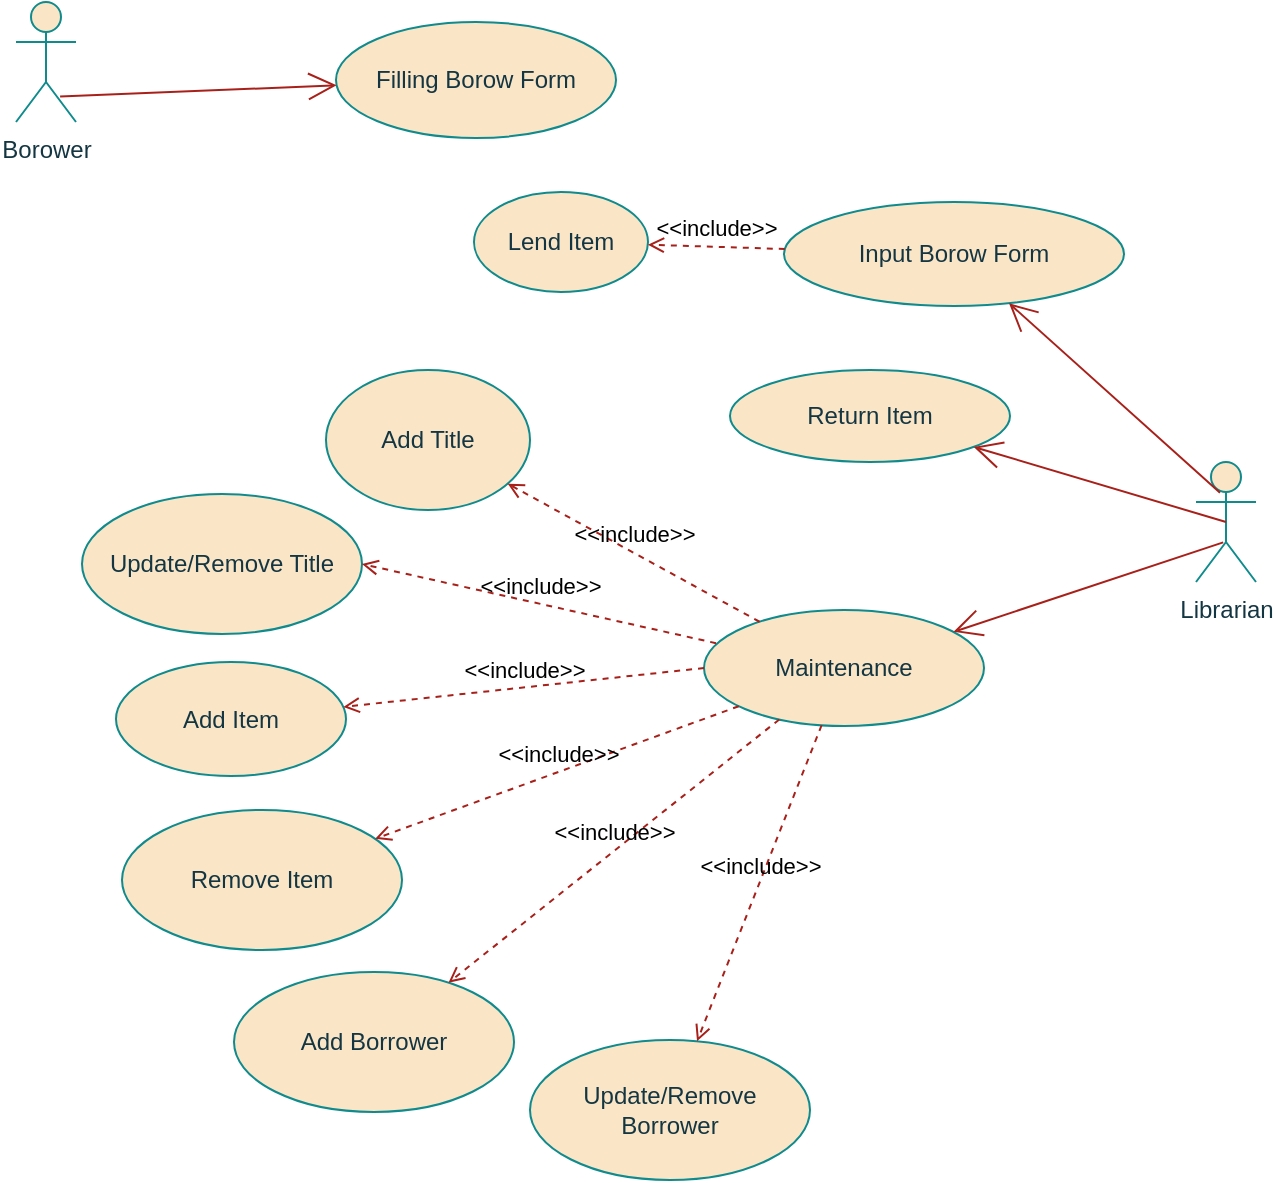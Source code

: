 <mxfile version="21.3.8" type="device" pages="15">
  <diagram name="Trang-1" id="LkekpLC3_j9jISdQqLdJ">
    <mxGraphModel dx="1290" dy="765" grid="0" gridSize="10" guides="1" tooltips="1" connect="1" arrows="1" fold="1" page="1" pageScale="1" pageWidth="827" pageHeight="1169" math="0" shadow="0">
      <root>
        <mxCell id="0" />
        <mxCell id="1" parent="0" />
        <mxCell id="anlCCqMS_Og2xgCXvMuz-1" value="Borower" style="shape=umlActor;verticalLabelPosition=bottom;verticalAlign=top;html=1;labelBackgroundColor=none;fillColor=#FAE5C7;strokeColor=#0F8B8D;fontColor=#143642;" parent="1" vertex="1">
          <mxGeometry x="30" y="50" width="30" height="60" as="geometry" />
        </mxCell>
        <mxCell id="anlCCqMS_Og2xgCXvMuz-4" value="Librarian" style="shape=umlActor;verticalLabelPosition=bottom;verticalAlign=top;html=1;labelBackgroundColor=none;fillColor=#FAE5C7;strokeColor=#0F8B8D;fontColor=#143642;" parent="1" vertex="1">
          <mxGeometry x="620" y="280" width="30" height="60" as="geometry" />
        </mxCell>
        <mxCell id="anlCCqMS_Og2xgCXvMuz-5" value="Filling Borow Form" style="ellipse;whiteSpace=wrap;html=1;labelBackgroundColor=none;fillColor=#FAE5C7;strokeColor=#0F8B8D;fontColor=#143642;" parent="1" vertex="1">
          <mxGeometry x="190" y="60" width="140" height="58" as="geometry" />
        </mxCell>
        <mxCell id="anlCCqMS_Og2xgCXvMuz-6" value="Input Borow Form" style="ellipse;whiteSpace=wrap;html=1;labelBackgroundColor=none;fillColor=#FAE5C7;strokeColor=#0F8B8D;fontColor=#143642;" parent="1" vertex="1">
          <mxGeometry x="414" y="150" width="170" height="52" as="geometry" />
        </mxCell>
        <mxCell id="anlCCqMS_Og2xgCXvMuz-7" value="Return Item" style="ellipse;whiteSpace=wrap;html=1;labelBackgroundColor=none;fillColor=#FAE5C7;strokeColor=#0F8B8D;fontColor=#143642;" parent="1" vertex="1">
          <mxGeometry x="387" y="234" width="140" height="46" as="geometry" />
        </mxCell>
        <mxCell id="anlCCqMS_Og2xgCXvMuz-8" value="Maintenance" style="ellipse;whiteSpace=wrap;html=1;labelBackgroundColor=none;fillColor=#FAE5C7;strokeColor=#0F8B8D;fontColor=#143642;" parent="1" vertex="1">
          <mxGeometry x="374" y="354" width="140" height="58" as="geometry" />
        </mxCell>
        <mxCell id="anlCCqMS_Og2xgCXvMuz-9" value="Lend Item" style="ellipse;whiteSpace=wrap;html=1;labelBackgroundColor=none;fillColor=#FAE5C7;strokeColor=#0F8B8D;fontColor=#143642;" parent="1" vertex="1">
          <mxGeometry x="259" y="145" width="87" height="50" as="geometry" />
        </mxCell>
        <mxCell id="anlCCqMS_Og2xgCXvMuz-10" value="Add Title" style="ellipse;whiteSpace=wrap;html=1;labelBackgroundColor=none;fillColor=#FAE5C7;strokeColor=#0F8B8D;fontColor=#143642;" parent="1" vertex="1">
          <mxGeometry x="185" y="234" width="102" height="70" as="geometry" />
        </mxCell>
        <mxCell id="anlCCqMS_Og2xgCXvMuz-11" value="Remove Item" style="ellipse;whiteSpace=wrap;html=1;labelBackgroundColor=none;fillColor=#FAE5C7;strokeColor=#0F8B8D;fontColor=#143642;" parent="1" vertex="1">
          <mxGeometry x="83" y="454" width="140" height="70" as="geometry" />
        </mxCell>
        <mxCell id="anlCCqMS_Og2xgCXvMuz-12" value="Update/Remove Title" style="ellipse;whiteSpace=wrap;html=1;labelBackgroundColor=none;fillColor=#FAE5C7;strokeColor=#0F8B8D;fontColor=#143642;" parent="1" vertex="1">
          <mxGeometry x="63" y="296" width="140" height="70" as="geometry" />
        </mxCell>
        <mxCell id="anlCCqMS_Og2xgCXvMuz-13" value="Add Item" style="ellipse;whiteSpace=wrap;html=1;labelBackgroundColor=none;fillColor=#FAE5C7;strokeColor=#0F8B8D;fontColor=#143642;" parent="1" vertex="1">
          <mxGeometry x="80" y="380" width="115" height="57" as="geometry" />
        </mxCell>
        <mxCell id="anlCCqMS_Og2xgCXvMuz-14" value="Add Borrower" style="ellipse;whiteSpace=wrap;html=1;labelBackgroundColor=none;fillColor=#FAE5C7;strokeColor=#0F8B8D;fontColor=#143642;" parent="1" vertex="1">
          <mxGeometry x="139" y="535" width="140" height="70" as="geometry" />
        </mxCell>
        <mxCell id="anlCCqMS_Og2xgCXvMuz-15" value="Update/Remove Borrower" style="ellipse;whiteSpace=wrap;html=1;labelBackgroundColor=none;fillColor=#FAE5C7;strokeColor=#0F8B8D;fontColor=#143642;" parent="1" vertex="1">
          <mxGeometry x="287" y="569" width="140" height="70" as="geometry" />
        </mxCell>
        <mxCell id="anlCCqMS_Og2xgCXvMuz-16" value="&amp;lt;&amp;lt;include&amp;gt;&amp;gt;" style="html=1;verticalAlign=bottom;labelBackgroundColor=none;endArrow=open;endFill=0;dashed=1;rounded=0;strokeColor=#A8201A;fontColor=default;" parent="1" source="anlCCqMS_Og2xgCXvMuz-8" target="anlCCqMS_Og2xgCXvMuz-10" edge="1">
          <mxGeometry width="160" relative="1" as="geometry">
            <mxPoint x="250" y="340" as="sourcePoint" />
            <mxPoint x="410" y="340" as="targetPoint" />
          </mxGeometry>
        </mxCell>
        <mxCell id="anlCCqMS_Og2xgCXvMuz-18" value="&amp;lt;&amp;lt;include&amp;gt;&amp;gt;" style="html=1;verticalAlign=bottom;labelBackgroundColor=none;endArrow=open;endFill=0;dashed=1;rounded=0;strokeColor=#A8201A;fontColor=default;" parent="1" source="anlCCqMS_Og2xgCXvMuz-6" target="anlCCqMS_Og2xgCXvMuz-9" edge="1">
          <mxGeometry width="160" relative="1" as="geometry">
            <mxPoint x="250" y="340" as="sourcePoint" />
            <mxPoint x="410" y="340" as="targetPoint" />
          </mxGeometry>
        </mxCell>
        <mxCell id="anlCCqMS_Og2xgCXvMuz-20" value="&amp;lt;&amp;lt;include&amp;gt;&amp;gt;" style="html=1;verticalAlign=bottom;labelBackgroundColor=none;endArrow=open;endFill=0;dashed=1;rounded=0;exitX=0.043;exitY=0.286;exitDx=0;exitDy=0;exitPerimeter=0;entryX=1;entryY=0.5;entryDx=0;entryDy=0;strokeColor=#A8201A;fontColor=default;" parent="1" source="anlCCqMS_Og2xgCXvMuz-8" target="anlCCqMS_Og2xgCXvMuz-12" edge="1">
          <mxGeometry width="160" relative="1" as="geometry">
            <mxPoint x="210" y="420" as="sourcePoint" />
            <mxPoint x="370" y="420" as="targetPoint" />
            <Array as="points" />
          </mxGeometry>
        </mxCell>
        <mxCell id="anlCCqMS_Og2xgCXvMuz-21" value="&amp;lt;&amp;lt;include&amp;gt;&amp;gt;" style="html=1;verticalAlign=bottom;labelBackgroundColor=none;endArrow=open;endFill=0;dashed=1;rounded=0;exitX=0;exitY=0.5;exitDx=0;exitDy=0;strokeColor=#A8201A;fontColor=default;" parent="1" source="anlCCqMS_Og2xgCXvMuz-8" target="anlCCqMS_Og2xgCXvMuz-13" edge="1">
          <mxGeometry width="160" relative="1" as="geometry">
            <mxPoint x="250" y="340" as="sourcePoint" />
            <mxPoint x="410" y="340" as="targetPoint" />
          </mxGeometry>
        </mxCell>
        <mxCell id="anlCCqMS_Og2xgCXvMuz-23" value="&amp;lt;&amp;lt;include&amp;gt;&amp;gt;" style="html=1;verticalAlign=bottom;labelBackgroundColor=none;endArrow=open;endFill=0;dashed=1;rounded=0;strokeColor=#A8201A;fontColor=default;" parent="1" source="anlCCqMS_Og2xgCXvMuz-8" target="anlCCqMS_Og2xgCXvMuz-11" edge="1">
          <mxGeometry width="160" relative="1" as="geometry">
            <mxPoint x="250" y="340" as="sourcePoint" />
            <mxPoint x="410" y="340" as="targetPoint" />
          </mxGeometry>
        </mxCell>
        <mxCell id="anlCCqMS_Og2xgCXvMuz-24" value="&amp;lt;&amp;lt;include&amp;gt;&amp;gt;" style="html=1;verticalAlign=bottom;labelBackgroundColor=none;endArrow=open;endFill=0;dashed=1;rounded=0;strokeColor=#A8201A;fontColor=default;" parent="1" source="anlCCqMS_Og2xgCXvMuz-8" target="anlCCqMS_Og2xgCXvMuz-14" edge="1">
          <mxGeometry width="160" relative="1" as="geometry">
            <mxPoint x="250" y="340" as="sourcePoint" />
            <mxPoint x="410" y="340" as="targetPoint" />
          </mxGeometry>
        </mxCell>
        <mxCell id="anlCCqMS_Og2xgCXvMuz-25" value="&amp;lt;&amp;lt;include&amp;gt;&amp;gt;" style="html=1;verticalAlign=bottom;labelBackgroundColor=none;endArrow=open;endFill=0;dashed=1;rounded=0;strokeColor=#A8201A;fontColor=default;" parent="1" source="anlCCqMS_Og2xgCXvMuz-8" target="anlCCqMS_Og2xgCXvMuz-15" edge="1">
          <mxGeometry width="160" relative="1" as="geometry">
            <mxPoint x="250" y="340" as="sourcePoint" />
            <mxPoint x="410" y="340" as="targetPoint" />
          </mxGeometry>
        </mxCell>
        <mxCell id="anlCCqMS_Og2xgCXvMuz-26" value="" style="endArrow=open;endFill=1;endSize=12;html=1;rounded=0;exitX=0.735;exitY=0.787;exitDx=0;exitDy=0;exitPerimeter=0;labelBackgroundColor=none;strokeColor=#A8201A;fontColor=default;" parent="1" source="anlCCqMS_Og2xgCXvMuz-1" target="anlCCqMS_Og2xgCXvMuz-5" edge="1">
          <mxGeometry width="160" relative="1" as="geometry">
            <mxPoint x="250" y="340" as="sourcePoint" />
            <mxPoint x="410" y="340" as="targetPoint" />
          </mxGeometry>
        </mxCell>
        <mxCell id="anlCCqMS_Og2xgCXvMuz-27" value="" style="endArrow=open;endFill=1;endSize=12;html=1;rounded=0;exitX=0.4;exitY=0.257;exitDx=0;exitDy=0;exitPerimeter=0;labelBackgroundColor=none;strokeColor=#A8201A;fontColor=default;" parent="1" source="anlCCqMS_Og2xgCXvMuz-4" target="anlCCqMS_Og2xgCXvMuz-6" edge="1">
          <mxGeometry width="160" relative="1" as="geometry">
            <mxPoint x="250" y="340" as="sourcePoint" />
            <mxPoint x="410" y="340" as="targetPoint" />
          </mxGeometry>
        </mxCell>
        <mxCell id="anlCCqMS_Og2xgCXvMuz-28" value="" style="endArrow=open;endFill=1;endSize=12;html=1;rounded=0;exitX=0.5;exitY=0.5;exitDx=0;exitDy=0;exitPerimeter=0;labelBackgroundColor=none;strokeColor=#A8201A;fontColor=default;" parent="1" source="anlCCqMS_Og2xgCXvMuz-4" target="anlCCqMS_Og2xgCXvMuz-7" edge="1">
          <mxGeometry width="160" relative="1" as="geometry">
            <mxPoint x="250" y="340" as="sourcePoint" />
            <mxPoint x="410" y="340" as="targetPoint" />
          </mxGeometry>
        </mxCell>
        <mxCell id="anlCCqMS_Og2xgCXvMuz-29" value="" style="endArrow=open;endFill=1;endSize=12;html=1;rounded=0;labelBackgroundColor=none;strokeColor=#A8201A;fontColor=default;exitX=0.453;exitY=0.67;exitDx=0;exitDy=0;exitPerimeter=0;" parent="1" source="anlCCqMS_Og2xgCXvMuz-4" target="anlCCqMS_Og2xgCXvMuz-8" edge="1">
          <mxGeometry width="160" relative="1" as="geometry">
            <mxPoint x="250" y="340" as="sourcePoint" />
            <mxPoint x="410" y="340" as="targetPoint" />
          </mxGeometry>
        </mxCell>
        <mxCell id="anlCCqMS_Og2xgCXvMuz-30" style="edgeStyle=orthogonalEdgeStyle;rounded=0;orthogonalLoop=1;jettySize=auto;html=1;exitX=0.5;exitY=1;exitDx=0;exitDy=0;strokeColor=#A8201A;fontColor=#143642;fillColor=#FAE5C7;" parent="1" source="anlCCqMS_Og2xgCXvMuz-5" target="anlCCqMS_Og2xgCXvMuz-5" edge="1">
          <mxGeometry relative="1" as="geometry" />
        </mxCell>
      </root>
    </mxGraphModel>
  </diagram>
  <diagram id="bhGzNN0xbN4l5YyVfbNn" name="Trang-2">
    <mxGraphModel dx="1290" dy="1934" grid="0" gridSize="10" guides="1" tooltips="1" connect="1" arrows="1" fold="1" page="1" pageScale="1" pageWidth="827" pageHeight="1169" math="0" shadow="0">
      <root>
        <mxCell id="0" />
        <mxCell id="1" parent="0" />
        <mxCell id="ZEwsASPHAH8meCiXrC4v-1" value="ThucKhach" style="shape=umlActor;verticalLabelPosition=bottom;verticalAlign=top;html=1;strokeColor=#0F8B8D;fontColor=#143642;fillColor=#FAE5C7;" parent="1" vertex="1">
          <mxGeometry x="17" y="-1055" width="30" height="60" as="geometry" />
        </mxCell>
        <mxCell id="ZEwsASPHAH8meCiXrC4v-5" value="DatMon" style="ellipse;whiteSpace=wrap;html=1;strokeColor=#0F8B8D;fontColor=#143642;fillColor=#FAE5C7;" parent="1" vertex="1">
          <mxGeometry x="180" y="-989" width="100" height="43" as="geometry" />
        </mxCell>
        <mxCell id="ZEwsASPHAH8meCiXrC4v-6" value="BepTruong" style="shape=umlActor;verticalLabelPosition=bottom;verticalAlign=top;html=1;strokeColor=#0F8B8D;fontColor=#143642;fillColor=#FAE5C7;" parent="1" vertex="1">
          <mxGeometry x="424" y="-1023" width="30" height="60" as="geometry" />
        </mxCell>
        <mxCell id="ZEwsASPHAH8meCiXrC4v-9" value="NVQL" style="shape=umlActor;verticalLabelPosition=bottom;verticalAlign=top;html=1;strokeColor=#0F8B8D;fontColor=#143642;fillColor=#FAE5C7;" parent="1" vertex="1">
          <mxGeometry x="421" y="-748" width="30" height="60" as="geometry" />
        </mxCell>
        <mxCell id="ZEwsASPHAH8meCiXrC4v-19" value="NVThuNgan" style="shape=umlActor;verticalLabelPosition=bottom;verticalAlign=top;html=1;strokeColor=#0F8B8D;fontColor=#143642;fillColor=#FAE5C7;" parent="1" vertex="1">
          <mxGeometry x="31" y="-873" width="30" height="58" as="geometry" />
        </mxCell>
        <mxCell id="ZEwsASPHAH8meCiXrC4v-23" value="ThanhToan" style="ellipse;whiteSpace=wrap;html=1;strokeColor=#0F8B8D;fontColor=#143642;fillColor=#FAE5C7;" parent="1" vertex="1">
          <mxGeometry x="131" y="-914" width="140" height="49" as="geometry" />
        </mxCell>
        <mxCell id="ZEwsASPHAH8meCiXrC4v-24" value="XacNhanHoanThanh&lt;br&gt;MonAn" style="ellipse;whiteSpace=wrap;html=1;strokeColor=#0F8B8D;fontColor=#143642;fillColor=#FAE5C7;" parent="1" vertex="1">
          <mxGeometry x="167" y="-1077" width="151" height="49" as="geometry" />
        </mxCell>
        <mxCell id="ZEwsASPHAH8meCiXrC4v-26" value="" style="endArrow=open;endFill=1;endSize=12;html=1;rounded=0;strokeColor=#A8201A;fontColor=#143642;fillColor=#FAE5C7;exitX=0.5;exitY=0.5;exitDx=0;exitDy=0;exitPerimeter=0;" parent="1" source="ZEwsASPHAH8meCiXrC4v-1" target="ZEwsASPHAH8meCiXrC4v-5" edge="1">
          <mxGeometry width="160" relative="1" as="geometry">
            <mxPoint x="168" y="-769" as="sourcePoint" />
            <mxPoint x="328" y="-769" as="targetPoint" />
          </mxGeometry>
        </mxCell>
        <mxCell id="ZEwsASPHAH8meCiXrC4v-31" value="QuetThe" style="ellipse;whiteSpace=wrap;html=1;strokeColor=#0F8B8D;fontColor=#143642;fillColor=#FAE5C7;" parent="1" vertex="1">
          <mxGeometry x="373" y="-906" width="106" height="47" as="geometry" />
        </mxCell>
        <mxCell id="ZEwsASPHAH8meCiXrC4v-32" value="TraTienMat" style="ellipse;whiteSpace=wrap;html=1;strokeColor=#0F8B8D;fontColor=#143642;fillColor=#FAE5C7;" parent="1" vertex="1">
          <mxGeometry x="378" y="-813" width="96" height="45" as="geometry" />
        </mxCell>
        <mxCell id="ZEwsASPHAH8meCiXrC4v-33" value="&amp;lt;&amp;lt;include&amp;gt;&amp;gt;" style="html=1;verticalAlign=bottom;labelBackgroundColor=none;endArrow=open;endFill=0;dashed=1;rounded=0;strokeColor=#A8201A;fontColor=#143642;fillColor=#FAE5C7;" parent="1" source="ZEwsASPHAH8meCiXrC4v-23" target="ZEwsASPHAH8meCiXrC4v-31" edge="1">
          <mxGeometry width="160" relative="1" as="geometry">
            <mxPoint x="168" y="-769" as="sourcePoint" />
            <mxPoint x="328" y="-769" as="targetPoint" />
          </mxGeometry>
        </mxCell>
        <mxCell id="ZEwsASPHAH8meCiXrC4v-36" value="CapnhatDM" style="ellipse;whiteSpace=wrap;html=1;strokeColor=#0F8B8D;fontColor=#143642;fillColor=#FAE5C7;" parent="1" vertex="1">
          <mxGeometry x="287" y="-1130" width="91" height="48" as="geometry" />
        </mxCell>
        <mxCell id="ZEwsASPHAH8meCiXrC4v-38" value="LapBaoCao" style="ellipse;whiteSpace=wrap;html=1;strokeColor=#0F8B8D;fontColor=#143642;fillColor=#FAE5C7;" parent="1" vertex="1">
          <mxGeometry x="75" y="-729" width="108" height="56" as="geometry" />
        </mxCell>
        <mxCell id="ZEwsASPHAH8meCiXrC4v-41" value="QuanliThongTin" style="ellipse;whiteSpace=wrap;html=1;strokeColor=#0F8B8D;fontColor=#143642;fillColor=#FAE5C7;" parent="1" vertex="1">
          <mxGeometry x="257" y="-750" width="112" height="51" as="geometry" />
        </mxCell>
        <mxCell id="ZEwsASPHAH8meCiXrC4v-48" value="&amp;lt;&amp;lt;include&amp;gt;&amp;gt;" style="html=1;verticalAlign=bottom;labelBackgroundColor=none;endArrow=open;endFill=0;dashed=1;rounded=0;strokeColor=#A8201A;fontColor=#143642;fillColor=#FAE5C7;entryX=0.5;entryY=0;entryDx=0;entryDy=0;" parent="1" source="ZEwsASPHAH8meCiXrC4v-5" target="ZEwsASPHAH8meCiXrC4v-23" edge="1">
          <mxGeometry width="160" relative="1" as="geometry">
            <mxPoint x="168" y="-770" as="sourcePoint" />
            <mxPoint x="328" y="-770" as="targetPoint" />
          </mxGeometry>
        </mxCell>
        <mxCell id="ZEwsASPHAH8meCiXrC4v-50" value="" style="endArrow=open;endFill=1;endSize=12;html=1;rounded=0;strokeColor=#A8201A;fontColor=#143642;fillColor=#FAE5C7;exitX=0.407;exitY=0.737;exitDx=0;exitDy=0;exitPerimeter=0;" parent="1" source="ZEwsASPHAH8meCiXrC4v-9" target="ZEwsASPHAH8meCiXrC4v-41" edge="1">
          <mxGeometry width="160" relative="1" as="geometry">
            <mxPoint x="168" y="-770" as="sourcePoint" />
            <mxPoint x="328" y="-770" as="targetPoint" />
          </mxGeometry>
        </mxCell>
        <mxCell id="ZEwsASPHAH8meCiXrC4v-51" value="" style="endArrow=open;endFill=1;endSize=12;html=1;rounded=0;strokeColor=#A8201A;fontColor=#143642;fillColor=#FAE5C7;exitX=0.687;exitY=0.876;exitDx=0;exitDy=0;exitPerimeter=0;" parent="1" source="ZEwsASPHAH8meCiXrC4v-19" target="ZEwsASPHAH8meCiXrC4v-38" edge="1">
          <mxGeometry width="160" relative="1" as="geometry">
            <mxPoint x="168" y="-770" as="sourcePoint" />
            <mxPoint x="328" y="-770" as="targetPoint" />
          </mxGeometry>
        </mxCell>
        <mxCell id="ZEwsASPHAH8meCiXrC4v-53" value="" style="endArrow=open;endFill=1;endSize=12;html=1;rounded=0;strokeColor=#A8201A;fontColor=#143642;fillColor=#FAE5C7;exitX=0.5;exitY=0.5;exitDx=0;exitDy=0;exitPerimeter=0;" parent="1" source="ZEwsASPHAH8meCiXrC4v-6" target="ZEwsASPHAH8meCiXrC4v-36" edge="1">
          <mxGeometry width="160" relative="1" as="geometry">
            <mxPoint x="168" y="-770" as="sourcePoint" />
            <mxPoint x="328" y="-770" as="targetPoint" />
          </mxGeometry>
        </mxCell>
        <mxCell id="ZEwsASPHAH8meCiXrC4v-54" value="" style="endArrow=open;endFill=1;endSize=12;html=1;rounded=0;strokeColor=#A8201A;fontColor=#143642;fillColor=#FAE5C7;exitX=0.6;exitY=0.627;exitDx=0;exitDy=0;exitPerimeter=0;" parent="1" source="ZEwsASPHAH8meCiXrC4v-6" target="ZEwsASPHAH8meCiXrC4v-24" edge="1">
          <mxGeometry width="160" relative="1" as="geometry">
            <mxPoint x="168" y="-770" as="sourcePoint" />
            <mxPoint x="328" y="-770" as="targetPoint" />
          </mxGeometry>
        </mxCell>
        <mxCell id="ZEwsASPHAH8meCiXrC4v-59" value="DangNhapWeb" style="ellipse;whiteSpace=wrap;html=1;strokeColor=#0F8B8D;fontColor=#143642;fillColor=#FAE5C7;" parent="1" vertex="1">
          <mxGeometry x="122" y="-1138" width="113" height="46" as="geometry" />
        </mxCell>
        <mxCell id="ZEwsASPHAH8meCiXrC4v-60" value="" style="endArrow=open;endFill=1;endSize=12;html=1;rounded=0;strokeColor=#A8201A;fontColor=#143642;fillColor=#FAE5C7;exitX=0.433;exitY=0.293;exitDx=0;exitDy=0;exitPerimeter=0;entryX=0;entryY=1;entryDx=0;entryDy=0;" parent="1" source="ZEwsASPHAH8meCiXrC4v-1" target="ZEwsASPHAH8meCiXrC4v-59" edge="1">
          <mxGeometry width="160" relative="1" as="geometry">
            <mxPoint x="168" y="-873" as="sourcePoint" />
            <mxPoint x="328" y="-873" as="targetPoint" />
          </mxGeometry>
        </mxCell>
        <mxCell id="ZEwsASPHAH8meCiXrC4v-62" value="" style="endArrow=open;endFill=1;endSize=12;html=1;rounded=0;strokeColor=#A8201A;fontColor=#143642;fillColor=#FAE5C7;entryX=0.36;entryY=0.787;entryDx=0;entryDy=0;entryPerimeter=0;" parent="1" source="ZEwsASPHAH8meCiXrC4v-5" target="ZEwsASPHAH8meCiXrC4v-6" edge="1">
          <mxGeometry width="160" relative="1" as="geometry">
            <mxPoint x="168" y="-873" as="sourcePoint" />
            <mxPoint x="328" y="-873" as="targetPoint" />
          </mxGeometry>
        </mxCell>
        <mxCell id="ZEwsASPHAH8meCiXrC4v-65" value="" style="endArrow=open;endFill=1;endSize=12;html=1;rounded=0;strokeColor=#A8201A;fontColor=#143642;fillColor=#FAE5C7;exitX=0;exitY=0.5;exitDx=0;exitDy=0;entryX=1;entryY=0.333;entryDx=0;entryDy=0;entryPerimeter=0;" parent="1" source="ZEwsASPHAH8meCiXrC4v-24" target="ZEwsASPHAH8meCiXrC4v-1" edge="1">
          <mxGeometry width="160" relative="1" as="geometry">
            <mxPoint x="168" y="-873" as="sourcePoint" />
            <mxPoint x="328" y="-873" as="targetPoint" />
          </mxGeometry>
        </mxCell>
        <mxCell id="ZEwsASPHAH8meCiXrC4v-66" value="LapHoaDon" style="ellipse;whiteSpace=wrap;html=1;strokeColor=#0F8B8D;fontColor=#143642;fillColor=#FAE5C7;" parent="1" vertex="1">
          <mxGeometry x="131" y="-831" width="140" height="70" as="geometry" />
        </mxCell>
        <mxCell id="ZEwsASPHAH8meCiXrC4v-67" value="" style="endArrow=open;endFill=1;endSize=12;html=1;rounded=0;strokeColor=#A8201A;fontColor=#143642;fillColor=#FAE5C7;exitX=0.5;exitY=0.5;exitDx=0;exitDy=0;exitPerimeter=0;entryX=0;entryY=0.5;entryDx=0;entryDy=0;" parent="1" source="ZEwsASPHAH8meCiXrC4v-19" target="ZEwsASPHAH8meCiXrC4v-66" edge="1">
          <mxGeometry width="160" relative="1" as="geometry">
            <mxPoint x="168" y="-873" as="sourcePoint" />
            <mxPoint x="328" y="-873" as="targetPoint" />
          </mxGeometry>
        </mxCell>
        <mxCell id="ZEwsASPHAH8meCiXrC4v-68" value="&amp;lt;&amp;lt;include&amp;gt;&amp;gt;" style="html=1;verticalAlign=bottom;labelBackgroundColor=none;endArrow=open;endFill=0;dashed=1;rounded=0;strokeColor=#A8201A;fontColor=#143642;fillColor=#FAE5C7;exitX=1;exitY=0.5;exitDx=0;exitDy=0;" parent="1" source="ZEwsASPHAH8meCiXrC4v-66" target="ZEwsASPHAH8meCiXrC4v-32" edge="1">
          <mxGeometry width="160" relative="1" as="geometry">
            <mxPoint x="282" y="-838" as="sourcePoint" />
            <mxPoint x="442" y="-838" as="targetPoint" />
          </mxGeometry>
        </mxCell>
        <mxCell id="3yfuKVG5QQ337wiUf4ae-1" value="&amp;lt;&amp;lt;include&amp;gt;&amp;gt;" style="html=1;verticalAlign=bottom;labelBackgroundColor=none;endArrow=open;endFill=0;dashed=1;rounded=0;exitX=0.5;exitY=1;exitDx=0;exitDy=0;" parent="1" source="ZEwsASPHAH8meCiXrC4v-23" target="ZEwsASPHAH8meCiXrC4v-66" edge="1">
          <mxGeometry width="160" relative="1" as="geometry">
            <mxPoint x="332" y="-823" as="sourcePoint" />
            <mxPoint x="492" y="-823" as="targetPoint" />
          </mxGeometry>
        </mxCell>
        <mxCell id="ySZjn4PPxang4wPdIDRX-27" value="DatPhong" style="ellipse;whiteSpace=wrap;html=1;strokeColor=#0F8B8D;fontColor=#143642;fillColor=#FAE5C7;" parent="1" vertex="1">
          <mxGeometry x="287" y="-435" width="100" height="43" as="geometry" />
        </mxCell>
        <mxCell id="ySZjn4PPxang4wPdIDRX-29" value="NVQL" style="shape=umlActor;verticalLabelPosition=bottom;verticalAlign=top;html=1;strokeColor=#0F8B8D;fontColor=#143642;fillColor=#FAE5C7;" parent="1" vertex="1">
          <mxGeometry x="649" y="-511" width="30" height="60" as="geometry" />
        </mxCell>
        <mxCell id="ySZjn4PPxang4wPdIDRX-30" value="NVThuNgan" style="shape=umlActor;verticalLabelPosition=bottom;verticalAlign=top;html=1;strokeColor=#0F8B8D;fontColor=#143642;fillColor=#FAE5C7;" parent="1" vertex="1">
          <mxGeometry x="665" y="-368" width="30" height="58" as="geometry" />
        </mxCell>
        <mxCell id="ySZjn4PPxang4wPdIDRX-31" value="ThanhToan" style="ellipse;whiteSpace=wrap;html=1;strokeColor=#0F8B8D;fontColor=#143642;fillColor=#FAE5C7;" parent="1" vertex="1">
          <mxGeometry x="217" y="-357" width="140" height="49" as="geometry" />
        </mxCell>
        <mxCell id="ySZjn4PPxang4wPdIDRX-33" value="" style="endArrow=open;endFill=1;endSize=12;html=1;rounded=0;strokeColor=#A8201A;fontColor=#143642;fillColor=#FAE5C7;exitX=0.587;exitY=0.637;exitDx=0;exitDy=0;exitPerimeter=0;" parent="1" source="ySZjn4PPxang4wPdIDRX-53" target="ySZjn4PPxang4wPdIDRX-27" edge="1">
          <mxGeometry width="160" relative="1" as="geometry">
            <mxPoint x="235" y="-412" as="sourcePoint" />
            <mxPoint x="531" y="-156" as="targetPoint" />
          </mxGeometry>
        </mxCell>
        <mxCell id="ySZjn4PPxang4wPdIDRX-34" value="QuetThe" style="ellipse;whiteSpace=wrap;html=1;strokeColor=#0F8B8D;fontColor=#143642;fillColor=#FAE5C7;" parent="1" vertex="1">
          <mxGeometry x="260" y="-254" width="106" height="47" as="geometry" />
        </mxCell>
        <mxCell id="ySZjn4PPxang4wPdIDRX-38" value="LapBaoCao" style="ellipse;whiteSpace=wrap;html=1;strokeColor=#0F8B8D;fontColor=#143642;fillColor=#FAE5C7;" parent="1" vertex="1">
          <mxGeometry x="501" y="-294" width="108" height="56" as="geometry" />
        </mxCell>
        <mxCell id="ySZjn4PPxang4wPdIDRX-39" value="QuanLiThongTin" style="ellipse;whiteSpace=wrap;html=1;strokeColor=#0F8B8D;fontColor=#143642;fillColor=#FAE5C7;" parent="1" vertex="1">
          <mxGeometry x="446" y="-489" width="112" height="51" as="geometry" />
        </mxCell>
        <mxCell id="ySZjn4PPxang4wPdIDRX-40" value="&amp;lt;&amp;lt;include&amp;gt;&amp;gt;" style="html=1;verticalAlign=bottom;labelBackgroundColor=none;endArrow=open;endFill=0;dashed=1;rounded=0;strokeColor=#A8201A;fontColor=#143642;fillColor=#FAE5C7;entryX=0.5;entryY=0;entryDx=0;entryDy=0;" parent="1" source="ySZjn4PPxang4wPdIDRX-27" target="ySZjn4PPxang4wPdIDRX-31" edge="1">
          <mxGeometry width="160" relative="1" as="geometry">
            <mxPoint x="371" y="-157" as="sourcePoint" />
            <mxPoint x="531" y="-157" as="targetPoint" />
          </mxGeometry>
        </mxCell>
        <mxCell id="ySZjn4PPxang4wPdIDRX-41" value="" style="endArrow=open;endFill=1;endSize=12;html=1;rounded=0;strokeColor=#A8201A;fontColor=#143642;fillColor=#FAE5C7;exitX=0.407;exitY=0.737;exitDx=0;exitDy=0;exitPerimeter=0;" parent="1" source="ySZjn4PPxang4wPdIDRX-29" target="ySZjn4PPxang4wPdIDRX-39" edge="1">
          <mxGeometry width="160" relative="1" as="geometry">
            <mxPoint x="371" y="-157" as="sourcePoint" />
            <mxPoint x="531" y="-157" as="targetPoint" />
          </mxGeometry>
        </mxCell>
        <mxCell id="ySZjn4PPxang4wPdIDRX-42" value="" style="endArrow=open;endFill=1;endSize=12;html=1;rounded=0;strokeColor=#A8201A;fontColor=#143642;fillColor=#FAE5C7;exitX=0.687;exitY=0.876;exitDx=0;exitDy=0;exitPerimeter=0;" parent="1" source="ySZjn4PPxang4wPdIDRX-30" target="ySZjn4PPxang4wPdIDRX-38" edge="1">
          <mxGeometry width="160" relative="1" as="geometry">
            <mxPoint x="371" y="-157" as="sourcePoint" />
            <mxPoint x="531" y="-157" as="targetPoint" />
          </mxGeometry>
        </mxCell>
        <mxCell id="ySZjn4PPxang4wPdIDRX-45" value="DangNhapWeb" style="ellipse;whiteSpace=wrap;html=1;strokeColor=#0F8B8D;fontColor=#143642;fillColor=#FAE5C7;" parent="1" vertex="1">
          <mxGeometry x="267" y="-520" width="113" height="46" as="geometry" />
        </mxCell>
        <mxCell id="ySZjn4PPxang4wPdIDRX-46" value="" style="endArrow=open;endFill=1;endSize=12;html=1;rounded=0;strokeColor=#A8201A;fontColor=#143642;fillColor=#FAE5C7;exitX=0.4;exitY=0.263;exitDx=0;exitDy=0;exitPerimeter=0;entryX=0;entryY=1;entryDx=0;entryDy=0;" parent="1" source="ySZjn4PPxang4wPdIDRX-53" target="ySZjn4PPxang4wPdIDRX-45" edge="1">
          <mxGeometry width="160" relative="1" as="geometry">
            <mxPoint x="233" y="-424" as="sourcePoint" />
            <mxPoint x="531" y="-260" as="targetPoint" />
          </mxGeometry>
        </mxCell>
        <mxCell id="ySZjn4PPxang4wPdIDRX-49" value="LapHoaDon" style="ellipse;whiteSpace=wrap;html=1;strokeColor=#0F8B8D;fontColor=#143642;fillColor=#FAE5C7;" parent="1" vertex="1">
          <mxGeometry x="409" y="-368" width="140" height="70" as="geometry" />
        </mxCell>
        <mxCell id="ySZjn4PPxang4wPdIDRX-53" value="KhachHang" style="shape=umlActor;verticalLabelPosition=bottom;verticalAlign=top;html=1;strokeColor=#0F8B8D;fontColor=#143642;fillColor=#FAE5C7;" parent="1" vertex="1">
          <mxGeometry x="183" y="-489" width="30" height="60" as="geometry" />
        </mxCell>
        <mxCell id="ySZjn4PPxang4wPdIDRX-54" value="&amp;lt;&amp;lt;extend&amp;gt;&amp;gt;" style="html=1;verticalAlign=bottom;labelBackgroundColor=none;endArrow=open;endFill=0;dashed=1;rounded=0;fontSize=12;startSize=8;endSize=8;curved=1;" parent="1" source="ySZjn4PPxang4wPdIDRX-31" target="ySZjn4PPxang4wPdIDRX-34" edge="1">
          <mxGeometry width="160" relative="1" as="geometry">
            <mxPoint x="426" y="-266" as="sourcePoint" />
            <mxPoint x="586" y="-266" as="targetPoint" />
          </mxGeometry>
        </mxCell>
        <mxCell id="ySZjn4PPxang4wPdIDRX-57" value="" style="ellipse;html=1;fillColor=strokeColor;fontSize=16;" parent="1" vertex="1">
          <mxGeometry x="330" y="-354" width="4" height="4" as="geometry" />
        </mxCell>
        <mxCell id="ySZjn4PPxang4wPdIDRX-58" value="" style="endArrow=open;html=1;rounded=0;align=center;verticalAlign=top;endFill=0;labelBackgroundColor=none;endSize=6;fontSize=12;curved=1;exitX=0;exitY=0.333;exitDx=0;exitDy=0;exitPerimeter=0;" parent="1" source="ySZjn4PPxang4wPdIDRX-30" target="ySZjn4PPxang4wPdIDRX-49" edge="1">
          <mxGeometry relative="1" as="geometry">
            <mxPoint x="494" y="-352" as="targetPoint" />
          </mxGeometry>
        </mxCell>
        <mxCell id="ySZjn4PPxang4wPdIDRX-59" value="&amp;lt;&amp;lt;extend&amp;gt;&amp;gt;" style="html=1;verticalAlign=bottom;labelBackgroundColor=none;endArrow=open;endFill=0;dashed=1;rounded=0;fontSize=12;startSize=8;endSize=8;curved=1;" parent="1" source="ySZjn4PPxang4wPdIDRX-31" target="ySZjn4PPxang4wPdIDRX-49" edge="1">
          <mxGeometry width="160" relative="1" as="geometry">
            <mxPoint x="332" y="-352" as="sourcePoint" />
            <mxPoint x="492" y="-352" as="targetPoint" />
          </mxGeometry>
        </mxCell>
        <mxCell id="ySZjn4PPxang4wPdIDRX-60" value="Sửa bài" style="text;strokeColor=none;fillColor=none;html=1;align=center;verticalAlign=middle;whiteSpace=wrap;rounded=0;fontSize=16;" parent="1" vertex="1">
          <mxGeometry x="406" y="-564" width="60" height="30" as="geometry" />
        </mxCell>
      </root>
    </mxGraphModel>
  </diagram>
  <diagram id="mXAFucGlbMWIDuPTS5Co" name="Trang-3">
    <mxGraphModel dx="1419" dy="990" grid="0" gridSize="10" guides="1" tooltips="1" connect="1" arrows="1" fold="1" page="1" pageScale="1" pageWidth="827" pageHeight="1169" math="0" shadow="0">
      <root>
        <mxCell id="0" />
        <mxCell id="1" parent="0" />
        <mxCell id="NceJjK4peWaUvQKdoJ39-1" value="Members" style="swimlane;fontStyle=1;align=center;verticalAlign=top;childLayout=stackLayout;horizontal=1;startSize=26;horizontalStack=0;resizeParent=1;resizeParentMax=0;resizeLast=0;collapsible=1;marginBottom=0;whiteSpace=wrap;html=1;fontSize=16;rounded=1;sketch=1;curveFitting=1;jiggle=2;labelBackgroundColor=none;fillColor=#F2CC8F;strokeColor=#E07A5F;fontColor=#393C56;" parent="1" vertex="1">
          <mxGeometry x="40" y="80" width="160" height="320" as="geometry" />
        </mxCell>
        <mxCell id="NceJjK4peWaUvQKdoJ39-2" value="+MemberID: int" style="text;strokeColor=none;fillColor=none;align=left;verticalAlign=top;spacingLeft=4;spacingRight=4;overflow=hidden;rotatable=0;points=[[0,0.5],[1,0.5]];portConstraint=eastwest;whiteSpace=wrap;html=1;fontSize=16;rounded=1;sketch=1;curveFitting=1;jiggle=2;labelBackgroundColor=none;fontColor=#393C56;" parent="NceJjK4peWaUvQKdoJ39-1" vertex="1">
          <mxGeometry y="26" width="160" height="26" as="geometry" />
        </mxCell>
        <mxCell id="LO4baCmC7Jj4GzQ0TYHw-1" value="+Name: text" style="text;strokeColor=none;fillColor=none;align=left;verticalAlign=top;spacingLeft=4;spacingRight=4;overflow=hidden;rotatable=0;points=[[0,0.5],[1,0.5]];portConstraint=eastwest;whiteSpace=wrap;html=1;fontSize=16;rounded=1;sketch=1;curveFitting=1;jiggle=2;labelBackgroundColor=none;fontColor=#393C56;" parent="NceJjK4peWaUvQKdoJ39-1" vertex="1">
          <mxGeometry y="52" width="160" height="26" as="geometry" />
        </mxCell>
        <mxCell id="LO4baCmC7Jj4GzQ0TYHw-2" value="+PhoneNo: text" style="text;strokeColor=none;fillColor=none;align=left;verticalAlign=top;spacingLeft=4;spacingRight=4;overflow=hidden;rotatable=0;points=[[0,0.5],[1,0.5]];portConstraint=eastwest;whiteSpace=wrap;html=1;fontSize=16;rounded=1;sketch=1;curveFitting=1;jiggle=2;labelBackgroundColor=none;fontColor=#393C56;" parent="NceJjK4peWaUvQKdoJ39-1" vertex="1">
          <mxGeometry y="78" width="160" height="26" as="geometry" />
        </mxCell>
        <mxCell id="LO4baCmC7Jj4GzQ0TYHw-3" value="+DateOfMembership: date" style="text;strokeColor=none;fillColor=none;align=left;verticalAlign=top;spacingLeft=4;spacingRight=4;overflow=hidden;rotatable=0;points=[[0,0.5],[1,0.5]];portConstraint=eastwest;whiteSpace=wrap;html=1;fontSize=16;rounded=1;sketch=1;curveFitting=1;jiggle=2;labelBackgroundColor=none;fontColor=#393C56;" parent="NceJjK4peWaUvQKdoJ39-1" vertex="1">
          <mxGeometry y="104" width="160" height="26" as="geometry" />
        </mxCell>
        <mxCell id="LO4baCmC7Jj4GzQ0TYHw-4" value="+type: text" style="text;strokeColor=none;fillColor=none;align=left;verticalAlign=top;spacingLeft=4;spacingRight=4;overflow=hidden;rotatable=0;points=[[0,0.5],[1,0.5]];portConstraint=eastwest;whiteSpace=wrap;html=1;fontSize=16;rounded=1;sketch=1;curveFitting=1;jiggle=2;labelBackgroundColor=none;fontColor=#393C56;" parent="NceJjK4peWaUvQKdoJ39-1" vertex="1">
          <mxGeometry y="130" width="160" height="26" as="geometry" />
        </mxCell>
        <mxCell id="LO4baCmC7Jj4GzQ0TYHw-5" value="+NoBooklssued: int" style="text;strokeColor=none;fillColor=none;align=left;verticalAlign=top;spacingLeft=4;spacingRight=4;overflow=hidden;rotatable=0;points=[[0,0.5],[1,0.5]];portConstraint=eastwest;whiteSpace=wrap;html=1;fontSize=16;rounded=1;sketch=1;curveFitting=1;jiggle=2;labelBackgroundColor=none;fontColor=#393C56;" parent="NceJjK4peWaUvQKdoJ39-1" vertex="1">
          <mxGeometry y="156" width="160" height="26" as="geometry" />
        </mxCell>
        <mxCell id="LO4baCmC7Jj4GzQ0TYHw-6" value="+MaxBookLimit: int" style="text;strokeColor=none;fillColor=none;align=left;verticalAlign=top;spacingLeft=4;spacingRight=4;overflow=hidden;rotatable=0;points=[[0,0.5],[1,0.5]];portConstraint=eastwest;whiteSpace=wrap;html=1;fontSize=16;rounded=1;sketch=1;curveFitting=1;jiggle=2;labelBackgroundColor=none;fontColor=#393C56;" parent="NceJjK4peWaUvQKdoJ39-1" vertex="1">
          <mxGeometry y="182" width="160" height="26" as="geometry" />
        </mxCell>
        <mxCell id="NceJjK4peWaUvQKdoJ39-3" value="" style="line;strokeWidth=1;fillColor=none;align=left;verticalAlign=middle;spacingTop=-1;spacingLeft=3;spacingRight=3;rotatable=0;labelPosition=right;points=[];portConstraint=eastwest;strokeColor=#E07A5F;rounded=1;sketch=1;curveFitting=1;jiggle=2;labelBackgroundColor=none;fontColor=#393C56;" parent="NceJjK4peWaUvQKdoJ39-1" vertex="1">
          <mxGeometry y="208" width="160" height="8" as="geometry" />
        </mxCell>
        <mxCell id="NceJjK4peWaUvQKdoJ39-4" value="+RetrieveMember()" style="text;strokeColor=none;fillColor=none;align=left;verticalAlign=top;spacingLeft=4;spacingRight=4;overflow=hidden;rotatable=0;points=[[0,0.5],[1,0.5]];portConstraint=eastwest;whiteSpace=wrap;html=1;fontSize=16;rounded=1;sketch=1;curveFitting=1;jiggle=2;labelBackgroundColor=none;fontColor=#393C56;" parent="NceJjK4peWaUvQKdoJ39-1" vertex="1">
          <mxGeometry y="216" width="160" height="26" as="geometry" />
        </mxCell>
        <mxCell id="LO4baCmC7Jj4GzQ0TYHw-7" value="+IncreseBooklssue()" style="text;strokeColor=none;fillColor=none;align=left;verticalAlign=top;spacingLeft=4;spacingRight=4;overflow=hidden;rotatable=0;points=[[0,0.5],[1,0.5]];portConstraint=eastwest;whiteSpace=wrap;html=1;fontSize=16;rounded=1;sketch=1;curveFitting=1;jiggle=2;labelBackgroundColor=none;fontColor=#393C56;" parent="NceJjK4peWaUvQKdoJ39-1" vertex="1">
          <mxGeometry y="242" width="160" height="26" as="geometry" />
        </mxCell>
        <mxCell id="LO4baCmC7Jj4GzQ0TYHw-8" value="+DescreseBooklssue()" style="text;strokeColor=none;fillColor=none;align=left;verticalAlign=top;spacingLeft=4;spacingRight=4;overflow=hidden;rotatable=0;points=[[0,0.5],[1,0.5]];portConstraint=eastwest;whiteSpace=wrap;html=1;fontSize=16;rounded=1;sketch=1;curveFitting=1;jiggle=2;labelBackgroundColor=none;fontColor=#393C56;" parent="NceJjK4peWaUvQKdoJ39-1" vertex="1">
          <mxGeometry y="268" width="160" height="26" as="geometry" />
        </mxCell>
        <mxCell id="LO4baCmC7Jj4GzQ0TYHw-9" value="+PayBill()" style="text;strokeColor=none;fillColor=none;align=left;verticalAlign=top;spacingLeft=4;spacingRight=4;overflow=hidden;rotatable=0;points=[[0,0.5],[1,0.5]];portConstraint=eastwest;whiteSpace=wrap;html=1;fontSize=16;rounded=1;sketch=1;curveFitting=1;jiggle=2;labelBackgroundColor=none;fontColor=#393C56;" parent="NceJjK4peWaUvQKdoJ39-1" vertex="1">
          <mxGeometry y="294" width="160" height="26" as="geometry" />
        </mxCell>
        <mxCell id="LO4baCmC7Jj4GzQ0TYHw-10" value="Transactions" style="swimlane;fontStyle=1;align=center;verticalAlign=top;childLayout=stackLayout;horizontal=1;startSize=26;horizontalStack=0;resizeParent=1;resizeParentMax=0;resizeLast=0;collapsible=1;marginBottom=0;whiteSpace=wrap;html=1;fontSize=16;rounded=1;sketch=1;curveFitting=1;jiggle=2;labelBackgroundColor=none;fillColor=#F2CC8F;strokeColor=#E07A5F;fontColor=#393C56;" parent="1" vertex="1">
          <mxGeometry x="300" y="370" width="160" height="164" as="geometry" />
        </mxCell>
        <mxCell id="LO4baCmC7Jj4GzQ0TYHw-11" value="+TransID: int" style="text;strokeColor=none;fillColor=none;align=left;verticalAlign=top;spacingLeft=4;spacingRight=4;overflow=hidden;rotatable=0;points=[[0,0.5],[1,0.5]];portConstraint=eastwest;whiteSpace=wrap;html=1;fontSize=16;rounded=1;sketch=1;curveFitting=1;jiggle=2;labelBackgroundColor=none;fontColor=#393C56;" parent="LO4baCmC7Jj4GzQ0TYHw-10" vertex="1">
          <mxGeometry y="26" width="160" height="26" as="geometry" />
        </mxCell>
        <mxCell id="LO4baCmC7Jj4GzQ0TYHw-14" value="+DateOfssue: date" style="text;strokeColor=none;fillColor=none;align=left;verticalAlign=top;spacingLeft=4;spacingRight=4;overflow=hidden;rotatable=0;points=[[0,0.5],[1,0.5]];portConstraint=eastwest;whiteSpace=wrap;html=1;fontSize=16;rounded=1;sketch=1;curveFitting=1;jiggle=2;labelBackgroundColor=none;fontColor=#393C56;" parent="LO4baCmC7Jj4GzQ0TYHw-10" vertex="1">
          <mxGeometry y="52" width="160" height="26" as="geometry" />
        </mxCell>
        <mxCell id="LO4baCmC7Jj4GzQ0TYHw-15" value="+DueDate: date" style="text;strokeColor=none;fillColor=none;align=left;verticalAlign=top;spacingLeft=4;spacingRight=4;overflow=hidden;rotatable=0;points=[[0,0.5],[1,0.5]];portConstraint=eastwest;whiteSpace=wrap;html=1;fontSize=16;rounded=1;sketch=1;curveFitting=1;jiggle=2;labelBackgroundColor=none;fontColor=#393C56;" parent="LO4baCmC7Jj4GzQ0TYHw-10" vertex="1">
          <mxGeometry y="78" width="160" height="26" as="geometry" />
        </mxCell>
        <mxCell id="LO4baCmC7Jj4GzQ0TYHw-12" value="" style="line;strokeWidth=1;fillColor=none;align=left;verticalAlign=middle;spacingTop=-1;spacingLeft=3;spacingRight=3;rotatable=0;labelPosition=right;points=[];portConstraint=eastwest;strokeColor=#E07A5F;fontSize=16;rounded=1;sketch=1;curveFitting=1;jiggle=2;labelBackgroundColor=none;fontColor=#393C56;" parent="LO4baCmC7Jj4GzQ0TYHw-10" vertex="1">
          <mxGeometry y="104" width="160" height="8" as="geometry" />
        </mxCell>
        <mxCell id="LO4baCmC7Jj4GzQ0TYHw-13" value="+CreateTrans()" style="text;strokeColor=none;fillColor=none;align=left;verticalAlign=top;spacingLeft=4;spacingRight=4;overflow=hidden;rotatable=0;points=[[0,0.5],[1,0.5]];portConstraint=eastwest;whiteSpace=wrap;html=1;fontSize=16;rounded=1;sketch=1;curveFitting=1;jiggle=2;labelBackgroundColor=none;fontColor=#393C56;" parent="LO4baCmC7Jj4GzQ0TYHw-10" vertex="1">
          <mxGeometry y="112" width="160" height="26" as="geometry" />
        </mxCell>
        <mxCell id="LO4baCmC7Jj4GzQ0TYHw-16" value="+CreateTrans()" style="text;strokeColor=none;fillColor=none;align=left;verticalAlign=top;spacingLeft=4;spacingRight=4;overflow=hidden;rotatable=0;points=[[0,0.5],[1,0.5]];portConstraint=eastwest;whiteSpace=wrap;html=1;fontSize=16;rounded=1;sketch=1;curveFitting=1;jiggle=2;labelBackgroundColor=none;fontColor=#393C56;" parent="LO4baCmC7Jj4GzQ0TYHw-10" vertex="1">
          <mxGeometry y="138" width="160" height="26" as="geometry" />
        </mxCell>
        <mxCell id="9MP9rlJ98YFGRr2jKZbm-63" value="" style="endArrow=none;html=1;rounded=1;align=center;verticalAlign=top;endFill=0;labelBackgroundColor=none;fontSize=12;startSize=8;endSize=8;curved=1;entryX=1.003;entryY=0.073;entryDx=0;entryDy=0;entryPerimeter=0;sketch=1;curveFitting=1;jiggle=2;strokeColor=#E07A5F;fontColor=default;" parent="LO4baCmC7Jj4GzQ0TYHw-10" edge="1">
          <mxGeometry relative="1" as="geometry">
            <mxPoint x="-0.0" y="160" as="sourcePoint" />
            <mxPoint x="-99.52" y="224.564" as="targetPoint" />
          </mxGeometry>
        </mxCell>
        <mxCell id="9MP9rlJ98YFGRr2jKZbm-64" value="+create" style="resizable=0;html=1;align=left;verticalAlign=bottom;labelBackgroundColor=none;fontSize=16;rounded=1;sketch=1;curveFitting=1;jiggle=2;fillColor=#F2CC8F;strokeColor=#E07A5F;fontColor=#393C56;" parent="9MP9rlJ98YFGRr2jKZbm-63" connectable="0" vertex="1">
          <mxGeometry x="-1" relative="1" as="geometry">
            <mxPoint x="-50" y="60" as="offset" />
          </mxGeometry>
        </mxCell>
        <mxCell id="9MP9rlJ98YFGRr2jKZbm-65" value="1..*" style="resizable=0;html=1;align=left;verticalAlign=top;labelBackgroundColor=none;fontSize=16;rounded=1;sketch=1;curveFitting=1;jiggle=2;fillColor=#F2CC8F;strokeColor=#E07A5F;fontColor=#393C56;" parent="9MP9rlJ98YFGRr2jKZbm-63" connectable="0" vertex="1">
          <mxGeometry x="-1" relative="1" as="geometry" />
        </mxCell>
        <mxCell id="9MP9rlJ98YFGRr2jKZbm-66" value="1" style="resizable=0;html=1;align=right;verticalAlign=bottom;labelBackgroundColor=none;fontSize=16;rounded=1;sketch=1;curveFitting=1;jiggle=2;fillColor=#F2CC8F;strokeColor=#E07A5F;fontColor=#393C56;" parent="9MP9rlJ98YFGRr2jKZbm-63" connectable="0" vertex="1">
          <mxGeometry x="1" relative="1" as="geometry">
            <mxPoint x="20" y="15" as="offset" />
          </mxGeometry>
        </mxCell>
        <mxCell id="9MP9rlJ98YFGRr2jKZbm-1" value="Books" style="swimlane;fontStyle=1;align=center;verticalAlign=top;childLayout=stackLayout;horizontal=1;startSize=26;horizontalStack=0;resizeParent=1;resizeParentMax=0;resizeLast=0;collapsible=1;marginBottom=0;whiteSpace=wrap;html=1;fontSize=16;rounded=1;sketch=1;curveFitting=1;jiggle=2;labelBackgroundColor=none;fillColor=#F2CC8F;strokeColor=#E07A5F;fontColor=#393C56;" parent="1" vertex="1">
          <mxGeometry x="570" y="80" width="190" height="294" as="geometry">
            <mxRectangle x="570" y="80" width="90" height="30" as="alternateBounds" />
          </mxGeometry>
        </mxCell>
        <mxCell id="9MP9rlJ98YFGRr2jKZbm-2" value="+BookID: int{id}" style="text;strokeColor=none;fillColor=none;align=left;verticalAlign=top;spacingLeft=4;spacingRight=4;overflow=hidden;rotatable=0;points=[[0,0.5],[1,0.5]];portConstraint=eastwest;whiteSpace=wrap;html=1;fontSize=16;rounded=1;sketch=1;curveFitting=1;jiggle=2;labelBackgroundColor=none;fontColor=#393C56;" parent="9MP9rlJ98YFGRr2jKZbm-1" vertex="1">
          <mxGeometry y="26" width="190" height="26" as="geometry" />
        </mxCell>
        <mxCell id="9MP9rlJ98YFGRr2jKZbm-5" value="+Name: text" style="text;strokeColor=none;fillColor=none;align=left;verticalAlign=top;spacingLeft=4;spacingRight=4;overflow=hidden;rotatable=0;points=[[0,0.5],[1,0.5]];portConstraint=eastwest;whiteSpace=wrap;html=1;fontSize=16;rounded=1;sketch=1;curveFitting=1;jiggle=2;labelBackgroundColor=none;fontColor=#393C56;" parent="9MP9rlJ98YFGRr2jKZbm-1" vertex="1">
          <mxGeometry y="52" width="190" height="26" as="geometry" />
        </mxCell>
        <mxCell id="9MP9rlJ98YFGRr2jKZbm-6" value="+Author:text" style="text;strokeColor=none;fillColor=none;align=left;verticalAlign=top;spacingLeft=4;spacingRight=4;overflow=hidden;rotatable=0;points=[[0,0.5],[1,0.5]];portConstraint=eastwest;whiteSpace=wrap;html=1;fontSize=16;rounded=1;sketch=1;curveFitting=1;jiggle=2;labelBackgroundColor=none;fontColor=#393C56;" parent="9MP9rlJ98YFGRr2jKZbm-1" vertex="1">
          <mxGeometry y="78" width="190" height="26" as="geometry" />
        </mxCell>
        <mxCell id="9MP9rlJ98YFGRr2jKZbm-7" value="+Price: number" style="text;strokeColor=none;fillColor=none;align=left;verticalAlign=top;spacingLeft=4;spacingRight=4;overflow=hidden;rotatable=0;points=[[0,0.5],[1,0.5]];portConstraint=eastwest;whiteSpace=wrap;html=1;fontSize=16;rounded=1;sketch=1;curveFitting=1;jiggle=2;labelBackgroundColor=none;fontColor=#393C56;" parent="9MP9rlJ98YFGRr2jKZbm-1" vertex="1">
          <mxGeometry y="104" width="190" height="26" as="geometry" />
        </mxCell>
        <mxCell id="9MP9rlJ98YFGRr2jKZbm-8" value="+RackNo: text" style="text;strokeColor=none;fillColor=none;align=left;verticalAlign=top;spacingLeft=4;spacingRight=4;overflow=hidden;rotatable=0;points=[[0,0.5],[1,0.5]];portConstraint=eastwest;whiteSpace=wrap;html=1;fontSize=16;rounded=1;sketch=1;curveFitting=1;jiggle=2;labelBackgroundColor=none;fontColor=#393C56;" parent="9MP9rlJ98YFGRr2jKZbm-1" vertex="1">
          <mxGeometry y="130" width="190" height="26" as="geometry" />
        </mxCell>
        <mxCell id="9MP9rlJ98YFGRr2jKZbm-9" value="+Edittion: text" style="text;strokeColor=none;fillColor=none;align=left;verticalAlign=top;spacingLeft=4;spacingRight=4;overflow=hidden;rotatable=0;points=[[0,0.5],[1,0.5]];portConstraint=eastwest;whiteSpace=wrap;html=1;fontSize=16;rounded=1;sketch=1;curveFitting=1;jiggle=2;labelBackgroundColor=none;fontColor=#393C56;" parent="9MP9rlJ98YFGRr2jKZbm-1" vertex="1">
          <mxGeometry y="156" width="190" height="26" as="geometry" />
        </mxCell>
        <mxCell id="9MP9rlJ98YFGRr2jKZbm-10" value="+DateOfPurchase: date" style="text;strokeColor=none;fillColor=none;align=left;verticalAlign=top;spacingLeft=4;spacingRight=4;overflow=hidden;rotatable=0;points=[[0,0.5],[1,0.5]];portConstraint=eastwest;whiteSpace=wrap;html=1;fontSize=16;rounded=1;sketch=1;curveFitting=1;jiggle=2;labelBackgroundColor=none;fontColor=#393C56;" parent="9MP9rlJ98YFGRr2jKZbm-1" vertex="1">
          <mxGeometry y="182" width="190" height="26" as="geometry" />
        </mxCell>
        <mxCell id="9MP9rlJ98YFGRr2jKZbm-11" value="+Status: int" style="text;strokeColor=none;fillColor=none;align=left;verticalAlign=top;spacingLeft=4;spacingRight=4;overflow=hidden;rotatable=0;points=[[0,0.5],[1,0.5]];portConstraint=eastwest;whiteSpace=wrap;html=1;fontSize=16;rounded=1;sketch=1;curveFitting=1;jiggle=2;labelBackgroundColor=none;fontColor=#393C56;" parent="9MP9rlJ98YFGRr2jKZbm-1" vertex="1">
          <mxGeometry y="208" width="190" height="26" as="geometry" />
        </mxCell>
        <mxCell id="9MP9rlJ98YFGRr2jKZbm-3" value="" style="line;strokeWidth=1;fillColor=none;align=left;verticalAlign=middle;spacingTop=-1;spacingLeft=3;spacingRight=3;rotatable=0;labelPosition=right;points=[];portConstraint=eastwest;strokeColor=#E07A5F;fontSize=16;rounded=1;sketch=1;curveFitting=1;jiggle=2;labelBackgroundColor=none;fontColor=#393C56;" parent="9MP9rlJ98YFGRr2jKZbm-1" vertex="1">
          <mxGeometry y="234" width="190" height="8" as="geometry" />
        </mxCell>
        <mxCell id="9MP9rlJ98YFGRr2jKZbm-4" value="+DisplayBookDetails()" style="text;strokeColor=none;fillColor=none;align=left;verticalAlign=top;spacingLeft=4;spacingRight=4;overflow=hidden;rotatable=0;points=[[0,0.5],[1,0.5]];portConstraint=eastwest;whiteSpace=wrap;html=1;fontSize=16;rounded=1;sketch=1;curveFitting=1;jiggle=2;labelBackgroundColor=none;fontColor=#393C56;" parent="9MP9rlJ98YFGRr2jKZbm-1" vertex="1">
          <mxGeometry y="242" width="190" height="26" as="geometry" />
        </mxCell>
        <mxCell id="9MP9rlJ98YFGRr2jKZbm-12" value="+UpdateStatus()" style="text;strokeColor=none;fillColor=none;align=left;verticalAlign=top;spacingLeft=4;spacingRight=4;overflow=hidden;rotatable=0;points=[[0,0.5],[1,0.5]];portConstraint=eastwest;whiteSpace=wrap;html=1;fontSize=16;rounded=1;sketch=1;curveFitting=1;jiggle=2;labelBackgroundColor=none;fontColor=#393C56;" parent="9MP9rlJ98YFGRr2jKZbm-1" vertex="1">
          <mxGeometry y="268" width="190" height="26" as="geometry" />
        </mxCell>
        <mxCell id="9MP9rlJ98YFGRr2jKZbm-13" value="TrsnsacyionDetails" style="swimlane;fontStyle=1;align=center;verticalAlign=top;childLayout=stackLayout;horizontal=1;startSize=26;horizontalStack=0;resizeParent=1;resizeParentMax=0;resizeLast=0;collapsible=1;marginBottom=0;whiteSpace=wrap;html=1;fontSize=16;rounded=1;sketch=1;curveFitting=1;jiggle=2;labelBackgroundColor=none;fillColor=#F2CC8F;strokeColor=#E07A5F;fontColor=#393C56;" parent="1" vertex="1">
          <mxGeometry x="310" y="140" width="160" height="74" as="geometry" />
        </mxCell>
        <mxCell id="9MP9rlJ98YFGRr2jKZbm-14" value="&lt;br&gt;" style="text;strokeColor=none;fillColor=none;align=left;verticalAlign=top;spacingLeft=4;spacingRight=4;overflow=hidden;rotatable=0;points=[[0,0.5],[1,0.5]];portConstraint=eastwest;whiteSpace=wrap;html=1;fontSize=16;rounded=1;sketch=1;curveFitting=1;jiggle=2;labelBackgroundColor=none;fontColor=#393C56;" parent="9MP9rlJ98YFGRr2jKZbm-13" vertex="1">
          <mxGeometry y="26" width="160" height="14" as="geometry" />
        </mxCell>
        <mxCell id="9MP9rlJ98YFGRr2jKZbm-15" value="" style="line;strokeWidth=1;fillColor=none;align=left;verticalAlign=middle;spacingTop=-1;spacingLeft=3;spacingRight=3;rotatable=0;labelPosition=right;points=[];portConstraint=eastwest;strokeColor=#E07A5F;fontSize=16;rounded=1;sketch=1;curveFitting=1;jiggle=2;labelBackgroundColor=none;fontColor=#393C56;" parent="9MP9rlJ98YFGRr2jKZbm-13" vertex="1">
          <mxGeometry y="40" width="160" height="8" as="geometry" />
        </mxCell>
        <mxCell id="9MP9rlJ98YFGRr2jKZbm-16" value="+UpdateDetails()" style="text;strokeColor=none;fillColor=none;align=left;verticalAlign=top;spacingLeft=4;spacingRight=4;overflow=hidden;rotatable=0;points=[[0,0.5],[1,0.5]];portConstraint=eastwest;whiteSpace=wrap;html=1;fontSize=16;rounded=1;sketch=1;curveFitting=1;jiggle=2;labelBackgroundColor=none;fontColor=#393C56;" parent="9MP9rlJ98YFGRr2jKZbm-13" vertex="1">
          <mxGeometry y="48" width="160" height="26" as="geometry" />
        </mxCell>
        <mxCell id="9MP9rlJ98YFGRr2jKZbm-17" value="Journals" style="swimlane;fontStyle=1;align=center;verticalAlign=top;childLayout=stackLayout;horizontal=1;startSize=26;horizontalStack=0;resizeParent=1;resizeParentMax=0;resizeLast=0;collapsible=1;marginBottom=0;whiteSpace=wrap;html=1;fontSize=16;rounded=1;sketch=1;curveFitting=1;jiggle=2;labelBackgroundColor=none;fillColor=#F2CC8F;strokeColor=#E07A5F;fontColor=#393C56;" parent="1" vertex="1">
          <mxGeometry x="490" y="422" width="100" height="60" as="geometry">
            <mxRectangle x="490" y="422" width="110" height="30" as="alternateBounds" />
          </mxGeometry>
        </mxCell>
        <mxCell id="9MP9rlJ98YFGRr2jKZbm-18" value="&lt;br&gt;" style="text;strokeColor=none;fillColor=none;align=left;verticalAlign=top;spacingLeft=4;spacingRight=4;overflow=hidden;rotatable=0;points=[[0,0.5],[1,0.5]];portConstraint=eastwest;whiteSpace=wrap;html=1;fontSize=16;rounded=1;sketch=1;curveFitting=1;jiggle=2;labelBackgroundColor=none;fontColor=#393C56;" parent="9MP9rlJ98YFGRr2jKZbm-17" vertex="1">
          <mxGeometry y="26" width="100" height="14" as="geometry" />
        </mxCell>
        <mxCell id="9MP9rlJ98YFGRr2jKZbm-19" value="" style="line;strokeWidth=1;fillColor=none;align=left;verticalAlign=middle;spacingTop=-1;spacingLeft=3;spacingRight=3;rotatable=0;labelPosition=right;points=[];portConstraint=eastwest;strokeColor=#E07A5F;fontSize=16;rounded=1;sketch=1;curveFitting=1;jiggle=2;labelBackgroundColor=none;fontColor=#393C56;" parent="9MP9rlJ98YFGRr2jKZbm-17" vertex="1">
          <mxGeometry y="40" width="100" height="8" as="geometry" />
        </mxCell>
        <mxCell id="9MP9rlJ98YFGRr2jKZbm-20" value="&lt;br&gt;" style="text;strokeColor=none;fillColor=none;align=left;verticalAlign=top;spacingLeft=4;spacingRight=4;overflow=hidden;rotatable=0;points=[[0,0.5],[1,0.5]];portConstraint=eastwest;whiteSpace=wrap;html=1;fontSize=16;rounded=1;sketch=1;curveFitting=1;jiggle=2;labelBackgroundColor=none;fontColor=#393C56;" parent="9MP9rlJ98YFGRr2jKZbm-17" vertex="1">
          <mxGeometry y="48" width="100" height="12" as="geometry" />
        </mxCell>
        <mxCell id="9MP9rlJ98YFGRr2jKZbm-21" value="Magzines" style="swimlane;fontStyle=1;align=center;verticalAlign=top;childLayout=stackLayout;horizontal=1;startSize=26;horizontalStack=0;resizeParent=1;resizeParentMax=0;resizeLast=0;collapsible=1;marginBottom=0;whiteSpace=wrap;html=1;fontSize=16;rounded=1;sketch=1;curveFitting=1;jiggle=2;labelBackgroundColor=none;fillColor=#F2CC8F;strokeColor=#E07A5F;fontColor=#393C56;" parent="1" vertex="1">
          <mxGeometry x="610" y="422" width="100" height="60" as="geometry">
            <mxRectangle x="610" y="422" width="110" height="30" as="alternateBounds" />
          </mxGeometry>
        </mxCell>
        <mxCell id="9MP9rlJ98YFGRr2jKZbm-22" value="&lt;br&gt;" style="text;strokeColor=none;fillColor=none;align=left;verticalAlign=top;spacingLeft=4;spacingRight=4;overflow=hidden;rotatable=0;points=[[0,0.5],[1,0.5]];portConstraint=eastwest;whiteSpace=wrap;html=1;fontSize=16;rounded=1;sketch=1;curveFitting=1;jiggle=2;labelBackgroundColor=none;fontColor=#393C56;" parent="9MP9rlJ98YFGRr2jKZbm-21" vertex="1">
          <mxGeometry y="26" width="100" height="14" as="geometry" />
        </mxCell>
        <mxCell id="9MP9rlJ98YFGRr2jKZbm-23" value="" style="line;strokeWidth=1;fillColor=none;align=left;verticalAlign=middle;spacingTop=-1;spacingLeft=3;spacingRight=3;rotatable=0;labelPosition=right;points=[];portConstraint=eastwest;strokeColor=#E07A5F;fontSize=16;rounded=1;sketch=1;curveFitting=1;jiggle=2;labelBackgroundColor=none;fontColor=#393C56;" parent="9MP9rlJ98YFGRr2jKZbm-21" vertex="1">
          <mxGeometry y="40" width="100" height="8" as="geometry" />
        </mxCell>
        <mxCell id="9MP9rlJ98YFGRr2jKZbm-24" value="&lt;br&gt;" style="text;strokeColor=none;fillColor=none;align=left;verticalAlign=top;spacingLeft=4;spacingRight=4;overflow=hidden;rotatable=0;points=[[0,0.5],[1,0.5]];portConstraint=eastwest;whiteSpace=wrap;html=1;fontSize=16;rounded=1;sketch=1;curveFitting=1;jiggle=2;labelBackgroundColor=none;fontColor=#393C56;" parent="9MP9rlJ98YFGRr2jKZbm-21" vertex="1">
          <mxGeometry y="48" width="100" height="12" as="geometry" />
        </mxCell>
        <mxCell id="9MP9rlJ98YFGRr2jKZbm-25" value="StudyBooks" style="swimlane;fontStyle=1;align=center;verticalAlign=top;childLayout=stackLayout;horizontal=1;startSize=26;horizontalStack=0;resizeParent=1;resizeParentMax=0;resizeLast=0;collapsible=1;marginBottom=0;whiteSpace=wrap;html=1;fontSize=16;rounded=1;sketch=1;curveFitting=1;jiggle=2;labelBackgroundColor=none;fillColor=#F2CC8F;strokeColor=#E07A5F;fontColor=#393C56;" parent="1" vertex="1">
          <mxGeometry x="720" y="422" width="100" height="60" as="geometry">
            <mxRectangle x="720" y="422" width="130" height="30" as="alternateBounds" />
          </mxGeometry>
        </mxCell>
        <mxCell id="9MP9rlJ98YFGRr2jKZbm-26" value="&lt;br&gt;" style="text;strokeColor=none;fillColor=none;align=left;verticalAlign=top;spacingLeft=4;spacingRight=4;overflow=hidden;rotatable=0;points=[[0,0.5],[1,0.5]];portConstraint=eastwest;whiteSpace=wrap;html=1;fontSize=16;rounded=1;sketch=1;curveFitting=1;jiggle=2;labelBackgroundColor=none;fontColor=#393C56;" parent="9MP9rlJ98YFGRr2jKZbm-25" vertex="1">
          <mxGeometry y="26" width="100" height="14" as="geometry" />
        </mxCell>
        <mxCell id="9MP9rlJ98YFGRr2jKZbm-27" value="" style="line;strokeWidth=1;fillColor=none;align=left;verticalAlign=middle;spacingTop=-1;spacingLeft=3;spacingRight=3;rotatable=0;labelPosition=right;points=[];portConstraint=eastwest;strokeColor=#E07A5F;fontSize=16;rounded=1;sketch=1;curveFitting=1;jiggle=2;labelBackgroundColor=none;fontColor=#393C56;" parent="9MP9rlJ98YFGRr2jKZbm-25" vertex="1">
          <mxGeometry y="40" width="100" height="8" as="geometry" />
        </mxCell>
        <mxCell id="9MP9rlJ98YFGRr2jKZbm-28" value="&lt;br&gt;" style="text;strokeColor=none;fillColor=none;align=left;verticalAlign=top;spacingLeft=4;spacingRight=4;overflow=hidden;rotatable=0;points=[[0,0.5],[1,0.5]];portConstraint=eastwest;whiteSpace=wrap;html=1;fontSize=16;rounded=1;sketch=1;curveFitting=1;jiggle=2;labelBackgroundColor=none;fontColor=#393C56;" parent="9MP9rlJ98YFGRr2jKZbm-25" vertex="1">
          <mxGeometry y="48" width="100" height="12" as="geometry" />
        </mxCell>
        <mxCell id="9MP9rlJ98YFGRr2jKZbm-29" value="Faculty" style="swimlane;fontStyle=1;align=center;verticalAlign=top;childLayout=stackLayout;horizontal=1;startSize=26;horizontalStack=0;resizeParent=1;resizeParentMax=0;resizeLast=0;collapsible=1;marginBottom=0;whiteSpace=wrap;html=1;fontSize=16;rounded=1;sketch=1;curveFitting=1;jiggle=2;labelBackgroundColor=none;fillColor=#F2CC8F;strokeColor=#E07A5F;fontColor=#393C56;" parent="1" vertex="1">
          <mxGeometry x="20" y="440" width="100" height="60" as="geometry" />
        </mxCell>
        <mxCell id="9MP9rlJ98YFGRr2jKZbm-30" value="&lt;br&gt;" style="text;strokeColor=none;fillColor=none;align=left;verticalAlign=top;spacingLeft=4;spacingRight=4;overflow=hidden;rotatable=0;points=[[0,0.5],[1,0.5]];portConstraint=eastwest;whiteSpace=wrap;html=1;fontSize=16;rounded=1;sketch=1;curveFitting=1;jiggle=2;labelBackgroundColor=none;fontColor=#393C56;" parent="9MP9rlJ98YFGRr2jKZbm-29" vertex="1">
          <mxGeometry y="26" width="100" height="14" as="geometry" />
        </mxCell>
        <mxCell id="9MP9rlJ98YFGRr2jKZbm-31" value="" style="line;strokeWidth=1;fillColor=none;align=left;verticalAlign=middle;spacingTop=-1;spacingLeft=3;spacingRight=3;rotatable=0;labelPosition=right;points=[];portConstraint=eastwest;strokeColor=#E07A5F;fontSize=16;rounded=1;sketch=1;curveFitting=1;jiggle=2;labelBackgroundColor=none;fontColor=#393C56;" parent="9MP9rlJ98YFGRr2jKZbm-29" vertex="1">
          <mxGeometry y="40" width="100" height="8" as="geometry" />
        </mxCell>
        <mxCell id="9MP9rlJ98YFGRr2jKZbm-32" value="&lt;br&gt;" style="text;strokeColor=none;fillColor=none;align=left;verticalAlign=top;spacingLeft=4;spacingRight=4;overflow=hidden;rotatable=0;points=[[0,0.5],[1,0.5]];portConstraint=eastwest;whiteSpace=wrap;html=1;fontSize=16;rounded=1;sketch=1;curveFitting=1;jiggle=2;labelBackgroundColor=none;fontColor=#393C56;" parent="9MP9rlJ98YFGRr2jKZbm-29" vertex="1">
          <mxGeometry y="48" width="100" height="12" as="geometry" />
        </mxCell>
        <mxCell id="9MP9rlJ98YFGRr2jKZbm-33" value="Student" style="swimlane;fontStyle=1;align=center;verticalAlign=top;childLayout=stackLayout;horizontal=1;startSize=26;horizontalStack=0;resizeParent=1;resizeParentMax=0;resizeLast=0;collapsible=1;marginBottom=0;whiteSpace=wrap;html=1;fontSize=16;rounded=1;sketch=1;curveFitting=1;jiggle=2;labelBackgroundColor=none;fillColor=#F2CC8F;strokeColor=#E07A5F;fontColor=#393C56;" parent="1" vertex="1">
          <mxGeometry x="130" y="440" width="100" height="60" as="geometry" />
        </mxCell>
        <mxCell id="9MP9rlJ98YFGRr2jKZbm-34" value="&lt;br&gt;" style="text;strokeColor=none;fillColor=none;align=left;verticalAlign=top;spacingLeft=4;spacingRight=4;overflow=hidden;rotatable=0;points=[[0,0.5],[1,0.5]];portConstraint=eastwest;whiteSpace=wrap;html=1;fontSize=16;rounded=1;sketch=1;curveFitting=1;jiggle=2;labelBackgroundColor=none;fontColor=#393C56;" parent="9MP9rlJ98YFGRr2jKZbm-33" vertex="1">
          <mxGeometry y="26" width="100" height="14" as="geometry" />
        </mxCell>
        <mxCell id="9MP9rlJ98YFGRr2jKZbm-35" value="" style="line;strokeWidth=1;fillColor=none;align=left;verticalAlign=middle;spacingTop=-1;spacingLeft=3;spacingRight=3;rotatable=0;labelPosition=right;points=[];portConstraint=eastwest;strokeColor=#E07A5F;fontSize=16;rounded=1;sketch=1;curveFitting=1;jiggle=2;labelBackgroundColor=none;fontColor=#393C56;" parent="9MP9rlJ98YFGRr2jKZbm-33" vertex="1">
          <mxGeometry y="40" width="100" height="8" as="geometry" />
        </mxCell>
        <mxCell id="9MP9rlJ98YFGRr2jKZbm-36" value="&lt;br&gt;" style="text;strokeColor=none;fillColor=none;align=left;verticalAlign=top;spacingLeft=4;spacingRight=4;overflow=hidden;rotatable=0;points=[[0,0.5],[1,0.5]];portConstraint=eastwest;whiteSpace=wrap;html=1;fontSize=16;rounded=1;sketch=1;curveFitting=1;jiggle=2;labelBackgroundColor=none;fontColor=#393C56;" parent="9MP9rlJ98YFGRr2jKZbm-33" vertex="1">
          <mxGeometry y="48" width="100" height="12" as="geometry" />
        </mxCell>
        <mxCell id="9MP9rlJ98YFGRr2jKZbm-37" value="Librarians" style="swimlane;fontStyle=1;align=center;verticalAlign=top;childLayout=stackLayout;horizontal=1;startSize=26;horizontalStack=0;resizeParent=1;resizeParentMax=0;resizeLast=0;collapsible=1;marginBottom=0;whiteSpace=wrap;html=1;fontSize=16;rounded=1;sketch=1;curveFitting=1;jiggle=2;labelBackgroundColor=none;fillColor=#F2CC8F;strokeColor=#E07A5F;fontColor=#393C56;" parent="1" vertex="1">
          <mxGeometry x="40" y="585" width="160" height="268" as="geometry" />
        </mxCell>
        <mxCell id="9MP9rlJ98YFGRr2jKZbm-38" value="+LibID: int" style="text;strokeColor=none;fillColor=none;align=left;verticalAlign=top;spacingLeft=4;spacingRight=4;overflow=hidden;rotatable=0;points=[[0,0.5],[1,0.5]];portConstraint=eastwest;whiteSpace=wrap;html=1;fontSize=16;rounded=1;sketch=1;curveFitting=1;jiggle=2;labelBackgroundColor=none;fontColor=#393C56;" parent="9MP9rlJ98YFGRr2jKZbm-37" vertex="1">
          <mxGeometry y="26" width="160" height="26" as="geometry" />
        </mxCell>
        <mxCell id="9MP9rlJ98YFGRr2jKZbm-41" value="+Name: text" style="text;strokeColor=none;fillColor=none;align=left;verticalAlign=top;spacingLeft=4;spacingRight=4;overflow=hidden;rotatable=0;points=[[0,0.5],[1,0.5]];portConstraint=eastwest;whiteSpace=wrap;html=1;fontSize=16;rounded=1;sketch=1;curveFitting=1;jiggle=2;labelBackgroundColor=none;fontColor=#393C56;" parent="9MP9rlJ98YFGRr2jKZbm-37" vertex="1">
          <mxGeometry y="52" width="160" height="26" as="geometry" />
        </mxCell>
        <mxCell id="9MP9rlJ98YFGRr2jKZbm-42" value="+pwd: text" style="text;strokeColor=none;fillColor=none;align=left;verticalAlign=top;spacingLeft=4;spacingRight=4;overflow=hidden;rotatable=0;points=[[0,0.5],[1,0.5]];portConstraint=eastwest;whiteSpace=wrap;html=1;fontSize=16;rounded=1;sketch=1;curveFitting=1;jiggle=2;labelBackgroundColor=none;fontColor=#393C56;" parent="9MP9rlJ98YFGRr2jKZbm-37" vertex="1">
          <mxGeometry y="78" width="160" height="26" as="geometry" />
        </mxCell>
        <mxCell id="9MP9rlJ98YFGRr2jKZbm-39" value="" style="line;strokeWidth=1;fillColor=none;align=left;verticalAlign=middle;spacingTop=-1;spacingLeft=3;spacingRight=3;rotatable=0;labelPosition=right;points=[];portConstraint=eastwest;strokeColor=#E07A5F;fontSize=16;rounded=1;sketch=1;curveFitting=1;jiggle=2;labelBackgroundColor=none;fontColor=#393C56;" parent="9MP9rlJ98YFGRr2jKZbm-37" vertex="1">
          <mxGeometry y="104" width="160" height="8" as="geometry" />
        </mxCell>
        <mxCell id="9MP9rlJ98YFGRr2jKZbm-40" value="+SearchBook()" style="text;strokeColor=none;fillColor=none;align=left;verticalAlign=top;spacingLeft=4;spacingRight=4;overflow=hidden;rotatable=0;points=[[0,0.5],[1,0.5]];portConstraint=eastwest;whiteSpace=wrap;html=1;fontSize=16;rounded=1;sketch=1;curveFitting=1;jiggle=2;labelBackgroundColor=none;fontColor=#393C56;" parent="9MP9rlJ98YFGRr2jKZbm-37" vertex="1">
          <mxGeometry y="112" width="160" height="26" as="geometry" />
        </mxCell>
        <mxCell id="9MP9rlJ98YFGRr2jKZbm-43" value="+VerityMember()" style="text;strokeColor=none;fillColor=none;align=left;verticalAlign=top;spacingLeft=4;spacingRight=4;overflow=hidden;rotatable=0;points=[[0,0.5],[1,0.5]];portConstraint=eastwest;whiteSpace=wrap;html=1;fontSize=16;rounded=1;sketch=1;curveFitting=1;jiggle=2;labelBackgroundColor=none;fontColor=#393C56;" parent="9MP9rlJ98YFGRr2jKZbm-37" vertex="1">
          <mxGeometry y="138" width="160" height="26" as="geometry" />
        </mxCell>
        <mxCell id="9MP9rlJ98YFGRr2jKZbm-44" value="+IssueBook()" style="text;strokeColor=none;fillColor=none;align=left;verticalAlign=top;spacingLeft=4;spacingRight=4;overflow=hidden;rotatable=0;points=[[0,0.5],[1,0.5]];portConstraint=eastwest;whiteSpace=wrap;html=1;fontSize=16;rounded=1;sketch=1;curveFitting=1;jiggle=2;labelBackgroundColor=none;fontColor=#393C56;" parent="9MP9rlJ98YFGRr2jKZbm-37" vertex="1">
          <mxGeometry y="164" width="160" height="26" as="geometry" />
        </mxCell>
        <mxCell id="9MP9rlJ98YFGRr2jKZbm-45" value="+CaculateFine()" style="text;strokeColor=none;fillColor=none;align=left;verticalAlign=top;spacingLeft=4;spacingRight=4;overflow=hidden;rotatable=0;points=[[0,0.5],[1,0.5]];portConstraint=eastwest;whiteSpace=wrap;html=1;fontSize=16;rounded=1;sketch=1;curveFitting=1;jiggle=2;labelBackgroundColor=none;fontColor=#393C56;" parent="9MP9rlJ98YFGRr2jKZbm-37" vertex="1">
          <mxGeometry y="190" width="160" height="26" as="geometry" />
        </mxCell>
        <mxCell id="9MP9rlJ98YFGRr2jKZbm-46" value="+CreateBill()" style="text;strokeColor=none;fillColor=none;align=left;verticalAlign=top;spacingLeft=4;spacingRight=4;overflow=hidden;rotatable=0;points=[[0,0.5],[1,0.5]];portConstraint=eastwest;whiteSpace=wrap;html=1;fontSize=16;rounded=1;sketch=1;curveFitting=1;jiggle=2;labelBackgroundColor=none;fontColor=#393C56;" parent="9MP9rlJ98YFGRr2jKZbm-37" vertex="1">
          <mxGeometry y="216" width="160" height="26" as="geometry" />
        </mxCell>
        <mxCell id="9MP9rlJ98YFGRr2jKZbm-47" value="+ReturnBook()" style="text;strokeColor=none;fillColor=none;align=left;verticalAlign=top;spacingLeft=4;spacingRight=4;overflow=hidden;rotatable=0;points=[[0,0.5],[1,0.5]];portConstraint=eastwest;whiteSpace=wrap;html=1;fontSize=16;rounded=1;sketch=1;curveFitting=1;jiggle=2;labelBackgroundColor=none;fontColor=#393C56;" parent="9MP9rlJ98YFGRr2jKZbm-37" vertex="1">
          <mxGeometry y="242" width="160" height="26" as="geometry" />
        </mxCell>
        <mxCell id="9MP9rlJ98YFGRr2jKZbm-48" value="Bills" style="swimlane;fontStyle=1;align=center;verticalAlign=top;childLayout=stackLayout;horizontal=1;startSize=26;horizontalStack=0;resizeParent=1;resizeParentMax=0;resizeLast=0;collapsible=1;marginBottom=0;whiteSpace=wrap;html=1;fontSize=16;fillColor=#F2CC8F;strokeColor=#E07A5F;rounded=1;sketch=1;curveFitting=1;jiggle=2;labelBackgroundColor=none;fontColor=#393C56;" parent="1" vertex="1">
          <mxGeometry x="280" y="660" width="160" height="164" as="geometry" />
        </mxCell>
        <mxCell id="9MP9rlJ98YFGRr2jKZbm-49" value="+BillNO: int" style="text;strokeColor=none;fillColor=none;align=left;verticalAlign=top;spacingLeft=4;spacingRight=4;overflow=hidden;rotatable=0;points=[[0,0.5],[1,0.5]];portConstraint=eastwest;whiteSpace=wrap;html=1;fontSize=16;rounded=1;sketch=1;curveFitting=1;jiggle=2;labelBackgroundColor=none;fontColor=#393C56;" parent="9MP9rlJ98YFGRr2jKZbm-48" vertex="1">
          <mxGeometry y="26" width="160" height="26" as="geometry" />
        </mxCell>
        <mxCell id="9MP9rlJ98YFGRr2jKZbm-52" value="+DateBill: date" style="text;strokeColor=none;fillColor=none;align=left;verticalAlign=top;spacingLeft=4;spacingRight=4;overflow=hidden;rotatable=0;points=[[0,0.5],[1,0.5]];portConstraint=eastwest;whiteSpace=wrap;html=1;fontSize=16;rounded=1;sketch=1;curveFitting=1;jiggle=2;labelBackgroundColor=none;fontColor=#393C56;" parent="9MP9rlJ98YFGRr2jKZbm-48" vertex="1">
          <mxGeometry y="52" width="160" height="26" as="geometry" />
        </mxCell>
        <mxCell id="9MP9rlJ98YFGRr2jKZbm-53" value="+Amount:number" style="text;strokeColor=none;fillColor=none;align=left;verticalAlign=top;spacingLeft=4;spacingRight=4;overflow=hidden;rotatable=0;points=[[0,0.5],[1,0.5]];portConstraint=eastwest;whiteSpace=wrap;html=1;fontSize=16;rounded=1;sketch=1;curveFitting=1;jiggle=2;labelBackgroundColor=none;fontColor=#393C56;" parent="9MP9rlJ98YFGRr2jKZbm-48" vertex="1">
          <mxGeometry y="78" width="160" height="26" as="geometry" />
        </mxCell>
        <mxCell id="9MP9rlJ98YFGRr2jKZbm-50" value="" style="line;strokeWidth=1;fillColor=none;align=left;verticalAlign=middle;spacingTop=-1;spacingLeft=3;spacingRight=3;rotatable=0;labelPosition=right;points=[];portConstraint=eastwest;strokeColor=#E07A5F;fontSize=16;rounded=1;sketch=1;curveFitting=1;jiggle=2;labelBackgroundColor=none;fontColor=#393C56;" parent="9MP9rlJ98YFGRr2jKZbm-48" vertex="1">
          <mxGeometry y="104" width="160" height="8" as="geometry" />
        </mxCell>
        <mxCell id="9MP9rlJ98YFGRr2jKZbm-51" value="+BillCreate()" style="text;strokeColor=none;fillColor=none;align=left;verticalAlign=top;spacingLeft=4;spacingRight=4;overflow=hidden;rotatable=0;points=[[0,0.5],[1,0.5]];portConstraint=eastwest;whiteSpace=wrap;html=1;fontSize=16;rounded=1;sketch=1;curveFitting=1;jiggle=2;labelBackgroundColor=none;fontColor=#393C56;" parent="9MP9rlJ98YFGRr2jKZbm-48" vertex="1">
          <mxGeometry y="112" width="160" height="26" as="geometry" />
        </mxCell>
        <mxCell id="9MP9rlJ98YFGRr2jKZbm-54" value="+BillUpdate" style="text;strokeColor=none;fillColor=none;align=left;verticalAlign=top;spacingLeft=4;spacingRight=4;overflow=hidden;rotatable=0;points=[[0,0.5],[1,0.5]];portConstraint=eastwest;whiteSpace=wrap;html=1;fontSize=16;rounded=1;sketch=1;curveFitting=1;jiggle=2;labelBackgroundColor=none;fontColor=#393C56;" parent="9MP9rlJ98YFGRr2jKZbm-48" vertex="1">
          <mxGeometry y="138" width="160" height="26" as="geometry" />
        </mxCell>
        <mxCell id="9MP9rlJ98YFGRr2jKZbm-55" value="" style="endArrow=none;html=1;rounded=1;align=center;verticalAlign=top;endFill=0;labelBackgroundColor=none;fontSize=12;startSize=8;endSize=8;curved=1;entryX=0.053;entryY=-0.009;entryDx=0;entryDy=0;entryPerimeter=0;sketch=1;curveFitting=1;jiggle=2;strokeColor=#E07A5F;fontColor=default;" parent="1" source="NceJjK4peWaUvQKdoJ39-1" target="LO4baCmC7Jj4GzQ0TYHw-10" edge="1">
          <mxGeometry relative="1" as="geometry">
            <mxPoint x="150" y="260" as="sourcePoint" />
            <mxPoint x="310" y="260" as="targetPoint" />
          </mxGeometry>
        </mxCell>
        <mxCell id="9MP9rlJ98YFGRr2jKZbm-56" value="+Has" style="resizable=0;html=1;align=left;verticalAlign=bottom;labelBackgroundColor=none;fontSize=16;rounded=1;sketch=1;curveFitting=1;jiggle=2;fillColor=#F2CC8F;strokeColor=#E07A5F;fontColor=#393C56;" parent="9MP9rlJ98YFGRr2jKZbm-55" connectable="0" vertex="1">
          <mxGeometry x="-1" relative="1" as="geometry">
            <mxPoint x="50" y="35" as="offset" />
          </mxGeometry>
        </mxCell>
        <mxCell id="9MP9rlJ98YFGRr2jKZbm-57" value="1" style="resizable=0;html=1;align=left;verticalAlign=top;labelBackgroundColor=none;fontSize=16;rounded=1;sketch=1;curveFitting=1;jiggle=2;fillColor=#F2CC8F;strokeColor=#E07A5F;fontColor=#393C56;" parent="9MP9rlJ98YFGRr2jKZbm-55" connectable="0" vertex="1">
          <mxGeometry x="-1" relative="1" as="geometry">
            <mxPoint x="10" y="15" as="offset" />
          </mxGeometry>
        </mxCell>
        <mxCell id="9MP9rlJ98YFGRr2jKZbm-58" value="1..*" style="resizable=0;html=1;align=right;verticalAlign=bottom;labelBackgroundColor=none;fontSize=16;rounded=1;sketch=1;curveFitting=1;jiggle=2;fillColor=#F2CC8F;strokeColor=#E07A5F;fontColor=#393C56;" parent="9MP9rlJ98YFGRr2jKZbm-55" connectable="0" vertex="1">
          <mxGeometry x="1" relative="1" as="geometry">
            <mxPoint x="-18" y="12" as="offset" />
          </mxGeometry>
        </mxCell>
        <mxCell id="9MP9rlJ98YFGRr2jKZbm-59" value="" style="endArrow=none;html=1;rounded=1;align=center;verticalAlign=top;endFill=0;labelBackgroundColor=none;fontSize=12;startSize=8;endSize=8;curved=1;entryX=0.323;entryY=-0.013;entryDx=0;entryDy=0;entryPerimeter=0;sketch=1;curveFitting=1;jiggle=2;strokeColor=#E07A5F;fontColor=default;" parent="1" source="9MP9rlJ98YFGRr2jKZbm-13" target="LO4baCmC7Jj4GzQ0TYHw-10" edge="1">
          <mxGeometry relative="1" as="geometry">
            <mxPoint x="150" y="260" as="sourcePoint" />
            <mxPoint x="310" y="260" as="targetPoint" />
          </mxGeometry>
        </mxCell>
        <mxCell id="9MP9rlJ98YFGRr2jKZbm-60" value="+HasBooks" style="resizable=0;html=1;align=left;verticalAlign=bottom;labelBackgroundColor=none;fontSize=16;rounded=1;sketch=1;curveFitting=1;jiggle=2;fillColor=#F2CC8F;strokeColor=#E07A5F;fontColor=#393C56;" parent="9MP9rlJ98YFGRr2jKZbm-59" connectable="0" vertex="1">
          <mxGeometry x="-1" relative="1" as="geometry">
            <mxPoint x="-3" y="86" as="offset" />
          </mxGeometry>
        </mxCell>
        <mxCell id="9MP9rlJ98YFGRr2jKZbm-61" value="1..*" style="resizable=0;html=1;align=left;verticalAlign=top;labelBackgroundColor=none;fontSize=16;rounded=1;sketch=1;curveFitting=1;jiggle=2;fillColor=#F2CC8F;strokeColor=#E07A5F;fontColor=#393C56;" parent="9MP9rlJ98YFGRr2jKZbm-59" connectable="0" vertex="1">
          <mxGeometry x="-1" relative="1" as="geometry" />
        </mxCell>
        <mxCell id="9MP9rlJ98YFGRr2jKZbm-62" value="1" style="resizable=0;html=1;align=right;verticalAlign=bottom;labelBackgroundColor=none;fontSize=16;rounded=1;sketch=1;curveFitting=1;jiggle=2;fillColor=#F2CC8F;strokeColor=#E07A5F;fontColor=#393C56;" parent="9MP9rlJ98YFGRr2jKZbm-59" connectable="0" vertex="1">
          <mxGeometry x="1" relative="1" as="geometry">
            <mxPoint x="28" y="-8" as="offset" />
          </mxGeometry>
        </mxCell>
        <mxCell id="9MP9rlJ98YFGRr2jKZbm-72" value="" style="endArrow=none;html=1;rounded=1;align=center;verticalAlign=top;endFill=0;labelBackgroundColor=none;fontSize=12;startSize=8;endSize=8;curved=1;sketch=1;curveFitting=1;jiggle=2;strokeColor=#E07A5F;fontColor=default;" parent="1" source="LO4baCmC7Jj4GzQ0TYHw-10" target="9MP9rlJ98YFGRr2jKZbm-48" edge="1">
          <mxGeometry relative="1" as="geometry">
            <mxPoint x="150" y="590" as="sourcePoint" />
            <mxPoint x="310" y="590" as="targetPoint" />
          </mxGeometry>
        </mxCell>
        <mxCell id="9MP9rlJ98YFGRr2jKZbm-73" value="+Has" style="resizable=0;html=1;align=left;verticalAlign=bottom;labelBackgroundColor=none;fontSize=16;rounded=1;sketch=1;curveFitting=1;jiggle=2;fillColor=#F2CC8F;strokeColor=#E07A5F;fontColor=#393C56;" parent="9MP9rlJ98YFGRr2jKZbm-72" connectable="0" vertex="1">
          <mxGeometry x="-1" relative="1" as="geometry">
            <mxPoint x="6" y="76" as="offset" />
          </mxGeometry>
        </mxCell>
        <mxCell id="9MP9rlJ98YFGRr2jKZbm-74" value="1" style="resizable=0;html=1;align=left;verticalAlign=top;labelBackgroundColor=none;fontSize=16;rounded=1;sketch=1;curveFitting=1;jiggle=2;fillColor=#F2CC8F;strokeColor=#E07A5F;fontColor=#393C56;" parent="9MP9rlJ98YFGRr2jKZbm-72" connectable="0" vertex="1">
          <mxGeometry x="-1" relative="1" as="geometry">
            <mxPoint x="6" y="6" as="offset" />
          </mxGeometry>
        </mxCell>
        <mxCell id="9MP9rlJ98YFGRr2jKZbm-75" value="1" style="resizable=0;html=1;align=right;verticalAlign=bottom;labelBackgroundColor=none;fontSize=16;rounded=1;sketch=1;curveFitting=1;jiggle=2;fillColor=#F2CC8F;strokeColor=#E07A5F;fontColor=#393C56;" parent="9MP9rlJ98YFGRr2jKZbm-72" connectable="0" vertex="1">
          <mxGeometry x="1" relative="1" as="geometry">
            <mxPoint x="24" y="-10" as="offset" />
          </mxGeometry>
        </mxCell>
        <mxCell id="9MP9rlJ98YFGRr2jKZbm-78" value="" style="endArrow=none;html=1;rounded=1;align=center;verticalAlign=top;endFill=0;labelBackgroundColor=none;fontSize=12;startSize=8;endSize=8;curved=1;sketch=1;curveFitting=1;jiggle=2;strokeColor=#E07A5F;fontColor=default;" parent="1" source="9MP9rlJ98YFGRr2jKZbm-13" target="9MP9rlJ98YFGRr2jKZbm-1" edge="1">
          <mxGeometry relative="1" as="geometry">
            <mxPoint x="410" y="260" as="sourcePoint" />
            <mxPoint x="570" y="260" as="targetPoint" />
          </mxGeometry>
        </mxCell>
        <mxCell id="9MP9rlJ98YFGRr2jKZbm-79" value="+InTrans" style="resizable=0;html=1;align=left;verticalAlign=bottom;labelBackgroundColor=none;fontSize=16;rounded=1;sketch=1;curveFitting=1;jiggle=2;fillColor=#F2CC8F;strokeColor=#E07A5F;fontColor=#393C56;" parent="9MP9rlJ98YFGRr2jKZbm-78" connectable="0" vertex="1">
          <mxGeometry x="-1" relative="1" as="geometry">
            <mxPoint x="30" as="offset" />
          </mxGeometry>
        </mxCell>
        <mxCell id="9MP9rlJ98YFGRr2jKZbm-80" value="1..*" style="resizable=0;html=1;align=left;verticalAlign=top;labelBackgroundColor=none;fontSize=16;rounded=1;sketch=1;curveFitting=1;jiggle=2;fillColor=#F2CC8F;strokeColor=#E07A5F;fontColor=#393C56;" parent="9MP9rlJ98YFGRr2jKZbm-78" connectable="0" vertex="1">
          <mxGeometry x="-1" relative="1" as="geometry" />
        </mxCell>
        <mxCell id="9MP9rlJ98YFGRr2jKZbm-81" value="1" style="resizable=0;html=1;align=right;verticalAlign=bottom;labelBackgroundColor=none;fontSize=16;rounded=1;sketch=1;curveFitting=1;jiggle=2;fillColor=#F2CC8F;strokeColor=#E07A5F;fontColor=#393C56;" parent="9MP9rlJ98YFGRr2jKZbm-78" connectable="0" vertex="1">
          <mxGeometry x="1" relative="1" as="geometry">
            <mxPoint x="-10" y="30" as="offset" />
          </mxGeometry>
        </mxCell>
        <mxCell id="9MP9rlJ98YFGRr2jKZbm-83" value="&amp;nbsp;" style="endArrow=block;html=1;rounded=1;align=center;verticalAlign=bottom;endFill=0;labelBackgroundColor=none;endSize=8;fontSize=12;curved=1;sketch=1;curveFitting=1;jiggle=2;strokeColor=#E07A5F;fontColor=default;" parent="1" source="9MP9rlJ98YFGRr2jKZbm-17" target="9MP9rlJ98YFGRr2jKZbm-1" edge="1">
          <mxGeometry relative="1" as="geometry">
            <mxPoint x="410" y="260" as="sourcePoint" />
            <mxPoint x="570" y="260" as="targetPoint" />
          </mxGeometry>
        </mxCell>
        <mxCell id="9MP9rlJ98YFGRr2jKZbm-84" value="&lt;br&gt;" style="resizable=0;html=1;align=center;verticalAlign=top;labelBackgroundColor=none;fontSize=16;rounded=1;sketch=1;curveFitting=1;jiggle=2;fillColor=#F2CC8F;strokeColor=#E07A5F;fontColor=#393C56;" parent="9MP9rlJ98YFGRr2jKZbm-83" connectable="0" vertex="1">
          <mxGeometry relative="1" as="geometry" />
        </mxCell>
        <mxCell id="9MP9rlJ98YFGRr2jKZbm-88" value="&lt;br&gt;" style="endArrow=block;html=1;rounded=1;align=center;verticalAlign=bottom;endFill=0;labelBackgroundColor=none;endSize=8;fontSize=12;curved=1;sketch=1;curveFitting=1;jiggle=2;strokeColor=#E07A5F;fontColor=default;" parent="1" source="9MP9rlJ98YFGRr2jKZbm-21" target="9MP9rlJ98YFGRr2jKZbm-1" edge="1">
          <mxGeometry relative="1" as="geometry">
            <mxPoint x="410" y="260" as="sourcePoint" />
            <mxPoint x="570" y="260" as="targetPoint" />
          </mxGeometry>
        </mxCell>
        <mxCell id="9MP9rlJ98YFGRr2jKZbm-89" value="&lt;br&gt;" style="resizable=0;html=1;align=center;verticalAlign=top;labelBackgroundColor=none;fontSize=16;rounded=1;sketch=1;curveFitting=1;jiggle=2;fillColor=#F2CC8F;strokeColor=#E07A5F;fontColor=#393C56;" parent="9MP9rlJ98YFGRr2jKZbm-88" connectable="0" vertex="1">
          <mxGeometry relative="1" as="geometry" />
        </mxCell>
        <mxCell id="9MP9rlJ98YFGRr2jKZbm-90" value="&lt;br&gt;" style="endArrow=block;html=1;rounded=1;align=center;verticalAlign=bottom;endFill=0;labelBackgroundColor=none;endSize=8;fontSize=12;curved=1;sketch=1;curveFitting=1;jiggle=2;strokeColor=#E07A5F;fontColor=default;" parent="1" source="9MP9rlJ98YFGRr2jKZbm-25" target="9MP9rlJ98YFGRr2jKZbm-1" edge="1">
          <mxGeometry x="0.375" y="10" relative="1" as="geometry">
            <mxPoint x="620" y="510" as="sourcePoint" />
            <mxPoint x="780" y="510" as="targetPoint" />
            <mxPoint as="offset" />
          </mxGeometry>
        </mxCell>
        <mxCell id="9MP9rlJ98YFGRr2jKZbm-91" value="&amp;nbsp;" style="resizable=0;html=1;align=center;verticalAlign=top;labelBackgroundColor=none;fontSize=16;rounded=1;sketch=1;curveFitting=1;jiggle=2;fillColor=#F2CC8F;strokeColor=#E07A5F;fontColor=#393C56;" parent="9MP9rlJ98YFGRr2jKZbm-90" connectable="0" vertex="1">
          <mxGeometry relative="1" as="geometry" />
        </mxCell>
        <mxCell id="9MP9rlJ98YFGRr2jKZbm-93" value="&lt;br&gt;" style="endArrow=block;html=1;rounded=1;align=center;verticalAlign=bottom;endFill=0;labelBackgroundColor=none;endSize=8;fontSize=12;curved=1;sketch=1;curveFitting=1;jiggle=2;strokeColor=#E07A5F;fontColor=default;" parent="1" source="9MP9rlJ98YFGRr2jKZbm-29" target="NceJjK4peWaUvQKdoJ39-1" edge="1">
          <mxGeometry relative="1" as="geometry">
            <mxPoint x="10" y="540" as="sourcePoint" />
            <mxPoint x="170" y="540" as="targetPoint" />
          </mxGeometry>
        </mxCell>
        <mxCell id="9MP9rlJ98YFGRr2jKZbm-94" value="&lt;br&gt;" style="resizable=0;html=1;align=center;verticalAlign=top;labelBackgroundColor=none;fontSize=16;rounded=1;sketch=1;curveFitting=1;jiggle=2;fillColor=#F2CC8F;strokeColor=#E07A5F;fontColor=#393C56;" parent="9MP9rlJ98YFGRr2jKZbm-93" connectable="0" vertex="1">
          <mxGeometry relative="1" as="geometry" />
        </mxCell>
        <mxCell id="9MP9rlJ98YFGRr2jKZbm-95" value="&amp;nbsp;" style="endArrow=block;html=1;rounded=1;align=center;verticalAlign=bottom;endFill=0;labelBackgroundColor=none;endSize=8;fontSize=12;curved=1;sketch=1;curveFitting=1;jiggle=2;strokeColor=#E07A5F;fontColor=default;" parent="1" source="9MP9rlJ98YFGRr2jKZbm-33" target="NceJjK4peWaUvQKdoJ39-1" edge="1">
          <mxGeometry x="-0.058" y="-44" relative="1" as="geometry">
            <mxPoint x="60" y="220" as="sourcePoint" />
            <mxPoint x="220" y="220" as="targetPoint" />
            <mxPoint y="-1" as="offset" />
          </mxGeometry>
        </mxCell>
        <mxCell id="9MP9rlJ98YFGRr2jKZbm-96" value="&amp;nbsp;" style="resizable=0;html=1;align=center;verticalAlign=top;labelBackgroundColor=none;fontSize=16;rounded=1;sketch=1;curveFitting=1;jiggle=2;fillColor=#F2CC8F;strokeColor=#E07A5F;fontColor=#393C56;" parent="9MP9rlJ98YFGRr2jKZbm-95" connectable="0" vertex="1">
          <mxGeometry relative="1" as="geometry" />
        </mxCell>
        <mxCell id="9MP9rlJ98YFGRr2jKZbm-97" value="Library class diagram" style="text;strokeColor=none;fillColor=none;html=1;align=center;verticalAlign=middle;whiteSpace=wrap;rounded=0;fontSize=23;fontFamily=Architects Daughter;fontColor=#393C56;fontStyle=1;labelBackgroundColor=none;" parent="1" vertex="1">
          <mxGeometry x="268" y="60" width="244" height="43" as="geometry" />
        </mxCell>
      </root>
    </mxGraphModel>
  </diagram>
  <diagram id="ZJzYffpBNmYdsWLaHjUa" name="Trang-4">
    <mxGraphModel dx="1168" dy="815" grid="1" gridSize="10" guides="1" tooltips="1" connect="1" arrows="1" fold="1" page="1" pageScale="1" pageWidth="827" pageHeight="1169" math="0" shadow="0">
      <root>
        <mxCell id="0" />
        <mxCell id="1" parent="0" />
        <mxCell id="UMxE-bUXNTR_lYIQlwkx-1" value="ThucKhach" style="swimlane;fontStyle=1;align=center;verticalAlign=top;childLayout=stackLayout;horizontal=1;startSize=26;horizontalStack=0;resizeParent=1;resizeParentMax=0;resizeLast=0;collapsible=1;marginBottom=0;whiteSpace=wrap;html=1;fontSize=16;labelBackgroundColor=none;" parent="1" vertex="1">
          <mxGeometry x="40" y="70" width="160" height="190" as="geometry" />
        </mxCell>
        <mxCell id="UMxE-bUXNTR_lYIQlwkx-2" value="+ID: string(25)" style="text;strokeColor=none;fillColor=none;align=left;verticalAlign=top;spacingLeft=4;spacingRight=4;overflow=hidden;rotatable=0;points=[[0,0.5],[1,0.5]];portConstraint=eastwest;whiteSpace=wrap;html=1;fontSize=16;labelBackgroundColor=none;" parent="UMxE-bUXNTR_lYIQlwkx-1" vertex="1">
          <mxGeometry y="26" width="160" height="26" as="geometry" />
        </mxCell>
        <mxCell id="UMxE-bUXNTR_lYIQlwkx-5" value="+TenKH: text" style="text;strokeColor=none;fillColor=none;align=left;verticalAlign=top;spacingLeft=4;spacingRight=4;overflow=hidden;rotatable=0;points=[[0,0.5],[1,0.5]];portConstraint=eastwest;whiteSpace=wrap;html=1;fontSize=16;labelBackgroundColor=none;" parent="UMxE-bUXNTR_lYIQlwkx-1" vertex="1">
          <mxGeometry y="52" width="160" height="26" as="geometry" />
        </mxCell>
        <mxCell id="6i3ifbAJ3xfVdDmRuyd3-1" value="+Sdt: int" style="text;strokeColor=none;fillColor=none;align=left;verticalAlign=top;spacingLeft=4;spacingRight=4;overflow=hidden;rotatable=0;points=[[0,0.5],[1,0.5]];portConstraint=eastwest;whiteSpace=wrap;html=1;fontSize=16;labelBackgroundColor=none;" parent="UMxE-bUXNTR_lYIQlwkx-1" vertex="1">
          <mxGeometry y="78" width="160" height="26" as="geometry" />
        </mxCell>
        <mxCell id="6i3ifbAJ3xfVdDmRuyd3-2" value="+DiaChi: text" style="text;strokeColor=none;fillColor=none;align=left;verticalAlign=top;spacingLeft=4;spacingRight=4;overflow=hidden;rotatable=0;points=[[0,0.5],[1,0.5]];portConstraint=eastwest;whiteSpace=wrap;html=1;fontSize=16;labelBackgroundColor=none;" parent="UMxE-bUXNTR_lYIQlwkx-1" vertex="1">
          <mxGeometry y="104" width="160" height="26" as="geometry" />
        </mxCell>
        <mxCell id="UMxE-bUXNTR_lYIQlwkx-3" value="" style="line;strokeWidth=1;fillColor=none;align=left;verticalAlign=middle;spacingTop=-1;spacingLeft=3;spacingRight=3;rotatable=0;labelPosition=right;points=[];portConstraint=eastwest;fontSize=16;labelBackgroundColor=none;" parent="UMxE-bUXNTR_lYIQlwkx-1" vertex="1">
          <mxGeometry y="130" width="160" height="8" as="geometry" />
        </mxCell>
        <mxCell id="X8tmTLAbZZhGNXFuuAtG-3" value="+Datmon()" style="text;strokeColor=none;fillColor=none;align=left;verticalAlign=top;spacingLeft=4;spacingRight=4;overflow=hidden;rotatable=0;points=[[0,0.5],[1,0.5]];portConstraint=eastwest;whiteSpace=wrap;html=1;fontSize=16;labelBackgroundColor=none;" parent="UMxE-bUXNTR_lYIQlwkx-1" vertex="1">
          <mxGeometry y="138" width="160" height="26" as="geometry" />
        </mxCell>
        <mxCell id="5hNBs0uhiQsfyulw0tJq-4" value="+XemMon()" style="text;strokeColor=none;fillColor=none;align=left;verticalAlign=top;spacingLeft=4;spacingRight=4;overflow=hidden;rotatable=0;points=[[0,0.5],[1,0.5]];portConstraint=eastwest;whiteSpace=wrap;html=1;fontSize=16;labelBackgroundColor=none;" parent="UMxE-bUXNTR_lYIQlwkx-1" vertex="1">
          <mxGeometry y="164" width="160" height="26" as="geometry" />
        </mxCell>
        <mxCell id="Ihlvx6Wu178O8QY666Ve-1" value="DatPhong" style="swimlane;fontStyle=1;align=center;verticalAlign=top;childLayout=stackLayout;horizontal=1;startSize=26;horizontalStack=0;resizeParent=1;resizeParentMax=0;resizeLast=0;collapsible=1;marginBottom=0;whiteSpace=wrap;html=1;fontSize=16;labelBackgroundColor=none;" parent="1" vertex="1">
          <mxGeometry x="319" y="324" width="160" height="190" as="geometry" />
        </mxCell>
        <mxCell id="Ihlvx6Wu178O8QY666Ve-2" value="+MaPhong: text" style="text;strokeColor=none;fillColor=none;align=left;verticalAlign=top;spacingLeft=4;spacingRight=4;overflow=hidden;rotatable=0;points=[[0,0.5],[1,0.5]];portConstraint=eastwest;whiteSpace=wrap;html=1;fontSize=16;labelBackgroundColor=none;" parent="Ihlvx6Wu178O8QY666Ve-1" vertex="1">
          <mxGeometry y="26" width="160" height="26" as="geometry" />
        </mxCell>
        <mxCell id="Ihlvx6Wu178O8QY666Ve-5" value="+TenPhong: text" style="text;strokeColor=none;fillColor=none;align=left;verticalAlign=top;spacingLeft=4;spacingRight=4;overflow=hidden;rotatable=0;points=[[0,0.5],[1,0.5]];portConstraint=eastwest;whiteSpace=wrap;html=1;fontSize=16;labelBackgroundColor=none;" parent="Ihlvx6Wu178O8QY666Ve-1" vertex="1">
          <mxGeometry y="52" width="160" height="26" as="geometry" />
        </mxCell>
        <mxCell id="Ihlvx6Wu178O8QY666Ve-8" value="+SoLuongP: int" style="text;strokeColor=none;fillColor=none;align=left;verticalAlign=top;spacingLeft=4;spacingRight=4;overflow=hidden;rotatable=0;points=[[0,0.5],[1,0.5]];portConstraint=eastwest;whiteSpace=wrap;html=1;fontSize=16;labelBackgroundColor=none;" parent="Ihlvx6Wu178O8QY666Ve-1" vertex="1">
          <mxGeometry y="78" width="160" height="26" as="geometry" />
        </mxCell>
        <mxCell id="Ihlvx6Wu178O8QY666Ve-6" value="+Gia: float" style="text;strokeColor=none;fillColor=none;align=left;verticalAlign=top;spacingLeft=4;spacingRight=4;overflow=hidden;rotatable=0;points=[[0,0.5],[1,0.5]];portConstraint=eastwest;whiteSpace=wrap;html=1;fontSize=16;labelBackgroundColor=none;" parent="Ihlvx6Wu178O8QY666Ve-1" vertex="1">
          <mxGeometry y="104" width="160" height="26" as="geometry" />
        </mxCell>
        <mxCell id="Ihlvx6Wu178O8QY666Ve-7" value="+Ngay: date" style="text;strokeColor=none;fillColor=none;align=left;verticalAlign=top;spacingLeft=4;spacingRight=4;overflow=hidden;rotatable=0;points=[[0,0.5],[1,0.5]];portConstraint=eastwest;whiteSpace=wrap;html=1;fontSize=16;labelBackgroundColor=none;" parent="Ihlvx6Wu178O8QY666Ve-1" vertex="1">
          <mxGeometry y="130" width="160" height="26" as="geometry" />
        </mxCell>
        <mxCell id="Ihlvx6Wu178O8QY666Ve-3" value="" style="line;strokeWidth=1;fillColor=none;align=left;verticalAlign=middle;spacingTop=-1;spacingLeft=3;spacingRight=3;rotatable=0;labelPosition=right;points=[];portConstraint=eastwest;fontSize=16;labelBackgroundColor=none;" parent="Ihlvx6Wu178O8QY666Ve-1" vertex="1">
          <mxGeometry y="156" width="160" height="8" as="geometry" />
        </mxCell>
        <mxCell id="Ihlvx6Wu178O8QY666Ve-4" value="+Capnhat()" style="text;strokeColor=none;fillColor=none;align=left;verticalAlign=top;spacingLeft=4;spacingRight=4;overflow=hidden;rotatable=0;points=[[0,0.5],[1,0.5]];portConstraint=eastwest;whiteSpace=wrap;html=1;fontSize=16;labelBackgroundColor=none;" parent="Ihlvx6Wu178O8QY666Ve-1" vertex="1">
          <mxGeometry y="164" width="160" height="26" as="geometry" />
        </mxCell>
        <mxCell id="X8tmTLAbZZhGNXFuuAtG-4" value="NVThuNgan" style="swimlane;fontStyle=1;align=center;verticalAlign=top;childLayout=stackLayout;horizontal=1;startSize=26;horizontalStack=0;resizeParent=1;resizeParentMax=0;resizeLast=0;collapsible=1;marginBottom=0;whiteSpace=wrap;html=1;fontSize=16;labelBackgroundColor=none;" parent="1" vertex="1">
          <mxGeometry x="790" y="507" width="160" height="216" as="geometry" />
        </mxCell>
        <mxCell id="X8tmTLAbZZhGNXFuuAtG-5" value="+MaNV: string(10)" style="text;strokeColor=none;fillColor=none;align=left;verticalAlign=top;spacingLeft=4;spacingRight=4;overflow=hidden;rotatable=0;points=[[0,0.5],[1,0.5]];portConstraint=eastwest;whiteSpace=wrap;html=1;fontSize=16;labelBackgroundColor=none;" parent="X8tmTLAbZZhGNXFuuAtG-4" vertex="1">
          <mxGeometry y="26" width="160" height="26" as="geometry" />
        </mxCell>
        <mxCell id="X8tmTLAbZZhGNXFuuAtG-8" value="+TenNv: text(30)" style="text;strokeColor=none;fillColor=none;align=left;verticalAlign=top;spacingLeft=4;spacingRight=4;overflow=hidden;rotatable=0;points=[[0,0.5],[1,0.5]];portConstraint=eastwest;whiteSpace=wrap;html=1;fontSize=16;labelBackgroundColor=none;" parent="X8tmTLAbZZhGNXFuuAtG-4" vertex="1">
          <mxGeometry y="52" width="160" height="26" as="geometry" />
        </mxCell>
        <mxCell id="X8tmTLAbZZhGNXFuuAtG-9" value="+Sdt: int(10)" style="text;strokeColor=none;fillColor=none;align=left;verticalAlign=top;spacingLeft=4;spacingRight=4;overflow=hidden;rotatable=0;points=[[0,0.5],[1,0.5]];portConstraint=eastwest;whiteSpace=wrap;html=1;fontSize=16;labelBackgroundColor=none;" parent="X8tmTLAbZZhGNXFuuAtG-4" vertex="1">
          <mxGeometry y="78" width="160" height="26" as="geometry" />
        </mxCell>
        <mxCell id="X8tmTLAbZZhGNXFuuAtG-10" value="+Diachi:string(100)" style="text;strokeColor=none;fillColor=none;align=left;verticalAlign=top;spacingLeft=4;spacingRight=4;overflow=hidden;rotatable=0;points=[[0,0.5],[1,0.5]];portConstraint=eastwest;whiteSpace=wrap;html=1;fontSize=16;labelBackgroundColor=none;" parent="X8tmTLAbZZhGNXFuuAtG-4" vertex="1">
          <mxGeometry y="104" width="160" height="26" as="geometry" />
        </mxCell>
        <mxCell id="X8tmTLAbZZhGNXFuuAtG-12" value="+Luong: float(30)" style="text;strokeColor=none;fillColor=none;align=left;verticalAlign=top;spacingLeft=4;spacingRight=4;overflow=hidden;rotatable=0;points=[[0,0.5],[1,0.5]];portConstraint=eastwest;whiteSpace=wrap;html=1;fontSize=16;labelBackgroundColor=none;" parent="X8tmTLAbZZhGNXFuuAtG-4" vertex="1">
          <mxGeometry y="130" width="160" height="26" as="geometry" />
        </mxCell>
        <mxCell id="X8tmTLAbZZhGNXFuuAtG-6" value="" style="line;strokeWidth=1;fillColor=none;align=left;verticalAlign=middle;spacingTop=-1;spacingLeft=3;spacingRight=3;rotatable=0;labelPosition=right;points=[];portConstraint=eastwest;fontSize=16;labelBackgroundColor=none;" parent="X8tmTLAbZZhGNXFuuAtG-4" vertex="1">
          <mxGeometry y="156" width="160" height="8" as="geometry" />
        </mxCell>
        <mxCell id="X8tmTLAbZZhGNXFuuAtG-7" value="+LapHoaDon()" style="text;strokeColor=none;fillColor=none;align=left;verticalAlign=top;spacingLeft=4;spacingRight=4;overflow=hidden;rotatable=0;points=[[0,0.5],[1,0.5]];portConstraint=eastwest;whiteSpace=wrap;html=1;fontSize=16;labelBackgroundColor=none;" parent="X8tmTLAbZZhGNXFuuAtG-4" vertex="1">
          <mxGeometry y="164" width="160" height="26" as="geometry" />
        </mxCell>
        <mxCell id="X8tmTLAbZZhGNXFuuAtG-13" value="+LapBaoCao" style="text;strokeColor=none;fillColor=none;align=left;verticalAlign=top;spacingLeft=4;spacingRight=4;overflow=hidden;rotatable=0;points=[[0,0.5],[1,0.5]];portConstraint=eastwest;whiteSpace=wrap;html=1;fontSize=16;labelBackgroundColor=none;" parent="X8tmTLAbZZhGNXFuuAtG-4" vertex="1">
          <mxGeometry y="190" width="160" height="26" as="geometry" />
        </mxCell>
        <mxCell id="5hNBs0uhiQsfyulw0tJq-6" value="TheKhachHang" style="swimlane;fontStyle=1;align=center;verticalAlign=top;childLayout=stackLayout;horizontal=1;startSize=26;horizontalStack=0;resizeParent=1;resizeParentMax=0;resizeLast=0;collapsible=1;marginBottom=0;whiteSpace=wrap;html=1;fontSize=16;labelBackgroundColor=none;" parent="1" vertex="1">
          <mxGeometry x="1065" y="108" width="160" height="216" as="geometry" />
        </mxCell>
        <mxCell id="5hNBs0uhiQsfyulw0tJq-7" value="+ID: string(25)" style="text;strokeColor=none;fillColor=none;align=left;verticalAlign=top;spacingLeft=4;spacingRight=4;overflow=hidden;rotatable=0;points=[[0,0.5],[1,0.5]];portConstraint=eastwest;whiteSpace=wrap;html=1;fontSize=16;labelBackgroundColor=none;" parent="5hNBs0uhiQsfyulw0tJq-6" vertex="1">
          <mxGeometry y="26" width="160" height="26" as="geometry" />
        </mxCell>
        <mxCell id="5hNBs0uhiQsfyulw0tJq-8" value="+TenKH: text(30)" style="text;strokeColor=none;fillColor=none;align=left;verticalAlign=top;spacingLeft=4;spacingRight=4;overflow=hidden;rotatable=0;points=[[0,0.5],[1,0.5]];portConstraint=eastwest;whiteSpace=wrap;html=1;fontSize=16;labelBackgroundColor=none;" parent="5hNBs0uhiQsfyulw0tJq-6" vertex="1">
          <mxGeometry y="52" width="160" height="26" as="geometry" />
        </mxCell>
        <mxCell id="5hNBs0uhiQsfyulw0tJq-9" value="+Sdt: int(10)" style="text;strokeColor=none;fillColor=none;align=left;verticalAlign=top;spacingLeft=4;spacingRight=4;overflow=hidden;rotatable=0;points=[[0,0.5],[1,0.5]];portConstraint=eastwest;whiteSpace=wrap;html=1;fontSize=16;labelBackgroundColor=none;" parent="5hNBs0uhiQsfyulw0tJq-6" vertex="1">
          <mxGeometry y="78" width="160" height="26" as="geometry" />
        </mxCell>
        <mxCell id="5hNBs0uhiQsfyulw0tJq-10" value="+DiaChi: text(100)" style="text;strokeColor=none;fillColor=none;align=left;verticalAlign=top;spacingLeft=4;spacingRight=4;overflow=hidden;rotatable=0;points=[[0,0.5],[1,0.5]];portConstraint=eastwest;whiteSpace=wrap;html=1;fontSize=16;labelBackgroundColor=none;" parent="5hNBs0uhiQsfyulw0tJq-6" vertex="1">
          <mxGeometry y="104" width="160" height="26" as="geometry" />
        </mxCell>
        <mxCell id="5hNBs0uhiQsfyulw0tJq-11" value="+Tien: float(50)" style="text;strokeColor=none;fillColor=none;align=left;verticalAlign=top;spacingLeft=4;spacingRight=4;overflow=hidden;rotatable=0;points=[[0,0.5],[1,0.5]];portConstraint=eastwest;whiteSpace=wrap;html=1;fontSize=16;labelBackgroundColor=none;" parent="5hNBs0uhiQsfyulw0tJq-6" vertex="1">
          <mxGeometry y="130" width="160" height="26" as="geometry" />
        </mxCell>
        <mxCell id="5hNBs0uhiQsfyulw0tJq-12" value="+Diem:int(10)" style="text;strokeColor=none;fillColor=none;align=left;verticalAlign=top;spacingLeft=4;spacingRight=4;overflow=hidden;rotatable=0;points=[[0,0.5],[1,0.5]];portConstraint=eastwest;whiteSpace=wrap;html=1;fontSize=16;labelBackgroundColor=none;" parent="5hNBs0uhiQsfyulw0tJq-6" vertex="1">
          <mxGeometry y="156" width="160" height="26" as="geometry" />
        </mxCell>
        <mxCell id="5hNBs0uhiQsfyulw0tJq-13" value="" style="line;strokeWidth=1;fillColor=none;align=left;verticalAlign=middle;spacingTop=-1;spacingLeft=3;spacingRight=3;rotatable=0;labelPosition=right;points=[];portConstraint=eastwest;fontSize=16;labelBackgroundColor=none;" parent="5hNBs0uhiQsfyulw0tJq-6" vertex="1">
          <mxGeometry y="182" width="160" height="8" as="geometry" />
        </mxCell>
        <mxCell id="5hNBs0uhiQsfyulw0tJq-16" value="+ThanhToan" style="text;strokeColor=none;fillColor=none;align=left;verticalAlign=top;spacingLeft=4;spacingRight=4;overflow=hidden;rotatable=0;points=[[0,0.5],[1,0.5]];portConstraint=eastwest;whiteSpace=wrap;html=1;fontSize=16;labelBackgroundColor=none;" parent="5hNBs0uhiQsfyulw0tJq-6" vertex="1">
          <mxGeometry y="190" width="160" height="26" as="geometry" />
        </mxCell>
        <mxCell id="5hNBs0uhiQsfyulw0tJq-17" value="ThanhToan" style="swimlane;fontStyle=1;align=center;verticalAlign=top;childLayout=stackLayout;horizontal=1;startSize=26;horizontalStack=0;resizeParent=1;resizeParentMax=0;resizeLast=0;collapsible=1;marginBottom=0;whiteSpace=wrap;html=1;fontSize=16;labelBackgroundColor=none;" parent="1" vertex="1">
          <mxGeometry x="587" y="400" width="120" height="74" as="geometry" />
        </mxCell>
        <mxCell id="5hNBs0uhiQsfyulw0tJq-18" value="&lt;br&gt;" style="text;strokeColor=none;fillColor=none;align=left;verticalAlign=top;spacingLeft=4;spacingRight=4;overflow=hidden;rotatable=0;points=[[0,0.5],[1,0.5]];portConstraint=eastwest;whiteSpace=wrap;html=1;fontSize=16;labelBackgroundColor=none;" parent="5hNBs0uhiQsfyulw0tJq-17" vertex="1">
          <mxGeometry y="26" width="120" height="14" as="geometry" />
        </mxCell>
        <mxCell id="5hNBs0uhiQsfyulw0tJq-19" value="" style="line;strokeWidth=1;fillColor=none;align=left;verticalAlign=middle;spacingTop=-1;spacingLeft=3;spacingRight=3;rotatable=0;labelPosition=right;points=[];portConstraint=eastwest;fontSize=16;labelBackgroundColor=none;" parent="5hNBs0uhiQsfyulw0tJq-17" vertex="1">
          <mxGeometry y="40" width="120" height="8" as="geometry" />
        </mxCell>
        <mxCell id="5hNBs0uhiQsfyulw0tJq-20" value="+ThanhToan()" style="text;strokeColor=none;fillColor=none;align=left;verticalAlign=top;spacingLeft=4;spacingRight=4;overflow=hidden;rotatable=0;points=[[0,0.5],[1,0.5]];portConstraint=eastwest;whiteSpace=wrap;html=1;fontSize=16;labelBackgroundColor=none;" parent="5hNBs0uhiQsfyulw0tJq-17" vertex="1">
          <mxGeometry y="48" width="120" height="26" as="geometry" />
        </mxCell>
        <mxCell id="j6s4QnQJif_y5xMRanop-1" value="QuetThe" style="swimlane;fontStyle=1;align=center;verticalAlign=top;childLayout=stackLayout;horizontal=1;startSize=26;horizontalStack=0;resizeParent=1;resizeParentMax=0;resizeLast=0;collapsible=1;marginBottom=0;whiteSpace=wrap;html=1;fontSize=16;labelBackgroundColor=none;" parent="1" vertex="1">
          <mxGeometry x="790" y="176" width="140" height="152" as="geometry" />
        </mxCell>
        <mxCell id="j6s4QnQJif_y5xMRanop-2" value="&lt;br&gt;" style="text;strokeColor=none;fillColor=none;align=left;verticalAlign=top;spacingLeft=4;spacingRight=4;overflow=hidden;rotatable=0;points=[[0,0.5],[1,0.5]];portConstraint=eastwest;whiteSpace=wrap;html=1;fontSize=16;labelBackgroundColor=none;" parent="j6s4QnQJif_y5xMRanop-1" vertex="1">
          <mxGeometry y="26" width="140" height="14" as="geometry" />
        </mxCell>
        <mxCell id="j6s4QnQJif_y5xMRanop-3" value="" style="line;strokeWidth=1;fillColor=none;align=left;verticalAlign=middle;spacingTop=-1;spacingLeft=3;spacingRight=3;rotatable=0;labelPosition=right;points=[];portConstraint=eastwest;fontSize=16;labelBackgroundColor=none;" parent="j6s4QnQJif_y5xMRanop-1" vertex="1">
          <mxGeometry y="40" width="140" height="8" as="geometry" />
        </mxCell>
        <mxCell id="j6s4QnQJif_y5xMRanop-4" value="+XacNhanThe()" style="text;strokeColor=none;fillColor=none;align=left;verticalAlign=top;spacingLeft=4;spacingRight=4;overflow=hidden;rotatable=0;points=[[0,0.5],[1,0.5]];portConstraint=eastwest;whiteSpace=wrap;html=1;fontSize=16;labelBackgroundColor=none;" parent="j6s4QnQJif_y5xMRanop-1" vertex="1">
          <mxGeometry y="48" width="140" height="26" as="geometry" />
        </mxCell>
        <mxCell id="j6s4QnQJif_y5xMRanop-5" value="+KiemTraThe" style="text;strokeColor=none;fillColor=none;align=left;verticalAlign=top;spacingLeft=4;spacingRight=4;overflow=hidden;rotatable=0;points=[[0,0.5],[1,0.5]];portConstraint=eastwest;whiteSpace=wrap;html=1;fontSize=16;labelBackgroundColor=none;" parent="j6s4QnQJif_y5xMRanop-1" vertex="1">
          <mxGeometry y="74" width="140" height="26" as="geometry" />
        </mxCell>
        <mxCell id="j6s4QnQJif_y5xMRanop-7" value="+TruTien" style="text;strokeColor=none;fillColor=none;align=left;verticalAlign=top;spacingLeft=4;spacingRight=4;overflow=hidden;rotatable=0;points=[[0,0.5],[1,0.5]];portConstraint=eastwest;whiteSpace=wrap;html=1;fontSize=16;labelBackgroundColor=none;" parent="j6s4QnQJif_y5xMRanop-1" vertex="1">
          <mxGeometry y="100" width="140" height="26" as="geometry" />
        </mxCell>
        <mxCell id="j6s4QnQJif_y5xMRanop-8" value="+CongDiem" style="text;strokeColor=none;fillColor=none;align=left;verticalAlign=top;spacingLeft=4;spacingRight=4;overflow=hidden;rotatable=0;points=[[0,0.5],[1,0.5]];portConstraint=eastwest;whiteSpace=wrap;html=1;fontSize=16;labelBackgroundColor=none;" parent="j6s4QnQJif_y5xMRanop-1" vertex="1">
          <mxGeometry y="126" width="140" height="26" as="geometry" />
        </mxCell>
        <mxCell id="j6s4QnQJif_y5xMRanop-9" value="&lt;br&gt;" style="endArrow=none;html=1;rounded=0;align=center;verticalAlign=top;endFill=0;labelBackgroundColor=none;fontSize=12;startSize=8;endSize=8;curved=1;fontColor=default;" parent="1" source="UMxE-bUXNTR_lYIQlwkx-1" target="Ihlvx6Wu178O8QY666Ve-1" edge="1">
          <mxGeometry relative="1" as="geometry">
            <mxPoint x="190" y="490" as="sourcePoint" />
            <mxPoint x="390" y="490" as="targetPoint" />
          </mxGeometry>
        </mxCell>
        <mxCell id="j6s4QnQJif_y5xMRanop-10" value="1..*" style="resizable=0;html=1;align=left;verticalAlign=bottom;labelBackgroundColor=none;fontSize=16;" parent="j6s4QnQJif_y5xMRanop-9" connectable="0" vertex="1">
          <mxGeometry x="-1" relative="1" as="geometry">
            <mxPoint x="80" y="125" as="offset" />
          </mxGeometry>
        </mxCell>
        <mxCell id="j6s4QnQJif_y5xMRanop-11" value="0..1" style="resizable=0;html=1;align=left;verticalAlign=top;labelBackgroundColor=none;fontSize=16;" parent="j6s4QnQJif_y5xMRanop-9" connectable="0" vertex="1">
          <mxGeometry x="-1" relative="1" as="geometry">
            <mxPoint y="35" as="offset" />
          </mxGeometry>
        </mxCell>
        <mxCell id="j6s4QnQJif_y5xMRanop-15" value="+Create" style="resizable=0;html=1;align=left;verticalAlign=top;labelBackgroundColor=none;fontSize=16;" parent="1" connectable="0" vertex="1">
          <mxGeometry x="270" y="260" as="geometry" />
        </mxCell>
        <mxCell id="j6s4QnQJif_y5xMRanop-20" value="" style="endArrow=none;html=1;rounded=0;align=center;verticalAlign=top;endFill=0;labelBackgroundColor=none;fontSize=12;startSize=8;endSize=8;curved=1;fontColor=default;" parent="1" source="Ihlvx6Wu178O8QY666Ve-1" target="5hNBs0uhiQsfyulw0tJq-17" edge="1">
          <mxGeometry relative="1" as="geometry">
            <mxPoint x="470" y="400" as="sourcePoint" />
            <mxPoint x="630" y="400" as="targetPoint" />
          </mxGeometry>
        </mxCell>
        <mxCell id="j6s4QnQJif_y5xMRanop-21" value="1" style="resizable=0;html=1;align=left;verticalAlign=bottom;labelBackgroundColor=none;fontSize=16;" parent="j6s4QnQJif_y5xMRanop-20" connectable="0" vertex="1">
          <mxGeometry x="-1" relative="1" as="geometry">
            <mxPoint x="90" y="30" as="offset" />
          </mxGeometry>
        </mxCell>
        <mxCell id="j6s4QnQJif_y5xMRanop-22" value="1" style="resizable=0;html=1;align=left;verticalAlign=top;labelBackgroundColor=none;fontSize=16;" parent="j6s4QnQJif_y5xMRanop-20" connectable="0" vertex="1">
          <mxGeometry x="-1" relative="1" as="geometry">
            <mxPoint x="10" as="offset" />
          </mxGeometry>
        </mxCell>
        <mxCell id="j6s4QnQJif_y5xMRanop-23" value="+Has" style="resizable=0;html=1;align=right;verticalAlign=bottom;labelBackgroundColor=none;fontSize=16;" parent="j6s4QnQJif_y5xMRanop-20" connectable="0" vertex="1">
          <mxGeometry x="1" relative="1" as="geometry">
            <mxPoint x="-30" as="offset" />
          </mxGeometry>
        </mxCell>
        <mxCell id="speSdPTQ_-rZ3-iPZTd--3" value="&lt;br&gt;" style="endArrow=block;endSize=16;endFill=0;html=1;rounded=0;fontSize=12;curved=1;entryX=0.918;entryY=-0.027;entryDx=0;entryDy=0;entryPerimeter=0;labelBackgroundColor=none;fontColor=default;" parent="1" source="j6s4QnQJif_y5xMRanop-1" target="5hNBs0uhiQsfyulw0tJq-17" edge="1">
          <mxGeometry width="160" relative="1" as="geometry">
            <mxPoint x="720" y="370" as="sourcePoint" />
            <mxPoint x="880" y="370" as="targetPoint" />
          </mxGeometry>
        </mxCell>
        <mxCell id="speSdPTQ_-rZ3-iPZTd--4" value="&lt;br&gt;" style="endArrow=block;endSize=16;endFill=0;html=1;rounded=0;fontSize=12;curved=1;labelBackgroundColor=none;fontColor=default;" parent="1" source="X8tmTLAbZZhGNXFuuAtG-4" target="5hNBs0uhiQsfyulw0tJq-17" edge="1">
          <mxGeometry width="160" relative="1" as="geometry">
            <mxPoint x="720" y="360" as="sourcePoint" />
            <mxPoint x="880" y="360" as="targetPoint" />
          </mxGeometry>
        </mxCell>
        <mxCell id="speSdPTQ_-rZ3-iPZTd--5" value="" style="endArrow=diamondThin;endFill=0;endSize=24;html=1;rounded=0;fontSize=12;curved=1;labelBackgroundColor=none;fontColor=default;" parent="1" source="5hNBs0uhiQsfyulw0tJq-6" target="j6s4QnQJif_y5xMRanop-1" edge="1">
          <mxGeometry width="160" relative="1" as="geometry">
            <mxPoint x="720" y="350" as="sourcePoint" />
            <mxPoint x="880" y="350" as="targetPoint" />
          </mxGeometry>
        </mxCell>
        <mxCell id="speSdPTQ_-rZ3-iPZTd--11" value="KhachHang" style="swimlane;fontStyle=1;align=center;verticalAlign=top;childLayout=stackLayout;horizontal=1;startSize=26;horizontalStack=0;resizeParent=1;resizeParentMax=0;resizeLast=0;collapsible=1;marginBottom=0;whiteSpace=wrap;html=1;fontSize=16;labelBackgroundColor=none;" parent="1" vertex="1">
          <mxGeometry x="40" y="70" width="160" height="190" as="geometry" />
        </mxCell>
        <mxCell id="speSdPTQ_-rZ3-iPZTd--12" value="+ID: string(25)" style="text;strokeColor=none;fillColor=none;align=left;verticalAlign=top;spacingLeft=4;spacingRight=4;overflow=hidden;rotatable=0;points=[[0,0.5],[1,0.5]];portConstraint=eastwest;whiteSpace=wrap;html=1;fontSize=16;labelBackgroundColor=none;" parent="speSdPTQ_-rZ3-iPZTd--11" vertex="1">
          <mxGeometry y="26" width="160" height="26" as="geometry" />
        </mxCell>
        <mxCell id="speSdPTQ_-rZ3-iPZTd--13" value="+TenKH: text" style="text;strokeColor=none;fillColor=none;align=left;verticalAlign=top;spacingLeft=4;spacingRight=4;overflow=hidden;rotatable=0;points=[[0,0.5],[1,0.5]];portConstraint=eastwest;whiteSpace=wrap;html=1;fontSize=16;labelBackgroundColor=none;" parent="speSdPTQ_-rZ3-iPZTd--11" vertex="1">
          <mxGeometry y="52" width="160" height="26" as="geometry" />
        </mxCell>
        <mxCell id="speSdPTQ_-rZ3-iPZTd--14" value="+Sdt: int" style="text;strokeColor=none;fillColor=none;align=left;verticalAlign=top;spacingLeft=4;spacingRight=4;overflow=hidden;rotatable=0;points=[[0,0.5],[1,0.5]];portConstraint=eastwest;whiteSpace=wrap;html=1;fontSize=16;labelBackgroundColor=none;" parent="speSdPTQ_-rZ3-iPZTd--11" vertex="1">
          <mxGeometry y="78" width="160" height="26" as="geometry" />
        </mxCell>
        <mxCell id="speSdPTQ_-rZ3-iPZTd--15" value="+DiaChi: text" style="text;strokeColor=none;fillColor=none;align=left;verticalAlign=top;spacingLeft=4;spacingRight=4;overflow=hidden;rotatable=0;points=[[0,0.5],[1,0.5]];portConstraint=eastwest;whiteSpace=wrap;html=1;fontSize=16;labelBackgroundColor=none;" parent="speSdPTQ_-rZ3-iPZTd--11" vertex="1">
          <mxGeometry y="104" width="160" height="26" as="geometry" />
        </mxCell>
        <mxCell id="speSdPTQ_-rZ3-iPZTd--16" value="" style="line;strokeWidth=1;fillColor=none;align=left;verticalAlign=middle;spacingTop=-1;spacingLeft=3;spacingRight=3;rotatable=0;labelPosition=right;points=[];portConstraint=eastwest;fontSize=16;labelBackgroundColor=none;" parent="speSdPTQ_-rZ3-iPZTd--11" vertex="1">
          <mxGeometry y="130" width="160" height="8" as="geometry" />
        </mxCell>
        <mxCell id="speSdPTQ_-rZ3-iPZTd--17" value="+Datmon()" style="text;strokeColor=none;fillColor=none;align=left;verticalAlign=top;spacingLeft=4;spacingRight=4;overflow=hidden;rotatable=0;points=[[0,0.5],[1,0.5]];portConstraint=eastwest;whiteSpace=wrap;html=1;fontSize=16;labelBackgroundColor=none;" parent="speSdPTQ_-rZ3-iPZTd--11" vertex="1">
          <mxGeometry y="138" width="160" height="26" as="geometry" />
        </mxCell>
        <mxCell id="speSdPTQ_-rZ3-iPZTd--18" value="+XemMon()" style="text;strokeColor=none;fillColor=none;align=left;verticalAlign=top;spacingLeft=4;spacingRight=4;overflow=hidden;rotatable=0;points=[[0,0.5],[1,0.5]];portConstraint=eastwest;whiteSpace=wrap;html=1;fontSize=16;labelBackgroundColor=none;" parent="speSdPTQ_-rZ3-iPZTd--11" vertex="1">
          <mxGeometry y="164" width="160" height="26" as="geometry" />
        </mxCell>
      </root>
    </mxGraphModel>
  </diagram>
  <diagram id="9jP_oLWA77JsjEDs05BT" name="Trang-5">
    <mxGraphModel dx="1393" dy="1093" grid="0" gridSize="10" guides="1" tooltips="1" connect="1" arrows="1" fold="1" page="0" pageScale="1" pageWidth="827" pageHeight="1169" math="0" shadow="0">
      <root>
        <mxCell id="0" />
        <mxCell id="1" parent="0" />
        <mxCell id="a6dM2UAooqvTLzfNgx3w-1" value="Lib:&amp;nbsp;Librarian" style="shape=umlLifeline;perimeter=lifelinePerimeter;whiteSpace=wrap;html=1;container=1;dropTarget=0;collapsible=0;recursiveResize=0;outlineConnect=0;portConstraint=eastwest;newEdgeStyle={&quot;edgeStyle&quot;:&quot;elbowEdgeStyle&quot;,&quot;elbow&quot;:&quot;vertical&quot;,&quot;curved&quot;:0,&quot;rounded&quot;:0};participant=umlActor;fontSize=16;size=37;verticalAlign=bottom;labelPosition=center;verticalLabelPosition=middle;align=center;horizontal=1;labelBackgroundColor=none;fillColor=#FAE5C7;strokeColor=#0F8B8D;fontColor=#143642;" parent="1" vertex="1">
          <mxGeometry x="16" y="23" width="20" height="513" as="geometry" />
        </mxCell>
        <mxCell id="a6dM2UAooqvTLzfNgx3w-13" value="" style="html=1;points=[];perimeter=orthogonalPerimeter;outlineConnect=0;targetShapes=umlLifeline;portConstraint=eastwest;newEdgeStyle={&quot;edgeStyle&quot;:&quot;elbowEdgeStyle&quot;,&quot;elbow&quot;:&quot;vertical&quot;,&quot;curved&quot;:0,&quot;rounded&quot;:0};fontSize=16;labelBackgroundColor=none;fillColor=#FAE5C7;strokeColor=#0F8B8D;fontColor=#143642;" parent="a6dM2UAooqvTLzfNgx3w-1" vertex="1">
          <mxGeometry x="5" y="240" width="10" height="40" as="geometry" />
        </mxCell>
        <mxCell id="a6dM2UAooqvTLzfNgx3w-14" value="5: Calculate()" style="html=1;align=left;spacingLeft=2;endArrow=block;rounded=0;edgeStyle=orthogonalEdgeStyle;curved=0;rounded=0;fontSize=12;startSize=8;endSize=8;labelBackgroundColor=none;strokeColor=#A8201A;fontColor=default;" parent="a6dM2UAooqvTLzfNgx3w-1" target="a6dM2UAooqvTLzfNgx3w-13" edge="1">
          <mxGeometry x="-0.929" y="13" relative="1" as="geometry">
            <mxPoint x="10" y="220" as="sourcePoint" />
            <Array as="points">
              <mxPoint x="40" y="250" />
            </Array>
            <mxPoint as="offset" />
          </mxGeometry>
        </mxCell>
        <mxCell id="a6dM2UAooqvTLzfNgx3w-2" value="Transaction" style="shape=umlLifeline;perimeter=lifelinePerimeter;whiteSpace=wrap;html=1;container=1;dropTarget=0;collapsible=0;recursiveResize=0;outlineConnect=0;portConstraint=eastwest;newEdgeStyle={&quot;edgeStyle&quot;:&quot;elbowEdgeStyle&quot;,&quot;elbow&quot;:&quot;vertical&quot;,&quot;curved&quot;:0,&quot;rounded&quot;:0};fontSize=16;labelBackgroundColor=none;fillColor=#FAE5C7;strokeColor=#0F8B8D;fontColor=#143642;" parent="1" vertex="1">
          <mxGeometry x="143" y="17" width="100" height="511" as="geometry" />
        </mxCell>
        <mxCell id="a6dM2UAooqvTLzfNgx3w-7" value="&lt;br&gt;" style="html=1;points=[];perimeter=orthogonalPerimeter;outlineConnect=0;targetShapes=umlLifeline;portConstraint=eastwest;newEdgeStyle={&quot;edgeStyle&quot;:&quot;elbowEdgeStyle&quot;,&quot;elbow&quot;:&quot;vertical&quot;,&quot;curved&quot;:0,&quot;rounded&quot;:0};fontSize=16;labelBackgroundColor=none;fillColor=#FAE5C7;strokeColor=#0F8B8D;fontColor=#143642;" parent="a6dM2UAooqvTLzfNgx3w-2" vertex="1">
          <mxGeometry x="45" y="97" width="10" height="38" as="geometry" />
        </mxCell>
        <mxCell id="a6dM2UAooqvTLzfNgx3w-3" value="Members" style="shape=umlLifeline;perimeter=lifelinePerimeter;whiteSpace=wrap;html=1;container=1;dropTarget=0;collapsible=0;recursiveResize=0;outlineConnect=0;portConstraint=eastwest;newEdgeStyle={&quot;edgeStyle&quot;:&quot;elbowEdgeStyle&quot;,&quot;elbow&quot;:&quot;vertical&quot;,&quot;curved&quot;:0,&quot;rounded&quot;:0};fontSize=16;labelBackgroundColor=none;fillColor=#FAE5C7;strokeColor=#0F8B8D;fontColor=#143642;" parent="1" vertex="1">
          <mxGeometry x="325" y="17" width="100" height="528" as="geometry" />
        </mxCell>
        <mxCell id="a6dM2UAooqvTLzfNgx3w-5" value="" style="html=1;points=[];perimeter=orthogonalPerimeter;outlineConnect=0;targetShapes=umlLifeline;portConstraint=eastwest;newEdgeStyle={&quot;edgeStyle&quot;:&quot;elbowEdgeStyle&quot;,&quot;elbow&quot;:&quot;vertical&quot;,&quot;curved&quot;:0,&quot;rounded&quot;:0};fontSize=16;labelBackgroundColor=none;fillColor=#FAE5C7;strokeColor=#0F8B8D;fontColor=#143642;" parent="a6dM2UAooqvTLzfNgx3w-3" vertex="1">
          <mxGeometry x="45" y="69" width="10" height="32" as="geometry" />
        </mxCell>
        <mxCell id="a6dM2UAooqvTLzfNgx3w-9" value="" style="html=1;points=[];perimeter=orthogonalPerimeter;outlineConnect=0;targetShapes=umlLifeline;portConstraint=eastwest;newEdgeStyle={&quot;edgeStyle&quot;:&quot;elbowEdgeStyle&quot;,&quot;elbow&quot;:&quot;vertical&quot;,&quot;curved&quot;:0,&quot;rounded&quot;:0};fontSize=16;labelBackgroundColor=none;fillColor=#FAE5C7;strokeColor=#0F8B8D;fontColor=#143642;" parent="a6dM2UAooqvTLzfNgx3w-3" vertex="1">
          <mxGeometry x="45" y="139" width="10" height="36" as="geometry" />
        </mxCell>
        <mxCell id="a6dM2UAooqvTLzfNgx3w-20" value="" style="html=1;points=[];perimeter=orthogonalPerimeter;outlineConnect=0;targetShapes=umlLifeline;portConstraint=eastwest;newEdgeStyle={&quot;edgeStyle&quot;:&quot;elbowEdgeStyle&quot;,&quot;elbow&quot;:&quot;vertical&quot;,&quot;curved&quot;:0,&quot;rounded&quot;:0};fontSize=16;labelBackgroundColor=none;fillColor=#FAE5C7;strokeColor=#0F8B8D;fontColor=#143642;" parent="a6dM2UAooqvTLzfNgx3w-3" vertex="1">
          <mxGeometry x="45" y="439" width="10" height="43" as="geometry" />
        </mxCell>
        <mxCell id="a6dM2UAooqvTLzfNgx3w-4" value="Books" style="shape=umlLifeline;perimeter=lifelinePerimeter;whiteSpace=wrap;html=1;container=1;dropTarget=0;collapsible=0;recursiveResize=0;outlineConnect=0;portConstraint=eastwest;newEdgeStyle={&quot;edgeStyle&quot;:&quot;elbowEdgeStyle&quot;,&quot;elbow&quot;:&quot;vertical&quot;,&quot;curved&quot;:0,&quot;rounded&quot;:0};fontSize=16;labelBackgroundColor=none;fillColor=#FAE5C7;strokeColor=#0F8B8D;fontColor=#143642;" parent="1" vertex="1">
          <mxGeometry x="514" y="17" width="100" height="526" as="geometry" />
        </mxCell>
        <mxCell id="a6dM2UAooqvTLzfNgx3w-18" value="" style="html=1;points=[];perimeter=orthogonalPerimeter;outlineConnect=0;targetShapes=umlLifeline;portConstraint=eastwest;newEdgeStyle={&quot;edgeStyle&quot;:&quot;elbowEdgeStyle&quot;,&quot;elbow&quot;:&quot;vertical&quot;,&quot;curved&quot;:0,&quot;rounded&quot;:0};fontSize=16;labelBackgroundColor=none;fillColor=#FAE5C7;strokeColor=#0F8B8D;fontColor=#143642;" parent="a6dM2UAooqvTLzfNgx3w-4" vertex="1">
          <mxGeometry x="45" y="373" width="10" height="39" as="geometry" />
        </mxCell>
        <mxCell id="a6dM2UAooqvTLzfNgx3w-6" value="1: ValidateMember()" style="html=1;verticalAlign=bottom;startArrow=oval;endArrow=block;startSize=8;edgeStyle=elbowEdgeStyle;elbow=vertical;curved=0;rounded=0;fontSize=12;labelBackgroundColor=none;strokeColor=#A8201A;fontColor=default;" parent="1" source="a6dM2UAooqvTLzfNgx3w-1" target="a6dM2UAooqvTLzfNgx3w-5" edge="1">
          <mxGeometry x="0.512" y="8" relative="1" as="geometry">
            <mxPoint x="65" y="87" as="sourcePoint" />
            <Array as="points">
              <mxPoint x="268" y="89" />
            </Array>
            <mxPoint x="1" as="offset" />
          </mxGeometry>
        </mxCell>
        <mxCell id="a6dM2UAooqvTLzfNgx3w-8" value="2: GetlssueDetail()" style="html=1;verticalAlign=bottom;startArrow=oval;endArrow=block;startSize=8;edgeStyle=elbowEdgeStyle;elbow=vertical;curved=0;rounded=0;fontSize=12;labelBackgroundColor=none;strokeColor=#A8201A;fontColor=default;" parent="1" source="a6dM2UAooqvTLzfNgx3w-1" target="a6dM2UAooqvTLzfNgx3w-7" edge="1">
          <mxGeometry relative="1" as="geometry">
            <mxPoint x="128" y="114" as="sourcePoint" />
            <Array as="points">
              <mxPoint x="80" y="115" />
            </Array>
          </mxGeometry>
        </mxCell>
        <mxCell id="a6dM2UAooqvTLzfNgx3w-10" value="3: GetMemberType()" style="html=1;verticalAlign=bottom;startArrow=oval;endArrow=block;startSize=8;edgeStyle=elbowEdgeStyle;elbow=vertical;curved=0;rounded=0;fontSize=12;labelBackgroundColor=none;strokeColor=#A8201A;fontColor=default;" parent="1" source="a6dM2UAooqvTLzfNgx3w-1" target="a6dM2UAooqvTLzfNgx3w-9" edge="1">
          <mxGeometry x="0.594" y="7" relative="1" as="geometry">
            <mxPoint x="310" y="150" as="sourcePoint" />
            <Array as="points">
              <mxPoint x="259" y="160" />
            </Array>
            <mxPoint x="1" as="offset" />
          </mxGeometry>
        </mxCell>
        <mxCell id="a6dM2UAooqvTLzfNgx3w-11" value="Bill" style="shape=umlLifeline;perimeter=lifelinePerimeter;whiteSpace=wrap;html=1;container=1;dropTarget=0;collapsible=0;recursiveResize=0;outlineConnect=0;portConstraint=eastwest;newEdgeStyle={&quot;edgeStyle&quot;:&quot;elbowEdgeStyle&quot;,&quot;elbow&quot;:&quot;vertical&quot;,&quot;curved&quot;:0,&quot;rounded&quot;:0};fontSize=16;labelBackgroundColor=none;fillColor=#FAE5C7;strokeColor=#0F8B8D;fontColor=#143642;" parent="1" vertex="1">
          <mxGeometry x="678" y="197" width="100" height="300" as="geometry" />
        </mxCell>
        <mxCell id="a6dM2UAooqvTLzfNgx3w-15" value="" style="html=1;points=[];perimeter=orthogonalPerimeter;outlineConnect=0;targetShapes=umlLifeline;portConstraint=eastwest;newEdgeStyle={&quot;edgeStyle&quot;:&quot;elbowEdgeStyle&quot;,&quot;elbow&quot;:&quot;vertical&quot;,&quot;curved&quot;:0,&quot;rounded&quot;:0};fontSize=16;labelBackgroundColor=none;fillColor=#FAE5C7;strokeColor=#0F8B8D;fontColor=#143642;" parent="a6dM2UAooqvTLzfNgx3w-11" vertex="1">
          <mxGeometry x="45" y="112" width="10" height="42" as="geometry" />
        </mxCell>
        <mxCell id="a6dM2UAooqvTLzfNgx3w-12" value="&lt;div style=&quot;&quot;&gt;&amp;lt;&amp;lt;Create&amp;gt;&amp;gt;&lt;/div&gt;&lt;div style=&quot;&quot;&gt;4: NewBill()&lt;/div&gt;" style="html=1;verticalAlign=bottom;endArrow=open;dashed=1;endSize=8;edgeStyle=elbowEdgeStyle;elbow=vertical;curved=0;rounded=0;fontSize=12;entryX=0;entryY=0.06;entryDx=0;entryDy=0;entryPerimeter=0;align=center;labelBackgroundColor=none;strokeColor=#A8201A;fontColor=default;" parent="1" source="a6dM2UAooqvTLzfNgx3w-1" target="a6dM2UAooqvTLzfNgx3w-11" edge="1">
          <mxGeometry x="0.838" y="8" relative="1" as="geometry">
            <mxPoint x="222" y="186" as="sourcePoint" />
            <mxPoint x="142" y="186" as="targetPoint" />
            <mxPoint x="1" as="offset" />
          </mxGeometry>
        </mxCell>
        <mxCell id="a6dM2UAooqvTLzfNgx3w-16" value="6: AddFineAndMemberDetails()" style="html=1;verticalAlign=bottom;endArrow=block;edgeStyle=elbowEdgeStyle;elbow=vertical;curved=0;rounded=0;fontSize=12;startSize=8;endSize=8;labelBackgroundColor=none;strokeColor=#A8201A;fontColor=default;" parent="1" source="a6dM2UAooqvTLzfNgx3w-1" target="a6dM2UAooqvTLzfNgx3w-15" edge="1">
          <mxGeometry x="-0.219" y="6" relative="1" as="geometry">
            <mxPoint x="81" y="326" as="sourcePoint" />
            <Array as="points">
              <mxPoint x="463" y="313" />
              <mxPoint x="427" y="306" />
              <mxPoint x="397" y="316" />
              <mxPoint x="325" y="321" />
            </Array>
            <mxPoint as="offset" />
          </mxGeometry>
        </mxCell>
        <mxCell id="a6dM2UAooqvTLzfNgx3w-17" value="7: FinePaid()" style="html=1;verticalAlign=bottom;endArrow=open;dashed=1;endSize=8;edgeStyle=elbowEdgeStyle;elbow=vertical;curved=0;rounded=0;fontSize=12;labelBackgroundColor=none;strokeColor=#A8201A;fontColor=default;" parent="1" source="a6dM2UAooqvTLzfNgx3w-15" target="a6dM2UAooqvTLzfNgx3w-1" edge="1">
          <mxGeometry x="0.193" y="25" relative="1" as="geometry">
            <mxPoint x="48" y="357" as="targetPoint" />
            <Array as="points">
              <mxPoint x="661" y="344" />
            </Array>
            <mxPoint as="offset" />
          </mxGeometry>
        </mxCell>
        <mxCell id="a6dM2UAooqvTLzfNgx3w-19" value="8: UpdateBookStatus()" style="html=1;verticalAlign=bottom;startArrow=oval;endArrow=block;startSize=8;edgeStyle=elbowEdgeStyle;elbow=vertical;curved=0;rounded=0;fontSize=12;labelBackgroundColor=none;strokeColor=#A8201A;fontColor=default;" parent="1" source="a6dM2UAooqvTLzfNgx3w-1" target="a6dM2UAooqvTLzfNgx3w-18" edge="1">
          <mxGeometry relative="1" as="geometry">
            <mxPoint x="499" y="376" as="sourcePoint" />
          </mxGeometry>
        </mxCell>
        <mxCell id="a6dM2UAooqvTLzfNgx3w-21" value="9: UpdateMemberRecord()" style="html=1;verticalAlign=bottom;startArrow=oval;endArrow=block;startSize=8;edgeStyle=elbowEdgeStyle;elbow=vertical;curved=0;rounded=0;fontSize=12;labelBackgroundColor=none;strokeColor=#A8201A;fontColor=default;" parent="1" source="a6dM2UAooqvTLzfNgx3w-1" target="a6dM2UAooqvTLzfNgx3w-20" edge="1">
          <mxGeometry relative="1" as="geometry">
            <mxPoint x="310" y="456" as="sourcePoint" />
          </mxGeometry>
        </mxCell>
        <mxCell id="a6dM2UAooqvTLzfNgx3w-23" value="interaction CommunicationDiagram1" style="shape=umlFrame;whiteSpace=wrap;html=1;pointerEvents=0;strokeColor=#0F8B8D;fontSize=16;fontColor=#143642;fillColor=#FAE5C7;width=293;height=25;" parent="1" vertex="1">
          <mxGeometry x="-91.5" y="644" width="903" height="562" as="geometry" />
        </mxCell>
        <mxCell id="a6dM2UAooqvTLzfNgx3w-25" value="interaction SequenceDiagram1" style="shape=umlFrame;whiteSpace=wrap;html=1;pointerEvents=0;strokeColor=#0F8B8D;fontSize=16;fontColor=#143642;fillColor=#FAE5C7;width=233;height=32;" parent="1" vertex="1">
          <mxGeometry x="-83" y="-50" width="906" height="604" as="geometry" />
        </mxCell>
        <mxCell id="a6dM2UAooqvTLzfNgx3w-28" style="edgeStyle=none;curved=1;rounded=0;orthogonalLoop=1;jettySize=auto;html=1;exitX=0;exitY=0;exitDx=0;exitDy=36;exitPerimeter=0;strokeColor=#A8201A;fontSize=12;fontColor=#143642;startSize=8;endSize=8;fillColor=#FAE5C7;" parent="1" edge="1">
          <mxGeometry relative="1" as="geometry">
            <mxPoint x="60" y="853" as="sourcePoint" />
            <mxPoint x="60" y="853" as="targetPoint" />
          </mxGeometry>
        </mxCell>
        <mxCell id="a6dM2UAooqvTLzfNgx3w-34" value="&lt;br&gt;" style="html=1;whiteSpace=wrap;fontSize=16;" parent="1" vertex="1">
          <mxGeometry x="9" y="850" width="110" height="50" as="geometry" />
        </mxCell>
        <mxCell id="a6dM2UAooqvTLzfNgx3w-35" value="&lt;b&gt;Lib: Librarian&lt;/b&gt;&lt;br&gt;(from Interaction1)" style="html=1;whiteSpace=wrap;strokeColor=#0F8B8D;fontSize=16;fontColor=#143642;fillColor=#FAE5C7;" parent="1" vertex="1">
          <mxGeometry x="62" y="867" width="140" height="48" as="geometry" />
        </mxCell>
        <mxCell id="a6dM2UAooqvTLzfNgx3w-50" value="Transaction&lt;br&gt;(from Interaction1)" style="html=1;whiteSpace=wrap;strokeColor=#0F8B8D;fontSize=16;fontColor=#143642;fillColor=#FAE5C7;" parent="1" vertex="1">
          <mxGeometry x="375" y="719" width="144" height="50" as="geometry" />
        </mxCell>
        <mxCell id="a6dM2UAooqvTLzfNgx3w-52" value="Members&lt;br&gt;(from Interaction1)" style="html=1;whiteSpace=wrap;strokeColor=#0F8B8D;fontSize=16;fontColor=#143642;fillColor=#FAE5C7;" parent="1" vertex="1">
          <mxGeometry x="546" y="869" width="145" height="50" as="geometry" />
        </mxCell>
        <mxCell id="a6dM2UAooqvTLzfNgx3w-53" value="Books&lt;br&gt;(from Interaction1)" style="html=1;whiteSpace=wrap;strokeColor=#0F8B8D;fontSize=16;fontColor=#143642;fillColor=#FAE5C7;" parent="1" vertex="1">
          <mxGeometry x="384" y="988" width="145" height="50" as="geometry" />
        </mxCell>
        <mxCell id="a6dM2UAooqvTLzfNgx3w-54" value="Bill&lt;br&gt;(from interaction1)" style="html=1;whiteSpace=wrap;strokeColor=#0F8B8D;fontSize=16;fontColor=#143642;fillColor=#FAE5C7;" parent="1" vertex="1">
          <mxGeometry x="58" y="1117" width="134" height="50" as="geometry" />
        </mxCell>
        <mxCell id="a6dM2UAooqvTLzfNgx3w-60" value="" style="endArrow=none;html=1;rounded=0;align=center;verticalAlign=top;endFill=0;labelBackgroundColor=none;strokeColor=#A8201A;fontSize=12;fontColor=#143642;startSize=8;endSize=8;fillColor=#FAE5C7;curved=1;exitX=1;exitY=0.5;exitDx=0;exitDy=0;entryX=0;entryY=0.5;entryDx=0;entryDy=0;" parent="1" source="a6dM2UAooqvTLzfNgx3w-35" target="a6dM2UAooqvTLzfNgx3w-52" edge="1">
          <mxGeometry relative="1" as="geometry">
            <mxPoint x="328" y="892" as="sourcePoint" />
            <mxPoint x="488" y="892" as="targetPoint" />
          </mxGeometry>
        </mxCell>
        <mxCell id="a6dM2UAooqvTLzfNgx3w-63" value="1: ValidateMember()" style="resizable=0;html=1;align=right;verticalAlign=bottom;labelBackgroundColor=none;strokeColor=#0F8B8D;fontSize=16;fontColor=#143642;fillColor=#FAE5C7;" parent="a6dM2UAooqvTLzfNgx3w-60" connectable="0" vertex="1">
          <mxGeometry x="1" relative="1" as="geometry">
            <mxPoint x="-65" y="-11" as="offset" />
          </mxGeometry>
        </mxCell>
        <mxCell id="a6dM2UAooqvTLzfNgx3w-67" value="&lt;br&gt;" style="html=1;verticalAlign=bottom;labelBackgroundColor=none;endArrow=none;endFill=0;endSize=6;align=left;rounded=0;strokeColor=#A8201A;fontSize=12;fontColor=#143642;fillColor=#FAE5C7;curved=1;exitX=0.75;exitY=0;exitDx=0;exitDy=0;entryX=0;entryY=0.5;entryDx=0;entryDy=0;" parent="1" source="a6dM2UAooqvTLzfNgx3w-35" target="a6dM2UAooqvTLzfNgx3w-50" edge="1">
          <mxGeometry x="-1" relative="1" as="geometry">
            <mxPoint x="328" y="892" as="sourcePoint" />
            <mxPoint x="488" y="892" as="targetPoint" />
          </mxGeometry>
        </mxCell>
        <mxCell id="a6dM2UAooqvTLzfNgx3w-68" value="&lt;br&gt;" style="html=1;verticalAlign=bottom;labelBackgroundColor=none;endArrow=none;endFill=0;endSize=6;align=left;rounded=0;strokeColor=#A8201A;fontSize=12;fontColor=#143642;fillColor=#FAE5C7;curved=1;exitX=0.75;exitY=1;exitDx=0;exitDy=0;entryX=0;entryY=0;entryDx=0;entryDy=0;" parent="1" source="a6dM2UAooqvTLzfNgx3w-35" target="a6dM2UAooqvTLzfNgx3w-53" edge="1">
          <mxGeometry x="-1" relative="1" as="geometry">
            <mxPoint x="328" y="878" as="sourcePoint" />
            <mxPoint x="488" y="878" as="targetPoint" />
          </mxGeometry>
        </mxCell>
        <mxCell id="a6dM2UAooqvTLzfNgx3w-69" value="&lt;br&gt;" style="html=1;verticalAlign=bottom;labelBackgroundColor=none;endArrow=none;endFill=0;endSize=6;align=left;rounded=0;strokeColor=#A8201A;fontSize=12;fontColor=#143642;fillColor=#FAE5C7;curved=1;" parent="1" source="a6dM2UAooqvTLzfNgx3w-35" target="a6dM2UAooqvTLzfNgx3w-54" edge="1">
          <mxGeometry x="-1" relative="1" as="geometry">
            <mxPoint x="328" y="863" as="sourcePoint" />
            <mxPoint x="488" y="863" as="targetPoint" />
          </mxGeometry>
        </mxCell>
        <mxCell id="a6dM2UAooqvTLzfNgx3w-70" value="3: GetMemberType()" style="resizable=0;html=1;align=right;verticalAlign=bottom;labelBackgroundColor=none;strokeColor=#0F8B8D;fontSize=16;fontColor=#143642;fillColor=#FAE5C7;" parent="1" connectable="0" vertex="1">
          <mxGeometry x="472.997" y="862.0" as="geometry" />
        </mxCell>
        <mxCell id="a6dM2UAooqvTLzfNgx3w-71" value="9: UpdateMemberRecord()" style="resizable=0;html=1;align=right;verticalAlign=bottom;labelBackgroundColor=none;strokeColor=#0F8B8D;fontSize=16;fontColor=#143642;fillColor=#FAE5C7;" parent="1" connectable="0" vertex="1">
          <mxGeometry x="489.997" y="837.0" as="geometry" />
        </mxCell>
        <mxCell id="a6dM2UAooqvTLzfNgx3w-72" value="2: GetlssueDetail()" style="resizable=0;html=1;align=right;verticalAlign=bottom;labelBackgroundColor=none;strokeColor=#0F8B8D;fontSize=16;fontColor=#143642;fillColor=#FAE5C7;" parent="1" connectable="0" vertex="1">
          <mxGeometry x="299" y="769" as="geometry" />
        </mxCell>
        <mxCell id="a6dM2UAooqvTLzfNgx3w-73" value="8:UpdateBookStatus()" style="resizable=0;html=1;align=right;verticalAlign=bottom;labelBackgroundColor=none;strokeColor=#0F8B8D;fontSize=16;fontColor=#143642;fillColor=#FAE5C7;" parent="1" connectable="0" vertex="1">
          <mxGeometry x="503.997" y="946.0" as="geometry" />
        </mxCell>
        <mxCell id="a6dM2UAooqvTLzfNgx3w-74" value="&lt;br&gt;7: FinePaid()" style="resizable=0;html=1;align=right;verticalAlign=bottom;labelBackgroundColor=none;strokeColor=#0F8B8D;fontSize=16;fontColor=#143642;fillColor=#FAE5C7;" parent="1" connectable="0" vertex="1">
          <mxGeometry x="117" y="1022" as="geometry" />
        </mxCell>
        <mxCell id="a6dM2UAooqvTLzfNgx3w-75" value="6: AddFineAndMemberDetails()" style="resizable=0;html=1;align=right;verticalAlign=bottom;labelBackgroundColor=none;strokeColor=#0F8B8D;fontSize=16;fontColor=#143642;fillColor=#FAE5C7;" parent="1" connectable="0" vertex="1">
          <mxGeometry x="360" y="1018" as="geometry" />
        </mxCell>
        <mxCell id="a6dM2UAooqvTLzfNgx3w-76" value="&amp;lt;&amp;lt;create&amp;gt;&amp;gt;&lt;br&gt;4:NewBill()" style="resizable=0;html=1;align=right;verticalAlign=bottom;labelBackgroundColor=none;strokeColor=#0F8B8D;fontSize=16;fontColor=#143642;fillColor=#FAE5C7;" parent="1" connectable="0" vertex="1">
          <mxGeometry x="340" y="1048" as="geometry">
            <mxPoint x="-120" y="26" as="offset" />
          </mxGeometry>
        </mxCell>
        <mxCell id="BnUbuBycn-60uafCYzdQ-1" value="" style="endArrow=block;endFill=1;html=1;edgeStyle=orthogonalEdgeStyle;align=left;verticalAlign=top;fontSize=12;spacingTop=0;spacingBottom=0;strokeColor=default;curved=1;endSize=12;startSize=6;" parent="1" edge="1">
          <mxGeometry x="-1" relative="1" as="geometry">
            <mxPoint x="257" y="878.999" as="sourcePoint" />
            <mxPoint x="330" y="877.999" as="targetPoint" />
            <Array as="points">
              <mxPoint x="303.0" y="878.646" />
              <mxPoint x="303.0" y="878.646" />
            </Array>
          </mxGeometry>
        </mxCell>
        <mxCell id="BnUbuBycn-60uafCYzdQ-2" value="&lt;br&gt;" style="edgeLabel;resizable=0;html=1;align=left;verticalAlign=bottom;fontSize=16;" parent="BnUbuBycn-60uafCYzdQ-1" connectable="0" vertex="1">
          <mxGeometry x="-1" relative="1" as="geometry" />
        </mxCell>
        <mxCell id="BnUbuBycn-60uafCYzdQ-3" value="" style="endArrow=block;endFill=1;html=1;align=left;verticalAlign=top;fontSize=12;spacingTop=0;spacingBottom=0;strokeColor=default;endSize=12;startSize=6;" parent="1" edge="1">
          <mxGeometry x="-1" relative="1" as="geometry">
            <mxPoint x="229" y="812" as="sourcePoint" />
            <mxPoint x="294" y="777" as="targetPoint" />
          </mxGeometry>
        </mxCell>
        <mxCell id="BnUbuBycn-60uafCYzdQ-4" value="&lt;br&gt;" style="edgeLabel;resizable=0;html=1;align=left;verticalAlign=bottom;fontSize=16;" parent="BnUbuBycn-60uafCYzdQ-3" connectable="0" vertex="1">
          <mxGeometry x="-1" relative="1" as="geometry" />
        </mxCell>
        <mxCell id="BnUbuBycn-60uafCYzdQ-5" value="" style="endArrow=block;endFill=1;html=1;align=left;verticalAlign=top;fontSize=12;spacingTop=0;spacingBottom=0;strokeColor=default;endSize=12;startSize=6;" parent="1" edge="1">
          <mxGeometry x="-1" relative="1" as="geometry">
            <mxPoint x="273" y="935" as="sourcePoint" />
            <mxPoint x="333" y="957" as="targetPoint" />
          </mxGeometry>
        </mxCell>
        <mxCell id="BnUbuBycn-60uafCYzdQ-6" value="&lt;br&gt;" style="edgeLabel;resizable=0;html=1;align=left;verticalAlign=bottom;fontSize=16;" parent="BnUbuBycn-60uafCYzdQ-5" connectable="0" vertex="1">
          <mxGeometry x="-1" relative="1" as="geometry" />
        </mxCell>
        <mxCell id="BnUbuBycn-60uafCYzdQ-7" value="" style="endArrow=block;endFill=1;html=1;align=left;verticalAlign=top;fontSize=12;spacingTop=0;spacingBottom=0;strokeColor=default;endSize=12;startSize=6;" parent="1" edge="1">
          <mxGeometry x="-1" relative="1" as="geometry">
            <mxPoint x="146" y="938" as="sourcePoint" />
            <mxPoint x="146" y="988" as="targetPoint" />
          </mxGeometry>
        </mxCell>
        <mxCell id="BnUbuBycn-60uafCYzdQ-8" value="&lt;br&gt;" style="edgeLabel;resizable=0;html=1;align=left;verticalAlign=bottom;fontSize=16;" parent="BnUbuBycn-60uafCYzdQ-7" connectable="0" vertex="1">
          <mxGeometry x="-1" relative="1" as="geometry" />
        </mxCell>
        <mxCell id="BnUbuBycn-60uafCYzdQ-9" value="" style="endArrow=block;endFill=1;html=1;align=left;verticalAlign=top;fontSize=12;spacingTop=0;spacingBottom=0;strokeColor=default;endSize=12;startSize=6;strokeWidth=1;" parent="1" edge="1">
          <mxGeometry x="-1" relative="1" as="geometry">
            <mxPoint x="-19" y="850" as="sourcePoint" />
            <mxPoint x="-19" y="900" as="targetPoint" />
          </mxGeometry>
        </mxCell>
        <mxCell id="BnUbuBycn-60uafCYzdQ-10" value="&lt;br&gt;" style="edgeLabel;resizable=0;html=1;align=left;verticalAlign=bottom;fontSize=16;" parent="BnUbuBycn-60uafCYzdQ-9" connectable="0" vertex="1">
          <mxGeometry x="-1" relative="1" as="geometry" />
        </mxCell>
        <mxCell id="BnUbuBycn-60uafCYzdQ-11" value="5: CalculateFine()" style="text;whiteSpace=wrap;html=1;fontSize=16;" parent="1" vertex="1">
          <mxGeometry x="-15" y="809" width="136" height="41" as="geometry" />
        </mxCell>
        <mxCell id="BnUbuBycn-60uafCYzdQ-13" value="&lt;br&gt;" style="endArrow=open;endSize=12;dashed=1;html=1;rounded=0;fontSize=12;curved=1;" parent="1" edge="1">
          <mxGeometry width="160" relative="1" as="geometry">
            <mxPoint x="111" y="986" as="sourcePoint" />
            <mxPoint x="111" y="941" as="targetPoint" />
          </mxGeometry>
        </mxCell>
      </root>
    </mxGraphModel>
  </diagram>
  <diagram id="_ea1h818fWQ9IoUPSUSt" name="Trang-6">
    <mxGraphModel dx="1393" dy="1493" grid="0" gridSize="10" guides="1" tooltips="1" connect="1" arrows="1" fold="1" page="0" pageScale="1" pageWidth="827" pageHeight="1169" math="0" shadow="0">
      <root>
        <mxCell id="0" />
        <mxCell id="1" parent="0" />
        <mxCell id="nROpHScHnQgEVLEKvFDV-5" value="ThucKhach" style="swimlane;fontStyle=1;align=center;verticalAlign=top;childLayout=stackLayout;horizontal=1;startSize=26;horizontalStack=0;resizeParent=1;resizeParentMax=0;resizeLast=0;collapsible=1;marginBottom=0;whiteSpace=wrap;html=1;fontSize=16;labelBackgroundColor=none;" parent="1" vertex="1">
          <mxGeometry x="-304" y="-596" width="160" height="130" as="geometry" />
        </mxCell>
        <mxCell id="nROpHScHnQgEVLEKvFDV-6" value="+ID: 205051960" style="text;strokeColor=none;fillColor=none;align=left;verticalAlign=top;spacingLeft=4;spacingRight=4;overflow=hidden;rotatable=0;points=[[0,0.5],[1,0.5]];portConstraint=eastwest;whiteSpace=wrap;html=1;fontSize=16;labelBackgroundColor=none;" parent="nROpHScHnQgEVLEKvFDV-5" vertex="1">
          <mxGeometry y="26" width="160" height="26" as="geometry" />
        </mxCell>
        <mxCell id="nROpHScHnQgEVLEKvFDV-7" value="+TenKH: HuynhNhu" style="text;strokeColor=none;fillColor=none;align=left;verticalAlign=top;spacingLeft=4;spacingRight=4;overflow=hidden;rotatable=0;points=[[0,0.5],[1,0.5]];portConstraint=eastwest;whiteSpace=wrap;html=1;fontSize=16;labelBackgroundColor=none;" parent="nROpHScHnQgEVLEKvFDV-5" vertex="1">
          <mxGeometry y="52" width="160" height="26" as="geometry" />
        </mxCell>
        <mxCell id="nROpHScHnQgEVLEKvFDV-8" value="+Sdt: 0899055578" style="text;strokeColor=none;fillColor=none;align=left;verticalAlign=top;spacingLeft=4;spacingRight=4;overflow=hidden;rotatable=0;points=[[0,0.5],[1,0.5]];portConstraint=eastwest;whiteSpace=wrap;html=1;fontSize=16;labelBackgroundColor=none;" parent="nROpHScHnQgEVLEKvFDV-5" vertex="1">
          <mxGeometry y="78" width="160" height="26" as="geometry" />
        </mxCell>
        <mxCell id="nROpHScHnQgEVLEKvFDV-9" value="+DiaChi: UEF" style="text;strokeColor=none;fillColor=none;align=left;verticalAlign=top;spacingLeft=4;spacingRight=4;overflow=hidden;rotatable=0;points=[[0,0.5],[1,0.5]];portConstraint=eastwest;whiteSpace=wrap;html=1;fontSize=16;labelBackgroundColor=none;" parent="nROpHScHnQgEVLEKvFDV-5" vertex="1">
          <mxGeometry y="104" width="160" height="26" as="geometry" />
        </mxCell>
        <mxCell id="MWc9SqRd7JMMJirsgd1z-1" value="DatMon" style="swimlane;fontStyle=1;align=center;verticalAlign=top;childLayout=stackLayout;horizontal=1;startSize=26;horizontalStack=0;resizeParent=1;resizeParentMax=0;resizeLast=0;collapsible=1;marginBottom=0;whiteSpace=wrap;html=1;fontSize=16;labelBackgroundColor=none;" parent="1" vertex="1">
          <mxGeometry x="-38" y="-466" width="160" height="182" as="geometry" />
        </mxCell>
        <mxCell id="MWc9SqRd7JMMJirsgd1z-2" value="+MaMon: A01" style="text;strokeColor=none;fillColor=none;align=left;verticalAlign=top;spacingLeft=4;spacingRight=4;overflow=hidden;rotatable=0;points=[[0,0.5],[1,0.5]];portConstraint=eastwest;whiteSpace=wrap;html=1;fontSize=16;labelBackgroundColor=none;" parent="MWc9SqRd7JMMJirsgd1z-1" vertex="1">
          <mxGeometry y="26" width="160" height="26" as="geometry" />
        </mxCell>
        <mxCell id="MWc9SqRd7JMMJirsgd1z-3" value="+TenMon: Pizza" style="text;strokeColor=none;fillColor=none;align=left;verticalAlign=top;spacingLeft=4;spacingRight=4;overflow=hidden;rotatable=0;points=[[0,0.5],[1,0.5]];portConstraint=eastwest;whiteSpace=wrap;html=1;fontSize=16;labelBackgroundColor=none;" parent="MWc9SqRd7JMMJirsgd1z-1" vertex="1">
          <mxGeometry y="52" width="160" height="26" as="geometry" />
        </mxCell>
        <mxCell id="MWc9SqRd7JMMJirsgd1z-4" value="+Sophan: 01" style="text;strokeColor=none;fillColor=none;align=left;verticalAlign=top;spacingLeft=4;spacingRight=4;overflow=hidden;rotatable=0;points=[[0,0.5],[1,0.5]];portConstraint=eastwest;whiteSpace=wrap;html=1;fontSize=16;labelBackgroundColor=none;" parent="MWc9SqRd7JMMJirsgd1z-1" vertex="1">
          <mxGeometry y="78" width="160" height="26" as="geometry" />
        </mxCell>
        <mxCell id="MWc9SqRd7JMMJirsgd1z-5" value="+Soban: 19" style="text;strokeColor=none;fillColor=none;align=left;verticalAlign=top;spacingLeft=4;spacingRight=4;overflow=hidden;rotatable=0;points=[[0,0.5],[1,0.5]];portConstraint=eastwest;whiteSpace=wrap;html=1;fontSize=16;labelBackgroundColor=none;" parent="MWc9SqRd7JMMJirsgd1z-1" vertex="1">
          <mxGeometry y="104" width="160" height="26" as="geometry" />
        </mxCell>
        <mxCell id="MWc9SqRd7JMMJirsgd1z-6" value="+Gia: 99.000" style="text;strokeColor=none;fillColor=none;align=left;verticalAlign=top;spacingLeft=4;spacingRight=4;overflow=hidden;rotatable=0;points=[[0,0.5],[1,0.5]];portConstraint=eastwest;whiteSpace=wrap;html=1;fontSize=16;labelBackgroundColor=none;" parent="MWc9SqRd7JMMJirsgd1z-1" vertex="1">
          <mxGeometry y="130" width="160" height="26" as="geometry" />
        </mxCell>
        <mxCell id="MWc9SqRd7JMMJirsgd1z-7" value="+Ngay: 11/03/2023" style="text;strokeColor=none;fillColor=none;align=left;verticalAlign=top;spacingLeft=4;spacingRight=4;overflow=hidden;rotatable=0;points=[[0,0.5],[1,0.5]];portConstraint=eastwest;whiteSpace=wrap;html=1;fontSize=16;labelBackgroundColor=none;" parent="MWc9SqRd7JMMJirsgd1z-1" vertex="1">
          <mxGeometry y="156" width="160" height="26" as="geometry" />
        </mxCell>
        <mxCell id="MWc9SqRd7JMMJirsgd1z-10" value="" style="endArrow=none;html=1;rounded=0;align=center;verticalAlign=top;endFill=0;labelBackgroundColor=none;fontSize=12;startSize=8;endSize=8;curved=1;" parent="1" source="nROpHScHnQgEVLEKvFDV-5" target="MWc9SqRd7JMMJirsgd1z-1" edge="1">
          <mxGeometry relative="1" as="geometry">
            <mxPoint x="181" y="-347" as="sourcePoint" />
            <mxPoint x="341" y="-347" as="targetPoint" />
          </mxGeometry>
        </mxCell>
        <mxCell id="N46ELFmlpsd9X7q2nTqS-1" value="BepTruong" style="swimlane;fontStyle=1;align=center;verticalAlign=top;childLayout=stackLayout;horizontal=1;startSize=26;horizontalStack=0;resizeParent=1;resizeParentMax=0;resizeLast=0;collapsible=1;marginBottom=0;whiteSpace=wrap;html=1;fontSize=16;labelBackgroundColor=none;" parent="1" vertex="1">
          <mxGeometry x="-304" y="-284" width="160" height="156" as="geometry" />
        </mxCell>
        <mxCell id="N46ELFmlpsd9X7q2nTqS-2" value="+MaNV: 205051010" style="text;strokeColor=none;fillColor=none;align=left;verticalAlign=top;spacingLeft=4;spacingRight=4;overflow=hidden;rotatable=0;points=[[0,0.5],[1,0.5]];portConstraint=eastwest;whiteSpace=wrap;html=1;fontSize=16;labelBackgroundColor=none;" parent="N46ELFmlpsd9X7q2nTqS-1" vertex="1">
          <mxGeometry y="26" width="160" height="26" as="geometry" />
        </mxCell>
        <mxCell id="N46ELFmlpsd9X7q2nTqS-3" value="+TenNv: TruVy" style="text;strokeColor=none;fillColor=none;align=left;verticalAlign=top;spacingLeft=4;spacingRight=4;overflow=hidden;rotatable=0;points=[[0,0.5],[1,0.5]];portConstraint=eastwest;whiteSpace=wrap;html=1;fontSize=16;labelBackgroundColor=none;" parent="N46ELFmlpsd9X7q2nTqS-1" vertex="1">
          <mxGeometry y="52" width="160" height="26" as="geometry" />
        </mxCell>
        <mxCell id="N46ELFmlpsd9X7q2nTqS-4" value="+Sdt: 0325264338" style="text;strokeColor=none;fillColor=none;align=left;verticalAlign=top;spacingLeft=4;spacingRight=4;overflow=hidden;rotatable=0;points=[[0,0.5],[1,0.5]];portConstraint=eastwest;whiteSpace=wrap;html=1;fontSize=16;labelBackgroundColor=none;" parent="N46ELFmlpsd9X7q2nTqS-1" vertex="1">
          <mxGeometry y="78" width="160" height="26" as="geometry" />
        </mxCell>
        <mxCell id="N46ELFmlpsd9X7q2nTqS-5" value="+Diachi:UEF" style="text;strokeColor=none;fillColor=none;align=left;verticalAlign=top;spacingLeft=4;spacingRight=4;overflow=hidden;rotatable=0;points=[[0,0.5],[1,0.5]];portConstraint=eastwest;whiteSpace=wrap;html=1;fontSize=16;labelBackgroundColor=none;" parent="N46ELFmlpsd9X7q2nTqS-1" vertex="1">
          <mxGeometry y="104" width="160" height="26" as="geometry" />
        </mxCell>
        <mxCell id="N46ELFmlpsd9X7q2nTqS-6" value="+Luong: 5000" style="text;strokeColor=none;fillColor=none;align=left;verticalAlign=top;spacingLeft=4;spacingRight=4;overflow=hidden;rotatable=0;points=[[0,0.5],[1,0.5]];portConstraint=eastwest;whiteSpace=wrap;html=1;fontSize=16;labelBackgroundColor=none;" parent="N46ELFmlpsd9X7q2nTqS-1" vertex="1">
          <mxGeometry y="130" width="160" height="26" as="geometry" />
        </mxCell>
        <mxCell id="P9jSsHfyQzGdM2KU9vK8-1" value="" style="endArrow=none;html=1;rounded=0;align=center;verticalAlign=top;endFill=0;labelBackgroundColor=none;fontSize=12;startSize=8;endSize=8;curved=1;" parent="1" source="N46ELFmlpsd9X7q2nTqS-1" target="MWc9SqRd7JMMJirsgd1z-1" edge="1">
          <mxGeometry relative="1" as="geometry">
            <mxPoint x="181" y="-347" as="sourcePoint" />
            <mxPoint x="341" y="-347" as="targetPoint" />
          </mxGeometry>
        </mxCell>
        <mxCell id="uXpcqQlEe3Y-flf5d-NX-1" value="ThanhToan" style="swimlane;fontStyle=1;align=center;verticalAlign=top;childLayout=stackLayout;horizontal=1;startSize=26;horizontalStack=0;resizeParent=1;resizeParentMax=0;resizeLast=0;collapsible=1;marginBottom=0;whiteSpace=wrap;html=1;fontSize=16;labelBackgroundColor=none;" parent="1" vertex="1">
          <mxGeometry x="180" y="-409" width="120" height="40" as="geometry" />
        </mxCell>
        <mxCell id="uXpcqQlEe3Y-flf5d-NX-2" value="&lt;br&gt;" style="text;strokeColor=none;fillColor=none;align=left;verticalAlign=top;spacingLeft=4;spacingRight=4;overflow=hidden;rotatable=0;points=[[0,0.5],[1,0.5]];portConstraint=eastwest;whiteSpace=wrap;html=1;fontSize=16;labelBackgroundColor=none;" parent="uXpcqQlEe3Y-flf5d-NX-1" vertex="1">
          <mxGeometry y="26" width="120" height="14" as="geometry" />
        </mxCell>
        <mxCell id="r424olmDWXzXP7Mn9cHH-1" value="QuetThe" style="swimlane;fontStyle=1;align=center;verticalAlign=top;childLayout=stackLayout;horizontal=1;startSize=26;horizontalStack=0;resizeParent=1;resizeParentMax=0;resizeLast=0;collapsible=1;marginBottom=0;whiteSpace=wrap;html=1;fontSize=16;labelBackgroundColor=none;" parent="1" vertex="1">
          <mxGeometry x="316" y="-502" width="140" height="40" as="geometry" />
        </mxCell>
        <mxCell id="r424olmDWXzXP7Mn9cHH-2" value="&lt;br&gt;" style="text;strokeColor=none;fillColor=none;align=left;verticalAlign=top;spacingLeft=4;spacingRight=4;overflow=hidden;rotatable=0;points=[[0,0.5],[1,0.5]];portConstraint=eastwest;whiteSpace=wrap;html=1;fontSize=16;labelBackgroundColor=none;" parent="r424olmDWXzXP7Mn9cHH-1" vertex="1">
          <mxGeometry y="26" width="140" height="14" as="geometry" />
        </mxCell>
        <mxCell id="Hby74BkwTEZAOEzjJVJx-1" value="TheKhachHang" style="swimlane;fontStyle=1;align=center;verticalAlign=top;childLayout=stackLayout;horizontal=1;startSize=26;horizontalStack=0;resizeParent=1;resizeParentMax=0;resizeLast=0;collapsible=1;marginBottom=0;whiteSpace=wrap;html=1;fontSize=16;labelBackgroundColor=none;" parent="1" vertex="1">
          <mxGeometry x="549" y="-573" width="160" height="182" as="geometry" />
        </mxCell>
        <mxCell id="Hby74BkwTEZAOEzjJVJx-2" value="+ID: 205051960" style="text;strokeColor=none;fillColor=none;align=left;verticalAlign=top;spacingLeft=4;spacingRight=4;overflow=hidden;rotatable=0;points=[[0,0.5],[1,0.5]];portConstraint=eastwest;whiteSpace=wrap;html=1;fontSize=16;labelBackgroundColor=none;" parent="Hby74BkwTEZAOEzjJVJx-1" vertex="1">
          <mxGeometry y="26" width="160" height="26" as="geometry" />
        </mxCell>
        <mxCell id="Hby74BkwTEZAOEzjJVJx-3" value="+TenKH: HuynhNhu" style="text;strokeColor=none;fillColor=none;align=left;verticalAlign=top;spacingLeft=4;spacingRight=4;overflow=hidden;rotatable=0;points=[[0,0.5],[1,0.5]];portConstraint=eastwest;whiteSpace=wrap;html=1;fontSize=16;labelBackgroundColor=none;" parent="Hby74BkwTEZAOEzjJVJx-1" vertex="1">
          <mxGeometry y="52" width="160" height="26" as="geometry" />
        </mxCell>
        <mxCell id="Hby74BkwTEZAOEzjJVJx-4" value="+Sdt: 0899055578" style="text;strokeColor=none;fillColor=none;align=left;verticalAlign=top;spacingLeft=4;spacingRight=4;overflow=hidden;rotatable=0;points=[[0,0.5],[1,0.5]];portConstraint=eastwest;whiteSpace=wrap;html=1;fontSize=16;labelBackgroundColor=none;" parent="Hby74BkwTEZAOEzjJVJx-1" vertex="1">
          <mxGeometry y="78" width="160" height="26" as="geometry" />
        </mxCell>
        <mxCell id="Hby74BkwTEZAOEzjJVJx-5" value="+DiaChi: UEF" style="text;strokeColor=none;fillColor=none;align=left;verticalAlign=top;spacingLeft=4;spacingRight=4;overflow=hidden;rotatable=0;points=[[0,0.5],[1,0.5]];portConstraint=eastwest;whiteSpace=wrap;html=1;fontSize=16;labelBackgroundColor=none;" parent="Hby74BkwTEZAOEzjJVJx-1" vertex="1">
          <mxGeometry y="104" width="160" height="26" as="geometry" />
        </mxCell>
        <mxCell id="Hby74BkwTEZAOEzjJVJx-6" value="+Tien: 99999999999" style="text;strokeColor=none;fillColor=none;align=left;verticalAlign=top;spacingLeft=4;spacingRight=4;overflow=hidden;rotatable=0;points=[[0,0.5],[1,0.5]];portConstraint=eastwest;whiteSpace=wrap;html=1;fontSize=16;labelBackgroundColor=none;" parent="Hby74BkwTEZAOEzjJVJx-1" vertex="1">
          <mxGeometry y="130" width="160" height="26" as="geometry" />
        </mxCell>
        <mxCell id="Hby74BkwTEZAOEzjJVJx-7" value="+Diem:999" style="text;strokeColor=none;fillColor=none;align=left;verticalAlign=top;spacingLeft=4;spacingRight=4;overflow=hidden;rotatable=0;points=[[0,0.5],[1,0.5]];portConstraint=eastwest;whiteSpace=wrap;html=1;fontSize=16;labelBackgroundColor=none;" parent="Hby74BkwTEZAOEzjJVJx-1" vertex="1">
          <mxGeometry y="156" width="160" height="26" as="geometry" />
        </mxCell>
        <mxCell id="azvLDb1697I250cOOd_9-1" value="NVThuNgan" style="swimlane;fontStyle=1;align=center;verticalAlign=top;childLayout=stackLayout;horizontal=1;startSize=26;horizontalStack=0;resizeParent=1;resizeParentMax=0;resizeLast=0;collapsible=1;marginBottom=0;whiteSpace=wrap;html=1;fontSize=16;labelBackgroundColor=none;" parent="1" vertex="1">
          <mxGeometry x="370" y="-307" width="160" height="156" as="geometry" />
        </mxCell>
        <mxCell id="azvLDb1697I250cOOd_9-2" value="+MaNV: 205050920" style="text;strokeColor=none;fillColor=none;align=left;verticalAlign=top;spacingLeft=4;spacingRight=4;overflow=hidden;rotatable=0;points=[[0,0.5],[1,0.5]];portConstraint=eastwest;whiteSpace=wrap;html=1;fontSize=16;labelBackgroundColor=none;" parent="azvLDb1697I250cOOd_9-1" vertex="1">
          <mxGeometry y="26" width="160" height="26" as="geometry" />
        </mxCell>
        <mxCell id="azvLDb1697I250cOOd_9-3" value="+TenNv: Tuan" style="text;strokeColor=none;fillColor=none;align=left;verticalAlign=top;spacingLeft=4;spacingRight=4;overflow=hidden;rotatable=0;points=[[0,0.5],[1,0.5]];portConstraint=eastwest;whiteSpace=wrap;html=1;fontSize=16;labelBackgroundColor=none;" parent="azvLDb1697I250cOOd_9-1" vertex="1">
          <mxGeometry y="52" width="160" height="26" as="geometry" />
        </mxCell>
        <mxCell id="azvLDb1697I250cOOd_9-4" value="+Sdt: 0333333333" style="text;strokeColor=none;fillColor=none;align=left;verticalAlign=top;spacingLeft=4;spacingRight=4;overflow=hidden;rotatable=0;points=[[0,0.5],[1,0.5]];portConstraint=eastwest;whiteSpace=wrap;html=1;fontSize=16;labelBackgroundColor=none;" parent="azvLDb1697I250cOOd_9-1" vertex="1">
          <mxGeometry y="78" width="160" height="26" as="geometry" />
        </mxCell>
        <mxCell id="azvLDb1697I250cOOd_9-5" value="+Diachi:UEF" style="text;strokeColor=none;fillColor=none;align=left;verticalAlign=top;spacingLeft=4;spacingRight=4;overflow=hidden;rotatable=0;points=[[0,0.5],[1,0.5]];portConstraint=eastwest;whiteSpace=wrap;html=1;fontSize=16;labelBackgroundColor=none;" parent="azvLDb1697I250cOOd_9-1" vertex="1">
          <mxGeometry y="104" width="160" height="26" as="geometry" />
        </mxCell>
        <mxCell id="azvLDb1697I250cOOd_9-6" value="+Luong: 9000" style="text;strokeColor=none;fillColor=none;align=left;verticalAlign=top;spacingLeft=4;spacingRight=4;overflow=hidden;rotatable=0;points=[[0,0.5],[1,0.5]];portConstraint=eastwest;whiteSpace=wrap;html=1;fontSize=16;labelBackgroundColor=none;" parent="azvLDb1697I250cOOd_9-1" vertex="1">
          <mxGeometry y="130" width="160" height="26" as="geometry" />
        </mxCell>
        <mxCell id="0wPfJHabjujNgAo9uIlZ-3" value="" style="endArrow=none;html=1;rounded=0;align=center;verticalAlign=top;endFill=0;labelBackgroundColor=none;fontSize=12;startSize=8;endSize=8;curved=1;" parent="1" source="MWc9SqRd7JMMJirsgd1z-1" target="uXpcqQlEe3Y-flf5d-NX-1" edge="1">
          <mxGeometry relative="1" as="geometry">
            <mxPoint x="124" y="-379" as="sourcePoint" />
            <mxPoint x="284" y="-379" as="targetPoint" />
          </mxGeometry>
        </mxCell>
        <mxCell id="0wPfJHabjujNgAo9uIlZ-6" value="" style="resizable=0;html=1;align=right;verticalAlign=bottom;labelBackgroundColor=none;fontSize=16;" parent="0wPfJHabjujNgAo9uIlZ-3" connectable="0" vertex="1">
          <mxGeometry x="1" relative="1" as="geometry" />
        </mxCell>
        <mxCell id="0wPfJHabjujNgAo9uIlZ-7" value="" style="endArrow=none;html=1;rounded=0;align=center;verticalAlign=top;endFill=0;labelBackgroundColor=none;fontSize=12;startSize=8;endSize=8;curved=1;" parent="1" source="uXpcqQlEe3Y-flf5d-NX-1" target="r424olmDWXzXP7Mn9cHH-1" edge="1">
          <mxGeometry relative="1" as="geometry">
            <mxPoint x="124" y="-379" as="sourcePoint" />
            <mxPoint x="284" y="-379" as="targetPoint" />
          </mxGeometry>
        </mxCell>
        <mxCell id="0wPfJHabjujNgAo9uIlZ-11" value="" style="endArrow=none;html=1;rounded=0;align=center;verticalAlign=top;endFill=0;labelBackgroundColor=none;fontSize=12;startSize=8;endSize=8;curved=1;" parent="1" source="Hby74BkwTEZAOEzjJVJx-1" target="r424olmDWXzXP7Mn9cHH-1" edge="1">
          <mxGeometry relative="1" as="geometry">
            <mxPoint x="124" y="-379" as="sourcePoint" />
            <mxPoint x="284" y="-379" as="targetPoint" />
          </mxGeometry>
        </mxCell>
        <mxCell id="0wPfJHabjujNgAo9uIlZ-15" value="" style="endArrow=none;html=1;rounded=0;align=center;verticalAlign=top;endFill=0;labelBackgroundColor=none;fontSize=12;startSize=8;endSize=8;curved=1;" parent="1" source="azvLDb1697I250cOOd_9-1" target="uXpcqQlEe3Y-flf5d-NX-1" edge="1">
          <mxGeometry relative="1" as="geometry">
            <mxPoint x="124" y="-379" as="sourcePoint" />
            <mxPoint x="284" y="-379" as="targetPoint" />
          </mxGeometry>
        </mxCell>
        <mxCell id="hIOq-xOzvKBf2TkQbdwc-1" value="&lt;font style=&quot;font-size: 24px;&quot;&gt;&lt;br&gt;&lt;span class=&quot;fontstyle01&quot;&gt;&lt;span&gt;&lt;span lang=&quot;EN-US&quot;&gt;Self Restaurant &lt;/span&gt;&lt;/span&gt;&lt;/span&gt;&lt;br&gt;&lt;br&gt;&lt;br&gt;&lt;/font&gt;" style="text;strokeColor=none;fillColor=none;html=1;align=center;verticalAlign=middle;whiteSpace=wrap;rounded=0;fontSize=16;fontStyle=1" parent="1" vertex="1">
          <mxGeometry x="60" y="-596" width="250" height="20" as="geometry" />
        </mxCell>
      </root>
    </mxGraphModel>
  </diagram>
  <diagram id="Fvc9K7kUHCj84sQIktAX" name="Trang-7">
    <mxGraphModel dx="1393" dy="1093" grid="0" gridSize="10" guides="1" tooltips="1" connect="1" arrows="1" fold="1" page="0" pageScale="1" pageWidth="827" pageHeight="1169" math="0" shadow="0">
      <root>
        <mxCell id="0" />
        <mxCell id="1" parent="0" />
        <mxCell id="5wntAYDgqPFV_4WAdCoq-1" value="ThucKhach" style="shape=umlLifeline;perimeter=lifelinePerimeter;whiteSpace=wrap;html=1;container=1;dropTarget=0;collapsible=0;recursiveResize=0;outlineConnect=0;portConstraint=eastwest;newEdgeStyle={&quot;edgeStyle&quot;:&quot;elbowEdgeStyle&quot;,&quot;elbow&quot;:&quot;vertical&quot;,&quot;curved&quot;:0,&quot;rounded&quot;:0};participant=umlActor;fontSize=16;size=48;labelBackgroundColor=none;fillColor=#FAE5C7;strokeColor=#0F8B8D;fontColor=#143642;rounded=0;" parent="1" vertex="1">
          <mxGeometry x="80" y="-36" width="20" height="597" as="geometry" />
        </mxCell>
        <mxCell id="5wntAYDgqPFV_4WAdCoq-2" value="ManHinh" style="shape=umlLifeline;perimeter=lifelinePerimeter;whiteSpace=wrap;html=1;container=1;dropTarget=0;collapsible=0;recursiveResize=0;outlineConnect=0;portConstraint=eastwest;newEdgeStyle={&quot;edgeStyle&quot;:&quot;elbowEdgeStyle&quot;,&quot;elbow&quot;:&quot;vertical&quot;,&quot;curved&quot;:0,&quot;rounded&quot;:0};fontSize=16;labelBackgroundColor=none;fillColor=#FAE5C7;strokeColor=#0F8B8D;fontColor=#143642;rounded=0;" parent="1" vertex="1">
          <mxGeometry x="211" y="-40" width="100" height="597" as="geometry" />
        </mxCell>
        <mxCell id="5wntAYDgqPFV_4WAdCoq-4" value="" style="html=1;points=[];perimeter=orthogonalPerimeter;outlineConnect=0;targetShapes=umlLifeline;portConstraint=eastwest;newEdgeStyle={&quot;edgeStyle&quot;:&quot;elbowEdgeStyle&quot;,&quot;elbow&quot;:&quot;vertical&quot;,&quot;curved&quot;:0,&quot;rounded&quot;:0};fontSize=16;labelBackgroundColor=none;fillColor=#FAE5C7;strokeColor=#0F8B8D;fontColor=#143642;rounded=0;" parent="5wntAYDgqPFV_4WAdCoq-2" vertex="1">
          <mxGeometry x="44" y="63" width="10" height="35" as="geometry" />
        </mxCell>
        <mxCell id="5wntAYDgqPFV_4WAdCoq-6" value="" style="html=1;points=[];perimeter=orthogonalPerimeter;outlineConnect=0;targetShapes=umlLifeline;portConstraint=eastwest;newEdgeStyle={&quot;edgeStyle&quot;:&quot;elbowEdgeStyle&quot;,&quot;elbow&quot;:&quot;vertical&quot;,&quot;curved&quot;:0,&quot;rounded&quot;:0};fontSize=16;labelBackgroundColor=none;fillColor=#FAE5C7;strokeColor=#0F8B8D;fontColor=#143642;rounded=0;" parent="5wntAYDgqPFV_4WAdCoq-2" vertex="1">
          <mxGeometry x="44" y="127" width="10" height="60" as="geometry" />
        </mxCell>
        <mxCell id="5wntAYDgqPFV_4WAdCoq-9" value="" style="html=1;points=[];perimeter=orthogonalPerimeter;outlineConnect=0;targetShapes=umlLifeline;portConstraint=eastwest;newEdgeStyle={&quot;edgeStyle&quot;:&quot;elbowEdgeStyle&quot;,&quot;elbow&quot;:&quot;vertical&quot;,&quot;curved&quot;:0,&quot;rounded&quot;:0};fontSize=16;labelBackgroundColor=none;fillColor=#FAE5C7;strokeColor=#0F8B8D;fontColor=#143642;rounded=0;" parent="5wntAYDgqPFV_4WAdCoq-2" vertex="1">
          <mxGeometry x="44" y="207" width="10" height="57" as="geometry" />
        </mxCell>
        <mxCell id="5wntAYDgqPFV_4WAdCoq-16" value="" style="html=1;points=[];perimeter=orthogonalPerimeter;outlineConnect=0;targetShapes=umlLifeline;portConstraint=eastwest;newEdgeStyle={&quot;edgeStyle&quot;:&quot;elbowEdgeStyle&quot;,&quot;elbow&quot;:&quot;vertical&quot;,&quot;curved&quot;:0,&quot;rounded&quot;:0};fontSize=16;labelBackgroundColor=none;fillColor=#FAE5C7;strokeColor=#0F8B8D;fontColor=#143642;rounded=0;" parent="5wntAYDgqPFV_4WAdCoq-2" vertex="1">
          <mxGeometry x="46" y="312" width="10" height="38" as="geometry" />
        </mxCell>
        <mxCell id="5wntAYDgqPFV_4WAdCoq-3" value="BepTruong" style="shape=umlLifeline;perimeter=lifelinePerimeter;whiteSpace=wrap;html=1;container=1;dropTarget=0;collapsible=0;recursiveResize=0;outlineConnect=0;portConstraint=eastwest;newEdgeStyle={&quot;edgeStyle&quot;:&quot;elbowEdgeStyle&quot;,&quot;elbow&quot;:&quot;vertical&quot;,&quot;curved&quot;:0,&quot;rounded&quot;:0};fontSize=16;labelBackgroundColor=none;fillColor=#FAE5C7;strokeColor=#0F8B8D;fontColor=#143642;rounded=0;" parent="1" vertex="1">
          <mxGeometry x="408" y="-43" width="100" height="615" as="geometry" />
        </mxCell>
        <mxCell id="5wntAYDgqPFV_4WAdCoq-13" value="" style="html=1;points=[];perimeter=orthogonalPerimeter;outlineConnect=0;targetShapes=umlLifeline;portConstraint=eastwest;newEdgeStyle={&quot;edgeStyle&quot;:&quot;elbowEdgeStyle&quot;,&quot;elbow&quot;:&quot;vertical&quot;,&quot;curved&quot;:0,&quot;rounded&quot;:0};fontSize=16;labelBackgroundColor=none;fillColor=#FAE5C7;strokeColor=#0F8B8D;fontColor=#143642;rounded=0;" parent="5wntAYDgqPFV_4WAdCoq-3" vertex="1">
          <mxGeometry x="45" y="289" width="10" height="80" as="geometry" />
        </mxCell>
        <mxCell id="5wntAYDgqPFV_4WAdCoq-7" value="2: ChonMonVaSoPhan" style="html=1;verticalAlign=bottom;endArrow=block;edgeStyle=elbowEdgeStyle;elbow=vertical;curved=0;rounded=0;fontSize=12;startSize=8;endSize=8;labelBackgroundColor=none;strokeColor=#A8201A;fontColor=default;" parent="1" source="5wntAYDgqPFV_4WAdCoq-1" target="5wntAYDgqPFV_4WAdCoq-6" edge="1">
          <mxGeometry relative="1" as="geometry">
            <mxPoint x="181" y="82" as="sourcePoint" />
            <Array as="points">
              <mxPoint x="205" y="94" />
            </Array>
          </mxGeometry>
        </mxCell>
        <mxCell id="5wntAYDgqPFV_4WAdCoq-8" value="3: XacNhan" style="html=1;verticalAlign=bottom;endArrow=open;dashed=1;endSize=8;edgeStyle=elbowEdgeStyle;elbow=vertical;curved=0;rounded=0;fontSize=12;labelBackgroundColor=none;strokeColor=#A8201A;fontColor=default;" parent="1" source="5wntAYDgqPFV_4WAdCoq-6" target="5wntAYDgqPFV_4WAdCoq-1" edge="1">
          <mxGeometry relative="1" as="geometry">
            <mxPoint x="181" y="157" as="targetPoint" />
            <Array as="points">
              <mxPoint x="220" y="142" />
              <mxPoint x="154" y="156" />
            </Array>
          </mxGeometry>
        </mxCell>
        <mxCell id="5wntAYDgqPFV_4WAdCoq-11" value="5: DatMonThanhCong" style="html=1;verticalAlign=bottom;endArrow=open;dashed=1;endSize=8;edgeStyle=elbowEdgeStyle;elbow=vertical;curved=0;rounded=0;fontSize=12;labelBackgroundColor=none;strokeColor=#A8201A;fontColor=default;" parent="1" source="5wntAYDgqPFV_4WAdCoq-9" target="5wntAYDgqPFV_4WAdCoq-1" edge="1">
          <mxGeometry relative="1" as="geometry">
            <mxPoint x="181" y="239" as="targetPoint" />
            <Array as="points">
              <mxPoint x="230" y="216" />
            </Array>
          </mxGeometry>
        </mxCell>
        <mxCell id="5wntAYDgqPFV_4WAdCoq-10" value="4: XacNhanDatMon" style="html=1;verticalAlign=bottom;endArrow=block;edgeStyle=elbowEdgeStyle;elbow=vertical;curved=0;rounded=0;fontSize=12;startSize=8;endSize=8;labelBackgroundColor=none;strokeColor=#A8201A;fontColor=default;" parent="1" source="5wntAYDgqPFV_4WAdCoq-1" target="5wntAYDgqPFV_4WAdCoq-9" edge="1">
          <mxGeometry relative="1" as="geometry">
            <mxPoint x="181" y="164" as="sourcePoint" />
            <Array as="points">
              <mxPoint x="183" y="169" />
            </Array>
          </mxGeometry>
        </mxCell>
        <mxCell id="5wntAYDgqPFV_4WAdCoq-12" value="1: XemMenu" style="html=1;verticalAlign=bottom;endArrow=block;edgeStyle=elbowEdgeStyle;elbow=vertical;curved=0;rounded=0;fontSize=12;startSize=8;endSize=8;labelBackgroundColor=none;strokeColor=#A8201A;fontColor=default;" parent="1" source="5wntAYDgqPFV_4WAdCoq-1" target="5wntAYDgqPFV_4WAdCoq-4" edge="1">
          <mxGeometry width="80" relative="1" as="geometry">
            <mxPoint x="142" y="26" as="sourcePoint" />
            <mxPoint x="250" y="26" as="targetPoint" />
            <Array as="points">
              <mxPoint x="173" y="26" />
            </Array>
          </mxGeometry>
        </mxCell>
        <mxCell id="5wntAYDgqPFV_4WAdCoq-14" value="6: NhanThongTin" style="html=1;verticalAlign=bottom;endArrow=block;edgeStyle=elbowEdgeStyle;elbow=vertical;curved=0;rounded=0;fontSize=12;startSize=8;endSize=8;labelBackgroundColor=none;strokeColor=#A8201A;fontColor=default;" parent="1" source="5wntAYDgqPFV_4WAdCoq-2" target="5wntAYDgqPFV_4WAdCoq-13" edge="1">
          <mxGeometry x="0.029" y="5" relative="1" as="geometry">
            <mxPoint x="306" y="70" as="sourcePoint" />
            <Array as="points">
              <mxPoint x="383" y="254" />
              <mxPoint x="374" y="223" />
            </Array>
            <mxPoint as="offset" />
          </mxGeometry>
        </mxCell>
        <mxCell id="5wntAYDgqPFV_4WAdCoq-15" value="8: XacNhanHoanThanh" style="html=1;verticalAlign=bottom;endArrow=open;dashed=1;endSize=8;edgeStyle=elbowEdgeStyle;elbow=vertical;curved=0;rounded=0;fontSize=12;labelBackgroundColor=none;strokeColor=#A8201A;fontColor=default;" parent="1" source="5wntAYDgqPFV_4WAdCoq-13" target="5wntAYDgqPFV_4WAdCoq-2" edge="1">
          <mxGeometry relative="1" as="geometry">
            <mxPoint x="306" y="145" as="targetPoint" />
            <Array as="points">
              <mxPoint x="405" y="387" />
              <mxPoint x="389" y="377" />
              <mxPoint x="370" y="345" />
              <mxPoint x="370" y="251" />
            </Array>
          </mxGeometry>
        </mxCell>
        <mxCell id="5wntAYDgqPFV_4WAdCoq-17" value="7: XemTrangThai" style="html=1;verticalAlign=bottom;startArrow=none;endArrow=block;startSize=8;edgeStyle=elbowEdgeStyle;elbow=vertical;curved=0;rounded=0;fontSize=12;startFill=0;labelBackgroundColor=none;strokeColor=#A8201A;fontColor=default;" parent="1" source="5wntAYDgqPFV_4WAdCoq-1" target="5wntAYDgqPFV_4WAdCoq-16" edge="1">
          <mxGeometry relative="1" as="geometry">
            <mxPoint x="197" y="272" as="sourcePoint" />
            <Array as="points">
              <mxPoint x="165" y="277" />
            </Array>
          </mxGeometry>
        </mxCell>
        <mxCell id="5wntAYDgqPFV_4WAdCoq-18" value="9: NhanMon" style="html=1;verticalAlign=bottom;endArrow=open;dashed=1;endSize=8;edgeStyle=elbowEdgeStyle;elbow=vertical;curved=0;rounded=0;fontSize=12;labelBackgroundColor=none;strokeColor=#A8201A;fontColor=default;" parent="1" source="5wntAYDgqPFV_4WAdCoq-2" target="5wntAYDgqPFV_4WAdCoq-1" edge="1">
          <mxGeometry relative="1" as="geometry">
            <mxPoint x="220" y="417" as="sourcePoint" />
            <mxPoint x="98" y="427" as="targetPoint" />
            <Array as="points">
              <mxPoint x="154" y="443" />
              <mxPoint x="193" y="419" />
              <mxPoint x="158" y="428" />
            </Array>
          </mxGeometry>
        </mxCell>
        <mxCell id="5wntAYDgqPFV_4WAdCoq-19" value="Opt COmbinedFragmen1" style="shape=umlFrame;whiteSpace=wrap;html=1;pointerEvents=0;fontSize=16;width=195;height=27;labelBackgroundColor=none;fillColor=#FAE5C7;strokeColor=#0F8B8D;fontColor=#143642;rounded=0;" parent="1" vertex="1">
          <mxGeometry x="-39" y="338" width="587" height="200" as="geometry" />
        </mxCell>
        <mxCell id="5wntAYDgqPFV_4WAdCoq-20" value="Xem=true" style="text;strokeColor=none;fillColor=none;html=1;align=center;verticalAlign=middle;whiteSpace=wrap;rounded=0;fontSize=16;labelBackgroundColor=none;fontColor=#143642;" parent="1" vertex="1">
          <mxGeometry x="-20" y="377" width="60" height="30" as="geometry" />
        </mxCell>
        <mxCell id="5wntAYDgqPFV_4WAdCoq-21" value="Lifeline1: ThucKhach&lt;br&gt;(from Interaction1)" style="html=1;whiteSpace=wrap;fontSize=16;labelBackgroundColor=none;fillColor=#FAE5C7;strokeColor=#0F8B8D;fontColor=#143642;rounded=0;" parent="1" vertex="1">
          <mxGeometry x="-34" y="770" width="159" height="50" as="geometry" />
        </mxCell>
        <mxCell id="5wntAYDgqPFV_4WAdCoq-22" value="ManHinh&lt;br&gt;(from Interaction1)" style="html=1;whiteSpace=wrap;fontSize=16;labelBackgroundColor=none;fillColor=#FAE5C7;strokeColor=#0F8B8D;fontColor=#143642;rounded=0;" parent="1" vertex="1">
          <mxGeometry x="429" y="770" width="151" height="50" as="geometry" />
        </mxCell>
        <mxCell id="5wntAYDgqPFV_4WAdCoq-23" value="BepTruong&lt;br&gt;(from Interaction1)" style="html=1;whiteSpace=wrap;fontSize=16;labelBackgroundColor=none;fillColor=#FAE5C7;strokeColor=#0F8B8D;fontColor=#143642;rounded=0;" parent="1" vertex="1">
          <mxGeometry x="343" y="1145" width="137" height="50" as="geometry" />
        </mxCell>
        <mxCell id="5wntAYDgqPFV_4WAdCoq-24" value="&lt;font style=&quot;font-size: 16px;&quot;&gt;1: XemMenu&lt;/font&gt;" style="html=1;verticalAlign=bottom;labelBackgroundColor=none;endArrow=none;endFill=0;endSize=6;align=left;rounded=0;fontSize=12;curved=1;entryX=0;entryY=0.5;entryDx=0;entryDy=0;strokeColor=#A8201A;fontColor=default;" parent="1" source="5wntAYDgqPFV_4WAdCoq-21" target="5wntAYDgqPFV_4WAdCoq-22" edge="1">
          <mxGeometry x="-0.243" y="32" relative="1" as="geometry">
            <mxPoint x="212" y="800" as="sourcePoint" />
            <mxPoint x="372" y="800" as="targetPoint" />
            <mxPoint as="offset" />
          </mxGeometry>
        </mxCell>
        <mxCell id="5wntAYDgqPFV_4WAdCoq-26" value="2: ChonMonVaSoPhan" style="text;whiteSpace=wrap;html=1;fontSize=16;labelBackgroundColor=none;fontColor=#143642;rounded=0;" parent="1" vertex="1">
          <mxGeometry x="216" y="699" width="190" height="41" as="geometry" />
        </mxCell>
        <mxCell id="5wntAYDgqPFV_4WAdCoq-28" value="4: XacNhanDatMon" style="text;whiteSpace=wrap;html=1;fontSize=16;labelBackgroundColor=none;fontColor=#143642;rounded=0;" parent="1" vertex="1">
          <mxGeometry x="215" y="666" width="168" height="41" as="geometry" />
        </mxCell>
        <mxCell id="5wntAYDgqPFV_4WAdCoq-29" value="7: XemTrangThai" style="text;whiteSpace=wrap;html=1;fontSize=16;labelBackgroundColor=none;fontColor=#143642;rounded=0;" parent="1" vertex="1">
          <mxGeometry x="215" y="634" width="151" height="41" as="geometry" />
        </mxCell>
        <mxCell id="5wntAYDgqPFV_4WAdCoq-30" value="3: XacNhan" style="text;whiteSpace=wrap;html=1;fontSize=16;labelBackgroundColor=none;fontColor=#143642;rounded=0;" parent="1" vertex="1">
          <mxGeometry x="234.5" y="830" width="112" height="41" as="geometry" />
        </mxCell>
        <mxCell id="5wntAYDgqPFV_4WAdCoq-31" value="5: DatMonThanhCong" style="text;whiteSpace=wrap;html=1;fontSize=16;labelBackgroundColor=none;fontColor=#143642;rounded=0;" parent="1" vertex="1">
          <mxGeometry x="206.5" y="864" width="185" height="41" as="geometry" />
        </mxCell>
        <mxCell id="5wntAYDgqPFV_4WAdCoq-32" value="9: NhanMon" style="text;whiteSpace=wrap;html=1;fontSize=16;labelBackgroundColor=none;fontColor=#143642;rounded=0;" parent="1" vertex="1">
          <mxGeometry x="237.5" y="892" width="115" height="41" as="geometry" />
        </mxCell>
        <mxCell id="5wntAYDgqPFV_4WAdCoq-33" value="6: NhanThongTin" style="text;whiteSpace=wrap;html=1;fontSize=16;labelBackgroundColor=none;fontColor=#143642;rounded=0;" parent="1" vertex="1">
          <mxGeometry x="498" y="1002" width="151" height="41" as="geometry" />
        </mxCell>
        <mxCell id="5wntAYDgqPFV_4WAdCoq-34" value="&lt;br&gt;" style="html=1;verticalAlign=bottom;labelBackgroundColor=none;endArrow=none;endFill=0;endSize=6;align=left;rounded=0;fontSize=12;curved=1;strokeColor=#A8201A;fontColor=default;" parent="1" source="5wntAYDgqPFV_4WAdCoq-23" target="5wntAYDgqPFV_4WAdCoq-22" edge="1">
          <mxGeometry x="-1" relative="1" as="geometry">
            <mxPoint x="303" y="913" as="sourcePoint" />
            <mxPoint x="463" y="913" as="targetPoint" />
          </mxGeometry>
        </mxCell>
        <mxCell id="5wntAYDgqPFV_4WAdCoq-35" value="8: XacNhanHoanThanh" style="text;whiteSpace=wrap;html=1;fontSize=16;labelBackgroundColor=none;fontColor=#143642;rounded=0;" parent="1" vertex="1">
          <mxGeometry x="222" y="998" width="195" height="41" as="geometry" />
        </mxCell>
        <mxCell id="S_nV12poZ_LH142Kk8Rs-1" value="" style="endArrow=block;endFill=1;html=1;align=left;verticalAlign=top;fontSize=12;spacingTop=0;spacingBottom=0;strokeColor=#A8201A;endSize=12;startSize=6;labelBackgroundColor=none;fontColor=default;rounded=0;" parent="1" edge="1">
          <mxGeometry x="-1" relative="1" as="geometry">
            <mxPoint x="247" y="778" as="sourcePoint" />
            <mxPoint x="342" y="778" as="targetPoint" />
          </mxGeometry>
        </mxCell>
        <mxCell id="S_nV12poZ_LH142Kk8Rs-2" value="&lt;br&gt;" style="edgeLabel;resizable=0;html=1;align=left;verticalAlign=bottom;fontSize=16;labelBackgroundColor=none;fontColor=#143642;rounded=0;" parent="S_nV12poZ_LH142Kk8Rs-1" connectable="0" vertex="1">
          <mxGeometry x="-1" relative="1" as="geometry" />
        </mxCell>
        <mxCell id="S_nV12poZ_LH142Kk8Rs-3" value="" style="endArrow=block;endFill=1;html=1;align=left;verticalAlign=top;fontSize=12;spacingTop=0;spacingBottom=0;strokeColor=#A8201A;endSize=12;startSize=6;labelBackgroundColor=none;fontColor=default;rounded=0;" parent="1" edge="1">
          <mxGeometry x="-1" relative="1" as="geometry">
            <mxPoint x="480" y="977" as="sourcePoint" />
            <mxPoint x="464" y="1048" as="targetPoint" />
          </mxGeometry>
        </mxCell>
        <mxCell id="S_nV12poZ_LH142Kk8Rs-4" value="&lt;br&gt;" style="edgeLabel;resizable=0;html=1;align=left;verticalAlign=bottom;fontSize=16;labelBackgroundColor=none;fontColor=#143642;rounded=0;" parent="S_nV12poZ_LH142Kk8Rs-3" connectable="0" vertex="1">
          <mxGeometry x="-1" relative="1" as="geometry" />
        </mxCell>
        <mxCell id="_74hNkw8nF4nBGG5qSyh-1" value="&lt;br&gt;" style="endArrow=open;endSize=12;dashed=1;html=1;rounded=0;fontSize=12;curved=1;labelBackgroundColor=none;strokeColor=#A8201A;fontColor=default;" parent="1" edge="1">
          <mxGeometry width="160" relative="1" as="geometry">
            <mxPoint x="338" y="811" as="sourcePoint" />
            <mxPoint x="243" y="811" as="targetPoint" />
          </mxGeometry>
        </mxCell>
        <mxCell id="_74hNkw8nF4nBGG5qSyh-2" value="&lt;br&gt;" style="endArrow=open;endSize=12;dashed=1;html=1;rounded=0;fontSize=12;curved=1;labelBackgroundColor=none;strokeColor=#A8201A;fontColor=default;" parent="1" edge="1">
          <mxGeometry width="160" relative="1" as="geometry">
            <mxPoint x="421" y="1033" as="sourcePoint" />
            <mxPoint x="439" y="967" as="targetPoint" />
          </mxGeometry>
        </mxCell>
      </root>
    </mxGraphModel>
  </diagram>
  <diagram id="cgim9Y9ne_l6M6M2RdOC" name="Trang-8">
    <mxGraphModel dx="3255" dy="1955" grid="0" gridSize="10" guides="1" tooltips="1" connect="1" arrows="1" fold="1" page="0" pageScale="1" pageWidth="827" pageHeight="1169" math="0" shadow="0">
      <root>
        <mxCell id="0" />
        <mxCell id="1" parent="0" />
        <mxCell id="tq9KLAC400V8E6L_1aj5-1" value="KhachHang" style="shape=umlLifeline;perimeter=lifelinePerimeter;whiteSpace=wrap;html=1;container=1;dropTarget=0;collapsible=0;recursiveResize=0;outlineConnect=0;portConstraint=eastwest;newEdgeStyle={&quot;edgeStyle&quot;:&quot;elbowEdgeStyle&quot;,&quot;elbow&quot;:&quot;vertical&quot;,&quot;curved&quot;:0,&quot;rounded&quot;:0};participant=umlActor;fontSize=16;labelBackgroundColor=none;fillColor=#FAE5C7;strokeColor=#0F8B8D;fontColor=#143642;" parent="1" vertex="1">
          <mxGeometry x="-1006" y="-596" width="20" height="1076" as="geometry" />
        </mxCell>
        <mxCell id="H2EDO7guhJER6eDp3Kfq-1" value="ThietBiquetThe" style="shape=umlLifeline;perimeter=lifelinePerimeter;whiteSpace=wrap;html=1;container=1;dropTarget=0;collapsible=0;recursiveResize=0;outlineConnect=0;portConstraint=eastwest;newEdgeStyle={&quot;edgeStyle&quot;:&quot;elbowEdgeStyle&quot;,&quot;elbow&quot;:&quot;vertical&quot;,&quot;curved&quot;:0,&quot;rounded&quot;:0};fontSize=16;labelBackgroundColor=none;fillColor=#FAE5C7;strokeColor=#0F8B8D;fontColor=#143642;" parent="1" vertex="1">
          <mxGeometry x="-839" y="-596" width="128" height="1058" as="geometry" />
        </mxCell>
        <mxCell id="H2EDO7guhJER6eDp3Kfq-4" value="" style="html=1;points=[];perimeter=orthogonalPerimeter;outlineConnect=0;targetShapes=umlLifeline;portConstraint=eastwest;newEdgeStyle={&quot;edgeStyle&quot;:&quot;elbowEdgeStyle&quot;,&quot;elbow&quot;:&quot;vertical&quot;,&quot;curved&quot;:0,&quot;rounded&quot;:0};fontSize=16;labelBackgroundColor=none;fillColor=#FAE5C7;strokeColor=#0F8B8D;fontColor=#143642;" parent="H2EDO7guhJER6eDp3Kfq-1" vertex="1">
          <mxGeometry x="60" y="82" width="10" height="30" as="geometry" />
        </mxCell>
        <mxCell id="H2EDO7guhJER6eDp3Kfq-6" value="" style="html=1;points=[];perimeter=orthogonalPerimeter;outlineConnect=0;targetShapes=umlLifeline;portConstraint=eastwest;newEdgeStyle={&quot;edgeStyle&quot;:&quot;elbowEdgeStyle&quot;,&quot;elbow&quot;:&quot;vertical&quot;,&quot;curved&quot;:0,&quot;rounded&quot;:0};fontSize=16;labelBackgroundColor=none;fillColor=#FAE5C7;strokeColor=#0F8B8D;fontColor=#143642;" parent="H2EDO7guhJER6eDp3Kfq-1" vertex="1">
          <mxGeometry x="60" y="162" width="10" height="40" as="geometry" />
        </mxCell>
        <mxCell id="H2EDO7guhJER6eDp3Kfq-7" value="2: XacNhanThe" style="html=1;align=left;spacingLeft=2;endArrow=block;rounded=0;edgeStyle=orthogonalEdgeStyle;curved=0;rounded=0;fontSize=12;startSize=8;endSize=8;labelBackgroundColor=none;strokeColor=#A8201A;fontColor=default;" parent="H2EDO7guhJER6eDp3Kfq-1" target="H2EDO7guhJER6eDp3Kfq-6" edge="1">
          <mxGeometry relative="1" as="geometry">
            <mxPoint x="65" y="142" as="sourcePoint" />
            <Array as="points">
              <mxPoint x="95" y="172" />
            </Array>
          </mxGeometry>
        </mxCell>
        <mxCell id="H2EDO7guhJER6eDp3Kfq-8" value="" style="html=1;points=[];perimeter=orthogonalPerimeter;outlineConnect=0;targetShapes=umlLifeline;portConstraint=eastwest;newEdgeStyle={&quot;edgeStyle&quot;:&quot;elbowEdgeStyle&quot;,&quot;elbow&quot;:&quot;vertical&quot;,&quot;curved&quot;:0,&quot;rounded&quot;:0};fontSize=16;labelBackgroundColor=none;fillColor=#FAE5C7;strokeColor=#0F8B8D;fontColor=#143642;" parent="H2EDO7guhJER6eDp3Kfq-1" vertex="1">
          <mxGeometry x="60" y="260" width="10" height="40" as="geometry" />
        </mxCell>
        <mxCell id="H2EDO7guhJER6eDp3Kfq-9" value="3: KiemTraTK" style="html=1;align=left;spacingLeft=2;endArrow=block;rounded=0;edgeStyle=orthogonalEdgeStyle;curved=0;rounded=0;fontSize=12;startSize=8;endSize=8;labelBackgroundColor=none;strokeColor=#A8201A;fontColor=default;" parent="H2EDO7guhJER6eDp3Kfq-1" target="H2EDO7guhJER6eDp3Kfq-8" edge="1">
          <mxGeometry relative="1" as="geometry">
            <mxPoint x="65" y="240" as="sourcePoint" />
            <Array as="points">
              <mxPoint x="95" y="270" />
            </Array>
          </mxGeometry>
        </mxCell>
        <mxCell id="H2EDO7guhJER6eDp3Kfq-10" value="" style="html=1;points=[];perimeter=orthogonalPerimeter;outlineConnect=0;targetShapes=umlLifeline;portConstraint=eastwest;newEdgeStyle={&quot;edgeStyle&quot;:&quot;elbowEdgeStyle&quot;,&quot;elbow&quot;:&quot;vertical&quot;,&quot;curved&quot;:0,&quot;rounded&quot;:0};fontSize=16;labelBackgroundColor=none;fillColor=#FAE5C7;strokeColor=#0F8B8D;fontColor=#143642;" parent="H2EDO7guhJER6eDp3Kfq-1" vertex="1">
          <mxGeometry x="60" y="370" width="10" height="40" as="geometry" />
        </mxCell>
        <mxCell id="H2EDO7guhJER6eDp3Kfq-11" value="4:TruTien" style="html=1;align=left;spacingLeft=2;endArrow=block;rounded=0;edgeStyle=orthogonalEdgeStyle;curved=0;rounded=0;fontSize=12;startSize=8;endSize=8;labelBackgroundColor=none;strokeColor=#A8201A;fontColor=default;" parent="H2EDO7guhJER6eDp3Kfq-1" target="H2EDO7guhJER6eDp3Kfq-10" edge="1">
          <mxGeometry relative="1" as="geometry">
            <mxPoint x="65" y="350" as="sourcePoint" />
            <Array as="points">
              <mxPoint x="95" y="380" />
            </Array>
          </mxGeometry>
        </mxCell>
        <mxCell id="H2EDO7guhJER6eDp3Kfq-12" value="" style="html=1;points=[];perimeter=orthogonalPerimeter;outlineConnect=0;targetShapes=umlLifeline;portConstraint=eastwest;newEdgeStyle={&quot;edgeStyle&quot;:&quot;elbowEdgeStyle&quot;,&quot;elbow&quot;:&quot;vertical&quot;,&quot;curved&quot;:0,&quot;rounded&quot;:0};fontSize=16;labelBackgroundColor=none;fillColor=#FAE5C7;strokeColor=#0F8B8D;fontColor=#143642;" parent="H2EDO7guhJER6eDp3Kfq-1" vertex="1">
          <mxGeometry x="60" y="462" width="10" height="40" as="geometry" />
        </mxCell>
        <mxCell id="H2EDO7guhJER6eDp3Kfq-13" value="5:CongDiem" style="html=1;align=left;spacingLeft=2;endArrow=block;rounded=0;edgeStyle=orthogonalEdgeStyle;curved=0;rounded=0;fontSize=12;startSize=8;endSize=8;labelBackgroundColor=none;strokeColor=#A8201A;fontColor=default;" parent="H2EDO7guhJER6eDp3Kfq-1" target="H2EDO7guhJER6eDp3Kfq-12" edge="1">
          <mxGeometry relative="1" as="geometry">
            <mxPoint x="65" y="442" as="sourcePoint" />
            <Array as="points">
              <mxPoint x="95" y="472" />
            </Array>
          </mxGeometry>
        </mxCell>
        <mxCell id="H2EDO7guhJER6eDp3Kfq-2" value="NVThuNgan" style="shape=umlLifeline;perimeter=lifelinePerimeter;whiteSpace=wrap;html=1;container=1;dropTarget=0;collapsible=0;recursiveResize=0;outlineConnect=0;portConstraint=eastwest;newEdgeStyle={&quot;edgeStyle&quot;:&quot;elbowEdgeStyle&quot;,&quot;elbow&quot;:&quot;vertical&quot;,&quot;curved&quot;:0,&quot;rounded&quot;:0};participant=umlActor;fontSize=16;labelBackgroundColor=none;fillColor=#FAE5C7;strokeColor=#0F8B8D;fontColor=#143642;" parent="1" vertex="1">
          <mxGeometry x="-572" y="-603" width="20" height="1067" as="geometry" />
        </mxCell>
        <mxCell id="H2EDO7guhJER6eDp3Kfq-3" value="HeThong" style="shape=umlLifeline;perimeter=lifelinePerimeter;whiteSpace=wrap;html=1;container=1;dropTarget=0;collapsible=0;recursiveResize=0;outlineConnect=0;portConstraint=eastwest;newEdgeStyle={&quot;edgeStyle&quot;:&quot;elbowEdgeStyle&quot;,&quot;elbow&quot;:&quot;vertical&quot;,&quot;curved&quot;:0,&quot;rounded&quot;:0};fontSize=16;labelBackgroundColor=none;fillColor=#FAE5C7;strokeColor=#0F8B8D;fontColor=#143642;" parent="1" vertex="1">
          <mxGeometry x="-409" y="-603" width="100" height="1069" as="geometry" />
        </mxCell>
        <mxCell id="H2EDO7guhJER6eDp3Kfq-19" value="" style="html=1;points=[];perimeter=orthogonalPerimeter;outlineConnect=0;targetShapes=umlLifeline;portConstraint=eastwest;newEdgeStyle={&quot;edgeStyle&quot;:&quot;elbowEdgeStyle&quot;,&quot;elbow&quot;:&quot;vertical&quot;,&quot;curved&quot;:0,&quot;rounded&quot;:0};fontSize=16;labelBackgroundColor=none;fillColor=#FAE5C7;strokeColor=#0F8B8D;fontColor=#143642;" parent="H2EDO7guhJER6eDp3Kfq-3" vertex="1">
          <mxGeometry x="45" y="651" width="10" height="38" as="geometry" />
        </mxCell>
        <mxCell id="H2EDO7guhJER6eDp3Kfq-28" value="" style="html=1;points=[];perimeter=orthogonalPerimeter;outlineConnect=0;targetShapes=umlLifeline;portConstraint=eastwest;newEdgeStyle={&quot;edgeStyle&quot;:&quot;elbowEdgeStyle&quot;,&quot;elbow&quot;:&quot;vertical&quot;,&quot;curved&quot;:0,&quot;rounded&quot;:0};fontSize=16;labelBackgroundColor=none;fillColor=#FAE5C7;strokeColor=#0F8B8D;fontColor=#143642;" parent="H2EDO7guhJER6eDp3Kfq-3" vertex="1">
          <mxGeometry x="45" y="736" width="10" height="40" as="geometry" />
        </mxCell>
        <mxCell id="H2EDO7guhJER6eDp3Kfq-29" value="8: TinhTienDu" style="html=1;align=left;spacingLeft=2;endArrow=block;rounded=0;edgeStyle=orthogonalEdgeStyle;curved=0;rounded=0;fontSize=12;startSize=8;endSize=8;labelBackgroundColor=none;strokeColor=#A8201A;fontColor=default;" parent="H2EDO7guhJER6eDp3Kfq-3" target="H2EDO7guhJER6eDp3Kfq-28" edge="1">
          <mxGeometry relative="1" as="geometry">
            <mxPoint x="50" y="716" as="sourcePoint" />
            <Array as="points">
              <mxPoint x="80" y="746" />
            </Array>
          </mxGeometry>
        </mxCell>
        <mxCell id="H2EDO7guhJER6eDp3Kfq-5" value="1: QuetThe" style="html=1;verticalAlign=bottom;startArrow=none;endArrow=block;startSize=8;edgeStyle=elbowEdgeStyle;elbow=vertical;curved=0;rounded=0;fontSize=12;startFill=0;labelBackgroundColor=none;strokeColor=#A8201A;fontColor=default;" parent="1" source="tq9KLAC400V8E6L_1aj5-1" target="H2EDO7guhJER6eDp3Kfq-4" edge="1">
          <mxGeometry relative="1" as="geometry">
            <mxPoint x="-839" y="-514" as="sourcePoint" />
            <Array as="points">
              <mxPoint x="-884" y="-509" />
            </Array>
          </mxGeometry>
        </mxCell>
        <mxCell id="H2EDO7guhJER6eDp3Kfq-14" value="Opt CombinedFragment2" style="shape=umlFrame;whiteSpace=wrap;html=1;pointerEvents=0;recursiveResize=0;container=1;collapsible=0;width=204;fontSize=16;height=28;labelBackgroundColor=none;fillColor=#FAE5C7;strokeColor=#0F8B8D;fontColor=#143642;" parent="1" vertex="1">
          <mxGeometry x="-1201" y="-253" width="619" height="292" as="geometry" />
        </mxCell>
        <mxCell id="H2EDO7guhJER6eDp3Kfq-15" value="[KiemTraTK=Du]" style="text;html=1;fontSize=16;labelBackgroundColor=none;fontColor=#143642;" parent="H2EDO7guhJER6eDp3Kfq-14" vertex="1">
          <mxGeometry width="100" height="20" relative="1" as="geometry">
            <mxPoint x="20" y="40" as="offset" />
          </mxGeometry>
        </mxCell>
        <mxCell id="H2EDO7guhJER6eDp3Kfq-16" value="[KiemTraTK=KhongDu]" style="line;strokeWidth=1;dashed=1;labelPosition=center;verticalLabelPosition=bottom;align=left;verticalAlign=top;spacingLeft=20;spacingTop=15;html=1;whiteSpace=wrap;fontSize=16;labelBackgroundColor=none;fillColor=#FAE5C7;strokeColor=#0F8B8D;fontColor=#143642;" parent="H2EDO7guhJER6eDp3Kfq-14" vertex="1">
          <mxGeometry y="194" width="577" height="10" as="geometry" />
        </mxCell>
        <mxCell id="H2EDO7guhJER6eDp3Kfq-20" value="7:NhanTienTuKhach" style="html=1;verticalAlign=bottom;startArrow=none;endArrow=block;startSize=8;edgeStyle=elbowEdgeStyle;elbow=vertical;curved=0;rounded=0;fontSize=12;startFill=0;labelBackgroundColor=none;strokeColor=#A8201A;fontColor=default;" parent="1" source="H2EDO7guhJER6eDp3Kfq-2" target="H2EDO7guhJER6eDp3Kfq-19" edge="1">
          <mxGeometry relative="1" as="geometry">
            <mxPoint x="-625" y="58" as="sourcePoint" />
            <Array as="points">
              <mxPoint x="-569" y="76" />
            </Array>
          </mxGeometry>
        </mxCell>
        <mxCell id="H2EDO7guhJER6eDp3Kfq-23" value="Bill" style="shape=umlLifeline;perimeter=lifelinePerimeter;whiteSpace=wrap;html=1;container=1;dropTarget=0;collapsible=0;recursiveResize=0;outlineConnect=0;portConstraint=eastwest;newEdgeStyle={&quot;edgeStyle&quot;:&quot;elbowEdgeStyle&quot;,&quot;elbow&quot;:&quot;vertical&quot;,&quot;curved&quot;:0,&quot;rounded&quot;:0};fontSize=16;labelBackgroundColor=none;fillColor=#FAE5C7;strokeColor=#0F8B8D;fontColor=#143642;" parent="1" vertex="1">
          <mxGeometry x="-235" y="198" width="100" height="300" as="geometry" />
        </mxCell>
        <mxCell id="H2EDO7guhJER6eDp3Kfq-31" value="&amp;lt;&amp;lt;create&amp;gt;&amp;gt;&lt;br&gt;9: InBIll" style="html=1;verticalAlign=bottom;endArrow=open;dashed=1;endSize=8;edgeStyle=elbowEdgeStyle;elbow=vertical;curved=0;rounded=0;fontSize=12;entryX=0;entryY=0.103;entryDx=0;entryDy=0;entryPerimeter=0;labelBackgroundColor=none;strokeColor=#A8201A;fontColor=default;" parent="1" source="H2EDO7guhJER6eDp3Kfq-2" target="H2EDO7guhJER6eDp3Kfq-23" edge="1">
          <mxGeometry x="-0.246" y="9" relative="1" as="geometry">
            <mxPoint x="-400" y="283" as="sourcePoint" />
            <mxPoint x="-271" y="229" as="targetPoint" />
            <mxPoint as="offset" />
          </mxGeometry>
        </mxCell>
        <mxCell id="H2EDO7guhJER6eDp3Kfq-32" value="10: ThanhToanThanhCong" style="html=1;verticalAlign=bottom;endArrow=open;dashed=1;endSize=8;edgeStyle=elbowEdgeStyle;elbow=vertical;curved=0;rounded=0;fontSize=12;labelBackgroundColor=none;strokeColor=#A8201A;fontColor=default;" parent="1" source="H2EDO7guhJER6eDp3Kfq-23" target="tq9KLAC400V8E6L_1aj5-1" edge="1">
          <mxGeometry relative="1" as="geometry">
            <mxPoint x="-453" y="364" as="sourcePoint" />
            <mxPoint x="-533" y="364" as="targetPoint" />
          </mxGeometry>
        </mxCell>
        <mxCell id="H2EDO7guhJER6eDp3Kfq-33" value="6 :BaoLoi" style="html=1;verticalAlign=bottom;endArrow=open;dashed=1;endSize=8;edgeStyle=elbowEdgeStyle;elbow=vertical;curved=0;rounded=0;fontSize=12;labelBackgroundColor=none;strokeColor=#A8201A;fontColor=default;" parent="1" source="H2EDO7guhJER6eDp3Kfq-1" target="tq9KLAC400V8E6L_1aj5-1" edge="1">
          <mxGeometry relative="1" as="geometry">
            <mxPoint x="-842" y="4" as="sourcePoint" />
            <mxPoint x="-1060" y="4" as="targetPoint" />
            <Array as="points">
              <mxPoint x="-840" y="-15" />
              <mxPoint x="-868" y="-3" />
              <mxPoint x="-820" y="30" />
              <mxPoint x="-916" y="4" />
              <mxPoint x="-903" y="-24" />
            </Array>
            <mxPoint as="offset" />
          </mxGeometry>
        </mxCell>
        <mxCell id="H2EDO7guhJER6eDp3Kfq-34" value="Lifeline1: ThucKhach&lt;br&gt;(from interaction1)" style="html=1;whiteSpace=wrap;strokeColor=#0F8B8D;fontSize=16;fontColor=#143642;fillColor=#FAE5C7;" parent="1" vertex="1">
          <mxGeometry x="-1461" y="935" width="168" height="50" as="geometry" />
        </mxCell>
        <mxCell id="H2EDO7guhJER6eDp3Kfq-35" value="&lt;br&gt;" style="html=1;whiteSpace=wrap;strokeColor=#0F8B8D;fontSize=16;fontColor=#143642;fillColor=#FAE5C7;" parent="1" vertex="1">
          <mxGeometry x="-911" y="918" width="110" height="50" as="geometry" />
        </mxCell>
        <mxCell id="H2EDO7guhJER6eDp3Kfq-36" value="ThietBiQuetThe" style="html=1;whiteSpace=wrap;strokeColor=#0F8B8D;fontSize=16;fontColor=#143642;fillColor=#FAE5C7;" parent="1" vertex="1">
          <mxGeometry x="-970" y="940" width="110" height="50" as="geometry" />
        </mxCell>
        <mxCell id="H2EDO7guhJER6eDp3Kfq-37" value="Bill&lt;br&gt;(from interaction1)" style="html=1;whiteSpace=wrap;strokeColor=#0F8B8D;fontSize=16;fontColor=#143642;fillColor=#FAE5C7;" parent="1" vertex="1">
          <mxGeometry x="-1390" y="1435" width="148" height="50" as="geometry" />
        </mxCell>
        <mxCell id="H2EDO7guhJER6eDp3Kfq-38" value="Lifeline2: NVThuNgan&lt;br&gt;(from interaction1)" style="html=1;whiteSpace=wrap;strokeColor=#0F8B8D;fontSize=16;fontColor=#143642;fillColor=#FAE5C7;" parent="1" vertex="1">
          <mxGeometry x="-866" y="1424" width="163" height="50" as="geometry" />
        </mxCell>
        <mxCell id="H2EDO7guhJER6eDp3Kfq-39" value="&lt;br&gt;" style="html=1;whiteSpace=wrap;strokeColor=#0F8B8D;fontSize=16;fontColor=#143642;fillColor=#FAE5C7;" parent="1" vertex="1">
          <mxGeometry x="-558" y="1152" width="110" height="50" as="geometry" />
        </mxCell>
        <mxCell id="H2EDO7guhJER6eDp3Kfq-40" value="HeThong&lt;br&gt;(from interaction1)" style="html=1;whiteSpace=wrap;strokeColor=#0F8B8D;fontSize=16;fontColor=#143642;fillColor=#FAE5C7;" parent="1" vertex="1">
          <mxGeometry x="-638" y="1172" width="147" height="50" as="geometry" />
        </mxCell>
        <mxCell id="H2EDO7guhJER6eDp3Kfq-41" value="&lt;br&gt;" style="html=1;verticalAlign=bottom;labelBackgroundColor=none;endArrow=none;endFill=0;endSize=6;align=left;rounded=0;strokeColor=#A8201A;fontSize=12;fontColor=#143642;fillColor=#FAE5C7;curved=1;entryX=0;entryY=0.5;entryDx=0;entryDy=0;" parent="1" source="H2EDO7guhJER6eDp3Kfq-34" target="H2EDO7guhJER6eDp3Kfq-36" edge="1">
          <mxGeometry x="-1" relative="1" as="geometry">
            <mxPoint x="-1112" y="1165" as="sourcePoint" />
            <mxPoint x="-952" y="1165" as="targetPoint" />
          </mxGeometry>
        </mxCell>
        <mxCell id="H2EDO7guhJER6eDp3Kfq-42" value="&lt;br&gt;" style="html=1;verticalAlign=bottom;labelBackgroundColor=none;endArrow=none;endFill=0;endSize=6;align=left;rounded=0;strokeColor=#A8201A;fontSize=12;fontColor=#143642;fillColor=#FAE5C7;curved=1;" parent="1" source="H2EDO7guhJER6eDp3Kfq-34" target="H2EDO7guhJER6eDp3Kfq-37" edge="1">
          <mxGeometry x="-1" relative="1" as="geometry">
            <mxPoint x="-1136" y="1106" as="sourcePoint" />
            <mxPoint x="-813" y="1110" as="targetPoint" />
          </mxGeometry>
        </mxCell>
        <mxCell id="H2EDO7guhJER6eDp3Kfq-43" value="&lt;br&gt;" style="html=1;verticalAlign=bottom;labelBackgroundColor=none;endArrow=none;endFill=0;endSize=6;align=left;rounded=0;strokeColor=#A8201A;fontSize=12;fontColor=#143642;fillColor=#FAE5C7;curved=1;" parent="1" source="H2EDO7guhJER6eDp3Kfq-37" target="H2EDO7guhJER6eDp3Kfq-38" edge="1">
          <mxGeometry x="-1" relative="1" as="geometry">
            <mxPoint x="-1038" y="1221" as="sourcePoint" />
            <mxPoint x="-715" y="1225" as="targetPoint" />
          </mxGeometry>
        </mxCell>
        <mxCell id="H2EDO7guhJER6eDp3Kfq-44" value="&lt;br&gt;" style="html=1;verticalAlign=bottom;labelBackgroundColor=none;endArrow=none;endFill=0;endSize=6;align=left;rounded=0;strokeColor=#A8201A;fontSize=12;fontColor=#143642;fillColor=#FAE5C7;curved=1;entryX=0;entryY=0.75;entryDx=0;entryDy=0;" parent="1" source="H2EDO7guhJER6eDp3Kfq-38" target="H2EDO7guhJER6eDp3Kfq-40" edge="1">
          <mxGeometry x="-1" relative="1" as="geometry">
            <mxPoint x="-1007" y="1227" as="sourcePoint" />
            <mxPoint x="-684" y="1231" as="targetPoint" />
          </mxGeometry>
        </mxCell>
        <mxCell id="17sCYQfQTAmHX4cdTYVQ-1" value="" style="endArrow=block;endFill=1;html=1;align=left;verticalAlign=top;fontSize=12;spacingTop=0;spacingBottom=0;strokeColor=#A8201A;endSize=12;startSize=6;labelBackgroundColor=none;fontColor=default;rounded=0;" parent="1" edge="1">
          <mxGeometry x="-1" relative="1" as="geometry">
            <mxPoint x="-1171" y="940" as="sourcePoint" />
            <mxPoint x="-1076" y="940" as="targetPoint" />
          </mxGeometry>
        </mxCell>
        <mxCell id="17sCYQfQTAmHX4cdTYVQ-2" value="&lt;br&gt;" style="edgeLabel;resizable=0;html=1;align=left;verticalAlign=bottom;fontSize=16;labelBackgroundColor=none;fontColor=#143642;rounded=0;" parent="17sCYQfQTAmHX4cdTYVQ-1" connectable="0" vertex="1">
          <mxGeometry x="-1" relative="1" as="geometry" />
        </mxCell>
        <mxCell id="17sCYQfQTAmHX4cdTYVQ-3" value="" style="endArrow=block;endFill=1;html=1;align=left;verticalAlign=top;fontSize=12;spacingTop=0;spacingBottom=0;strokeColor=#A8201A;endSize=12;startSize=6;labelBackgroundColor=none;fontColor=default;rounded=0;" parent="1" edge="1">
          <mxGeometry x="-1" relative="1" as="geometry">
            <mxPoint x="-779" y="895" as="sourcePoint" />
            <mxPoint x="-779" y="952" as="targetPoint" />
          </mxGeometry>
        </mxCell>
        <mxCell id="17sCYQfQTAmHX4cdTYVQ-4" value="&lt;br&gt;" style="edgeLabel;resizable=0;html=1;align=left;verticalAlign=bottom;fontSize=16;labelBackgroundColor=none;fontColor=#143642;rounded=0;" parent="17sCYQfQTAmHX4cdTYVQ-3" connectable="0" vertex="1">
          <mxGeometry x="-1" relative="1" as="geometry" />
        </mxCell>
        <mxCell id="17sCYQfQTAmHX4cdTYVQ-5" value="" style="endArrow=block;endFill=1;html=1;align=left;verticalAlign=top;fontSize=12;spacingTop=0;spacingBottom=0;strokeColor=#A8201A;endSize=12;startSize=6;labelBackgroundColor=none;fontColor=default;rounded=0;" parent="1" edge="1">
          <mxGeometry x="-1" relative="1" as="geometry">
            <mxPoint x="-428" y="1128" as="sourcePoint" />
            <mxPoint x="-428" y="1185" as="targetPoint" />
          </mxGeometry>
        </mxCell>
        <mxCell id="17sCYQfQTAmHX4cdTYVQ-6" value="&lt;br&gt;" style="edgeLabel;resizable=0;html=1;align=left;verticalAlign=bottom;fontSize=16;labelBackgroundColor=none;fontColor=#143642;rounded=0;" parent="17sCYQfQTAmHX4cdTYVQ-5" connectable="0" vertex="1">
          <mxGeometry x="-1" relative="1" as="geometry" />
        </mxCell>
        <mxCell id="17sCYQfQTAmHX4cdTYVQ-7" value="" style="endArrow=block;endFill=1;html=1;align=left;verticalAlign=top;fontSize=12;spacingTop=0;spacingBottom=0;strokeColor=#A8201A;endSize=12;startSize=6;labelBackgroundColor=none;fontColor=default;rounded=0;" parent="1" edge="1">
          <mxGeometry x="-1" relative="1" as="geometry">
            <mxPoint x="-757" y="1368" as="sourcePoint" />
            <mxPoint x="-703" y="1285" as="targetPoint" />
          </mxGeometry>
        </mxCell>
        <mxCell id="17sCYQfQTAmHX4cdTYVQ-8" value="&lt;br&gt;" style="edgeLabel;resizable=0;html=1;align=left;verticalAlign=bottom;fontSize=16;labelBackgroundColor=none;fontColor=#143642;rounded=0;" parent="17sCYQfQTAmHX4cdTYVQ-7" connectable="0" vertex="1">
          <mxGeometry x="-1" relative="1" as="geometry" />
        </mxCell>
        <mxCell id="17sCYQfQTAmHX4cdTYVQ-9" value="" style="endArrow=block;endFill=1;html=1;align=left;verticalAlign=top;fontSize=12;spacingTop=0;spacingBottom=0;strokeColor=#A8201A;endSize=12;startSize=6;labelBackgroundColor=none;fontColor=default;rounded=0;" parent="1" edge="1">
          <mxGeometry x="-1" relative="1" as="geometry">
            <mxPoint x="-982" y="1485" as="sourcePoint" />
            <mxPoint x="-1062" y="1485" as="targetPoint" />
          </mxGeometry>
        </mxCell>
        <mxCell id="17sCYQfQTAmHX4cdTYVQ-10" value="&lt;br&gt;" style="edgeLabel;resizable=0;html=1;align=left;verticalAlign=bottom;fontSize=16;labelBackgroundColor=none;fontColor=#143642;rounded=0;" parent="17sCYQfQTAmHX4cdTYVQ-9" connectable="0" vertex="1">
          <mxGeometry x="-1" relative="1" as="geometry" />
        </mxCell>
        <mxCell id="2NJjQE-p2tQIjY6f9Hmb-1" value="&lt;br&gt;" style="endArrow=open;endSize=12;dashed=1;html=1;rounded=0;fontSize=12;curved=1;labelBackgroundColor=none;strokeColor=#A8201A;fontColor=default;" parent="1" edge="1">
          <mxGeometry width="160" relative="1" as="geometry">
            <mxPoint x="-1077" y="988.46" as="sourcePoint" />
            <mxPoint x="-1172" y="988.46" as="targetPoint" />
          </mxGeometry>
        </mxCell>
        <mxCell id="2NJjQE-p2tQIjY6f9Hmb-2" value="&lt;br&gt;" style="endArrow=open;endSize=12;dashed=1;html=1;rounded=0;fontSize=12;curved=1;labelBackgroundColor=none;strokeColor=#A8201A;fontColor=default;" parent="1" edge="1">
          <mxGeometry width="160" relative="1" as="geometry">
            <mxPoint x="-1358" y="1266" as="sourcePoint" />
            <mxPoint x="-1370" y="1178" as="targetPoint" />
          </mxGeometry>
        </mxCell>
        <mxCell id="2NJjQE-p2tQIjY6f9Hmb-3" value="1: QuetThe" style="text;whiteSpace=wrap;html=1;fontSize=16;fontColor=#143642;" parent="1" vertex="1">
          <mxGeometry x="-1186" y="886" width="108" height="41" as="geometry" />
        </mxCell>
        <mxCell id="2NJjQE-p2tQIjY6f9Hmb-4" value="2: XacNhanThe" style="text;whiteSpace=wrap;html=1;fontSize=16;fontColor=#143642;" parent="1" vertex="1">
          <mxGeometry x="-747" y="955" width="139" height="41" as="geometry" />
        </mxCell>
        <mxCell id="2NJjQE-p2tQIjY6f9Hmb-5" value="3: KiemTraTK" style="text;whiteSpace=wrap;html=1;fontSize=16;fontColor=#143642;" parent="1" vertex="1">
          <mxGeometry x="-751" y="912" width="126" height="41" as="geometry" />
        </mxCell>
        <mxCell id="2NJjQE-p2tQIjY6f9Hmb-6" value="4:TruTien" style="text;whiteSpace=wrap;html=1;fontSize=16;fontColor=#143642;" parent="1" vertex="1">
          <mxGeometry x="-747" y="865" width="95" height="41" as="geometry" />
        </mxCell>
        <mxCell id="2NJjQE-p2tQIjY6f9Hmb-7" value="5:CongDiem" style="text;whiteSpace=wrap;html=1;fontSize=16;fontColor=#143642;" parent="1" vertex="1">
          <mxGeometry x="-747" y="824" width="117" height="41" as="geometry" />
        </mxCell>
        <mxCell id="2NJjQE-p2tQIjY6f9Hmb-8" style="edgeStyle=none;curved=1;rounded=0;orthogonalLoop=1;jettySize=auto;html=1;exitX=0.5;exitY=0;exitDx=0;exitDy=0;strokeColor=#A8201A;fontSize=12;fontColor=#143642;startSize=8;endSize=8;fillColor=#FAE5C7;" parent="1" source="2NJjQE-p2tQIjY6f9Hmb-7" target="2NJjQE-p2tQIjY6f9Hmb-7" edge="1">
          <mxGeometry relative="1" as="geometry" />
        </mxCell>
        <mxCell id="2NJjQE-p2tQIjY6f9Hmb-9" value="6 :BaoLoi" style="text;whiteSpace=wrap;html=1;fontSize=16;fontColor=#143642;" parent="1" vertex="1">
          <mxGeometry x="-1180" y="1021" width="96" height="41" as="geometry" />
        </mxCell>
        <mxCell id="2NJjQE-p2tQIjY6f9Hmb-10" value="7:NhanTienTuKhach" style="text;whiteSpace=wrap;html=1;fontSize=16;fontColor=#143642;" parent="1" vertex="1">
          <mxGeometry x="-687" y="1311" width="174" height="41" as="geometry" />
        </mxCell>
        <mxCell id="2NJjQE-p2tQIjY6f9Hmb-11" value="8: TinhTienDu" style="text;whiteSpace=wrap;html=1;fontSize=16;fontColor=#143642;" parent="1" vertex="1">
          <mxGeometry x="-414" y="1135" width="127" height="41" as="geometry" />
        </mxCell>
        <mxCell id="2NJjQE-p2tQIjY6f9Hmb-12" value="&amp;lt;create&amp;gt;&lt;br/&gt;&lt;br&gt;9: InBIll" style="text;whiteSpace=wrap;html=1;fontSize=16;fontColor=#143642;" parent="1" vertex="1">
          <mxGeometry x="-1048" y="1386" width="81" height="60" as="geometry" />
        </mxCell>
        <mxCell id="-Vm76rgnzA_2yIsAsJbF-1" value="10: ThanhToanThanhCong" style="text;whiteSpace=wrap;html=1;fontSize=16;fontColor=#143642;" parent="1" vertex="1">
          <mxGeometry x="-1340" y="1181" width="218" height="41" as="geometry" />
        </mxCell>
      </root>
    </mxGraphModel>
  </diagram>
  <diagram id="GBwiBlOQRz-7vljEltMR" name="Bai5">
    <mxGraphModel dx="2193" dy="693" grid="0" gridSize="10" guides="1" tooltips="1" connect="1" arrows="1" fold="1" page="0" pageScale="1" pageWidth="827" pageHeight="1169" math="0" shadow="0">
      <root>
        <mxCell id="0" />
        <mxCell id="1" parent="0" />
        <mxCell id="CwFbuHbM72ZYx2ImjAKd-1" value="" style="ellipse;html=1;shape=startState;fillColor=#000000;strokeColor=#ff0000;fontSize=16;" parent="1" vertex="1">
          <mxGeometry x="-154" y="97" width="30" height="30" as="geometry" />
        </mxCell>
        <mxCell id="CwFbuHbM72ZYx2ImjAKd-2" value="" style="edgeStyle=orthogonalEdgeStyle;html=1;verticalAlign=bottom;endArrow=open;endSize=8;strokeColor=#ff0000;rounded=0;fontSize=12;curved=1;entryX=0;entryY=0.5;entryDx=0;entryDy=0;" parent="1" source="CwFbuHbM72ZYx2ImjAKd-1" target="CwFbuHbM72ZYx2ImjAKd-3" edge="1">
          <mxGeometry relative="1" as="geometry">
            <mxPoint x="-32" y="112" as="targetPoint" />
          </mxGeometry>
        </mxCell>
        <mxCell id="CwFbuHbM72ZYx2ImjAKd-5" value="" style="edgeStyle=none;curved=1;rounded=0;orthogonalLoop=1;jettySize=auto;html=1;fontSize=12;startSize=8;endSize=8;entryX=0;entryY=0.5;entryDx=0;entryDy=0;" parent="1" source="CwFbuHbM72ZYx2ImjAKd-3" target="CwFbuHbM72ZYx2ImjAKd-6" edge="1">
          <mxGeometry relative="1" as="geometry">
            <mxPoint x="207" y="117" as="targetPoint" />
          </mxGeometry>
        </mxCell>
        <mxCell id="CwFbuHbM72ZYx2ImjAKd-3" value="BookAvailable" style="html=1;dashed=0;rounded=1;absoluteArcSize=1;arcSize=20;verticalAlign=middle;align=center;whiteSpace=wrap;fontSize=16;" parent="1" vertex="1">
          <mxGeometry x="-30" y="89" width="160" height="50" as="geometry" />
        </mxCell>
        <mxCell id="CwFbuHbM72ZYx2ImjAKd-4" value="*" style="text;resizeWidth=0;resizeHeight=0;points=[];part=1;verticalAlign=middle;align=center;html=1;fontSize=16;" parent="CwFbuHbM72ZYx2ImjAKd-3" vertex="1">
          <mxGeometry x="1" y="0.5" width="20" height="20" relative="1" as="geometry">
            <mxPoint x="-20" y="-10" as="offset" />
          </mxGeometry>
        </mxCell>
        <mxCell id="CwFbuHbM72ZYx2ImjAKd-13" value="" style="edgeStyle=none;curved=1;rounded=0;orthogonalLoop=1;jettySize=auto;html=1;fontSize=12;startSize=8;endSize=8;" parent="1" source="CwFbuHbM72ZYx2ImjAKd-6" target="CwFbuHbM72ZYx2ImjAKd-11" edge="1">
          <mxGeometry relative="1" as="geometry" />
        </mxCell>
        <mxCell id="CwFbuHbM72ZYx2ImjAKd-6" value="SearchBook" style="html=1;dashed=0;rounded=1;absoluteArcSize=1;arcSize=20;verticalAlign=middle;align=center;whiteSpace=wrap;fontSize=16;" parent="1" vertex="1">
          <mxGeometry x="207" y="101" width="156" height="48" as="geometry" />
        </mxCell>
        <mxCell id="CwFbuHbM72ZYx2ImjAKd-7" value="*" style="text;resizeWidth=0;resizeHeight=0;points=[];part=1;verticalAlign=middle;align=center;html=1;fontSize=16;" parent="CwFbuHbM72ZYx2ImjAKd-6" vertex="1">
          <mxGeometry x="1" y="0.5" width="20" height="20" relative="1" as="geometry">
            <mxPoint x="-20" y="-10" as="offset" />
          </mxGeometry>
        </mxCell>
        <mxCell id="CwFbuHbM72ZYx2ImjAKd-14" style="edgeStyle=none;curved=1;rounded=0;orthogonalLoop=1;jettySize=auto;html=1;exitX=0.5;exitY=0;exitDx=0;exitDy=0;fontSize=12;startSize=8;endSize=8;entryX=1.07;entryY=0.33;entryDx=0;entryDy=0;entryPerimeter=0;" parent="CwFbuHbM72ZYx2ImjAKd-6" source="CwFbuHbM72ZYx2ImjAKd-6" target="CwFbuHbM72ZYx2ImjAKd-7" edge="1">
          <mxGeometry relative="1" as="geometry">
            <mxPoint x="174.879" y="17.28" as="targetPoint" />
            <Array as="points">
              <mxPoint x="72.15" y="-54.72" />
              <mxPoint x="92.625" y="-59.52" />
              <mxPoint x="169.65" y="-54.72" />
              <mxPoint x="196" y="-55" />
              <mxPoint x="191" y="-36" />
              <mxPoint x="191" y="-17" />
              <mxPoint x="191" y="4" />
              <mxPoint x="196" y="24" />
            </Array>
          </mxGeometry>
        </mxCell>
        <mxCell id="CwFbuHbM72ZYx2ImjAKd-19" value="" style="edgeStyle=none;curved=1;rounded=0;orthogonalLoop=1;jettySize=auto;html=1;fontSize=12;startSize=8;endSize=8;" parent="1" source="CwFbuHbM72ZYx2ImjAKd-11" target="CwFbuHbM72ZYx2ImjAKd-17" edge="1">
          <mxGeometry relative="1" as="geometry" />
        </mxCell>
        <mxCell id="CwFbuHbM72ZYx2ImjAKd-11" value="IssueBook" style="html=1;dashed=0;rounded=1;absoluteArcSize=1;arcSize=20;verticalAlign=middle;align=center;whiteSpace=wrap;fontSize=16;" parent="1" vertex="1">
          <mxGeometry x="221" y="259" width="160" height="50" as="geometry" />
        </mxCell>
        <mxCell id="CwFbuHbM72ZYx2ImjAKd-12" value="*" style="text;resizeWidth=0;resizeHeight=0;points=[];part=1;verticalAlign=middle;align=center;html=1;fontSize=16;" parent="CwFbuHbM72ZYx2ImjAKd-11" vertex="1">
          <mxGeometry x="1" y="0.5" width="20" height="20" relative="1" as="geometry">
            <mxPoint x="-20" y="-10" as="offset" />
          </mxGeometry>
        </mxCell>
        <mxCell id="CwFbuHbM72ZYx2ImjAKd-23" value="" style="edgeStyle=none;curved=1;rounded=0;orthogonalLoop=1;jettySize=auto;html=1;fontSize=12;startSize=8;endSize=8;" parent="1" source="CwFbuHbM72ZYx2ImjAKd-17" target="CwFbuHbM72ZYx2ImjAKd-22" edge="1">
          <mxGeometry relative="1" as="geometry" />
        </mxCell>
        <mxCell id="CwFbuHbM72ZYx2ImjAKd-17" value="BookReturn" style="html=1;dashed=0;rounded=1;absoluteArcSize=1;arcSize=20;verticalAlign=middle;align=center;whiteSpace=wrap;fontSize=16;" parent="1" vertex="1">
          <mxGeometry x="-77" y="257" width="160" height="50" as="geometry" />
        </mxCell>
        <mxCell id="CwFbuHbM72ZYx2ImjAKd-18" value="*" style="text;resizeWidth=0;resizeHeight=0;points=[];part=1;verticalAlign=middle;align=center;html=1;fontSize=16;" parent="CwFbuHbM72ZYx2ImjAKd-17" vertex="1">
          <mxGeometry x="1" y="0.5" width="20" height="20" relative="1" as="geometry">
            <mxPoint x="-20" y="-10" as="offset" />
          </mxGeometry>
        </mxCell>
        <mxCell id="CwFbuHbM72ZYx2ImjAKd-22" value="" style="ellipse;html=1;shape=endState;fillColor=#000000;strokeColor=#ff0000;fontSize=16;" parent="1" vertex="1">
          <mxGeometry x="-9" y="373" width="30" height="30" as="geometry" />
        </mxCell>
        <mxCell id="CwFbuHbM72ZYx2ImjAKd-24" value="" style="ellipse;html=1;shape=startState;fillColor=#000000;strokeColor=#ff0000;fontSize=16;" parent="1" vertex="1">
          <mxGeometry x="-540" y="803" width="30" height="30" as="geometry" />
        </mxCell>
        <mxCell id="CwFbuHbM72ZYx2ImjAKd-25" value="" style="edgeStyle=orthogonalEdgeStyle;html=1;verticalAlign=bottom;endArrow=open;endSize=8;strokeColor=#ff0000;rounded=0;fontSize=12;curved=1;" parent="1" source="CwFbuHbM72ZYx2ImjAKd-24" target="CwFbuHbM72ZYx2ImjAKd-26" edge="1">
          <mxGeometry relative="1" as="geometry">
            <mxPoint x="-517" y="883" as="targetPoint" />
          </mxGeometry>
        </mxCell>
        <mxCell id="CwFbuHbM72ZYx2ImjAKd-26" value="BookAvailable" style="rounded=1;whiteSpace=wrap;html=1;arcSize=40;fontColor=#000000;fillColor=#ffffc0;strokeColor=#ff0000;fontSize=16;fontStyle=1" parent="1" vertex="1">
          <mxGeometry x="-454" y="798" width="120" height="40" as="geometry" />
        </mxCell>
        <mxCell id="CwFbuHbM72ZYx2ImjAKd-27" value="" style="edgeStyle=orthogonalEdgeStyle;html=1;verticalAlign=bottom;endArrow=open;endSize=8;strokeColor=#ff0000;rounded=0;fontSize=12;curved=1;" parent="1" source="CwFbuHbM72ZYx2ImjAKd-26" target="CwFbuHbM72ZYx2ImjAKd-30" edge="1">
          <mxGeometry relative="1" as="geometry">
            <mxPoint x="-337" y="896" as="targetPoint" />
          </mxGeometry>
        </mxCell>
        <mxCell id="CwFbuHbM72ZYx2ImjAKd-38" value="" style="edgeStyle=none;curved=1;rounded=0;orthogonalLoop=1;jettySize=auto;html=1;fontSize=12;startSize=8;endSize=8;" parent="1" source="CwFbuHbM72ZYx2ImjAKd-30" target="CwFbuHbM72ZYx2ImjAKd-34" edge="1">
          <mxGeometry relative="1" as="geometry" />
        </mxCell>
        <mxCell id="CwFbuHbM72ZYx2ImjAKd-39" style="rounded=0;orthogonalLoop=1;jettySize=auto;html=1;exitX=0.5;exitY=0;exitDx=0;exitDy=0;fontSize=12;startSize=8;endSize=8;entryX=1;entryY=0.5;entryDx=0;entryDy=0;" parent="1" source="CwFbuHbM72ZYx2ImjAKd-30" target="CwFbuHbM72ZYx2ImjAKd-30" edge="1">
          <mxGeometry relative="1" as="geometry">
            <mxPoint x="-26" y="805" as="targetPoint" />
            <Array as="points">
              <mxPoint x="-155" y="753" />
              <mxPoint x="-67" y="753" />
              <mxPoint x="-67" y="818" />
            </Array>
          </mxGeometry>
        </mxCell>
        <mxCell id="CwFbuHbM72ZYx2ImjAKd-30" value="SearchBook" style="rounded=1;whiteSpace=wrap;html=1;arcSize=40;fontColor=#000000;fillColor=#ffffc0;strokeColor=#ff0000;fontSize=16;fontStyle=1" parent="1" vertex="1">
          <mxGeometry x="-215" y="798" width="120" height="40" as="geometry" />
        </mxCell>
        <mxCell id="CwFbuHbM72ZYx2ImjAKd-34" value="IssueBook" style="rounded=1;whiteSpace=wrap;html=1;arcSize=40;fontColor=#000000;fillColor=#ffffc0;strokeColor=#ff0000;fontSize=16;fontStyle=1" parent="1" vertex="1">
          <mxGeometry x="-219" y="894" width="120" height="40" as="geometry" />
        </mxCell>
        <mxCell id="CwFbuHbM72ZYx2ImjAKd-35" value="" style="edgeStyle=orthogonalEdgeStyle;html=1;verticalAlign=bottom;endArrow=open;endSize=8;strokeColor=#ff0000;rounded=0;fontSize=12;curved=1;entryX=1;entryY=0.5;entryDx=0;entryDy=0;" parent="1" source="CwFbuHbM72ZYx2ImjAKd-34" target="CwFbuHbM72ZYx2ImjAKd-36" edge="1">
          <mxGeometry relative="1" as="geometry">
            <mxPoint x="-145" y="987" as="targetPoint" />
          </mxGeometry>
        </mxCell>
        <mxCell id="CwFbuHbM72ZYx2ImjAKd-36" value="BookReturn" style="rounded=1;whiteSpace=wrap;html=1;arcSize=40;fontColor=#000000;fillColor=#ffffc0;strokeColor=#ff0000;fontSize=16;fontStyle=1" parent="1" vertex="1">
          <mxGeometry x="-462" y="894" width="120" height="40" as="geometry" />
        </mxCell>
        <mxCell id="CwFbuHbM72ZYx2ImjAKd-37" value="" style="edgeStyle=orthogonalEdgeStyle;html=1;verticalAlign=bottom;endArrow=open;endSize=8;strokeColor=#ff0000;rounded=0;fontSize=12;curved=1;" parent="1" source="CwFbuHbM72ZYx2ImjAKd-36" target="CwFbuHbM72ZYx2ImjAKd-40" edge="1">
          <mxGeometry relative="1" as="geometry">
            <mxPoint x="-337" y="996" as="targetPoint" />
          </mxGeometry>
        </mxCell>
        <mxCell id="CwFbuHbM72ZYx2ImjAKd-40" value="" style="ellipse;html=1;shape=endState;fillColor=#000000;strokeColor=#ff0000;fontSize=16;" parent="1" vertex="1">
          <mxGeometry x="-417" y="992" width="30" height="30" as="geometry" />
        </mxCell>
        <mxCell id="CwFbuHbM72ZYx2ImjAKd-42" value="State of book - Diagram" style="text;html=1;align=center;verticalAlign=middle;whiteSpace=wrap;rounded=0;fontSize=16;fontStyle=1" parent="1" vertex="1">
          <mxGeometry x="-505" y="660" width="188" height="30" as="geometry" />
        </mxCell>
        <mxCell id="CwFbuHbM72ZYx2ImjAKd-43" value="Request for Book" style="text;strokeColor=none;fillColor=none;html=1;align=center;verticalAlign=middle;whiteSpace=wrap;rounded=0;fontSize=16;" parent="1" vertex="1">
          <mxGeometry x="-339" y="783" width="134" height="30" as="geometry" />
        </mxCell>
        <mxCell id="CwFbuHbM72ZYx2ImjAKd-44" value="Request for another book" style="text;strokeColor=none;fillColor=none;html=1;align=center;verticalAlign=middle;whiteSpace=wrap;rounded=0;fontSize=16;" parent="1" vertex="1">
          <mxGeometry x="-199" y="713" width="190" height="30" as="geometry" />
        </mxCell>
        <mxCell id="CwFbuHbM72ZYx2ImjAKd-45" value="&lt;br&gt;Book issue request" style="text;strokeColor=none;fillColor=none;html=1;align=center;verticalAlign=middle;whiteSpace=wrap;rounded=0;fontSize=16;" parent="1" vertex="1">
          <mxGeometry x="-141" y="845" width="146" height="30" as="geometry" />
        </mxCell>
        <mxCell id="CwFbuHbM72ZYx2ImjAKd-46" value="Return the book" style="text;strokeColor=none;fillColor=none;html=1;align=center;verticalAlign=middle;whiteSpace=wrap;rounded=0;fontSize=16;" parent="1" vertex="1">
          <mxGeometry x="-334" y="924" width="119" height="30" as="geometry" />
        </mxCell>
        <mxCell id="CwFbuHbM72ZYx2ImjAKd-47" value="" style="ellipse;html=1;shape=startState;fillColor=#000000;strokeColor=#ff0000;fontSize=16;" parent="1" vertex="1">
          <mxGeometry x="-866" y="1103" width="30" height="30" as="geometry" />
        </mxCell>
        <mxCell id="CwFbuHbM72ZYx2ImjAKd-48" value="" style="html=1;verticalAlign=bottom;endArrow=open;endSize=8;strokeColor=#ff0000;rounded=0;fontSize=12;" parent="1" source="CwFbuHbM72ZYx2ImjAKd-47" target="CwFbuHbM72ZYx2ImjAKd-49" edge="1">
          <mxGeometry relative="1" as="geometry">
            <mxPoint x="-849" y="1191" as="targetPoint" />
          </mxGeometry>
        </mxCell>
        <mxCell id="CwFbuHbM72ZYx2ImjAKd-49" value="Enquiry books" style="rounded=1;whiteSpace=wrap;html=1;arcSize=40;fontColor=#000000;fillColor=#ffffc0;strokeColor=#ff0000;fontSize=16;" parent="1" vertex="1">
          <mxGeometry x="-909" y="1194" width="120" height="40" as="geometry" />
        </mxCell>
        <mxCell id="CwFbuHbM72ZYx2ImjAKd-50" value="" style="edgeStyle=orthogonalEdgeStyle;html=1;verticalAlign=bottom;endArrow=open;endSize=8;strokeColor=#ff0000;rounded=0;fontSize=12;curved=1;" parent="1" source="CwFbuHbM72ZYx2ImjAKd-49" target="CwFbuHbM72ZYx2ImjAKd-51" edge="1">
          <mxGeometry relative="1" as="geometry">
            <mxPoint x="-845" y="1292" as="targetPoint" />
          </mxGeometry>
        </mxCell>
        <mxCell id="CwFbuHbM72ZYx2ImjAKd-51" value="Check availabitity of book" style="rounded=1;whiteSpace=wrap;html=1;arcSize=40;fontColor=#000000;fillColor=#ffffc0;strokeColor=#ff0000;fontSize=16;" parent="1" vertex="1">
          <mxGeometry x="-943.5" y="1295" width="189" height="40" as="geometry" />
        </mxCell>
        <mxCell id="CwFbuHbM72ZYx2ImjAKd-52" value="" style="html=1;verticalAlign=bottom;endArrow=open;endSize=8;strokeColor=#ff0000;rounded=0;fontSize=12;entryX=0.5;entryY=0;entryDx=0;entryDy=0;" parent="1" source="CwFbuHbM72ZYx2ImjAKd-51" target="CwFbuHbM72ZYx2ImjAKd-54" edge="1">
          <mxGeometry relative="1" as="geometry">
            <mxPoint x="-850" y="1393" as="targetPoint" />
          </mxGeometry>
        </mxCell>
        <mxCell id="CwFbuHbM72ZYx2ImjAKd-54" value="&lt;br&gt;" style="rhombus;whiteSpace=wrap;html=1;fontColor=#000000;fillColor=#a50d0d;strokeColor=#ff0000;fontSize=16;" parent="1" vertex="1">
          <mxGeometry x="-863" y="1386" width="18" height="17" as="geometry" />
        </mxCell>
        <mxCell id="CwFbuHbM72ZYx2ImjAKd-55" value="Not avilable" style="html=1;align=left;verticalAlign=bottom;endArrow=open;endSize=8;strokeColor=#ff0000;rounded=0;fontSize=12;" parent="1" source="CwFbuHbM72ZYx2ImjAKd-54" target="CwFbuHbM72ZYx2ImjAKd-57" edge="1">
          <mxGeometry x="-1" relative="1" as="geometry">
            <mxPoint x="-698" y="1401" as="targetPoint" />
          </mxGeometry>
        </mxCell>
        <mxCell id="CwFbuHbM72ZYx2ImjAKd-56" value="Available" style="html=1;align=left;verticalAlign=top;endArrow=open;endSize=8;strokeColor=#ff0000;rounded=0;fontSize=12;" parent="1" source="CwFbuHbM72ZYx2ImjAKd-54" target="CwFbuHbM72ZYx2ImjAKd-59" edge="1">
          <mxGeometry x="-1" relative="1" as="geometry">
            <mxPoint x="-856" y="1500" as="targetPoint" />
          </mxGeometry>
        </mxCell>
        <mxCell id="CwFbuHbM72ZYx2ImjAKd-57" value="Book not available" style="rounded=1;whiteSpace=wrap;html=1;arcSize=40;fontColor=#000000;fillColor=#ffffc0;strokeColor=#ff0000;fontSize=16;" parent="1" vertex="1">
          <mxGeometry x="-656" y="1373" width="136" height="40" as="geometry" />
        </mxCell>
        <mxCell id="CwFbuHbM72ZYx2ImjAKd-58" value="" style="html=1;verticalAlign=bottom;endArrow=open;endSize=8;strokeColor=#ff0000;rounded=0;fontSize=12;exitX=1;exitY=0.5;exitDx=0;exitDy=0;entryX=1;entryY=0.5;entryDx=0;entryDy=0;" parent="1" source="CwFbuHbM72ZYx2ImjAKd-57" target="CwFbuHbM72ZYx2ImjAKd-84" edge="1">
          <mxGeometry relative="1" as="geometry">
            <mxPoint x="-676" y="1484" as="targetPoint" />
            <Array as="points">
              <mxPoint x="-468" y="1393" />
              <mxPoint x="-470" y="2090" />
            </Array>
          </mxGeometry>
        </mxCell>
        <mxCell id="CwFbuHbM72ZYx2ImjAKd-59" value="Validate member" style="rounded=1;whiteSpace=wrap;html=1;arcSize=40;fontColor=#000000;fillColor=#ffffc0;strokeColor=#ff0000;fontSize=16;" parent="1" vertex="1">
          <mxGeometry x="-915.5" y="1459" width="123" height="40" as="geometry" />
        </mxCell>
        <mxCell id="CwFbuHbM72ZYx2ImjAKd-60" value="" style="html=1;verticalAlign=bottom;endArrow=open;endSize=8;strokeColor=#ff0000;rounded=0;fontSize=12;entryX=0.5;entryY=0;entryDx=0;entryDy=0;" parent="1" source="CwFbuHbM72ZYx2ImjAKd-59" target="CwFbuHbM72ZYx2ImjAKd-61" edge="1">
          <mxGeometry relative="1" as="geometry">
            <mxPoint x="-804" y="1637" as="targetPoint" />
          </mxGeometry>
        </mxCell>
        <mxCell id="CwFbuHbM72ZYx2ImjAKd-61" value="&lt;br&gt;" style="rhombus;whiteSpace=wrap;html=1;fontColor=#000000;fillColor=#990000;strokeColor=#ff0000;fontSize=16;" parent="1" vertex="1">
          <mxGeometry x="-862" y="1565" width="22" height="18" as="geometry" />
        </mxCell>
        <mxCell id="CwFbuHbM72ZYx2ImjAKd-62" value="Not valid" style="edgeStyle=orthogonalEdgeStyle;html=1;align=left;verticalAlign=bottom;endArrow=open;endSize=8;strokeColor=#ff0000;rounded=0;fontSize=12;curved=1;entryX=0;entryY=0.5;entryDx=0;entryDy=0;" parent="1" source="CwFbuHbM72ZYx2ImjAKd-61" target="CwFbuHbM72ZYx2ImjAKd-66" edge="1">
          <mxGeometry x="-1" relative="1" as="geometry">
            <mxPoint x="-564" y="1569" as="targetPoint" />
          </mxGeometry>
        </mxCell>
        <mxCell id="CwFbuHbM72ZYx2ImjAKd-63" value="&lt;br&gt;valid" style="edgeStyle=orthogonalEdgeStyle;html=1;align=left;verticalAlign=top;endArrow=open;endSize=8;strokeColor=#ff0000;rounded=0;fontSize=12;curved=1;" parent="1" source="CwFbuHbM72ZYx2ImjAKd-61" target="CwFbuHbM72ZYx2ImjAKd-70" edge="1">
          <mxGeometry x="-1" relative="1" as="geometry">
            <mxPoint x="-846" y="1702" as="targetPoint" />
            <Array as="points">
              <mxPoint x="-849" y="1691" />
              <mxPoint x="-843" y="1691" />
            </Array>
          </mxGeometry>
        </mxCell>
        <mxCell id="CwFbuHbM72ZYx2ImjAKd-66" value="Register member" style="rounded=1;whiteSpace=wrap;html=1;arcSize=40;fontColor=#000000;fillColor=#ffffc0;strokeColor=#ff0000;fontSize=16;" parent="1" vertex="1">
          <mxGeometry x="-728" y="1554" width="129" height="40" as="geometry" />
        </mxCell>
        <mxCell id="CwFbuHbM72ZYx2ImjAKd-67" value="" style="html=1;verticalAlign=bottom;endArrow=open;endSize=8;strokeColor=#ff0000;rounded=0;fontSize=12;entryX=1;entryY=0.5;entryDx=0;entryDy=0;exitX=1;exitY=0.5;exitDx=0;exitDy=0;" parent="1" source="CwFbuHbM72ZYx2ImjAKd-66" target="CwFbuHbM72ZYx2ImjAKd-76" edge="1">
          <mxGeometry relative="1" as="geometry">
            <mxPoint x="-561" y="1597" as="targetPoint" />
            <Array as="points">
              <mxPoint x="-559" y="1574" />
              <mxPoint x="-557" y="1765" />
            </Array>
          </mxGeometry>
        </mxCell>
        <mxCell id="CwFbuHbM72ZYx2ImjAKd-70" value="Check number of books issued to member" style="rounded=1;whiteSpace=wrap;html=1;arcSize=40;fontColor=#000000;fillColor=#ffffc0;strokeColor=#ff0000;fontSize=16;" parent="1" vertex="1">
          <mxGeometry x="-1008.5" y="1669" width="319" height="40" as="geometry" />
        </mxCell>
        <mxCell id="CwFbuHbM72ZYx2ImjAKd-71" value="" style="html=1;verticalAlign=bottom;endArrow=open;endSize=8;strokeColor=#ff0000;rounded=0;fontSize=12;" parent="1" source="CwFbuHbM72ZYx2ImjAKd-70" target="CwFbuHbM72ZYx2ImjAKd-73" edge="1">
          <mxGeometry relative="1" as="geometry">
            <mxPoint x="-846" y="1756" as="targetPoint" />
          </mxGeometry>
        </mxCell>
        <mxCell id="CwFbuHbM72ZYx2ImjAKd-73" value="&lt;br&gt;" style="rhombus;whiteSpace=wrap;html=1;fontColor=#000000;fillColor=#990000;strokeColor=#ff0000;fontSize=16;" parent="1" vertex="1">
          <mxGeometry x="-863" y="1753" width="28" height="19" as="geometry" />
        </mxCell>
        <mxCell id="CwFbuHbM72ZYx2ImjAKd-74" value="Available" style="html=1;align=left;verticalAlign=bottom;endArrow=open;endSize=8;strokeColor=#ff0000;rounded=0;fontSize=12;entryX=0;entryY=0.5;entryDx=0;entryDy=0;" parent="1" source="CwFbuHbM72ZYx2ImjAKd-73" target="CwFbuHbM72ZYx2ImjAKd-76" edge="1">
          <mxGeometry x="-0.749" y="8" relative="1" as="geometry">
            <mxPoint x="-703" y="1807" as="targetPoint" />
            <mxPoint as="offset" />
          </mxGeometry>
        </mxCell>
        <mxCell id="CwFbuHbM72ZYx2ImjAKd-75" value="Maximun quota" style="html=1;align=left;verticalAlign=top;endArrow=open;endSize=8;strokeColor=#ff0000;rounded=0;fontSize=12;" parent="1" source="CwFbuHbM72ZYx2ImjAKd-73" target="CwFbuHbM72ZYx2ImjAKd-78" edge="1">
          <mxGeometry x="0.944" y="-27" relative="1" as="geometry">
            <mxPoint x="-843" y="1887" as="targetPoint" />
            <mxPoint as="offset" />
          </mxGeometry>
        </mxCell>
        <mxCell id="CwFbuHbM72ZYx2ImjAKd-76" value="Issue book" style="rounded=1;whiteSpace=wrap;html=1;arcSize=40;fontColor=#000000;fillColor=#ffffc0;strokeColor=#ff0000;fontSize=16;" parent="1" vertex="1">
          <mxGeometry x="-719" y="1745" width="120" height="40" as="geometry" />
        </mxCell>
        <mxCell id="CwFbuHbM72ZYx2ImjAKd-77" value="" style="html=1;verticalAlign=bottom;endArrow=open;endSize=8;strokeColor=#ff0000;rounded=0;fontSize=12;" parent="1" source="CwFbuHbM72ZYx2ImjAKd-76" target="CwFbuHbM72ZYx2ImjAKd-80" edge="1">
          <mxGeometry relative="1" as="geometry">
            <mxPoint x="-618" y="1900" as="targetPoint" />
          </mxGeometry>
        </mxCell>
        <mxCell id="CwFbuHbM72ZYx2ImjAKd-78" value="Book not issued" style="rounded=1;whiteSpace=wrap;html=1;arcSize=40;fontColor=#000000;fillColor=#ffffc0;strokeColor=#ff0000;fontSize=16;" parent="1" vertex="1">
          <mxGeometry x="-1074" y="1745" width="120" height="40" as="geometry" />
        </mxCell>
        <mxCell id="CwFbuHbM72ZYx2ImjAKd-79" value="" style="html=1;verticalAlign=bottom;endArrow=open;endSize=8;strokeColor=#ff0000;rounded=0;fontSize=12;entryX=0;entryY=0.5;entryDx=0;entryDy=0;" parent="1" source="CwFbuHbM72ZYx2ImjAKd-78" target="CwFbuHbM72ZYx2ImjAKd-84" edge="1">
          <mxGeometry relative="1" as="geometry">
            <mxPoint x="-1018" y="2098" as="targetPoint" />
            <Array as="points">
              <mxPoint x="-1015" y="2094" />
            </Array>
          </mxGeometry>
        </mxCell>
        <mxCell id="CwFbuHbM72ZYx2ImjAKd-80" value="Add member, book and issue details" style="rounded=1;whiteSpace=wrap;html=1;arcSize=40;fontColor=#000000;fillColor=#ffffc0;strokeColor=#ff0000;fontSize=16;" parent="1" vertex="1">
          <mxGeometry x="-793.5" y="1855" width="269" height="40" as="geometry" />
        </mxCell>
        <mxCell id="CwFbuHbM72ZYx2ImjAKd-81" value="" style="edgeStyle=orthogonalEdgeStyle;html=1;verticalAlign=bottom;endArrow=open;endSize=8;strokeColor=#ff0000;rounded=0;fontSize=12;curved=1;" parent="1" source="CwFbuHbM72ZYx2ImjAKd-80" target="CwFbuHbM72ZYx2ImjAKd-82" edge="1">
          <mxGeometry relative="1" as="geometry">
            <mxPoint x="-656" y="1952" as="targetPoint" />
          </mxGeometry>
        </mxCell>
        <mxCell id="CwFbuHbM72ZYx2ImjAKd-82" value="Update book status" style="rounded=1;whiteSpace=wrap;html=1;arcSize=40;fontColor=#000000;fillColor=#ffffc0;strokeColor=#ff0000;fontSize=16;" parent="1" vertex="1">
          <mxGeometry x="-731.5" y="1965" width="145" height="40" as="geometry" />
        </mxCell>
        <mxCell id="CwFbuHbM72ZYx2ImjAKd-83" value="" style="html=1;verticalAlign=bottom;endArrow=open;endSize=8;strokeColor=#ff0000;rounded=0;fontSize=12;entryX=0.5;entryY=0;entryDx=0;entryDy=0;" parent="1" source="CwFbuHbM72ZYx2ImjAKd-82" target="CwFbuHbM72ZYx2ImjAKd-84" edge="1">
          <mxGeometry relative="1" as="geometry">
            <mxPoint x="-656" y="2064" as="targetPoint" />
          </mxGeometry>
        </mxCell>
        <mxCell id="CwFbuHbM72ZYx2ImjAKd-84" value="" style="ellipse;html=1;shape=endState;fillColor=#000000;strokeColor=#ff0000;fontSize=16;" parent="1" vertex="1">
          <mxGeometry x="-674" y="2075" width="30" height="30" as="geometry" />
        </mxCell>
        <mxCell id="CwFbuHbM72ZYx2ImjAKd-86" value="Issue Book Avtivity Diagram" style="text;strokeColor=none;fillColor=none;html=1;align=center;verticalAlign=middle;whiteSpace=wrap;rounded=0;fontSize=16;fontStyle=1" parent="1" vertex="1">
          <mxGeometry x="-773" y="1107" width="233" height="30" as="geometry" />
        </mxCell>
      </root>
    </mxGraphModel>
  </diagram>
  <diagram id="tEkw9IDBwdZoRRw_KnJo" name="doan1">
    <mxGraphModel dx="1393" dy="1493" grid="0" gridSize="10" guides="1" tooltips="1" connect="1" arrows="1" fold="1" page="0" pageScale="1" pageWidth="827" pageHeight="1169" math="0" shadow="0">
      <root>
        <mxCell id="0" />
        <mxCell id="1" parent="0" />
        <mxCell id="7QQ6jw8yofb4zRl0jfG2-11" style="edgeStyle=none;curved=1;rounded=0;orthogonalLoop=1;jettySize=auto;html=1;exitX=1;exitY=0.333;exitDx=0;exitDy=0;exitPerimeter=0;entryX=0;entryY=0.5;entryDx=0;entryDy=0;fontSize=12;startSize=8;endSize=8;" parent="1" source="1F91W5GX2AjjYW1IkUTm-1" target="rW8DnTBLh6kAoNGv_4ss-1" edge="1">
          <mxGeometry relative="1" as="geometry" />
        </mxCell>
        <mxCell id="7QQ6jw8yofb4zRl0jfG2-12" style="edgeStyle=none;curved=1;rounded=0;orthogonalLoop=1;jettySize=auto;html=1;exitX=0.5;exitY=0.5;exitDx=0;exitDy=0;exitPerimeter=0;entryX=0;entryY=0.5;entryDx=0;entryDy=0;fontSize=12;startSize=8;endSize=8;" parent="1" source="1F91W5GX2AjjYW1IkUTm-1" target="rW8DnTBLh6kAoNGv_4ss-2" edge="1">
          <mxGeometry relative="1" as="geometry" />
        </mxCell>
        <mxCell id="1F91W5GX2AjjYW1IkUTm-1" value="NVBanHang" style="shape=umlActor;verticalLabelPosition=bottom;verticalAlign=top;html=1;fontSize=16;" parent="1" vertex="1">
          <mxGeometry x="-356" y="-321" width="30" height="60" as="geometry" />
        </mxCell>
        <mxCell id="rW8DnTBLh6kAoNGv_4ss-1" value="LapPhieuBanHang" style="ellipse;whiteSpace=wrap;html=1;fontSize=16;" parent="1" vertex="1">
          <mxGeometry x="-217" y="-360" width="140" height="70" as="geometry" />
        </mxCell>
        <mxCell id="rW8DnTBLh6kAoNGv_4ss-2" value="CapNhatTTKH" style="ellipse;whiteSpace=wrap;html=1;fontSize=16;" parent="1" vertex="1">
          <mxGeometry x="-217" y="-264" width="140" height="70" as="geometry" />
        </mxCell>
        <mxCell id="7QQ6jw8yofb4zRl0jfG2-9" style="edgeStyle=none;curved=1;rounded=0;orthogonalLoop=1;jettySize=auto;html=1;exitX=1;exitY=0.333;exitDx=0;exitDy=0;exitPerimeter=0;fontSize=12;startSize=8;endSize=8;" parent="1" source="rW8DnTBLh6kAoNGv_4ss-3" target="rW8DnTBLh6kAoNGv_4ss-4" edge="1">
          <mxGeometry relative="1" as="geometry" />
        </mxCell>
        <mxCell id="7QQ6jw8yofb4zRl0jfG2-10" style="edgeStyle=none;curved=1;rounded=0;orthogonalLoop=1;jettySize=auto;html=1;exitX=0.5;exitY=0.5;exitDx=0;exitDy=0;exitPerimeter=0;entryX=0;entryY=0.5;entryDx=0;entryDy=0;fontSize=12;startSize=8;endSize=8;" parent="1" source="rW8DnTBLh6kAoNGv_4ss-3" target="rW8DnTBLh6kAoNGv_4ss-6" edge="1">
          <mxGeometry relative="1" as="geometry" />
        </mxCell>
        <mxCell id="rW8DnTBLh6kAoNGv_4ss-3" value="NVKeToan" style="shape=umlActor;verticalLabelPosition=bottom;verticalAlign=top;html=1;fontSize=16;" parent="1" vertex="1">
          <mxGeometry x="-356" y="-81" width="30" height="60" as="geometry" />
        </mxCell>
        <mxCell id="rW8DnTBLh6kAoNGv_4ss-4" value="XacNhanThuTien" style="ellipse;whiteSpace=wrap;html=1;fontSize=16;" parent="1" vertex="1">
          <mxGeometry x="-224" y="-126" width="140" height="70" as="geometry" />
        </mxCell>
        <mxCell id="7QQ6jw8yofb4zRl0jfG2-7" style="edgeStyle=none;curved=1;rounded=0;orthogonalLoop=1;jettySize=auto;html=1;exitX=0.5;exitY=0.5;exitDx=0;exitDy=0;exitPerimeter=0;fontSize=12;startSize=8;endSize=8;" parent="1" source="rW8DnTBLh6kAoNGv_4ss-5" target="7QQ6jw8yofb4zRl0jfG2-4" edge="1">
          <mxGeometry relative="1" as="geometry" />
        </mxCell>
        <mxCell id="7QQ6jw8yofb4zRl0jfG2-13" style="edgeStyle=none;curved=1;rounded=0;orthogonalLoop=1;jettySize=auto;html=1;exitX=0;exitY=1;exitDx=0;exitDy=0;exitPerimeter=0;entryX=1;entryY=0.5;entryDx=0;entryDy=0;fontSize=12;startSize=8;endSize=8;" parent="1" source="rW8DnTBLh6kAoNGv_4ss-5" target="7QQ6jw8yofb4zRl0jfG2-5" edge="1">
          <mxGeometry relative="1" as="geometry" />
        </mxCell>
        <mxCell id="7QQ6jw8yofb4zRl0jfG2-14" style="edgeStyle=none;curved=1;rounded=0;orthogonalLoop=1;jettySize=auto;html=1;exitX=0;exitY=0.333;exitDx=0;exitDy=0;exitPerimeter=0;entryX=1;entryY=0.5;entryDx=0;entryDy=0;fontSize=12;startSize=8;endSize=8;" parent="1" source="rW8DnTBLh6kAoNGv_4ss-5" target="7QQ6jw8yofb4zRl0jfG2-1" edge="1">
          <mxGeometry relative="1" as="geometry" />
        </mxCell>
        <mxCell id="rW8DnTBLh6kAoNGv_4ss-5" value="TruongCuaHang" style="shape=umlActor;verticalLabelPosition=bottom;verticalAlign=top;html=1;fontSize=16;" parent="1" vertex="1">
          <mxGeometry x="391" y="-213" width="30" height="60" as="geometry" />
        </mxCell>
        <mxCell id="rW8DnTBLh6kAoNGv_4ss-6" value="LapBaoCao" style="ellipse;whiteSpace=wrap;html=1;fontSize=16;" parent="1" vertex="1">
          <mxGeometry x="-224" y="-31" width="140" height="70" as="geometry" />
        </mxCell>
        <mxCell id="7QQ6jw8yofb4zRl0jfG2-1" value="QLThongTinNV" style="ellipse;whiteSpace=wrap;html=1;fontSize=16;" parent="1" vertex="1">
          <mxGeometry x="60" y="-298" width="140" height="70" as="geometry" />
        </mxCell>
        <mxCell id="7QQ6jw8yofb4zRl0jfG2-4" value="QLThongTinSP" style="ellipse;whiteSpace=wrap;html=1;fontSize=16;" parent="1" vertex="1">
          <mxGeometry x="63" y="-207" width="140" height="70" as="geometry" />
        </mxCell>
        <mxCell id="7QQ6jw8yofb4zRl0jfG2-5" value="QLThongTinLoaiSP" style="ellipse;whiteSpace=wrap;html=1;fontSize=16;" parent="1" vertex="1">
          <mxGeometry x="63" y="-116" width="140" height="70" as="geometry" />
        </mxCell>
        <mxCell id="jBFRQ56nXJd2n-5mEdVn-1" value="&lt;em&gt;&lt;b&gt;ỨNG DỤNG&lt;br/&gt;WEB CỬA HÀNG THIẾT BỊ DI ĐỘNG MOBISHOP&lt;/b&gt;&lt;/em&gt;" style="text;strokeColor=none;fillColor=none;html=1;align=center;verticalAlign=middle;whiteSpace=wrap;rounded=0;fontSize=16;" parent="1" vertex="1">
          <mxGeometry x="-148" y="-447" width="351" height="30" as="geometry" />
        </mxCell>
      </root>
    </mxGraphModel>
  </diagram>
  <diagram id="wRTI3zeF6p0fd4msT7vF" name="tuantu-DA2">
    <mxGraphModel dx="1793" dy="2693" grid="0" gridSize="10" guides="1" tooltips="1" connect="1" arrows="1" fold="1" page="0" pageScale="1" pageWidth="827" pageHeight="1169" math="0" shadow="0">
      <root>
        <mxCell id="0" />
        <mxCell id="1" parent="0" />
        <mxCell id="HnTuXouKmH-5brcAl_fk-10" value="&lt;br&gt;" style="html=1;whiteSpace=wrap;fontSize=16;" parent="1" vertex="1">
          <mxGeometry x="352" y="-340" width="110" height="50" as="geometry" />
        </mxCell>
        <mxCell id="xD-UznJEJM4nJphSed2I-1" value="NvBanHang" style="shape=umlLifeline;perimeter=lifelinePerimeter;whiteSpace=wrap;html=1;container=1;dropTarget=0;collapsible=0;recursiveResize=0;outlineConnect=0;portConstraint=eastwest;newEdgeStyle={&quot;edgeStyle&quot;:&quot;elbowEdgeStyle&quot;,&quot;elbow&quot;:&quot;vertical&quot;,&quot;curved&quot;:0,&quot;rounded&quot;:0};participant=umlActor;fontSize=16;size=39;" parent="1" vertex="1">
          <mxGeometry x="-706" y="-485" width="20" height="469" as="geometry" />
        </mxCell>
        <mxCell id="xD-UznJEJM4nJphSed2I-2" value="HeThong" style="shape=umlLifeline;perimeter=lifelinePerimeter;whiteSpace=wrap;html=1;container=1;dropTarget=0;collapsible=0;recursiveResize=0;outlineConnect=0;portConstraint=eastwest;newEdgeStyle={&quot;edgeStyle&quot;:&quot;elbowEdgeStyle&quot;,&quot;elbow&quot;:&quot;vertical&quot;,&quot;curved&quot;:0,&quot;rounded&quot;:0};fontSize=16;" parent="1" vertex="1">
          <mxGeometry x="-547" y="-480" width="100" height="687" as="geometry" />
        </mxCell>
        <mxCell id="xD-UznJEJM4nJphSed2I-3" value="" style="html=1;points=[];perimeter=orthogonalPerimeter;outlineConnect=0;targetShapes=umlLifeline;portConstraint=eastwest;newEdgeStyle={&quot;edgeStyle&quot;:&quot;elbowEdgeStyle&quot;,&quot;elbow&quot;:&quot;vertical&quot;,&quot;curved&quot;:0,&quot;rounded&quot;:0};fontSize=16;" parent="xD-UznJEJM4nJphSed2I-2" vertex="1">
          <mxGeometry x="46" y="72" width="10" height="80" as="geometry" />
        </mxCell>
        <mxCell id="7sLS0XrpMJEjOf2s1Li3-1" value="" style="html=1;points=[];perimeter=orthogonalPerimeter;outlineConnect=0;targetShapes=umlLifeline;portConstraint=eastwest;newEdgeStyle={&quot;edgeStyle&quot;:&quot;elbowEdgeStyle&quot;,&quot;elbow&quot;:&quot;vertical&quot;,&quot;curved&quot;:0,&quot;rounded&quot;:0};fontSize=16;" parent="xD-UznJEJM4nJphSed2I-2" vertex="1">
          <mxGeometry x="46" y="238" width="10" height="80" as="geometry" />
        </mxCell>
        <mxCell id="7sLS0XrpMJEjOf2s1Li3-4" value="" style="html=1;points=[];perimeter=orthogonalPerimeter;outlineConnect=0;targetShapes=umlLifeline;portConstraint=eastwest;newEdgeStyle={&quot;edgeStyle&quot;:&quot;elbowEdgeStyle&quot;,&quot;elbow&quot;:&quot;vertical&quot;,&quot;curved&quot;:0,&quot;rounded&quot;:0};fontSize=16;" parent="xD-UznJEJM4nJphSed2I-2" vertex="1">
          <mxGeometry x="46" y="177" width="10" height="27" as="geometry" />
        </mxCell>
        <mxCell id="4XT-Anp_fhQ1pmlHTBNj-1" value="" style="html=1;points=[];perimeter=orthogonalPerimeter;outlineConnect=0;targetShapes=umlLifeline;portConstraint=eastwest;newEdgeStyle={&quot;edgeStyle&quot;:&quot;elbowEdgeStyle&quot;,&quot;elbow&quot;:&quot;vertical&quot;,&quot;curved&quot;:0,&quot;rounded&quot;:0};fontSize=16;" parent="xD-UznJEJM4nJphSed2I-2" vertex="1">
          <mxGeometry x="45" y="497" width="10" height="40" as="geometry" />
        </mxCell>
        <mxCell id="xD-UznJEJM4nJphSed2I-4" value="1: ChonLapPhieu" style="html=1;verticalAlign=bottom;endArrow=block;edgeStyle=elbowEdgeStyle;elbow=vertical;curved=0;rounded=0;fontSize=12;startSize=8;endSize=8;" parent="1" source="xD-UznJEJM4nJphSed2I-1" target="xD-UznJEJM4nJphSed2I-3" edge="1">
          <mxGeometry relative="1" as="geometry">
            <mxPoint x="-571" y="-408" as="sourcePoint" />
            <Array as="points">
              <mxPoint x="-573" y="-401" />
            </Array>
          </mxGeometry>
        </mxCell>
        <mxCell id="xD-UznJEJM4nJphSed2I-5" value="2: PhieuBanHang" style="html=1;verticalAlign=bottom;endArrow=open;dashed=1;endSize=8;edgeStyle=elbowEdgeStyle;elbow=vertical;curved=0;rounded=0;fontSize=12;" parent="1" source="xD-UznJEJM4nJphSed2I-3" target="xD-UznJEJM4nJphSed2I-1" edge="1">
          <mxGeometry relative="1" as="geometry">
            <mxPoint x="-571" y="-333" as="targetPoint" />
            <Array as="points">
              <mxPoint x="-574" y="-333" />
            </Array>
          </mxGeometry>
        </mxCell>
        <mxCell id="7sLS0XrpMJEjOf2s1Li3-2" value="4: XacNhanPhieu" style="html=1;verticalAlign=bottom;endArrow=block;edgeStyle=elbowEdgeStyle;elbow=vertical;curved=0;rounded=0;fontSize=12;startSize=8;endSize=8;" parent="1" target="7sLS0XrpMJEjOf2s1Li3-1" edge="1">
          <mxGeometry relative="1" as="geometry">
            <mxPoint x="-696.5" y="-239" as="sourcePoint" />
            <Array as="points">
              <mxPoint x="-614" y="-239" />
            </Array>
          </mxGeometry>
        </mxCell>
        <mxCell id="7sLS0XrpMJEjOf2s1Li3-3" value="5: LapPhieuThanhCong" style="html=1;verticalAlign=bottom;endArrow=open;dashed=1;endSize=8;edgeStyle=elbowEdgeStyle;elbow=vertical;curved=0;rounded=0;fontSize=12;" parent="1" source="7sLS0XrpMJEjOf2s1Li3-1" edge="1">
          <mxGeometry relative="1" as="geometry">
            <mxPoint x="-696.5" y="-175" as="targetPoint" />
            <Array as="points">
              <mxPoint x="-582" y="-175" />
            </Array>
          </mxGeometry>
        </mxCell>
        <mxCell id="7sLS0XrpMJEjOf2s1Li3-5" value="3: NhapPhieu" style="html=1;verticalAlign=bottom;startArrow=none;endArrow=block;startSize=8;edgeStyle=elbowEdgeStyle;elbow=vertical;curved=0;rounded=0;fontSize=12;startFill=0;" parent="1" source="xD-UznJEJM4nJphSed2I-1" target="7sLS0XrpMJEjOf2s1Li3-4" edge="1">
          <mxGeometry relative="1" as="geometry">
            <mxPoint x="-561" y="-303" as="sourcePoint" />
          </mxGeometry>
        </mxCell>
        <mxCell id="RT4JbWYUNXGvuTqHSbj1-1" value="NVKeToan" style="shape=umlLifeline;perimeter=lifelinePerimeter;whiteSpace=wrap;html=1;container=1;dropTarget=0;collapsible=0;recursiveResize=0;outlineConnect=0;portConstraint=eastwest;newEdgeStyle={&quot;edgeStyle&quot;:&quot;elbowEdgeStyle&quot;,&quot;elbow&quot;:&quot;vertical&quot;,&quot;curved&quot;:0,&quot;rounded&quot;:0};participant=umlActor;fontSize=16;" parent="1" vertex="1">
          <mxGeometry x="-317" y="-481" width="20" height="693" as="geometry" />
        </mxCell>
        <mxCell id="RT4JbWYUNXGvuTqHSbj1-2" value="" style="html=1;points=[];perimeter=orthogonalPerimeter;outlineConnect=0;targetShapes=umlLifeline;portConstraint=eastwest;newEdgeStyle={&quot;edgeStyle&quot;:&quot;elbowEdgeStyle&quot;,&quot;elbow&quot;:&quot;vertical&quot;,&quot;curved&quot;:0,&quot;rounded&quot;:0};fontSize=16;" parent="RT4JbWYUNXGvuTqHSbj1-1" vertex="1">
          <mxGeometry x="7" y="345" width="10" height="80" as="geometry" />
        </mxCell>
        <mxCell id="RT4JbWYUNXGvuTqHSbj1-3" value="6: PhieuBanHang" style="html=1;verticalAlign=bottom;endArrow=block;edgeStyle=elbowEdgeStyle;elbow=vertical;curved=0;rounded=0;fontSize=12;startSize=8;endSize=8;" parent="1" source="xD-UznJEJM4nJphSed2I-2" target="RT4JbWYUNXGvuTqHSbj1-2" edge="1">
          <mxGeometry relative="1" as="geometry">
            <mxPoint x="-385" y="-134" as="sourcePoint" />
            <Array as="points">
              <mxPoint x="-350" y="-128" />
            </Array>
          </mxGeometry>
        </mxCell>
        <mxCell id="RT4JbWYUNXGvuTqHSbj1-4" value="7: NhanTienTuKhach" style="html=1;verticalAlign=bottom;endArrow=open;dashed=1;endSize=8;edgeStyle=elbowEdgeStyle;elbow=vertical;curved=0;rounded=0;fontSize=12;" parent="1" source="RT4JbWYUNXGvuTqHSbj1-2" target="xD-UznJEJM4nJphSed2I-2" edge="1">
          <mxGeometry relative="1" as="geometry">
            <mxPoint x="-385" y="-59" as="targetPoint" />
            <Array as="points">
              <mxPoint x="-362" y="-60" />
            </Array>
          </mxGeometry>
        </mxCell>
        <mxCell id="4XT-Anp_fhQ1pmlHTBNj-2" value="8: TinhTienDu" style="html=1;align=left;spacingLeft=2;endArrow=block;rounded=0;edgeStyle=orthogonalEdgeStyle;curved=0;rounded=0;fontSize=12;startSize=8;endSize=8;" parent="1" target="4XT-Anp_fhQ1pmlHTBNj-1" edge="1">
          <mxGeometry relative="1" as="geometry">
            <mxPoint x="-496" y="-2" as="sourcePoint" />
            <Array as="points">
              <mxPoint x="-448" y="-2" />
              <mxPoint x="-448" y="28" />
            </Array>
          </mxGeometry>
        </mxCell>
        <mxCell id="XRL4B-wGT8bvAXP1HJjm-1" value="Bill" style="shape=umlLifeline;perimeter=lifelinePerimeter;whiteSpace=wrap;html=1;container=1;dropTarget=0;collapsible=0;recursiveResize=0;outlineConnect=0;portConstraint=eastwest;newEdgeStyle={&quot;edgeStyle&quot;:&quot;elbowEdgeStyle&quot;,&quot;elbow&quot;:&quot;vertical&quot;,&quot;curved&quot;:0,&quot;rounded&quot;:0};fontSize=16;" parent="1" vertex="1">
          <mxGeometry x="-226" y="68" width="100" height="211" as="geometry" />
        </mxCell>
        <mxCell id="FH20Ilb_cuZ6C-bVI6d0-1" value="&amp;lt;&amp;lt;create&amp;gt;&amp;gt;&lt;br&gt;9: InBIll" style="html=1;verticalAlign=bottom;endArrow=open;dashed=1;endSize=8;edgeStyle=elbowEdgeStyle;elbow=vertical;curved=0;rounded=0;fontSize=12;labelBackgroundColor=none;strokeColor=#000000;fontColor=default;" parent="1" source="RT4JbWYUNXGvuTqHSbj1-1" edge="1">
          <mxGeometry x="-0.08" y="13" relative="1" as="geometry">
            <mxPoint x="-394" y="102" as="sourcePoint" />
            <mxPoint x="-226" y="87" as="targetPoint" />
            <mxPoint x="1" as="offset" />
            <Array as="points" />
          </mxGeometry>
        </mxCell>
        <mxCell id="eR0yJ1N_7IYHz-5DFIEd-1" value="8ThanhToanThanhCong" style="html=1;verticalAlign=bottom;endArrow=open;dashed=1;endSize=8;edgeStyle=elbowEdgeStyle;elbow=vertical;curved=0;rounded=0;fontSize=12;" parent="1" source="XRL4B-wGT8bvAXP1HJjm-1" target="xD-UznJEJM4nJphSed2I-2" edge="1">
          <mxGeometry relative="1" as="geometry">
            <mxPoint x="-608" y="186" as="targetPoint" />
            <mxPoint x="-418" y="186" as="sourcePoint" />
            <Array as="points">
              <mxPoint x="-260" y="191" />
              <mxPoint x="-470" y="186" />
            </Array>
          </mxGeometry>
        </mxCell>
        <mxCell id="PZ-tbp_ARspxzewufGK--1" value="NVBanHang&lt;br&gt;(from interaction 1)" style="html=1;whiteSpace=wrap;fontSize=16;" parent="1" vertex="1">
          <mxGeometry x="-78" y="-283" width="152" height="50" as="geometry" />
        </mxCell>
        <mxCell id="PZ-tbp_ARspxzewufGK--2" value="HeThong&lt;br style=&quot;border-color: var(--border-color);&quot;&gt;(from interaction 1)" style="html=1;whiteSpace=wrap;fontSize=16;" parent="1" vertex="1">
          <mxGeometry x="279" y="-323" width="141" height="50" as="geometry" />
        </mxCell>
        <mxCell id="PZ-tbp_ARspxzewufGK--3" value="NVKeToan&lt;br&gt;(from interaction 1)" style="html=1;whiteSpace=wrap;fontSize=16;" parent="1" vertex="1">
          <mxGeometry x="536" y="56" width="161" height="50" as="geometry" />
        </mxCell>
        <mxCell id="PZ-tbp_ARspxzewufGK--4" value="Bill&lt;br&gt;(interaction 1)" style="html=1;whiteSpace=wrap;fontSize=16;" parent="1" vertex="1">
          <mxGeometry x="-13" y="65" width="110" height="50" as="geometry" />
        </mxCell>
        <mxCell id="DnIOBOEGQa7Ltu5oZ-af-1" value="" style="endArrow=block;endFill=1;html=1;align=left;verticalAlign=top;fontSize=12;spacingTop=0;spacingBottom=0;strokeColor=#A8201A;endSize=12;startSize=6;labelBackgroundColor=none;fontColor=default;rounded=0;" parent="1" edge="1">
          <mxGeometry x="-1" relative="1" as="geometry">
            <mxPoint x="123" y="-308" as="sourcePoint" />
            <mxPoint x="218" y="-324" as="targetPoint" />
          </mxGeometry>
        </mxCell>
        <mxCell id="DnIOBOEGQa7Ltu5oZ-af-2" value="&lt;br&gt;" style="edgeLabel;resizable=0;html=1;align=left;verticalAlign=bottom;fontSize=16;labelBackgroundColor=none;fontColor=#143642;rounded=0;" parent="DnIOBOEGQa7Ltu5oZ-af-1" connectable="0" vertex="1">
          <mxGeometry x="-1" relative="1" as="geometry" />
        </mxCell>
        <mxCell id="DnIOBOEGQa7Ltu5oZ-af-3" value="&lt;br&gt;" style="endArrow=open;endSize=12;dashed=1;html=1;rounded=0;fontSize=12;curved=1;labelBackgroundColor=none;strokeColor=#A8201A;fontColor=default;" parent="1" edge="1">
          <mxGeometry width="160" relative="1" as="geometry">
            <mxPoint x="230" y="-272" as="sourcePoint" />
            <mxPoint x="135" y="-256" as="targetPoint" />
          </mxGeometry>
        </mxCell>
        <mxCell id="HnTuXouKmH-5brcAl_fk-1" value="&lt;br&gt;" style="html=1;verticalAlign=bottom;labelBackgroundColor=none;endArrow=none;endFill=0;endSize=6;align=left;rounded=0;strokeColor=#A8201A;fontSize=12;fontColor=#143642;fillColor=#FAE5C7;curved=1;entryX=0;entryY=0.5;entryDx=0;entryDy=0;" parent="1" source="PZ-tbp_ARspxzewufGK--1" target="PZ-tbp_ARspxzewufGK--2" edge="1">
          <mxGeometry x="-1" relative="1" as="geometry">
            <mxPoint x="235" y="-248" as="sourcePoint" />
            <mxPoint x="558" y="-244" as="targetPoint" />
          </mxGeometry>
        </mxCell>
        <mxCell id="HnTuXouKmH-5brcAl_fk-2" value="&lt;br&gt;" style="html=1;verticalAlign=bottom;labelBackgroundColor=none;endArrow=none;endFill=0;endSize=6;align=left;rounded=0;strokeColor=#A8201A;fontSize=12;fontColor=#143642;fillColor=#FAE5C7;curved=1;exitX=0.5;exitY=1;exitDx=0;exitDy=0;" parent="1" source="PZ-tbp_ARspxzewufGK--2" target="PZ-tbp_ARspxzewufGK--3" edge="1">
          <mxGeometry x="-1" relative="1" as="geometry">
            <mxPoint x="262" y="191" as="sourcePoint" />
            <mxPoint x="585" y="195" as="targetPoint" />
          </mxGeometry>
        </mxCell>
        <mxCell id="HnTuXouKmH-5brcAl_fk-3" value="&lt;br&gt;" style="html=1;verticalAlign=bottom;labelBackgroundColor=none;endArrow=none;endFill=0;endSize=6;align=left;rounded=0;strokeColor=#A8201A;fontSize=12;fontColor=#143642;fillColor=#FAE5C7;curved=1;exitX=1;exitY=0.5;exitDx=0;exitDy=0;entryX=0;entryY=0.5;entryDx=0;entryDy=0;" parent="1" source="PZ-tbp_ARspxzewufGK--4" target="PZ-tbp_ARspxzewufGK--3" edge="1">
          <mxGeometry x="-1" relative="1" as="geometry">
            <mxPoint x="257" y="-129" as="sourcePoint" />
            <mxPoint x="358" y="-23" as="targetPoint" />
          </mxGeometry>
        </mxCell>
        <mxCell id="HnTuXouKmH-5brcAl_fk-4" value="&lt;br&gt;" style="html=1;verticalAlign=bottom;labelBackgroundColor=none;endArrow=none;endFill=0;endSize=6;align=left;rounded=0;strokeColor=#A8201A;fontSize=12;fontColor=#143642;fillColor=#FAE5C7;curved=1;" parent="1" source="PZ-tbp_ARspxzewufGK--4" target="PZ-tbp_ARspxzewufGK--2" edge="1">
          <mxGeometry x="-1" relative="1" as="geometry">
            <mxPoint x="179" y="-151" as="sourcePoint" />
            <mxPoint x="280" y="-45" as="targetPoint" />
          </mxGeometry>
        </mxCell>
        <mxCell id="HnTuXouKmH-5brcAl_fk-5" value="" style="endArrow=block;endFill=1;html=1;align=left;verticalAlign=top;fontSize=12;spacingTop=0;spacingBottom=0;strokeColor=#A8201A;endSize=12;startSize=6;labelBackgroundColor=none;fontColor=default;rounded=0;" parent="1" edge="1">
          <mxGeometry x="-1" relative="1" as="geometry">
            <mxPoint x="481" y="-146" as="sourcePoint" />
            <mxPoint x="522" y="-75" as="targetPoint" />
          </mxGeometry>
        </mxCell>
        <mxCell id="HnTuXouKmH-5brcAl_fk-6" value="&lt;br&gt;" style="edgeLabel;resizable=0;html=1;align=left;verticalAlign=bottom;fontSize=16;labelBackgroundColor=none;fontColor=#143642;rounded=0;" parent="HnTuXouKmH-5brcAl_fk-5" connectable="0" vertex="1">
          <mxGeometry x="-1" relative="1" as="geometry" />
        </mxCell>
        <mxCell id="HnTuXouKmH-5brcAl_fk-7" value="&lt;br&gt;" style="endArrow=open;endSize=12;dashed=1;html=1;rounded=0;fontSize=12;curved=1;labelBackgroundColor=none;strokeColor=#A8201A;fontColor=default;" parent="1" edge="1">
          <mxGeometry width="160" relative="1" as="geometry">
            <mxPoint x="478" y="-64" as="sourcePoint" />
            <mxPoint x="439" y="-129" as="targetPoint" />
          </mxGeometry>
        </mxCell>
        <mxCell id="HnTuXouKmH-5brcAl_fk-8" value="&lt;br&gt;" style="endArrow=open;endSize=12;dashed=1;html=1;rounded=0;fontSize=12;curved=1;labelBackgroundColor=none;strokeColor=#A8201A;fontColor=default;" parent="1" edge="1">
          <mxGeometry width="160" relative="1" as="geometry">
            <mxPoint x="352" y="110" as="sourcePoint" />
            <mxPoint x="279" y="106" as="targetPoint" />
          </mxGeometry>
        </mxCell>
        <mxCell id="HnTuXouKmH-5brcAl_fk-9" value="&lt;br&gt;" style="endArrow=open;endSize=12;dashed=1;html=1;rounded=0;fontSize=12;curved=1;labelBackgroundColor=none;strokeColor=#A8201A;fontColor=default;" parent="1" edge="1">
          <mxGeometry width="160" relative="1" as="geometry">
            <mxPoint x="106" y="-18" as="sourcePoint" />
            <mxPoint x="155" y="-83" as="targetPoint" />
          </mxGeometry>
        </mxCell>
        <mxCell id="HnTuXouKmH-5brcAl_fk-11" value="" style="endArrow=block;endFill=1;html=1;align=left;verticalAlign=top;fontSize=12;spacingTop=0;spacingBottom=0;strokeColor=#A8201A;endSize=12;startSize=6;labelBackgroundColor=none;fontColor=default;rounded=0;" parent="1" edge="1">
          <mxGeometry x="-1" relative="1" as="geometry">
            <mxPoint x="488.59" y="-333" as="sourcePoint" />
            <mxPoint x="489" y="-285.5" as="targetPoint" />
          </mxGeometry>
        </mxCell>
        <mxCell id="HnTuXouKmH-5brcAl_fk-12" value="&lt;br&gt;" style="edgeLabel;resizable=0;html=1;align=left;verticalAlign=bottom;fontSize=16;labelBackgroundColor=none;fontColor=#143642;rounded=0;" parent="HnTuXouKmH-5brcAl_fk-11" connectable="0" vertex="1">
          <mxGeometry x="-1" relative="1" as="geometry" />
        </mxCell>
        <mxCell id="HnTuXouKmH-5brcAl_fk-13" value="1: ChonLapPhieu" style="text;whiteSpace=wrap;html=1;fontSize=16;" parent="1" vertex="1">
          <mxGeometry x="102" y="-370" width="152" height="41" as="geometry" />
        </mxCell>
        <mxCell id="HnTuXouKmH-5brcAl_fk-14" value="3: NhapPhieu" style="text;whiteSpace=wrap;html=1;fontSize=16;" parent="1" vertex="1">
          <mxGeometry x="102" y="-403" width="125" height="41" as="geometry" />
        </mxCell>
        <mxCell id="HnTuXouKmH-5brcAl_fk-15" value="4: XacNhanPhieu" style="text;whiteSpace=wrap;html=1;fontSize=16;" parent="1" vertex="1">
          <mxGeometry x="102" y="-434" width="153" height="41" as="geometry" />
        </mxCell>
        <mxCell id="HnTuXouKmH-5brcAl_fk-16" value="2: PhieuBanHang" style="text;whiteSpace=wrap;html=1;fontSize=16;" parent="1" vertex="1">
          <mxGeometry x="97" y="-242" width="153" height="41" as="geometry" />
        </mxCell>
        <mxCell id="HnTuXouKmH-5brcAl_fk-17" value="5: LapPhieuThanhCong" style="text;whiteSpace=wrap;html=1;fontSize=16;" parent="1" vertex="1">
          <mxGeometry x="66" y="-208" width="197" height="41" as="geometry" />
        </mxCell>
        <mxCell id="HnTuXouKmH-5brcAl_fk-18" value="8: TinhTienDu" style="text;whiteSpace=wrap;html=1;fontSize=16;" parent="1" vertex="1">
          <mxGeometry x="507" y="-335.5" width="127" height="41" as="geometry" />
        </mxCell>
        <mxCell id="HnTuXouKmH-5brcAl_fk-19" value="&amp;lt;create&amp;gt;&lt;br/&gt;&lt;br&gt;9: InBIll" style="text;whiteSpace=wrap;html=1;fontSize=16;" parent="1" vertex="1">
          <mxGeometry x="279" y="115" width="81" height="60" as="geometry" />
        </mxCell>
        <mxCell id="HnTuXouKmH-5brcAl_fk-20" value="6: PhieuBanHang" style="text;whiteSpace=wrap;html=1;fontSize=16;" parent="1" vertex="1">
          <mxGeometry x="526" y="-155" width="153" height="41" as="geometry" />
        </mxCell>
        <mxCell id="HnTuXouKmH-5brcAl_fk-21" value="7: NhanTienTuKhach" style="text;whiteSpace=wrap;html=1;fontSize=16;" parent="1" vertex="1">
          <mxGeometry x="308" y="-106" width="178" height="41" as="geometry" />
        </mxCell>
        <mxCell id="HnTuXouKmH-5brcAl_fk-22" value="8ThanhToanThanhCong" style="text;whiteSpace=wrap;html=1;fontSize=16;" parent="1" vertex="1">
          <mxGeometry x="-58.5" y="-61" width="201" height="41" as="geometry" />
        </mxCell>
        <mxCell id="Ozkgdnv5EBq7owzdN99u-1" value="ỨNG DỤNG WEB CỬA HÀNG THIẾT BỊ DI ĐỘNG MOBISHOP" style="text;whiteSpace=wrap;html=1;fontSize=16;fontStyle=1" parent="1" vertex="1">
          <mxGeometry x="-706" y="-558" width="256" height="60" as="geometry" />
        </mxCell>
        <mxCell id="Ozkgdnv5EBq7owzdN99u-2" value="ỨNG DỤNG WEB CỬA HÀNG THIẾT BỊ DI ĐỘNG MOBISHOP" style="text;whiteSpace=wrap;html=1;fontSize=16;fontStyle=1" parent="1" vertex="1">
          <mxGeometry x="162" y="-1092" width="476" height="60" as="geometry" />
        </mxCell>
        <mxCell id="20UVde_xfQMNFTgG6TfO-2" value="HeThong" style="shape=umlLifeline;perimeter=lifelinePerimeter;whiteSpace=wrap;html=1;container=1;dropTarget=0;collapsible=0;recursiveResize=0;outlineConnect=0;portConstraint=eastwest;newEdgeStyle={&quot;edgeStyle&quot;:&quot;elbowEdgeStyle&quot;,&quot;elbow&quot;:&quot;vertical&quot;,&quot;curved&quot;:0,&quot;rounded&quot;:0};fontSize=16;" parent="1" vertex="1">
          <mxGeometry x="-731" y="-1092" width="100" height="471" as="geometry" />
        </mxCell>
        <mxCell id="20UVde_xfQMNFTgG6TfO-6" value="" style="html=1;points=[];perimeter=orthogonalPerimeter;outlineConnect=0;targetShapes=umlLifeline;portConstraint=eastwest;newEdgeStyle={&quot;edgeStyle&quot;:&quot;elbowEdgeStyle&quot;,&quot;elbow&quot;:&quot;vertical&quot;,&quot;curved&quot;:0,&quot;rounded&quot;:0};fontSize=16;" parent="20UVde_xfQMNFTgG6TfO-2" vertex="1">
          <mxGeometry x="47" y="294" width="10" height="40" as="geometry" />
        </mxCell>
        <mxCell id="20UVde_xfQMNFTgG6TfO-16" value="3: TinhTienDu" style="html=1;align=left;spacingLeft=2;endArrow=block;rounded=0;edgeStyle=orthogonalEdgeStyle;curved=0;rounded=0;fontSize=12;startSize=8;endSize=8;" parent="20UVde_xfQMNFTgG6TfO-2" source="20UVde_xfQMNFTgG6TfO-2" target="20UVde_xfQMNFTgG6TfO-6" edge="1">
          <mxGeometry relative="1" as="geometry">
            <mxPoint x="156" y="491" as="sourcePoint" />
            <Array as="points">
              <mxPoint x="116" y="269" />
              <mxPoint x="116" y="314" />
            </Array>
          </mxGeometry>
        </mxCell>
        <mxCell id="20UVde_xfQMNFTgG6TfO-12" value="NVKeToan" style="shape=umlLifeline;perimeter=lifelinePerimeter;whiteSpace=wrap;html=1;container=1;dropTarget=0;collapsible=0;recursiveResize=0;outlineConnect=0;portConstraint=eastwest;newEdgeStyle={&quot;edgeStyle&quot;:&quot;elbowEdgeStyle&quot;,&quot;elbow&quot;:&quot;vertical&quot;,&quot;curved&quot;:0,&quot;rounded&quot;:0};participant=umlActor;fontSize=16;" parent="1" vertex="1">
          <mxGeometry x="-383" y="-1092" width="20" height="459" as="geometry" />
        </mxCell>
        <mxCell id="20UVde_xfQMNFTgG6TfO-14" value="1: PhieuBanHang" style="html=1;verticalAlign=bottom;endArrow=block;edgeStyle=elbowEdgeStyle;elbow=vertical;curved=0;rounded=0;fontSize=12;startSize=8;endSize=8;" parent="1" source="20UVde_xfQMNFTgG6TfO-2" target="20UVde_xfQMNFTgG6TfO-13" edge="1">
          <mxGeometry relative="1" as="geometry">
            <mxPoint x="-464" y="-998" as="sourcePoint" />
            <Array as="points">
              <mxPoint x="-429" y="-992" />
            </Array>
          </mxGeometry>
        </mxCell>
        <mxCell id="20UVde_xfQMNFTgG6TfO-15" value="2: NhanTienTuKhach" style="html=1;verticalAlign=bottom;endArrow=open;dashed=1;endSize=8;edgeStyle=elbowEdgeStyle;elbow=vertical;curved=0;rounded=0;fontSize=12;" parent="1" source="20UVde_xfQMNFTgG6TfO-13" target="20UVde_xfQMNFTgG6TfO-2" edge="1">
          <mxGeometry relative="1" as="geometry">
            <mxPoint x="-464" y="-923" as="targetPoint" />
            <Array as="points">
              <mxPoint x="-441" y="-924" />
            </Array>
          </mxGeometry>
        </mxCell>
        <mxCell id="20UVde_xfQMNFTgG6TfO-17" value="Bill" style="shape=umlLifeline;perimeter=lifelinePerimeter;whiteSpace=wrap;html=1;container=1;dropTarget=0;collapsible=0;recursiveResize=0;outlineConnect=0;portConstraint=eastwest;newEdgeStyle={&quot;edgeStyle&quot;:&quot;elbowEdgeStyle&quot;,&quot;elbow&quot;:&quot;vertical&quot;,&quot;curved&quot;:0,&quot;rounded&quot;:0};fontSize=16;" parent="1" vertex="1">
          <mxGeometry x="-214" y="-791" width="100" height="157" as="geometry" />
        </mxCell>
        <mxCell id="20UVde_xfQMNFTgG6TfO-18" value="&amp;lt;&amp;lt;create&amp;gt;&amp;gt;&lt;br&gt;4: InBIll" style="html=1;verticalAlign=bottom;endArrow=open;dashed=1;endSize=8;edgeStyle=elbowEdgeStyle;elbow=vertical;curved=0;rounded=0;fontSize=12;labelBackgroundColor=none;strokeColor=#000000;fontColor=default;entryX=0.01;entryY=0.066;entryDx=0;entryDy=0;entryPerimeter=0;" parent="1" source="20UVde_xfQMNFTgG6TfO-12" target="20UVde_xfQMNFTgG6TfO-17" edge="1">
          <mxGeometry x="-0.08" y="13" relative="1" as="geometry">
            <mxPoint x="-473" y="-762" as="sourcePoint" />
            <mxPoint x="-305" y="-777" as="targetPoint" />
            <mxPoint x="1" as="offset" />
            <Array as="points" />
          </mxGeometry>
        </mxCell>
        <mxCell id="20UVde_xfQMNFTgG6TfO-19" value="5: ThanhToanThanhCong" style="html=1;verticalAlign=bottom;endArrow=open;dashed=1;endSize=8;edgeStyle=elbowEdgeStyle;elbow=vertical;curved=0;rounded=0;fontSize=12;" parent="1" source="20UVde_xfQMNFTgG6TfO-17" target="20UVde_xfQMNFTgG6TfO-2" edge="1">
          <mxGeometry relative="1" as="geometry">
            <mxPoint x="-687" y="-678" as="targetPoint" />
            <mxPoint x="-497" y="-678" as="sourcePoint" />
            <Array as="points">
              <mxPoint x="-567" y="-711" />
              <mxPoint x="-546" y="-695" />
              <mxPoint x="-339" y="-673" />
              <mxPoint x="-549" y="-678" />
            </Array>
          </mxGeometry>
        </mxCell>
        <mxCell id="20UVde_xfQMNFTgG6TfO-20" value="ỨNG DỤNG WEB CỬA HÀNG THIẾT BỊ DI ĐỘNG MOBISHOP" style="text;whiteSpace=wrap;html=1;fontSize=16;fontStyle=1" parent="1" vertex="1">
          <mxGeometry x="-731" y="-1172" width="476" height="60" as="geometry" />
        </mxCell>
        <mxCell id="20UVde_xfQMNFTgG6TfO-13" value="" style="html=1;points=[];perimeter=orthogonalPerimeter;outlineConnect=0;targetShapes=umlLifeline;portConstraint=eastwest;newEdgeStyle={&quot;edgeStyle&quot;:&quot;elbowEdgeStyle&quot;,&quot;elbow&quot;:&quot;vertical&quot;,&quot;curved&quot;:0,&quot;rounded&quot;:0};fontSize=16;" parent="1" vertex="1">
          <mxGeometry x="-378" y="-1001" width="10" height="80" as="geometry" />
        </mxCell>
        <mxCell id="sc47q8ubh7Ucx2n_GZ8U-1" value="NvBanHang" style="shape=umlLifeline;perimeter=lifelinePerimeter;whiteSpace=wrap;html=1;container=1;dropTarget=0;collapsible=0;recursiveResize=0;outlineConnect=0;portConstraint=eastwest;newEdgeStyle={&quot;edgeStyle&quot;:&quot;elbowEdgeStyle&quot;,&quot;elbow&quot;:&quot;vertical&quot;,&quot;curved&quot;:0,&quot;rounded&quot;:0};participant=umlActor;fontSize=16;size=39;" parent="1" vertex="1">
          <mxGeometry x="-725" y="-1750" width="20" height="469" as="geometry" />
        </mxCell>
        <mxCell id="sc47q8ubh7Ucx2n_GZ8U-2" value="HeThong" style="shape=umlLifeline;perimeter=lifelinePerimeter;whiteSpace=wrap;html=1;container=1;dropTarget=0;collapsible=0;recursiveResize=0;outlineConnect=0;portConstraint=eastwest;newEdgeStyle={&quot;edgeStyle&quot;:&quot;elbowEdgeStyle&quot;,&quot;elbow&quot;:&quot;vertical&quot;,&quot;curved&quot;:0,&quot;rounded&quot;:0};fontSize=16;" parent="1" vertex="1">
          <mxGeometry x="-502" y="-1762" width="100" height="485" as="geometry" />
        </mxCell>
        <mxCell id="sc47q8ubh7Ucx2n_GZ8U-9" value="" style="html=1;points=[];perimeter=orthogonalPerimeter;outlineConnect=0;targetShapes=umlLifeline;portConstraint=eastwest;newEdgeStyle={&quot;edgeStyle&quot;:&quot;elbowEdgeStyle&quot;,&quot;elbow&quot;:&quot;vertical&quot;,&quot;curved&quot;:0,&quot;rounded&quot;:0};fontSize=16;" parent="sc47q8ubh7Ucx2n_GZ8U-2" vertex="1">
          <mxGeometry x="45" y="104" width="10" height="80" as="geometry" />
        </mxCell>
        <mxCell id="sc47q8ubh7Ucx2n_GZ8U-10" value="" style="html=1;points=[];perimeter=orthogonalPerimeter;outlineConnect=0;targetShapes=umlLifeline;portConstraint=eastwest;newEdgeStyle={&quot;edgeStyle&quot;:&quot;elbowEdgeStyle&quot;,&quot;elbow&quot;:&quot;vertical&quot;,&quot;curved&quot;:0,&quot;rounded&quot;:0};fontSize=16;" parent="sc47q8ubh7Ucx2n_GZ8U-2" vertex="1">
          <mxGeometry x="45" y="215.38" width="10" height="80" as="geometry" />
        </mxCell>
        <mxCell id="sc47q8ubh7Ucx2n_GZ8U-13" value="" style="html=1;points=[];perimeter=orthogonalPerimeter;outlineConnect=0;targetShapes=umlLifeline;portConstraint=eastwest;newEdgeStyle={&quot;edgeStyle&quot;:&quot;elbowEdgeStyle&quot;,&quot;elbow&quot;:&quot;vertical&quot;,&quot;curved&quot;:0,&quot;rounded&quot;:0};fontSize=16;" parent="sc47q8ubh7Ucx2n_GZ8U-2" vertex="1">
          <mxGeometry x="45" y="321.0" width="10" height="80" as="geometry" />
        </mxCell>
        <mxCell id="sc47q8ubh7Ucx2n_GZ8U-7" value="1: ChonCapNhatTTKH" style="html=1;verticalAlign=bottom;endArrow=block;edgeStyle=elbowEdgeStyle;elbow=vertical;curved=0;rounded=0;fontSize=12;startSize=8;endSize=8;" parent="1" source="sc47q8ubh7Ucx2n_GZ8U-1" target="sc47q8ubh7Ucx2n_GZ8U-9" edge="1">
          <mxGeometry relative="1" as="geometry">
            <mxPoint x="-768" y="-1651" as="sourcePoint" />
            <Array as="points">
              <mxPoint x="-515" y="-1651" />
            </Array>
          </mxGeometry>
        </mxCell>
        <mxCell id="sc47q8ubh7Ucx2n_GZ8U-8" value="2: PhieuCapNhat" style="html=1;verticalAlign=bottom;endArrow=open;dashed=1;endSize=8;edgeStyle=elbowEdgeStyle;elbow=vertical;curved=0;rounded=0;fontSize=12;" parent="1" source="sc47q8ubh7Ucx2n_GZ8U-9" target="sc47q8ubh7Ucx2n_GZ8U-1" edge="1">
          <mxGeometry relative="1" as="geometry">
            <mxPoint x="-683" y="-1589" as="targetPoint" />
            <Array as="points">
              <mxPoint x="-527" y="-1583" />
            </Array>
          </mxGeometry>
        </mxCell>
        <mxCell id="sc47q8ubh7Ucx2n_GZ8U-11" value="3: DienPhieu" style="html=1;verticalAlign=bottom;endArrow=block;edgeStyle=elbowEdgeStyle;elbow=vertical;curved=0;rounded=0;fontSize=12;startSize=8;endSize=8;" parent="1" source="sc47q8ubh7Ucx2n_GZ8U-1" target="sc47q8ubh7Ucx2n_GZ8U-10" edge="1">
          <mxGeometry relative="1" as="geometry">
            <mxPoint x="-527" y="-1546.62" as="sourcePoint" />
            <Array as="points">
              <mxPoint x="-615" y="-1539" />
            </Array>
          </mxGeometry>
        </mxCell>
        <mxCell id="sc47q8ubh7Ucx2n_GZ8U-12" value="4: CapNhatThanhCong" style="html=1;verticalAlign=bottom;endArrow=open;dashed=1;endSize=8;edgeStyle=elbowEdgeStyle;elbow=vertical;curved=0;rounded=0;fontSize=12;" parent="1" source="sc47q8ubh7Ucx2n_GZ8U-10" target="sc47q8ubh7Ucx2n_GZ8U-1" edge="1">
          <mxGeometry relative="1" as="geometry">
            <mxPoint x="-527" y="-1471.62" as="targetPoint" />
            <Array as="points">
              <mxPoint x="-566" y="-1472" />
            </Array>
          </mxGeometry>
        </mxCell>
        <mxCell id="sc47q8ubh7Ucx2n_GZ8U-14" value="5: XacNhanCongDiem" style="html=1;verticalAlign=bottom;endArrow=block;edgeStyle=elbowEdgeStyle;elbow=vertical;curved=0;rounded=0;fontSize=12;startSize=8;endSize=8;" parent="1" source="sc47q8ubh7Ucx2n_GZ8U-1" target="sc47q8ubh7Ucx2n_GZ8U-13" edge="1">
          <mxGeometry relative="1" as="geometry">
            <mxPoint x="-527" y="-1407.31" as="sourcePoint" />
            <Array as="points">
              <mxPoint x="-530" y="-1437" />
              <mxPoint x="-621" y="-1399" />
            </Array>
          </mxGeometry>
        </mxCell>
        <mxCell id="sc47q8ubh7Ucx2n_GZ8U-15" value="6: CongDiemThanhCong" style="html=1;verticalAlign=bottom;endArrow=open;dashed=1;endSize=8;edgeStyle=elbowEdgeStyle;elbow=vertical;curved=0;rounded=0;fontSize=12;" parent="1" source="sc47q8ubh7Ucx2n_GZ8U-13" target="sc47q8ubh7Ucx2n_GZ8U-1" edge="1">
          <mxGeometry relative="1" as="geometry">
            <mxPoint x="-527" y="-1332.31" as="targetPoint" />
            <Array as="points">
              <mxPoint x="-522" y="-1369" />
              <mxPoint x="-550" y="-1331" />
            </Array>
          </mxGeometry>
        </mxCell>
        <mxCell id="sc47q8ubh7Ucx2n_GZ8U-17" value="NVBanHang&lt;br&gt;(from interaction 1)" style="html=1;whiteSpace=wrap;fontSize=16;" parent="1" vertex="1">
          <mxGeometry x="-488" y="646" width="152" height="50" as="geometry" />
        </mxCell>
        <mxCell id="sc47q8ubh7Ucx2n_GZ8U-18" value="HeThong&lt;br style=&quot;border-color: var(--border-color);&quot;&gt;(from interaction 1)" style="html=1;whiteSpace=wrap;fontSize=16;" parent="1" vertex="1">
          <mxGeometry x="-131" y="606" width="141" height="50" as="geometry" />
        </mxCell>
        <mxCell id="sc47q8ubh7Ucx2n_GZ8U-19" value="" style="endArrow=block;endFill=1;html=1;align=left;verticalAlign=top;fontSize=12;spacingTop=0;spacingBottom=0;strokeColor=#A8201A;endSize=12;startSize=6;labelBackgroundColor=none;fontColor=default;rounded=0;" parent="1" edge="1">
          <mxGeometry x="-1" relative="1" as="geometry">
            <mxPoint x="-287" y="621" as="sourcePoint" />
            <mxPoint x="-192" y="605" as="targetPoint" />
          </mxGeometry>
        </mxCell>
        <mxCell id="sc47q8ubh7Ucx2n_GZ8U-20" value="&lt;br&gt;" style="edgeLabel;resizable=0;html=1;align=left;verticalAlign=bottom;fontSize=16;labelBackgroundColor=none;fontColor=#143642;rounded=0;" parent="sc47q8ubh7Ucx2n_GZ8U-19" connectable="0" vertex="1">
          <mxGeometry x="-1" relative="1" as="geometry" />
        </mxCell>
        <mxCell id="sc47q8ubh7Ucx2n_GZ8U-21" value="&lt;br&gt;" style="endArrow=open;endSize=12;dashed=1;html=1;rounded=0;fontSize=12;curved=1;labelBackgroundColor=none;strokeColor=#A8201A;fontColor=default;" parent="1" edge="1">
          <mxGeometry width="160" relative="1" as="geometry">
            <mxPoint x="-180" y="657" as="sourcePoint" />
            <mxPoint x="-275" y="673" as="targetPoint" />
          </mxGeometry>
        </mxCell>
        <mxCell id="sc47q8ubh7Ucx2n_GZ8U-22" value="&lt;br&gt;" style="html=1;verticalAlign=bottom;labelBackgroundColor=none;endArrow=none;endFill=0;endSize=6;align=left;rounded=0;strokeColor=#A8201A;fontSize=12;fontColor=#143642;fillColor=#FAE5C7;curved=1;entryX=0;entryY=0.5;entryDx=0;entryDy=0;" parent="1" source="sc47q8ubh7Ucx2n_GZ8U-17" target="sc47q8ubh7Ucx2n_GZ8U-18" edge="1">
          <mxGeometry x="-1" relative="1" as="geometry">
            <mxPoint x="-175" y="681" as="sourcePoint" />
            <mxPoint x="148" y="685" as="targetPoint" />
          </mxGeometry>
        </mxCell>
        <mxCell id="sc47q8ubh7Ucx2n_GZ8U-25" value="1: ChonLapPhieu" style="text;whiteSpace=wrap;html=1;fontSize=16;" parent="1" vertex="1">
          <mxGeometry x="-308" y="559" width="152" height="41" as="geometry" />
        </mxCell>
        <mxCell id="sc47q8ubh7Ucx2n_GZ8U-26" value="3: NhapPhieu" style="text;whiteSpace=wrap;html=1;fontSize=16;" parent="1" vertex="1">
          <mxGeometry x="-308" y="526" width="125" height="41" as="geometry" />
        </mxCell>
        <mxCell id="sc47q8ubh7Ucx2n_GZ8U-27" value="4: XacNhanPhieu" style="text;whiteSpace=wrap;html=1;fontSize=16;" parent="1" vertex="1">
          <mxGeometry x="-308" y="485" width="153" height="41" as="geometry" />
        </mxCell>
        <mxCell id="sc47q8ubh7Ucx2n_GZ8U-28" value="2: PhieuBanHang" style="text;whiteSpace=wrap;html=1;fontSize=16;" parent="1" vertex="1">
          <mxGeometry x="-313" y="687" width="153" height="41" as="geometry" />
        </mxCell>
        <mxCell id="sc47q8ubh7Ucx2n_GZ8U-30" value="&lt;br&gt;" style="html=1;whiteSpace=wrap;fontSize=16;" parent="1" vertex="1">
          <mxGeometry x="393" y="-1017" width="110" height="50" as="geometry" />
        </mxCell>
        <mxCell id="sc47q8ubh7Ucx2n_GZ8U-31" value="HeThong&lt;br style=&quot;border-color: var(--border-color);&quot;&gt;(from interaction 1)" style="html=1;whiteSpace=wrap;fontSize=16;" parent="1" vertex="1">
          <mxGeometry x="314" y="-1005" width="141" height="50" as="geometry" />
        </mxCell>
        <mxCell id="sc47q8ubh7Ucx2n_GZ8U-32" value="NVKeToan&lt;br&gt;(from interaction 1)" style="html=1;whiteSpace=wrap;fontSize=16;" parent="1" vertex="1">
          <mxGeometry x="577" y="-621" width="161" height="50" as="geometry" />
        </mxCell>
        <mxCell id="sc47q8ubh7Ucx2n_GZ8U-36" value="&lt;br&gt;" style="html=1;verticalAlign=bottom;labelBackgroundColor=none;endArrow=none;endFill=0;endSize=6;align=left;rounded=0;strokeColor=#A8201A;fontSize=12;fontColor=#143642;fillColor=#FAE5C7;curved=1;exitX=0.5;exitY=1;exitDx=0;exitDy=0;" parent="1" source="sc47q8ubh7Ucx2n_GZ8U-31" target="sc47q8ubh7Ucx2n_GZ8U-32" edge="1">
          <mxGeometry x="-1" relative="1" as="geometry">
            <mxPoint x="303" y="-486" as="sourcePoint" />
            <mxPoint x="626" y="-482" as="targetPoint" />
          </mxGeometry>
        </mxCell>
        <mxCell id="sc47q8ubh7Ucx2n_GZ8U-37" value="&lt;br&gt;" style="html=1;verticalAlign=bottom;labelBackgroundColor=none;endArrow=none;endFill=0;endSize=6;align=left;rounded=0;strokeColor=#A8201A;fontSize=12;fontColor=#143642;fillColor=#FAE5C7;curved=1;entryX=0;entryY=0.5;entryDx=0;entryDy=0;" parent="1" source="sc47q8ubh7Ucx2n_GZ8U-50" target="sc47q8ubh7Ucx2n_GZ8U-32" edge="1">
          <mxGeometry x="-1" relative="1" as="geometry">
            <mxPoint x="138" y="-587" as="sourcePoint" />
            <mxPoint x="399" y="-700" as="targetPoint" />
          </mxGeometry>
        </mxCell>
        <mxCell id="sc47q8ubh7Ucx2n_GZ8U-38" value="" style="endArrow=block;endFill=1;html=1;align=left;verticalAlign=top;fontSize=12;spacingTop=0;spacingBottom=0;strokeColor=#A8201A;endSize=12;startSize=6;labelBackgroundColor=none;fontColor=default;rounded=0;" parent="1" edge="1">
          <mxGeometry x="-1" relative="1" as="geometry">
            <mxPoint x="518" y="-818" as="sourcePoint" />
            <mxPoint x="567" y="-760" as="targetPoint" />
          </mxGeometry>
        </mxCell>
        <mxCell id="sc47q8ubh7Ucx2n_GZ8U-39" value="&lt;br&gt;" style="edgeLabel;resizable=0;html=1;align=left;verticalAlign=bottom;fontSize=16;labelBackgroundColor=none;fontColor=#143642;rounded=0;" parent="sc47q8ubh7Ucx2n_GZ8U-38" connectable="0" vertex="1">
          <mxGeometry x="-1" relative="1" as="geometry" />
        </mxCell>
        <mxCell id="sc47q8ubh7Ucx2n_GZ8U-40" value="&lt;br&gt;" style="endArrow=open;endSize=12;dashed=1;html=1;rounded=0;fontSize=12;curved=1;labelBackgroundColor=none;strokeColor=#A8201A;fontColor=default;" parent="1" edge="1">
          <mxGeometry width="160" relative="1" as="geometry">
            <mxPoint x="519" y="-741" as="sourcePoint" />
            <mxPoint x="473" y="-798" as="targetPoint" />
          </mxGeometry>
        </mxCell>
        <mxCell id="sc47q8ubh7Ucx2n_GZ8U-41" value="&lt;br&gt;" style="endArrow=open;endSize=12;dashed=1;html=1;rounded=0;fontSize=12;curved=1;labelBackgroundColor=none;strokeColor=#A8201A;fontColor=default;" parent="1" edge="1">
          <mxGeometry width="160" relative="1" as="geometry">
            <mxPoint x="341" y="-578" as="sourcePoint" />
            <mxPoint x="268" y="-582" as="targetPoint" />
          </mxGeometry>
        </mxCell>
        <mxCell id="sc47q8ubh7Ucx2n_GZ8U-42" value="&lt;br&gt;" style="endArrow=open;endSize=12;dashed=1;html=1;rounded=0;fontSize=12;curved=1;labelBackgroundColor=none;strokeColor=#A8201A;fontColor=default;" parent="1" edge="1">
          <mxGeometry width="160" relative="1" as="geometry">
            <mxPoint x="180" y="-776" as="sourcePoint" />
            <mxPoint x="229" y="-841" as="targetPoint" />
          </mxGeometry>
        </mxCell>
        <mxCell id="sc47q8ubh7Ucx2n_GZ8U-43" value="" style="endArrow=block;endFill=1;html=1;align=left;verticalAlign=top;fontSize=12;spacingTop=0;spacingBottom=0;strokeColor=#A8201A;endSize=12;startSize=6;labelBackgroundColor=none;fontColor=default;rounded=0;" parent="1" edge="1">
          <mxGeometry x="-1" relative="1" as="geometry">
            <mxPoint x="529.59" y="-1010" as="sourcePoint" />
            <mxPoint x="530" y="-962.5" as="targetPoint" />
          </mxGeometry>
        </mxCell>
        <mxCell id="sc47q8ubh7Ucx2n_GZ8U-44" value="&lt;br&gt;" style="edgeLabel;resizable=0;html=1;align=left;verticalAlign=bottom;fontSize=16;labelBackgroundColor=none;fontColor=#143642;rounded=0;" parent="sc47q8ubh7Ucx2n_GZ8U-43" connectable="0" vertex="1">
          <mxGeometry x="-1" relative="1" as="geometry" />
        </mxCell>
        <mxCell id="sc47q8ubh7Ucx2n_GZ8U-47" value="3: TinhTienDu" style="text;whiteSpace=wrap;html=1;fontSize=16;" parent="1" vertex="1">
          <mxGeometry x="548" y="-1012.5" width="127" height="41" as="geometry" />
        </mxCell>
        <mxCell id="sc47q8ubh7Ucx2n_GZ8U-48" value="1: PhieuBanHang" style="text;whiteSpace=wrap;html=1;fontSize=16;" parent="1" vertex="1">
          <mxGeometry x="566" y="-832" width="153" height="41" as="geometry" />
        </mxCell>
        <mxCell id="sc47q8ubh7Ucx2n_GZ8U-49" value="2: NhanTienTuKhach" style="text;whiteSpace=wrap;html=1;fontSize=16;" parent="1" vertex="1">
          <mxGeometry x="334" y="-774" width="178" height="41" as="geometry" />
        </mxCell>
        <mxCell id="sc47q8ubh7Ucx2n_GZ8U-50" value="Bill&lt;br&gt;(interaction 1)" style="html=1;whiteSpace=wrap;fontSize=16;" parent="1" vertex="1">
          <mxGeometry x="-13" y="-643" width="110" height="50" as="geometry" />
        </mxCell>
        <mxCell id="sc47q8ubh7Ucx2n_GZ8U-51" value="&lt;br&gt;" style="html=1;verticalAlign=bottom;labelBackgroundColor=none;endArrow=none;endFill=0;endSize=6;align=left;rounded=0;strokeColor=#A8201A;fontSize=12;fontColor=#143642;fillColor=#FAE5C7;curved=1;entryX=0;entryY=0.25;entryDx=0;entryDy=0;exitX=0.5;exitY=0;exitDx=0;exitDy=0;" parent="1" source="sc47q8ubh7Ucx2n_GZ8U-50" target="sc47q8ubh7Ucx2n_GZ8U-31" edge="1">
          <mxGeometry x="-1" relative="1" as="geometry">
            <mxPoint x="79" y="-754" as="sourcePoint" />
            <mxPoint x="284" y="-783" as="targetPoint" />
          </mxGeometry>
        </mxCell>
        <mxCell id="sc47q8ubh7Ucx2n_GZ8U-52" value="5: ThanhToanThanhCong" style="text;whiteSpace=wrap;html=1;fontSize=16;" parent="1" vertex="1">
          <mxGeometry x="-31" y="-824" width="209" height="41" as="geometry" />
        </mxCell>
        <mxCell id="sc47q8ubh7Ucx2n_GZ8U-53" value="&amp;lt;create&amp;gt;&lt;br/&gt;&lt;br&gt;9: InBIll" style="text;whiteSpace=wrap;html=1;fontSize=16;" parent="1" vertex="1">
          <mxGeometry x="271" y="-577" width="81" height="60" as="geometry" />
        </mxCell>
        <mxCell id="sc47q8ubh7Ucx2n_GZ8U-54" value="NVBanHang&lt;br&gt;(from interaction 1)" style="html=1;whiteSpace=wrap;fontSize=16;" parent="1" vertex="1">
          <mxGeometry x="-153" y="-1514" width="152" height="50" as="geometry" />
        </mxCell>
        <mxCell id="sc47q8ubh7Ucx2n_GZ8U-55" value="HeThong&lt;br style=&quot;border-color: var(--border-color);&quot;&gt;(from interaction 1)" style="html=1;whiteSpace=wrap;fontSize=16;" parent="1" vertex="1">
          <mxGeometry x="219" y="-1514" width="141" height="50" as="geometry" />
        </mxCell>
        <mxCell id="sc47q8ubh7Ucx2n_GZ8U-56" value="" style="endArrow=block;endFill=1;html=1;align=left;verticalAlign=top;fontSize=12;spacingTop=0;spacingBottom=0;strokeColor=#A8201A;endSize=12;startSize=6;labelBackgroundColor=none;fontColor=default;rounded=0;" parent="1" edge="1">
          <mxGeometry x="-1" relative="1" as="geometry">
            <mxPoint x="58" y="-1515" as="sourcePoint" />
            <mxPoint x="158" y="-1515" as="targetPoint" />
          </mxGeometry>
        </mxCell>
        <mxCell id="sc47q8ubh7Ucx2n_GZ8U-57" value="&lt;br&gt;" style="edgeLabel;resizable=0;html=1;align=left;verticalAlign=bottom;fontSize=16;labelBackgroundColor=none;fontColor=#143642;rounded=0;" parent="sc47q8ubh7Ucx2n_GZ8U-56" connectable="0" vertex="1">
          <mxGeometry x="-1" relative="1" as="geometry" />
        </mxCell>
        <mxCell id="sc47q8ubh7Ucx2n_GZ8U-58" value="&lt;br&gt;" style="endArrow=open;endSize=12;dashed=1;html=1;rounded=0;fontSize=12;curved=1;labelBackgroundColor=none;strokeColor=#A8201A;fontColor=default;" parent="1" edge="1">
          <mxGeometry width="160" relative="1" as="geometry">
            <mxPoint x="170" y="-1463" as="sourcePoint" />
            <mxPoint x="70" y="-1463" as="targetPoint" />
          </mxGeometry>
        </mxCell>
        <mxCell id="sc47q8ubh7Ucx2n_GZ8U-59" value="&lt;br&gt;" style="html=1;verticalAlign=bottom;labelBackgroundColor=none;endArrow=none;endFill=0;endSize=6;align=left;rounded=0;strokeColor=#A8201A;fontSize=12;fontColor=#143642;fillColor=#FAE5C7;curved=1;entryX=0;entryY=0.5;entryDx=0;entryDy=0;" parent="1" source="sc47q8ubh7Ucx2n_GZ8U-54" target="sc47q8ubh7Ucx2n_GZ8U-55" edge="1">
          <mxGeometry x="-1" relative="1" as="geometry">
            <mxPoint x="175" y="-1439" as="sourcePoint" />
            <mxPoint x="498" y="-1435" as="targetPoint" />
          </mxGeometry>
        </mxCell>
        <mxCell id="sc47q8ubh7Ucx2n_GZ8U-65" value="1: ChonCapNhatTTKH" style="text;whiteSpace=wrap;html=1;fontSize=16;" parent="1" vertex="1">
          <mxGeometry x="48" y="-1552" width="189" height="41" as="geometry" />
        </mxCell>
        <mxCell id="sc47q8ubh7Ucx2n_GZ8U-66" value="3: DienPhieu" style="text;whiteSpace=wrap;html=1;fontSize=16;" parent="1" vertex="1">
          <mxGeometry x="51" y="-1585" width="120" height="41" as="geometry" />
        </mxCell>
        <mxCell id="sc47q8ubh7Ucx2n_GZ8U-67" value="5: XacNhanCongDiem" style="text;whiteSpace=wrap;html=1;fontSize=16;" parent="1" vertex="1">
          <mxGeometry x="48" y="-1620" width="187" height="41" as="geometry" />
        </mxCell>
        <mxCell id="sc47q8ubh7Ucx2n_GZ8U-68" value="2: PhieuCapNhat" style="text;whiteSpace=wrap;html=1;fontSize=16;" parent="1" vertex="1">
          <mxGeometry x="51" y="-1449" width="150" height="41" as="geometry" />
        </mxCell>
        <mxCell id="sc47q8ubh7Ucx2n_GZ8U-69" value="4: CapNhatThanhCong" style="text;whiteSpace=wrap;html=1;fontSize=16;" parent="1" vertex="1">
          <mxGeometry x="54" y="-1416" width="193" height="41" as="geometry" />
        </mxCell>
        <mxCell id="sc47q8ubh7Ucx2n_GZ8U-70" value="6: CongDiemThanhCong" style="text;whiteSpace=wrap;html=1;fontSize=16;" parent="1" vertex="1">
          <mxGeometry x="54" y="-1386" width="205" height="41" as="geometry" />
        </mxCell>
        <mxCell id="YHOFVE4c9Nut5X3M8Tet-1" value="ỨNG DỤNG WEB CỬA HÀNG THIẾT BỊ DI ĐỘNG MOBISHOP" style="text;whiteSpace=wrap;html=1;fontSize=16;fontStyle=1" parent="1" vertex="1">
          <mxGeometry x="-777" y="-1833" width="476" height="60" as="geometry" />
        </mxCell>
        <mxCell id="YHOFVE4c9Nut5X3M8Tet-2" value="ỨNG DỤNG WEB CỬA HÀNG THIẾT BỊ DI ĐỘNG MOBISHOP" style="text;whiteSpace=wrap;html=1;fontSize=16;fontStyle=1" parent="1" vertex="1">
          <mxGeometry x="-70" y="-1686" width="476" height="60" as="geometry" />
        </mxCell>
      </root>
    </mxGraphModel>
  </diagram>
  <diagram id="2e_DZ8bVGCImwPJYkAba" name="Trang-12">
    <mxGraphModel dx="1820" dy="693" grid="0" gridSize="10" guides="1" tooltips="1" connect="1" arrows="1" fold="1" page="1" pageScale="1" pageWidth="827" pageHeight="1169" math="0" shadow="0">
      <root>
        <mxCell id="0" />
        <mxCell id="1" parent="0" />
        <mxCell id="Ygx2h3V7u0FYC-HpHAgc-172" value="NhanVienQuanLy" style="swimlane;fontStyle=1;align=center;verticalAlign=top;childLayout=stackLayout;horizontal=1;startSize=26;horizontalStack=0;resizeParent=1;resizeParentMax=0;resizeLast=0;collapsible=1;marginBottom=0;whiteSpace=wrap;html=1;rounded=0;" parent="1" vertex="1">
          <mxGeometry x="-47" y="670" width="260" height="190" as="geometry" />
        </mxCell>
        <mxCell id="Ygx2h3V7u0FYC-HpHAgc-173" value="+MaNv:1952" style="text;strokeColor=none;fillColor=none;align=left;verticalAlign=top;spacingLeft=4;spacingRight=4;overflow=hidden;rotatable=0;points=[[0,0.5],[1,0.5]];portConstraint=eastwest;whiteSpace=wrap;html=1;rounded=0;" parent="Ygx2h3V7u0FYC-HpHAgc-172" vertex="1">
          <mxGeometry y="26" width="260" height="26" as="geometry" />
        </mxCell>
        <mxCell id="Ygx2h3V7u0FYC-HpHAgc-176" value="+HoTen: NguyenThiHuynhNhu" style="text;strokeColor=none;fillColor=none;align=left;verticalAlign=top;spacingLeft=4;spacingRight=4;overflow=hidden;rotatable=0;points=[[0,0.5],[1,0.5]];portConstraint=eastwest;whiteSpace=wrap;html=1;rounded=0;" parent="Ygx2h3V7u0FYC-HpHAgc-172" vertex="1">
          <mxGeometry y="52" width="260" height="26" as="geometry" />
        </mxCell>
        <mxCell id="Ygx2h3V7u0FYC-HpHAgc-202" value="+SDT:0333853683" style="text;strokeColor=none;fillColor=none;align=left;verticalAlign=top;spacingLeft=4;spacingRight=4;overflow=hidden;rotatable=0;points=[[0,0.5],[1,0.5]];portConstraint=eastwest;whiteSpace=wrap;html=1;rounded=0;" parent="Ygx2h3V7u0FYC-HpHAgc-172" vertex="1">
          <mxGeometry y="78" width="260" height="26" as="geometry" />
        </mxCell>
        <mxCell id="Ygx2h3V7u0FYC-HpHAgc-177" value="+DiaChi: 68B/46 LongBinhTan BienHoa" style="text;strokeColor=none;fillColor=none;align=left;verticalAlign=top;spacingLeft=4;spacingRight=4;overflow=hidden;rotatable=0;points=[[0,0.5],[1,0.5]];portConstraint=eastwest;whiteSpace=wrap;html=1;rounded=0;" parent="Ygx2h3V7u0FYC-HpHAgc-172" vertex="1">
          <mxGeometry y="104" width="260" height="26" as="geometry" />
        </mxCell>
        <mxCell id="Ygx2h3V7u0FYC-HpHAgc-178" value="+ChucVU: QuanLy" style="text;strokeColor=none;fillColor=none;align=left;verticalAlign=top;spacingLeft=4;spacingRight=4;overflow=hidden;rotatable=0;points=[[0,0.5],[1,0.5]];portConstraint=eastwest;whiteSpace=wrap;html=1;rounded=0;" parent="Ygx2h3V7u0FYC-HpHAgc-172" vertex="1">
          <mxGeometry y="130" width="260" height="26" as="geometry" />
        </mxCell>
        <mxCell id="Ygx2h3V7u0FYC-HpHAgc-174" value="" style="line;strokeWidth=1;fillColor=none;align=left;verticalAlign=middle;spacingTop=-1;spacingLeft=3;spacingRight=3;rotatable=0;labelPosition=right;points=[];portConstraint=eastwest;strokeColor=inherit;rounded=0;" parent="Ygx2h3V7u0FYC-HpHAgc-172" vertex="1">
          <mxGeometry y="156" width="260" height="8" as="geometry" />
        </mxCell>
        <mxCell id="Ygx2h3V7u0FYC-HpHAgc-175" value="&lt;br&gt;" style="text;strokeColor=none;fillColor=none;align=left;verticalAlign=top;spacingLeft=4;spacingRight=4;overflow=hidden;rotatable=0;points=[[0,0.5],[1,0.5]];portConstraint=eastwest;whiteSpace=wrap;html=1;rounded=0;" parent="Ygx2h3V7u0FYC-HpHAgc-172" vertex="1">
          <mxGeometry y="164" width="260" height="26" as="geometry" />
        </mxCell>
        <mxCell id="Ygx2h3V7u0FYC-HpHAgc-186" value="KhachHang" style="swimlane;fontStyle=1;align=center;verticalAlign=top;childLayout=stackLayout;horizontal=1;startSize=26;horizontalStack=0;resizeParent=1;resizeParentMax=0;resizeLast=0;collapsible=1;marginBottom=0;whiteSpace=wrap;html=1;rounded=0;" parent="1" vertex="1">
          <mxGeometry x="463" y="689" width="160" height="164" as="geometry" />
        </mxCell>
        <mxCell id="Ygx2h3V7u0FYC-HpHAgc-187" value="+HoTen: NguyenVanA" style="text;strokeColor=none;fillColor=none;align=left;verticalAlign=top;spacingLeft=4;spacingRight=4;overflow=hidden;rotatable=0;points=[[0,0.5],[1,0.5]];portConstraint=eastwest;whiteSpace=wrap;html=1;rounded=0;" parent="Ygx2h3V7u0FYC-HpHAgc-186" vertex="1">
          <mxGeometry y="26" width="160" height="26" as="geometry" />
        </mxCell>
        <mxCell id="Ygx2h3V7u0FYC-HpHAgc-190" value="+SDT: 0899055578" style="text;strokeColor=none;fillColor=none;align=left;verticalAlign=top;spacingLeft=4;spacingRight=4;overflow=hidden;rotatable=0;points=[[0,0.5],[1,0.5]];portConstraint=eastwest;whiteSpace=wrap;html=1;rounded=0;" parent="Ygx2h3V7u0FYC-HpHAgc-186" vertex="1">
          <mxGeometry y="52" width="160" height="26" as="geometry" />
        </mxCell>
        <mxCell id="Ygx2h3V7u0FYC-HpHAgc-191" value="+DiaCHi: 141 DienBienPhu" style="text;strokeColor=none;fillColor=none;align=left;verticalAlign=top;spacingLeft=4;spacingRight=4;overflow=hidden;rotatable=0;points=[[0,0.5],[1,0.5]];portConstraint=eastwest;whiteSpace=wrap;html=1;rounded=0;" parent="Ygx2h3V7u0FYC-HpHAgc-186" vertex="1">
          <mxGeometry y="78" width="160" height="26" as="geometry" />
        </mxCell>
        <mxCell id="Ygx2h3V7u0FYC-HpHAgc-192" value="+GioiTinh: Nam" style="text;strokeColor=none;fillColor=none;align=left;verticalAlign=top;spacingLeft=4;spacingRight=4;overflow=hidden;rotatable=0;points=[[0,0.5],[1,0.5]];portConstraint=eastwest;whiteSpace=wrap;html=1;rounded=0;" parent="Ygx2h3V7u0FYC-HpHAgc-186" vertex="1">
          <mxGeometry y="104" width="160" height="26" as="geometry" />
        </mxCell>
        <mxCell id="Ygx2h3V7u0FYC-HpHAgc-188" value="" style="line;strokeWidth=1;fillColor=none;align=left;verticalAlign=middle;spacingTop=-1;spacingLeft=3;spacingRight=3;rotatable=0;labelPosition=right;points=[];portConstraint=eastwest;strokeColor=inherit;rounded=0;" parent="Ygx2h3V7u0FYC-HpHAgc-186" vertex="1">
          <mxGeometry y="130" width="160" height="8" as="geometry" />
        </mxCell>
        <mxCell id="Ygx2h3V7u0FYC-HpHAgc-189" value="&amp;nbsp;" style="text;strokeColor=none;fillColor=none;align=left;verticalAlign=top;spacingLeft=4;spacingRight=4;overflow=hidden;rotatable=0;points=[[0,0.5],[1,0.5]];portConstraint=eastwest;whiteSpace=wrap;html=1;rounded=0;" parent="Ygx2h3V7u0FYC-HpHAgc-186" vertex="1">
          <mxGeometry y="138" width="160" height="26" as="geometry" />
        </mxCell>
        <mxCell id="Ygx2h3V7u0FYC-HpHAgc-193" value="NhanVienBanHang" style="swimlane;fontStyle=1;align=center;verticalAlign=top;childLayout=stackLayout;horizontal=1;startSize=26;horizontalStack=0;resizeParent=1;resizeParentMax=0;resizeLast=0;collapsible=1;marginBottom=0;whiteSpace=wrap;html=1;rounded=0;" parent="1" vertex="1">
          <mxGeometry x="11" y="882" width="190" height="190" as="geometry" />
        </mxCell>
        <mxCell id="Ygx2h3V7u0FYC-HpHAgc-194" value="+MaNV:322" style="text;strokeColor=none;fillColor=none;align=left;verticalAlign=top;spacingLeft=4;spacingRight=4;overflow=hidden;rotatable=0;points=[[0,0.5],[1,0.5]];portConstraint=eastwest;whiteSpace=wrap;html=1;rounded=0;" parent="Ygx2h3V7u0FYC-HpHAgc-193" vertex="1">
          <mxGeometry y="26" width="190" height="26" as="geometry" />
        </mxCell>
        <mxCell id="Ygx2h3V7u0FYC-HpHAgc-197" value="+HoTen: TranNgocHuy" style="text;strokeColor=none;fillColor=none;align=left;verticalAlign=top;spacingLeft=4;spacingRight=4;overflow=hidden;rotatable=0;points=[[0,0.5],[1,0.5]];portConstraint=eastwest;whiteSpace=wrap;html=1;rounded=0;" parent="Ygx2h3V7u0FYC-HpHAgc-193" vertex="1">
          <mxGeometry y="52" width="190" height="26" as="geometry" />
        </mxCell>
        <mxCell id="Ygx2h3V7u0FYC-HpHAgc-198" value="+SDT: 033676898" style="text;strokeColor=none;fillColor=none;align=left;verticalAlign=top;spacingLeft=4;spacingRight=4;overflow=hidden;rotatable=0;points=[[0,0.5],[1,0.5]];portConstraint=eastwest;whiteSpace=wrap;html=1;rounded=0;" parent="Ygx2h3V7u0FYC-HpHAgc-193" vertex="1">
          <mxGeometry y="78" width="190" height="26" as="geometry" />
        </mxCell>
        <mxCell id="Ygx2h3V7u0FYC-HpHAgc-205" value="+DiaChi: VinhCuu DongNai" style="text;strokeColor=none;fillColor=none;align=left;verticalAlign=top;spacingLeft=4;spacingRight=4;overflow=hidden;rotatable=0;points=[[0,0.5],[1,0.5]];portConstraint=eastwest;whiteSpace=wrap;html=1;rounded=0;" parent="Ygx2h3V7u0FYC-HpHAgc-193" vertex="1">
          <mxGeometry y="104" width="190" height="26" as="geometry" />
        </mxCell>
        <mxCell id="Ygx2h3V7u0FYC-HpHAgc-206" value="+ChucVu: NhanVienBanHang" style="text;strokeColor=none;fillColor=none;align=left;verticalAlign=top;spacingLeft=4;spacingRight=4;overflow=hidden;rotatable=0;points=[[0,0.5],[1,0.5]];portConstraint=eastwest;whiteSpace=wrap;html=1;rounded=0;" parent="Ygx2h3V7u0FYC-HpHAgc-193" vertex="1">
          <mxGeometry y="130" width="190" height="26" as="geometry" />
        </mxCell>
        <mxCell id="Ygx2h3V7u0FYC-HpHAgc-195" value="" style="line;strokeWidth=1;fillColor=none;align=left;verticalAlign=middle;spacingTop=-1;spacingLeft=3;spacingRight=3;rotatable=0;labelPosition=right;points=[];portConstraint=eastwest;strokeColor=inherit;rounded=0;" parent="Ygx2h3V7u0FYC-HpHAgc-193" vertex="1">
          <mxGeometry y="156" width="190" height="8" as="geometry" />
        </mxCell>
        <mxCell id="Ygx2h3V7u0FYC-HpHAgc-196" value="&lt;br&gt;" style="text;strokeColor=none;fillColor=none;align=left;verticalAlign=top;spacingLeft=4;spacingRight=4;overflow=hidden;rotatable=0;points=[[0,0.5],[1,0.5]];portConstraint=eastwest;whiteSpace=wrap;html=1;rounded=0;" parent="Ygx2h3V7u0FYC-HpHAgc-193" vertex="1">
          <mxGeometry y="164" width="190" height="26" as="geometry" />
        </mxCell>
        <mxCell id="Ygx2h3V7u0FYC-HpHAgc-179" value="NhanVienGIaoHang" style="swimlane;fontStyle=1;align=center;verticalAlign=top;childLayout=stackLayout;horizontal=1;startSize=26;horizontalStack=0;resizeParent=1;resizeParentMax=0;resizeLast=0;collapsible=1;marginBottom=0;whiteSpace=wrap;html=1;rounded=0;" parent="1" vertex="1">
          <mxGeometry x="240" y="673" width="200" height="190" as="geometry" />
        </mxCell>
        <mxCell id="Ygx2h3V7u0FYC-HpHAgc-180" value="+MaNv181" style="text;strokeColor=none;fillColor=none;align=left;verticalAlign=top;spacingLeft=4;spacingRight=4;overflow=hidden;rotatable=0;points=[[0,0.5],[1,0.5]];portConstraint=eastwest;whiteSpace=wrap;html=1;rounded=0;" parent="Ygx2h3V7u0FYC-HpHAgc-179" vertex="1">
          <mxGeometry y="26" width="200" height="26" as="geometry" />
        </mxCell>
        <mxCell id="Ygx2h3V7u0FYC-HpHAgc-183" value="+HoTen: LuuTruVy" style="text;strokeColor=none;fillColor=none;align=left;verticalAlign=top;spacingLeft=4;spacingRight=4;overflow=hidden;rotatable=0;points=[[0,0.5],[1,0.5]];portConstraint=eastwest;whiteSpace=wrap;html=1;rounded=0;" parent="Ygx2h3V7u0FYC-HpHAgc-179" vertex="1">
          <mxGeometry y="52" width="200" height="26" as="geometry" />
        </mxCell>
        <mxCell id="Ygx2h3V7u0FYC-HpHAgc-204" value="+SDT:0123455663" style="text;strokeColor=none;fillColor=none;align=left;verticalAlign=top;spacingLeft=4;spacingRight=4;overflow=hidden;rotatable=0;points=[[0,0.5],[1,0.5]];portConstraint=eastwest;whiteSpace=wrap;html=1;rounded=0;" parent="Ygx2h3V7u0FYC-HpHAgc-179" vertex="1">
          <mxGeometry y="78" width="200" height="26" as="geometry" />
        </mxCell>
        <mxCell id="Ygx2h3V7u0FYC-HpHAgc-184" value="+DiaChi: BInhThanh" style="text;strokeColor=none;fillColor=none;align=left;verticalAlign=top;spacingLeft=4;spacingRight=4;overflow=hidden;rotatable=0;points=[[0,0.5],[1,0.5]];portConstraint=eastwest;whiteSpace=wrap;html=1;rounded=0;" parent="Ygx2h3V7u0FYC-HpHAgc-179" vertex="1">
          <mxGeometry y="104" width="200" height="26" as="geometry" />
        </mxCell>
        <mxCell id="Ygx2h3V7u0FYC-HpHAgc-185" value="+ChucVu: NhanVienGiaoHang" style="text;strokeColor=none;fillColor=none;align=left;verticalAlign=top;spacingLeft=4;spacingRight=4;overflow=hidden;rotatable=0;points=[[0,0.5],[1,0.5]];portConstraint=eastwest;whiteSpace=wrap;html=1;rounded=0;" parent="Ygx2h3V7u0FYC-HpHAgc-179" vertex="1">
          <mxGeometry y="130" width="200" height="26" as="geometry" />
        </mxCell>
        <mxCell id="Ygx2h3V7u0FYC-HpHAgc-181" value="" style="line;strokeWidth=1;fillColor=none;align=left;verticalAlign=middle;spacingTop=-1;spacingLeft=3;spacingRight=3;rotatable=0;labelPosition=right;points=[];portConstraint=eastwest;strokeColor=inherit;rounded=0;" parent="Ygx2h3V7u0FYC-HpHAgc-179" vertex="1">
          <mxGeometry y="156" width="200" height="8" as="geometry" />
        </mxCell>
        <mxCell id="Ygx2h3V7u0FYC-HpHAgc-182" value="&lt;br&gt;" style="text;strokeColor=none;fillColor=none;align=left;verticalAlign=top;spacingLeft=4;spacingRight=4;overflow=hidden;rotatable=0;points=[[0,0.5],[1,0.5]];portConstraint=eastwest;whiteSpace=wrap;html=1;rounded=0;" parent="Ygx2h3V7u0FYC-HpHAgc-179" vertex="1">
          <mxGeometry y="164" width="200" height="26" as="geometry" />
        </mxCell>
        <mxCell id="Ygx2h3V7u0FYC-HpHAgc-207" value="DonHang" style="swimlane;fontStyle=1;align=center;verticalAlign=top;childLayout=stackLayout;horizontal=1;startSize=26;horizontalStack=0;resizeParent=1;resizeParentMax=0;resizeLast=0;collapsible=1;marginBottom=0;whiteSpace=wrap;html=1;rounded=0;" parent="1" vertex="1">
          <mxGeometry x="247" y="882" width="230" height="216" as="geometry" />
        </mxCell>
        <mxCell id="Ygx2h3V7u0FYC-HpHAgc-208" value="+SoPhieu: 19876" style="text;strokeColor=none;fillColor=none;align=left;verticalAlign=top;spacingLeft=4;spacingRight=4;overflow=hidden;rotatable=0;points=[[0,0.5],[1,0.5]];portConstraint=eastwest;whiteSpace=wrap;html=1;rounded=0;" parent="Ygx2h3V7u0FYC-HpHAgc-207" vertex="1">
          <mxGeometry y="26" width="230" height="26" as="geometry" />
        </mxCell>
        <mxCell id="Ygx2h3V7u0FYC-HpHAgc-211" value="+NgayPhieu: 07/04/2023" style="text;strokeColor=none;fillColor=none;align=left;verticalAlign=top;spacingLeft=4;spacingRight=4;overflow=hidden;rotatable=0;points=[[0,0.5],[1,0.5]];portConstraint=eastwest;whiteSpace=wrap;html=1;rounded=0;" parent="Ygx2h3V7u0FYC-HpHAgc-207" vertex="1">
          <mxGeometry y="52" width="230" height="26" as="geometry" />
        </mxCell>
        <mxCell id="Ygx2h3V7u0FYC-HpHAgc-212" value="+TongTien: 485200000" style="text;strokeColor=none;fillColor=none;align=left;verticalAlign=top;spacingLeft=4;spacingRight=4;overflow=hidden;rotatable=0;points=[[0,0.5],[1,0.5]];portConstraint=eastwest;whiteSpace=wrap;html=1;rounded=0;" parent="Ygx2h3V7u0FYC-HpHAgc-207" vertex="1">
          <mxGeometry y="78" width="230" height="26" as="geometry" />
        </mxCell>
        <mxCell id="Ygx2h3V7u0FYC-HpHAgc-213" value="+HoTenNguoiNhan: NguyenThiB" style="text;strokeColor=none;fillColor=none;align=left;verticalAlign=top;spacingLeft=4;spacingRight=4;overflow=hidden;rotatable=0;points=[[0,0.5],[1,0.5]];portConstraint=eastwest;whiteSpace=wrap;html=1;rounded=0;" parent="Ygx2h3V7u0FYC-HpHAgc-207" vertex="1">
          <mxGeometry y="104" width="230" height="26" as="geometry" />
        </mxCell>
        <mxCell id="Ygx2h3V7u0FYC-HpHAgc-214" value="+DiaChi: VanKiep BInhThanh" style="text;strokeColor=none;fillColor=none;align=left;verticalAlign=top;spacingLeft=4;spacingRight=4;overflow=hidden;rotatable=0;points=[[0,0.5],[1,0.5]];portConstraint=eastwest;whiteSpace=wrap;html=1;rounded=0;" parent="Ygx2h3V7u0FYC-HpHAgc-207" vertex="1">
          <mxGeometry y="130" width="230" height="26" as="geometry" />
        </mxCell>
        <mxCell id="Ygx2h3V7u0FYC-HpHAgc-215" value="+SDT: 098765432" style="text;strokeColor=none;fillColor=none;align=left;verticalAlign=top;spacingLeft=4;spacingRight=4;overflow=hidden;rotatable=0;points=[[0,0.5],[1,0.5]];portConstraint=eastwest;whiteSpace=wrap;html=1;rounded=0;" parent="Ygx2h3V7u0FYC-HpHAgc-207" vertex="1">
          <mxGeometry y="156" width="230" height="26" as="geometry" />
        </mxCell>
        <mxCell id="Ygx2h3V7u0FYC-HpHAgc-209" value="" style="line;strokeWidth=1;fillColor=none;align=left;verticalAlign=middle;spacingTop=-1;spacingLeft=3;spacingRight=3;rotatable=0;labelPosition=right;points=[];portConstraint=eastwest;strokeColor=inherit;rounded=0;" parent="Ygx2h3V7u0FYC-HpHAgc-207" vertex="1">
          <mxGeometry y="182" width="230" height="8" as="geometry" />
        </mxCell>
        <mxCell id="Ygx2h3V7u0FYC-HpHAgc-210" value="&lt;br&gt;" style="text;strokeColor=none;fillColor=none;align=left;verticalAlign=top;spacingLeft=4;spacingRight=4;overflow=hidden;rotatable=0;points=[[0,0.5],[1,0.5]];portConstraint=eastwest;whiteSpace=wrap;html=1;rounded=0;" parent="Ygx2h3V7u0FYC-HpHAgc-207" vertex="1">
          <mxGeometry y="190" width="230" height="26" as="geometry" />
        </mxCell>
        <mxCell id="Ygx2h3V7u0FYC-HpHAgc-44" value="KhachHang" style="swimlane;fontStyle=1;align=center;verticalAlign=top;childLayout=stackLayout;horizontal=1;startSize=26;horizontalStack=0;resizeParent=1;resizeParentMax=0;resizeLast=0;collapsible=1;marginBottom=0;whiteSpace=wrap;html=1;rounded=0;" parent="1" vertex="1">
          <mxGeometry x="1070" y="14" width="149" height="242" as="geometry" />
        </mxCell>
        <mxCell id="Ygx2h3V7u0FYC-HpHAgc-45" value="&lt;b&gt;+MaKhachHang: (Key)&lt;/b&gt;" style="text;strokeColor=none;fillColor=none;align=left;verticalAlign=top;spacingLeft=4;spacingRight=4;overflow=hidden;rotatable=0;points=[[0,0.5],[1,0.5]];portConstraint=eastwest;whiteSpace=wrap;html=1;rounded=0;" parent="Ygx2h3V7u0FYC-HpHAgc-44" vertex="1">
          <mxGeometry y="26" width="149" height="26" as="geometry" />
        </mxCell>
        <mxCell id="Ygx2h3V7u0FYC-HpHAgc-48" value="+TenKhachHang" style="text;strokeColor=none;fillColor=none;align=left;verticalAlign=top;spacingLeft=4;spacingRight=4;overflow=hidden;rotatable=0;points=[[0,0.5],[1,0.5]];portConstraint=eastwest;whiteSpace=wrap;html=1;rounded=0;" parent="Ygx2h3V7u0FYC-HpHAgc-44" vertex="1">
          <mxGeometry y="52" width="149" height="26" as="geometry" />
        </mxCell>
        <mxCell id="Ygx2h3V7u0FYC-HpHAgc-49" value="+SoDienThoai" style="text;strokeColor=none;fillColor=none;align=left;verticalAlign=top;spacingLeft=4;spacingRight=4;overflow=hidden;rotatable=0;points=[[0,0.5],[1,0.5]];portConstraint=eastwest;whiteSpace=wrap;html=1;rounded=0;" parent="Ygx2h3V7u0FYC-HpHAgc-44" vertex="1">
          <mxGeometry y="78" width="149" height="26" as="geometry" />
        </mxCell>
        <mxCell id="Ygx2h3V7u0FYC-HpHAgc-50" value="+Email" style="text;strokeColor=none;fillColor=none;align=left;verticalAlign=top;spacingLeft=4;spacingRight=4;overflow=hidden;rotatable=0;points=[[0,0.5],[1,0.5]];portConstraint=eastwest;whiteSpace=wrap;html=1;rounded=0;" parent="Ygx2h3V7u0FYC-HpHAgc-44" vertex="1">
          <mxGeometry y="104" width="149" height="26" as="geometry" />
        </mxCell>
        <mxCell id="Ygx2h3V7u0FYC-HpHAgc-51" value="+DiaChi" style="text;strokeColor=none;fillColor=none;align=left;verticalAlign=top;spacingLeft=4;spacingRight=4;overflow=hidden;rotatable=0;points=[[0,0.5],[1,0.5]];portConstraint=eastwest;whiteSpace=wrap;html=1;rounded=0;" parent="Ygx2h3V7u0FYC-HpHAgc-44" vertex="1">
          <mxGeometry y="130" width="149" height="26" as="geometry" />
        </mxCell>
        <mxCell id="Ygx2h3V7u0FYC-HpHAgc-46" value="" style="line;strokeWidth=1;fillColor=none;align=left;verticalAlign=middle;spacingTop=-1;spacingLeft=3;spacingRight=3;rotatable=0;labelPosition=right;points=[];portConstraint=eastwest;strokeColor=inherit;rounded=0;" parent="Ygx2h3V7u0FYC-HpHAgc-44" vertex="1">
          <mxGeometry y="156" width="149" height="8" as="geometry" />
        </mxCell>
        <mxCell id="Ygx2h3V7u0FYC-HpHAgc-47" value="+DangKy()" style="text;strokeColor=none;fillColor=none;align=left;verticalAlign=top;spacingLeft=4;spacingRight=4;overflow=hidden;rotatable=0;points=[[0,0.5],[1,0.5]];portConstraint=eastwest;whiteSpace=wrap;html=1;rounded=0;" parent="Ygx2h3V7u0FYC-HpHAgc-44" vertex="1">
          <mxGeometry y="164" width="149" height="26" as="geometry" />
        </mxCell>
        <mxCell id="Ygx2h3V7u0FYC-HpHAgc-52" value="+DangNhap()" style="text;strokeColor=none;fillColor=none;align=left;verticalAlign=top;spacingLeft=4;spacingRight=4;overflow=hidden;rotatable=0;points=[[0,0.5],[1,0.5]];portConstraint=eastwest;whiteSpace=wrap;html=1;rounded=0;" parent="Ygx2h3V7u0FYC-HpHAgc-44" vertex="1">
          <mxGeometry y="190" width="149" height="26" as="geometry" />
        </mxCell>
        <mxCell id="Ygx2h3V7u0FYC-HpHAgc-53" value="+TimKiem()" style="text;strokeColor=none;fillColor=none;align=left;verticalAlign=top;spacingLeft=4;spacingRight=4;overflow=hidden;rotatable=0;points=[[0,0.5],[1,0.5]];portConstraint=eastwest;whiteSpace=wrap;html=1;rounded=0;" parent="Ygx2h3V7u0FYC-HpHAgc-44" vertex="1">
          <mxGeometry y="216" width="149" height="26" as="geometry" />
        </mxCell>
        <mxCell id="Ygx2h3V7u0FYC-HpHAgc-84" value="Thuộc" style="endArrow=none;html=1;rounded=0;align=center;verticalAlign=top;endFill=0;labelBackgroundColor=none;" parent="1" source="Ygx2h3V7u0FYC-HpHAgc-32" target="Ygx2h3V7u0FYC-HpHAgc-44" edge="1">
          <mxGeometry x="0.153" y="27" relative="1" as="geometry">
            <mxPoint x="810" y="34" as="sourcePoint" />
            <mxPoint x="920" y="106" as="targetPoint" />
            <mxPoint as="offset" />
          </mxGeometry>
        </mxCell>
        <mxCell id="Ygx2h3V7u0FYC-HpHAgc-85" value="0..*" style="resizable=0;html=1;align=left;verticalAlign=bottom;labelBackgroundColor=none;rounded=0;" parent="Ygx2h3V7u0FYC-HpHAgc-84" connectable="0" vertex="1">
          <mxGeometry x="-1" relative="1" as="geometry">
            <mxPoint y="-10" as="offset" />
          </mxGeometry>
        </mxCell>
        <mxCell id="Ygx2h3V7u0FYC-HpHAgc-86" value="1" style="resizable=0;html=1;align=left;verticalAlign=top;labelBackgroundColor=none;rounded=0;" parent="Ygx2h3V7u0FYC-HpHAgc-84" connectable="0" vertex="1">
          <mxGeometry x="-1" relative="1" as="geometry">
            <mxPoint x="152" y="-61" as="offset" />
          </mxGeometry>
        </mxCell>
        <mxCell id="Ygx2h3V7u0FYC-HpHAgc-54" value="NhanVien" style="swimlane;fontStyle=1;align=center;verticalAlign=top;childLayout=stackLayout;horizontal=1;startSize=26;horizontalStack=0;resizeParent=1;resizeParentMax=0;resizeLast=0;collapsible=1;marginBottom=0;whiteSpace=wrap;html=1;rounded=0;" parent="1" vertex="1">
          <mxGeometry x="1081" y="320" width="144" height="268" as="geometry" />
        </mxCell>
        <mxCell id="Ygx2h3V7u0FYC-HpHAgc-55" value="&lt;b&gt;+MaNhanVien: (Key)&lt;/b&gt;" style="text;strokeColor=none;fillColor=none;align=left;verticalAlign=top;spacingLeft=4;spacingRight=4;overflow=hidden;rotatable=0;points=[[0,0.5],[1,0.5]];portConstraint=eastwest;whiteSpace=wrap;html=1;rounded=0;" parent="Ygx2h3V7u0FYC-HpHAgc-54" vertex="1">
          <mxGeometry y="26" width="144" height="26" as="geometry" />
        </mxCell>
        <mxCell id="Ygx2h3V7u0FYC-HpHAgc-58" value="+TenNhanVien" style="text;strokeColor=none;fillColor=none;align=left;verticalAlign=top;spacingLeft=4;spacingRight=4;overflow=hidden;rotatable=0;points=[[0,0.5],[1,0.5]];portConstraint=eastwest;whiteSpace=wrap;html=1;rounded=0;" parent="Ygx2h3V7u0FYC-HpHAgc-54" vertex="1">
          <mxGeometry y="52" width="144" height="26" as="geometry" />
        </mxCell>
        <mxCell id="Ygx2h3V7u0FYC-HpHAgc-59" value="+SoDienThoai" style="text;strokeColor=none;fillColor=none;align=left;verticalAlign=top;spacingLeft=4;spacingRight=4;overflow=hidden;rotatable=0;points=[[0,0.5],[1,0.5]];portConstraint=eastwest;whiteSpace=wrap;html=1;rounded=0;" parent="Ygx2h3V7u0FYC-HpHAgc-54" vertex="1">
          <mxGeometry y="78" width="144" height="26" as="geometry" />
        </mxCell>
        <mxCell id="Ygx2h3V7u0FYC-HpHAgc-60" value="+Email" style="text;strokeColor=none;fillColor=none;align=left;verticalAlign=top;spacingLeft=4;spacingRight=4;overflow=hidden;rotatable=0;points=[[0,0.5],[1,0.5]];portConstraint=eastwest;whiteSpace=wrap;html=1;rounded=0;" parent="Ygx2h3V7u0FYC-HpHAgc-54" vertex="1">
          <mxGeometry y="104" width="144" height="26" as="geometry" />
        </mxCell>
        <mxCell id="Ygx2h3V7u0FYC-HpHAgc-61" value="+DiaChi" style="text;strokeColor=none;fillColor=none;align=left;verticalAlign=top;spacingLeft=4;spacingRight=4;overflow=hidden;rotatable=0;points=[[0,0.5],[1,0.5]];portConstraint=eastwest;whiteSpace=wrap;html=1;rounded=0;" parent="Ygx2h3V7u0FYC-HpHAgc-54" vertex="1">
          <mxGeometry y="130" width="144" height="26" as="geometry" />
        </mxCell>
        <mxCell id="Ygx2h3V7u0FYC-HpHAgc-62" value="+ChucVu" style="text;strokeColor=none;fillColor=none;align=left;verticalAlign=top;spacingLeft=4;spacingRight=4;overflow=hidden;rotatable=0;points=[[0,0.5],[1,0.5]];portConstraint=eastwest;whiteSpace=wrap;html=1;rounded=0;" parent="Ygx2h3V7u0FYC-HpHAgc-54" vertex="1">
          <mxGeometry y="156" width="144" height="26" as="geometry" />
        </mxCell>
        <mxCell id="Ygx2h3V7u0FYC-HpHAgc-56" value="" style="line;strokeWidth=1;fillColor=none;align=left;verticalAlign=middle;spacingTop=-1;spacingLeft=3;spacingRight=3;rotatable=0;labelPosition=right;points=[];portConstraint=eastwest;strokeColor=inherit;rounded=0;" parent="Ygx2h3V7u0FYC-HpHAgc-54" vertex="1">
          <mxGeometry y="182" width="144" height="8" as="geometry" />
        </mxCell>
        <mxCell id="Ygx2h3V7u0FYC-HpHAgc-57" value="+DangNhap()" style="text;strokeColor=none;fillColor=none;align=left;verticalAlign=top;spacingLeft=4;spacingRight=4;overflow=hidden;rotatable=0;points=[[0,0.5],[1,0.5]];portConstraint=eastwest;whiteSpace=wrap;html=1;rounded=0;" parent="Ygx2h3V7u0FYC-HpHAgc-54" vertex="1">
          <mxGeometry y="190" width="144" height="26" as="geometry" />
        </mxCell>
        <mxCell id="Ygx2h3V7u0FYC-HpHAgc-63" value="+XacNhanDaGiao()" style="text;strokeColor=none;fillColor=none;align=left;verticalAlign=top;spacingLeft=4;spacingRight=4;overflow=hidden;rotatable=0;points=[[0,0.5],[1,0.5]];portConstraint=eastwest;whiteSpace=wrap;html=1;rounded=0;" parent="Ygx2h3V7u0FYC-HpHAgc-54" vertex="1">
          <mxGeometry y="216" width="144" height="26" as="geometry" />
        </mxCell>
        <mxCell id="Ygx2h3V7u0FYC-HpHAgc-64" value="+TinhLuong()" style="text;strokeColor=none;fillColor=none;align=left;verticalAlign=top;spacingLeft=4;spacingRight=4;overflow=hidden;rotatable=0;points=[[0,0.5],[1,0.5]];portConstraint=eastwest;whiteSpace=wrap;html=1;rounded=0;" parent="Ygx2h3V7u0FYC-HpHAgc-54" vertex="1">
          <mxGeometry y="242" width="144" height="26" as="geometry" />
        </mxCell>
        <mxCell id="Ygx2h3V7u0FYC-HpHAgc-87" value="Thuộc" style="endArrow=none;html=1;rounded=0;align=center;verticalAlign=top;endFill=0;labelBackgroundColor=none;" parent="1" source="Ygx2h3V7u0FYC-HpHAgc-32" target="Ygx2h3V7u0FYC-HpHAgc-54" edge="1">
          <mxGeometry x="-0.337" y="25" relative="1" as="geometry">
            <mxPoint x="790" y="324" as="sourcePoint" />
            <mxPoint x="930" y="396" as="targetPoint" />
            <mxPoint as="offset" />
          </mxGeometry>
        </mxCell>
        <mxCell id="Ygx2h3V7u0FYC-HpHAgc-88" value="0..*" style="resizable=0;html=1;align=left;verticalAlign=bottom;labelBackgroundColor=none;rounded=0;" parent="Ygx2h3V7u0FYC-HpHAgc-87" connectable="0" vertex="1">
          <mxGeometry x="-1" relative="1" as="geometry">
            <mxPoint x="2" as="offset" />
          </mxGeometry>
        </mxCell>
        <mxCell id="Ygx2h3V7u0FYC-HpHAgc-89" value="1" style="resizable=0;html=1;align=left;verticalAlign=top;labelBackgroundColor=none;rounded=0;" parent="Ygx2h3V7u0FYC-HpHAgc-87" connectable="0" vertex="1">
          <mxGeometry x="-1" relative="1" as="geometry">
            <mxPoint x="160" y="91" as="offset" />
          </mxGeometry>
        </mxCell>
        <mxCell id="Ygx2h3V7u0FYC-HpHAgc-1" value="DanhMucSanPham" style="swimlane;fontStyle=1;align=center;verticalAlign=top;childLayout=stackLayout;horizontal=1;startSize=26;horizontalStack=0;resizeParent=1;resizeParentMax=0;resizeLast=0;collapsible=1;marginBottom=0;whiteSpace=wrap;html=1;container=0;rounded=0;" parent="1" vertex="1">
          <mxGeometry x="-40" y="14" width="133" height="170" as="geometry" />
        </mxCell>
        <mxCell id="Ygx2h3V7u0FYC-HpHAgc-5" value="PhieuNhapHang" style="swimlane;fontStyle=1;align=center;verticalAlign=top;childLayout=stackLayout;horizontal=1;startSize=26;horizontalStack=0;resizeParent=1;resizeParentMax=0;resizeLast=0;collapsible=1;marginBottom=0;whiteSpace=wrap;html=1;container=0;rounded=0;" parent="1" vertex="1">
          <mxGeometry x="-40" y="266" width="123" height="230" as="geometry" />
        </mxCell>
        <mxCell id="Ygx2h3V7u0FYC-HpHAgc-9" value="SanPham" style="swimlane;fontStyle=1;align=center;verticalAlign=top;childLayout=stackLayout;horizontal=1;startSize=26;horizontalStack=0;resizeParent=1;resizeParentMax=0;resizeLast=0;collapsible=1;marginBottom=0;whiteSpace=wrap;html=1;container=0;rounded=0;" parent="1" vertex="1">
          <mxGeometry x="230" y="144" width="133" height="242" as="geometry" />
        </mxCell>
        <mxCell id="Ygx2h3V7u0FYC-HpHAgc-20" value="ChiTietHoaDon" style="swimlane;fontStyle=1;align=center;verticalAlign=top;childLayout=stackLayout;horizontal=1;startSize=26;horizontalStack=0;resizeParent=1;resizeParentMax=0;resizeLast=0;collapsible=1;marginBottom=0;whiteSpace=wrap;html=1;container=0;rounded=0;" parent="1" vertex="1">
          <mxGeometry x="500" y="144" width="121" height="156" as="geometry" />
        </mxCell>
        <mxCell id="Ygx2h3V7u0FYC-HpHAgc-32" value="HoaDon" style="swimlane;fontStyle=1;align=center;verticalAlign=top;childLayout=stackLayout;horizontal=1;startSize=26;horizontalStack=0;resizeParent=1;resizeParentMax=0;resizeLast=0;collapsible=1;marginBottom=0;whiteSpace=wrap;html=1;container=0;rounded=0;" parent="1" vertex="1">
          <mxGeometry x="775" y="132" width="123" height="294" as="geometry" />
        </mxCell>
        <mxCell id="Ygx2h3V7u0FYC-HpHAgc-70" value="Có" style="endArrow=none;html=1;rounded=0;align=center;verticalAlign=top;endFill=0;labelBackgroundColor=none;" parent="1" source="Ygx2h3V7u0FYC-HpHAgc-1" target="Ygx2h3V7u0FYC-HpHAgc-9" edge="1">
          <mxGeometry x="-0.337" y="25" relative="1" as="geometry">
            <mxPoint x="130" y="174" as="sourcePoint" />
            <mxPoint x="240" y="264" as="targetPoint" />
            <mxPoint as="offset" />
          </mxGeometry>
        </mxCell>
        <mxCell id="Ygx2h3V7u0FYC-HpHAgc-71" value="1..*" style="resizable=0;html=1;align=left;verticalAlign=bottom;labelBackgroundColor=none;rounded=0;" parent="Ygx2h3V7u0FYC-HpHAgc-70" connectable="0" vertex="1">
          <mxGeometry x="-1" relative="1" as="geometry" />
        </mxCell>
        <mxCell id="Ygx2h3V7u0FYC-HpHAgc-72" value="1..*" style="resizable=0;html=1;align=left;verticalAlign=top;labelBackgroundColor=none;rounded=0;" parent="Ygx2h3V7u0FYC-HpHAgc-70" connectable="0" vertex="1">
          <mxGeometry x="-1" relative="1" as="geometry">
            <mxPoint x="107" y="80" as="offset" />
          </mxGeometry>
        </mxCell>
        <mxCell id="Ygx2h3V7u0FYC-HpHAgc-75" value="Thuộc" style="endArrow=none;html=1;rounded=0;align=center;verticalAlign=top;endFill=0;labelBackgroundColor=none;" parent="1" source="Ygx2h3V7u0FYC-HpHAgc-5" target="Ygx2h3V7u0FYC-HpHAgc-9" edge="1">
          <mxGeometry x="-0.106" y="-2" relative="1" as="geometry">
            <mxPoint x="130" y="354" as="sourcePoint" />
            <mxPoint x="240" y="426" as="targetPoint" />
            <mxPoint as="offset" />
          </mxGeometry>
        </mxCell>
        <mxCell id="Ygx2h3V7u0FYC-HpHAgc-76" value="1..*" style="resizable=0;html=1;align=left;verticalAlign=bottom;labelBackgroundColor=none;rounded=0;" parent="Ygx2h3V7u0FYC-HpHAgc-75" connectable="0" vertex="1">
          <mxGeometry x="-1" relative="1" as="geometry" />
        </mxCell>
        <mxCell id="Ygx2h3V7u0FYC-HpHAgc-77" value="1..*" style="resizable=0;html=1;align=left;verticalAlign=top;labelBackgroundColor=none;rounded=0;" parent="Ygx2h3V7u0FYC-HpHAgc-75" connectable="0" vertex="1">
          <mxGeometry x="-1" relative="1" as="geometry">
            <mxPoint x="119" y="-50" as="offset" />
          </mxGeometry>
        </mxCell>
        <mxCell id="Ygx2h3V7u0FYC-HpHAgc-78" value="Có" style="endArrow=none;html=1;rounded=0;align=center;verticalAlign=top;endFill=0;labelBackgroundColor=none;" parent="1" source="Ygx2h3V7u0FYC-HpHAgc-9" target="Ygx2h3V7u0FYC-HpHAgc-20" edge="1">
          <mxGeometry x="0.024" y="29" relative="1" as="geometry">
            <mxPoint x="380" y="224" as="sourcePoint" />
            <mxPoint x="490" y="296" as="targetPoint" />
            <mxPoint as="offset" />
          </mxGeometry>
        </mxCell>
        <mxCell id="Ygx2h3V7u0FYC-HpHAgc-79" value="1" style="resizable=0;html=1;align=left;verticalAlign=bottom;labelBackgroundColor=none;rounded=0;" parent="Ygx2h3V7u0FYC-HpHAgc-78" connectable="0" vertex="1">
          <mxGeometry x="-1" relative="1" as="geometry" />
        </mxCell>
        <mxCell id="Ygx2h3V7u0FYC-HpHAgc-80" value="0..*" style="resizable=0;html=1;align=left;verticalAlign=top;labelBackgroundColor=none;rounded=0;" parent="Ygx2h3V7u0FYC-HpHAgc-78" connectable="0" vertex="1">
          <mxGeometry x="-1" relative="1" as="geometry">
            <mxPoint x="60" y="-18" as="offset" />
          </mxGeometry>
        </mxCell>
        <mxCell id="Ygx2h3V7u0FYC-HpHAgc-81" value="Thuộc" style="endArrow=none;html=1;rounded=0;align=center;verticalAlign=top;endFill=0;labelBackgroundColor=none;" parent="1" source="Ygx2h3V7u0FYC-HpHAgc-20" target="Ygx2h3V7u0FYC-HpHAgc-32" edge="1">
          <mxGeometry x="-0.337" y="25" relative="1" as="geometry">
            <mxPoint x="630" y="74" as="sourcePoint" />
            <mxPoint x="740" y="146" as="targetPoint" />
            <mxPoint as="offset" />
          </mxGeometry>
        </mxCell>
        <mxCell id="Ygx2h3V7u0FYC-HpHAgc-82" value="1..*" style="resizable=0;html=1;align=left;verticalAlign=bottom;labelBackgroundColor=none;rounded=0;" parent="Ygx2h3V7u0FYC-HpHAgc-81" connectable="0" vertex="1">
          <mxGeometry x="-1" relative="1" as="geometry" />
        </mxCell>
        <mxCell id="Ygx2h3V7u0FYC-HpHAgc-83" value="1" style="resizable=0;html=1;align=left;verticalAlign=top;labelBackgroundColor=none;rounded=0;" parent="Ygx2h3V7u0FYC-HpHAgc-81" connectable="0" vertex="1">
          <mxGeometry x="-1" relative="1" as="geometry">
            <mxPoint x="135" y="31" as="offset" />
          </mxGeometry>
        </mxCell>
        <mxCell id="Ygx2h3V7u0FYC-HpHAgc-2" value="&lt;b&gt;+ MaDanhMuc: (Key)&lt;/b&gt;&lt;br&gt;&lt;br&gt;+TenDanhMuc" style="text;strokeColor=none;fillColor=none;align=left;verticalAlign=top;spacingLeft=4;spacingRight=4;overflow=hidden;rotatable=0;points=[[0,0.5],[1,0.5]];portConstraint=eastwest;whiteSpace=wrap;html=1;rounded=0;" parent="1" vertex="1">
          <mxGeometry x="-40" y="40" width="160" height="54" as="geometry" />
        </mxCell>
        <mxCell id="Ygx2h3V7u0FYC-HpHAgc-3" value="" style="line;strokeWidth=1;fillColor=none;align=left;verticalAlign=middle;spacingTop=-1;spacingLeft=3;spacingRight=3;rotatable=0;labelPosition=right;points=[];portConstraint=eastwest;strokeColor=inherit;rounded=0;" parent="1" vertex="1">
          <mxGeometry x="-40" y="94" width="133" height="8" as="geometry" />
        </mxCell>
        <mxCell id="Ygx2h3V7u0FYC-HpHAgc-4" value="+ ThemDanhMuc()&lt;br&gt;&lt;br&gt;+ XoaDanhMuc()&lt;br&gt;&lt;br&gt;+CapNhatDanhMuc" style="text;strokeColor=none;fillColor=none;align=left;verticalAlign=top;spacingLeft=4;spacingRight=4;overflow=hidden;rotatable=0;points=[[0,0.5],[1,0.5]];portConstraint=eastwest;whiteSpace=wrap;html=1;rounded=0;" parent="1" vertex="1">
          <mxGeometry x="-40" y="102" width="134" height="82" as="geometry" />
        </mxCell>
        <mxCell id="Ygx2h3V7u0FYC-HpHAgc-6" value="&lt;b&gt;+MaPhieu: (Key)&lt;/b&gt;&lt;br&gt;&lt;br&gt;+MaSanPham&lt;br&gt;&lt;br&gt;+NgayNhap&lt;br&gt;&lt;br&gt;+SoLuong&lt;br&gt;&lt;br&gt;+DonGia" style="text;strokeColor=none;fillColor=none;align=left;verticalAlign=top;spacingLeft=4;spacingRight=4;overflow=hidden;rotatable=0;points=[[0,0.5],[1,0.5]];portConstraint=eastwest;whiteSpace=wrap;html=1;rounded=0;" parent="1" vertex="1">
          <mxGeometry x="-40" y="292" width="160" height="144" as="geometry" />
        </mxCell>
        <mxCell id="Ygx2h3V7u0FYC-HpHAgc-7" value="" style="line;strokeWidth=1;fillColor=none;align=left;verticalAlign=middle;spacingTop=-1;spacingLeft=3;spacingRight=3;rotatable=0;labelPosition=right;points=[];portConstraint=eastwest;strokeColor=inherit;rounded=0;" parent="1" vertex="1">
          <mxGeometry x="-40" y="436" width="160" height="8" as="geometry" />
        </mxCell>
        <mxCell id="Ygx2h3V7u0FYC-HpHAgc-8" value="+TaoPhieu()&lt;br&gt;+CapNhatPhieu()&lt;br&gt;+XoaPhieu()" style="text;strokeColor=none;fillColor=none;align=left;verticalAlign=top;spacingLeft=4;spacingRight=4;overflow=hidden;rotatable=0;points=[[0,0.5],[1,0.5]];portConstraint=eastwest;whiteSpace=wrap;html=1;rounded=0;" parent="1" vertex="1">
          <mxGeometry x="-40" y="444" width="160" height="52" as="geometry" />
        </mxCell>
        <mxCell id="Ygx2h3V7u0FYC-HpHAgc-10" value="&lt;b&gt;+MaSanPham: (Key)&lt;/b&gt;" style="text;strokeColor=none;fillColor=none;align=left;verticalAlign=top;spacingLeft=4;spacingRight=4;overflow=hidden;rotatable=0;points=[[0,0.5],[1,0.5]];portConstraint=eastwest;whiteSpace=wrap;html=1;rounded=0;" parent="1" vertex="1">
          <mxGeometry x="230" y="170" width="180" height="26" as="geometry" />
        </mxCell>
        <mxCell id="Ygx2h3V7u0FYC-HpHAgc-13" value="+MaDanhMuc" style="text;strokeColor=none;fillColor=none;align=left;verticalAlign=top;spacingLeft=4;spacingRight=4;overflow=hidden;rotatable=0;points=[[0,0.5],[1,0.5]];portConstraint=eastwest;whiteSpace=wrap;html=1;rounded=0;" parent="1" vertex="1">
          <mxGeometry x="230" y="196" width="180" height="26" as="geometry" />
        </mxCell>
        <mxCell id="Ygx2h3V7u0FYC-HpHAgc-14" value="+TenDienThoai" style="text;strokeColor=none;fillColor=none;align=left;verticalAlign=top;spacingLeft=4;spacingRight=4;overflow=hidden;rotatable=0;points=[[0,0.5],[1,0.5]];portConstraint=eastwest;whiteSpace=wrap;html=1;rounded=0;" parent="1" vertex="1">
          <mxGeometry x="230" y="222" width="180" height="26" as="geometry" />
        </mxCell>
        <mxCell id="Ygx2h3V7u0FYC-HpHAgc-16" value="+SoLuong" style="text;strokeColor=none;fillColor=none;align=left;verticalAlign=top;spacingLeft=4;spacingRight=4;overflow=hidden;rotatable=0;points=[[0,0.5],[1,0.5]];portConstraint=eastwest;whiteSpace=wrap;html=1;rounded=0;" parent="1" vertex="1">
          <mxGeometry x="230" y="248" width="180" height="26" as="geometry" />
        </mxCell>
        <mxCell id="Ygx2h3V7u0FYC-HpHAgc-17" value="DonGia" style="text;strokeColor=none;fillColor=none;align=left;verticalAlign=top;spacingLeft=4;spacingRight=4;overflow=hidden;rotatable=0;points=[[0,0.5],[1,0.5]];portConstraint=eastwest;whiteSpace=wrap;html=1;rounded=0;" parent="1" vertex="1">
          <mxGeometry x="230" y="274" width="180" height="26" as="geometry" />
        </mxCell>
        <mxCell id="Ygx2h3V7u0FYC-HpHAgc-11" value="" style="line;strokeWidth=1;fillColor=none;align=left;verticalAlign=middle;spacingTop=-1;spacingLeft=3;spacingRight=3;rotatable=0;labelPosition=right;points=[];portConstraint=eastwest;strokeColor=inherit;rounded=0;" parent="1" vertex="1">
          <mxGeometry x="230" y="300" width="180" height="8" as="geometry" />
        </mxCell>
        <mxCell id="Ygx2h3V7u0FYC-HpHAgc-12" value="+ThemSanPham()" style="text;strokeColor=none;fillColor=none;align=left;verticalAlign=top;spacingLeft=4;spacingRight=4;overflow=hidden;rotatable=0;points=[[0,0.5],[1,0.5]];portConstraint=eastwest;whiteSpace=wrap;html=1;rounded=0;" parent="1" vertex="1">
          <mxGeometry x="230" y="308" width="180" height="26" as="geometry" />
        </mxCell>
        <mxCell id="Ygx2h3V7u0FYC-HpHAgc-18" value="+CapNhatSanPham()" style="text;strokeColor=none;fillColor=none;align=left;verticalAlign=top;spacingLeft=4;spacingRight=4;overflow=hidden;rotatable=0;points=[[0,0.5],[1,0.5]];portConstraint=eastwest;whiteSpace=wrap;html=1;rounded=0;" parent="1" vertex="1">
          <mxGeometry x="230" y="334" width="180" height="26" as="geometry" />
        </mxCell>
        <mxCell id="Ygx2h3V7u0FYC-HpHAgc-19" value="+XoaSanPham()" style="text;strokeColor=none;fillColor=none;align=left;verticalAlign=top;spacingLeft=4;spacingRight=4;overflow=hidden;rotatable=0;points=[[0,0.5],[1,0.5]];portConstraint=eastwest;whiteSpace=wrap;html=1;rounded=0;" parent="1" vertex="1">
          <mxGeometry x="230" y="360" width="180" height="26" as="geometry" />
        </mxCell>
        <mxCell id="Ygx2h3V7u0FYC-HpHAgc-21" value="&lt;b&gt;+MaHoaDon:(Key)&lt;/b&gt;" style="text;strokeColor=none;fillColor=none;align=left;verticalAlign=top;spacingLeft=4;spacingRight=4;overflow=hidden;rotatable=0;points=[[0,0.5],[1,0.5]];portConstraint=eastwest;whiteSpace=wrap;html=1;rounded=0;" parent="1" vertex="1">
          <mxGeometry x="500" y="170" width="160" height="26" as="geometry" />
        </mxCell>
        <mxCell id="Ygx2h3V7u0FYC-HpHAgc-24" value="+MaSanPham" style="text;strokeColor=none;fillColor=none;align=left;verticalAlign=top;spacingLeft=4;spacingRight=4;overflow=hidden;rotatable=0;points=[[0,0.5],[1,0.5]];portConstraint=eastwest;whiteSpace=wrap;html=1;rounded=0;" parent="1" vertex="1">
          <mxGeometry x="500" y="196" width="160" height="26" as="geometry" />
        </mxCell>
        <mxCell id="Ygx2h3V7u0FYC-HpHAgc-25" value="+SoLuongMua" style="text;strokeColor=none;fillColor=none;align=left;verticalAlign=top;spacingLeft=4;spacingRight=4;overflow=hidden;rotatable=0;points=[[0,0.5],[1,0.5]];portConstraint=eastwest;whiteSpace=wrap;html=1;rounded=0;" parent="1" vertex="1">
          <mxGeometry x="500" y="222" width="160" height="26" as="geometry" />
        </mxCell>
        <mxCell id="Ygx2h3V7u0FYC-HpHAgc-26" value="+DonGia" style="text;strokeColor=none;fillColor=none;align=left;verticalAlign=top;spacingLeft=4;spacingRight=4;overflow=hidden;rotatable=0;points=[[0,0.5],[1,0.5]];portConstraint=eastwest;whiteSpace=wrap;html=1;rounded=0;" parent="1" vertex="1">
          <mxGeometry x="500" y="248" width="160" height="26" as="geometry" />
        </mxCell>
        <mxCell id="Ygx2h3V7u0FYC-HpHAgc-27" value="+TongThanhTien" style="text;strokeColor=none;fillColor=none;align=left;verticalAlign=top;spacingLeft=4;spacingRight=4;overflow=hidden;rotatable=0;points=[[0,0.5],[1,0.5]];portConstraint=eastwest;whiteSpace=wrap;html=1;rounded=0;" parent="1" vertex="1">
          <mxGeometry x="500" y="274" width="160" height="26" as="geometry" />
        </mxCell>
        <mxCell id="Ygx2h3V7u0FYC-HpHAgc-33" value="+MaHoaDon" style="text;strokeColor=none;fillColor=none;align=left;verticalAlign=top;spacingLeft=4;spacingRight=4;overflow=hidden;rotatable=0;points=[[0,0.5],[1,0.5]];portConstraint=eastwest;whiteSpace=wrap;html=1;rounded=0;" parent="1" vertex="1">
          <mxGeometry x="780" y="156" width="150" height="26" as="geometry" />
        </mxCell>
        <mxCell id="Ygx2h3V7u0FYC-HpHAgc-36" value="+MaKhachHang" style="text;strokeColor=none;fillColor=none;align=left;verticalAlign=top;spacingLeft=4;spacingRight=4;overflow=hidden;rotatable=0;points=[[0,0.5],[1,0.5]];portConstraint=eastwest;whiteSpace=wrap;html=1;rounded=0;" parent="1" vertex="1">
          <mxGeometry x="780" y="182" width="150" height="26" as="geometry" />
        </mxCell>
        <mxCell id="Ygx2h3V7u0FYC-HpHAgc-37" value="+MaNhanVien" style="text;strokeColor=none;fillColor=none;align=left;verticalAlign=top;spacingLeft=4;spacingRight=4;overflow=hidden;rotatable=0;points=[[0,0.5],[1,0.5]];portConstraint=eastwest;whiteSpace=wrap;html=1;rounded=0;" parent="1" vertex="1">
          <mxGeometry x="780" y="208" width="150" height="26" as="geometry" />
        </mxCell>
        <mxCell id="Ygx2h3V7u0FYC-HpHAgc-38" value="+NgayLamDon" style="text;strokeColor=none;fillColor=none;align=left;verticalAlign=top;spacingLeft=4;spacingRight=4;overflow=hidden;rotatable=0;points=[[0,0.5],[1,0.5]];portConstraint=eastwest;whiteSpace=wrap;html=1;rounded=0;" parent="1" vertex="1">
          <mxGeometry x="780" y="234" width="150" height="26" as="geometry" />
        </mxCell>
        <mxCell id="Ygx2h3V7u0FYC-HpHAgc-39" value="+TongTien" style="text;strokeColor=none;fillColor=none;align=left;verticalAlign=top;spacingLeft=4;spacingRight=4;overflow=hidden;rotatable=0;points=[[0,0.5],[1,0.5]];portConstraint=eastwest;whiteSpace=wrap;html=1;rounded=0;" parent="1" vertex="1">
          <mxGeometry x="780" y="260" width="150" height="26" as="geometry" />
        </mxCell>
        <mxCell id="Ygx2h3V7u0FYC-HpHAgc-34" value="" style="line;strokeWidth=1;fillColor=none;align=left;verticalAlign=middle;spacingTop=-1;spacingLeft=3;spacingRight=3;rotatable=0;labelPosition=right;points=[];portConstraint=eastwest;strokeColor=inherit;rounded=0;" parent="1" vertex="1">
          <mxGeometry x="780" y="286" width="150" height="8" as="geometry" />
        </mxCell>
        <mxCell id="Ygx2h3V7u0FYC-HpHAgc-35" value="+ThemSanPham()" style="text;strokeColor=none;fillColor=none;align=left;verticalAlign=top;spacingLeft=4;spacingRight=4;overflow=hidden;rotatable=0;points=[[0,0.5],[1,0.5]];portConstraint=eastwest;whiteSpace=wrap;html=1;rounded=0;" parent="1" vertex="1">
          <mxGeometry x="780" y="294" width="150" height="26" as="geometry" />
        </mxCell>
        <mxCell id="Ygx2h3V7u0FYC-HpHAgc-40" value="+XoaSanPham()" style="text;strokeColor=none;fillColor=none;align=left;verticalAlign=top;spacingLeft=4;spacingRight=4;overflow=hidden;rotatable=0;points=[[0,0.5],[1,0.5]];portConstraint=eastwest;whiteSpace=wrap;html=1;rounded=0;" parent="1" vertex="1">
          <mxGeometry x="780" y="320" width="150" height="26" as="geometry" />
        </mxCell>
        <mxCell id="Ygx2h3V7u0FYC-HpHAgc-41" value="+ThemSanPham()" style="text;strokeColor=none;fillColor=none;align=left;verticalAlign=top;spacingLeft=4;spacingRight=4;overflow=hidden;rotatable=0;points=[[0,0.5],[1,0.5]];portConstraint=eastwest;whiteSpace=wrap;html=1;rounded=0;" parent="1" vertex="1">
          <mxGeometry x="780" y="346" width="150" height="26" as="geometry" />
        </mxCell>
        <mxCell id="Ygx2h3V7u0FYC-HpHAgc-42" value="+XoaHoaDon()" style="text;strokeColor=none;fillColor=none;align=left;verticalAlign=top;spacingLeft=4;spacingRight=4;overflow=hidden;rotatable=0;points=[[0,0.5],[1,0.5]];portConstraint=eastwest;whiteSpace=wrap;html=1;rounded=0;" parent="1" vertex="1">
          <mxGeometry x="780" y="372" width="150" height="26" as="geometry" />
        </mxCell>
        <mxCell id="Ygx2h3V7u0FYC-HpHAgc-43" value="+ThanhToan()" style="text;strokeColor=none;fillColor=none;align=left;verticalAlign=top;spacingLeft=4;spacingRight=4;overflow=hidden;rotatable=0;points=[[0,0.5],[1,0.5]];portConstraint=eastwest;whiteSpace=wrap;html=1;rounded=0;" parent="1" vertex="1">
          <mxGeometry x="780" y="398" width="150" height="26" as="geometry" />
        </mxCell>
        <mxCell id="Ygx2h3V7u0FYC-HpHAgc-294" value="KhachHang" style="swimlane;fontStyle=1;align=center;verticalAlign=top;childLayout=stackLayout;horizontal=1;startSize=26;horizontalStack=0;resizeParent=1;resizeParentMax=0;resizeLast=0;collapsible=1;marginBottom=0;whiteSpace=wrap;html=1;rounded=0;" parent="1" vertex="1">
          <mxGeometry x="2140" y="740" width="200" height="164" as="geometry" />
        </mxCell>
        <mxCell id="Ygx2h3V7u0FYC-HpHAgc-295" value="&lt;b&gt;+MaKhachHang: KH999&lt;/b&gt;" style="text;strokeColor=none;fillColor=none;align=left;verticalAlign=top;spacingLeft=4;spacingRight=4;overflow=hidden;rotatable=0;points=[[0,0.5],[1,0.5]];portConstraint=eastwest;whiteSpace=wrap;html=1;rounded=0;" parent="Ygx2h3V7u0FYC-HpHAgc-294" vertex="1">
          <mxGeometry y="26" width="200" height="26" as="geometry" />
        </mxCell>
        <mxCell id="Ygx2h3V7u0FYC-HpHAgc-296" value="+TenKhachHang: Nguyễn Văn A" style="text;strokeColor=none;fillColor=none;align=left;verticalAlign=top;spacingLeft=4;spacingRight=4;overflow=hidden;rotatable=0;points=[[0,0.5],[1,0.5]];portConstraint=eastwest;whiteSpace=wrap;html=1;rounded=0;" parent="Ygx2h3V7u0FYC-HpHAgc-294" vertex="1">
          <mxGeometry y="52" width="200" height="26" as="geometry" />
        </mxCell>
        <mxCell id="Ygx2h3V7u0FYC-HpHAgc-297" value="+SoDienThoai: 0899055578" style="text;strokeColor=none;fillColor=none;align=left;verticalAlign=top;spacingLeft=4;spacingRight=4;overflow=hidden;rotatable=0;points=[[0,0.5],[1,0.5]];portConstraint=eastwest;whiteSpace=wrap;html=1;rounded=0;" parent="Ygx2h3V7u0FYC-HpHAgc-294" vertex="1">
          <mxGeometry y="78" width="200" height="26" as="geometry" />
        </mxCell>
        <mxCell id="Ygx2h3V7u0FYC-HpHAgc-298" value="+Email: Anguyenvan@gmail.com" style="text;strokeColor=none;fillColor=none;align=left;verticalAlign=top;spacingLeft=4;spacingRight=4;overflow=hidden;rotatable=0;points=[[0,0.5],[1,0.5]];portConstraint=eastwest;whiteSpace=wrap;html=1;rounded=0;" parent="Ygx2h3V7u0FYC-HpHAgc-294" vertex="1">
          <mxGeometry y="104" width="200" height="26" as="geometry" />
        </mxCell>
        <mxCell id="Ygx2h3V7u0FYC-HpHAgc-299" value="+DiaChi: 141 Điện Biên Phủ" style="text;strokeColor=none;fillColor=none;align=left;verticalAlign=top;spacingLeft=4;spacingRight=4;overflow=hidden;rotatable=0;points=[[0,0.5],[1,0.5]];portConstraint=eastwest;whiteSpace=wrap;html=1;rounded=0;" parent="Ygx2h3V7u0FYC-HpHAgc-294" vertex="1">
          <mxGeometry y="130" width="200" height="26" as="geometry" />
        </mxCell>
        <mxCell id="Ygx2h3V7u0FYC-HpHAgc-300" value="" style="line;strokeWidth=1;fillColor=none;align=left;verticalAlign=middle;spacingTop=-1;spacingLeft=3;spacingRight=3;rotatable=0;labelPosition=right;points=[];portConstraint=eastwest;strokeColor=inherit;rounded=0;" parent="Ygx2h3V7u0FYC-HpHAgc-294" vertex="1">
          <mxGeometry y="156" width="200" height="8" as="geometry" />
        </mxCell>
        <mxCell id="Ygx2h3V7u0FYC-HpHAgc-307" value="NhanVien" style="swimlane;fontStyle=1;align=center;verticalAlign=top;childLayout=stackLayout;horizontal=1;startSize=26;horizontalStack=0;resizeParent=1;resizeParentMax=0;resizeLast=0;collapsible=1;marginBottom=0;whiteSpace=wrap;html=1;rounded=0;" parent="1" vertex="1">
          <mxGeometry x="2151" y="1046" width="189" height="190" as="geometry" />
        </mxCell>
        <mxCell id="Ygx2h3V7u0FYC-HpHAgc-308" value="&lt;b&gt;+MaNhanVien: NV888&lt;/b&gt;" style="text;strokeColor=none;fillColor=none;align=left;verticalAlign=top;spacingLeft=4;spacingRight=4;overflow=hidden;rotatable=0;points=[[0,0.5],[1,0.5]];portConstraint=eastwest;whiteSpace=wrap;html=1;rounded=0;" parent="Ygx2h3V7u0FYC-HpHAgc-307" vertex="1">
          <mxGeometry y="26" width="189" height="26" as="geometry" />
        </mxCell>
        <mxCell id="Ygx2h3V7u0FYC-HpHAgc-309" value="+TenNhanVien: Trần Ngọc Huy" style="text;strokeColor=none;fillColor=none;align=left;verticalAlign=top;spacingLeft=4;spacingRight=4;overflow=hidden;rotatable=0;points=[[0,0.5],[1,0.5]];portConstraint=eastwest;whiteSpace=wrap;html=1;rounded=0;" parent="Ygx2h3V7u0FYC-HpHAgc-307" vertex="1">
          <mxGeometry y="52" width="189" height="26" as="geometry" />
        </mxCell>
        <mxCell id="Ygx2h3V7u0FYC-HpHAgc-310" value="+SoDienThoai:0333853683" style="text;strokeColor=none;fillColor=none;align=left;verticalAlign=top;spacingLeft=4;spacingRight=4;overflow=hidden;rotatable=0;points=[[0,0.5],[1,0.5]];portConstraint=eastwest;whiteSpace=wrap;html=1;rounded=0;" parent="Ygx2h3V7u0FYC-HpHAgc-307" vertex="1">
          <mxGeometry y="78" width="189" height="26" as="geometry" />
        </mxCell>
        <mxCell id="Ygx2h3V7u0FYC-HpHAgc-311" value="+Email: Huynt20@uef.edu.vn" style="text;strokeColor=none;fillColor=none;align=left;verticalAlign=top;spacingLeft=4;spacingRight=4;overflow=hidden;rotatable=0;points=[[0,0.5],[1,0.5]];portConstraint=eastwest;whiteSpace=wrap;html=1;rounded=0;" parent="Ygx2h3V7u0FYC-HpHAgc-307" vertex="1">
          <mxGeometry y="104" width="189" height="26" as="geometry" />
        </mxCell>
        <mxCell id="Ygx2h3V7u0FYC-HpHAgc-312" value="+DiaChi: Vĩnh Cữu Đồng Nai" style="text;strokeColor=none;fillColor=none;align=left;verticalAlign=top;spacingLeft=4;spacingRight=4;overflow=hidden;rotatable=0;points=[[0,0.5],[1,0.5]];portConstraint=eastwest;whiteSpace=wrap;html=1;rounded=0;" parent="Ygx2h3V7u0FYC-HpHAgc-307" vertex="1">
          <mxGeometry y="130" width="189" height="26" as="geometry" />
        </mxCell>
        <mxCell id="Ygx2h3V7u0FYC-HpHAgc-313" value="+ChucVu: Nhân Viên Bán Hàng" style="text;strokeColor=none;fillColor=none;align=left;verticalAlign=top;spacingLeft=4;spacingRight=4;overflow=hidden;rotatable=0;points=[[0,0.5],[1,0.5]];portConstraint=eastwest;whiteSpace=wrap;html=1;rounded=0;" parent="Ygx2h3V7u0FYC-HpHAgc-307" vertex="1">
          <mxGeometry y="156" width="189" height="26" as="geometry" />
        </mxCell>
        <mxCell id="Ygx2h3V7u0FYC-HpHAgc-314" value="" style="line;strokeWidth=1;fillColor=none;align=left;verticalAlign=middle;spacingTop=-1;spacingLeft=3;spacingRight=3;rotatable=0;labelPosition=right;points=[];portConstraint=eastwest;strokeColor=inherit;rounded=0;" parent="Ygx2h3V7u0FYC-HpHAgc-307" vertex="1">
          <mxGeometry y="182" width="189" height="8" as="geometry" />
        </mxCell>
        <mxCell id="Ygx2h3V7u0FYC-HpHAgc-318" value="" style="endArrow=none;html=1;rounded=0;align=center;verticalAlign=top;endFill=0;labelBackgroundColor=none;" parent="1" source="Ygx2h3V7u0FYC-HpHAgc-325" target="Ygx2h3V7u0FYC-HpHAgc-307" edge="1">
          <mxGeometry x="-0.337" y="25" relative="1" as="geometry">
            <mxPoint x="1860" y="1050" as="sourcePoint" />
            <mxPoint x="2000" y="1122" as="targetPoint" />
            <mxPoint as="offset" />
          </mxGeometry>
        </mxCell>
        <mxCell id="Ygx2h3V7u0FYC-HpHAgc-369" style="edgeStyle=orthogonalEdgeStyle;rounded=0;orthogonalLoop=1;jettySize=auto;html=1;exitX=1;exitY=1;exitDx=0;exitDy=0;endArrow=none;endFill=0;" parent="1" source="Ygx2h3V7u0FYC-HpHAgc-321" target="Ygx2h3V7u0FYC-HpHAgc-323" edge="1">
          <mxGeometry relative="1" as="geometry" />
        </mxCell>
        <mxCell id="Ygx2h3V7u0FYC-HpHAgc-321" value="DanhMucSanPham" style="swimlane;fontStyle=1;align=center;verticalAlign=top;childLayout=stackLayout;horizontal=1;startSize=26;horizontalStack=0;resizeParent=1;resizeParentMax=0;resizeLast=0;collapsible=1;marginBottom=0;whiteSpace=wrap;html=1;container=0;rounded=0;" parent="1" vertex="1">
          <mxGeometry x="1030" y="740" width="160" height="100" as="geometry" />
        </mxCell>
        <mxCell id="Ygx2h3V7u0FYC-HpHAgc-322" value="PhieuNhapHang" style="swimlane;fontStyle=1;align=center;verticalAlign=top;childLayout=stackLayout;horizontal=1;startSize=26;horizontalStack=0;resizeParent=1;resizeParentMax=0;resizeLast=0;collapsible=1;marginBottom=0;whiteSpace=wrap;html=1;container=0;rounded=0;" parent="1" vertex="1">
          <mxGeometry x="1030" y="992" width="160" height="188" as="geometry" />
        </mxCell>
        <mxCell id="Ygx2h3V7u0FYC-HpHAgc-323" value="SanPham" style="swimlane;fontStyle=1;align=center;verticalAlign=top;childLayout=stackLayout;horizontal=1;startSize=26;horizontalStack=0;resizeParent=1;resizeParentMax=0;resizeLast=0;collapsible=1;marginBottom=0;whiteSpace=wrap;html=1;container=0;rounded=0;" parent="1" vertex="1">
          <mxGeometry x="1300" y="870" width="180" height="180" as="geometry" />
        </mxCell>
        <mxCell id="Ygx2h3V7u0FYC-HpHAgc-324" value="ChiTietHoaDon" style="swimlane;fontStyle=1;align=center;verticalAlign=top;childLayout=stackLayout;horizontal=1;startSize=26;horizontalStack=0;resizeParent=1;resizeParentMax=0;resizeLast=0;collapsible=1;marginBottom=0;whiteSpace=wrap;html=1;container=0;rounded=0;" parent="1" vertex="1">
          <mxGeometry x="1570" y="870" width="160" height="156" as="geometry" />
        </mxCell>
        <mxCell id="Ygx2h3V7u0FYC-HpHAgc-325" value="HoaDon" style="swimlane;fontStyle=1;align=center;verticalAlign=top;childLayout=stackLayout;horizontal=1;startSize=26;horizontalStack=0;resizeParent=1;resizeParentMax=0;resizeLast=0;collapsible=1;marginBottom=0;whiteSpace=wrap;html=1;container=0;rounded=0;" parent="1" vertex="1">
          <mxGeometry x="1850" y="856" width="150" height="164" as="geometry" />
        </mxCell>
        <mxCell id="Ygx2h3V7u0FYC-HpHAgc-329" value="" style="endArrow=none;html=1;rounded=0;align=center;verticalAlign=top;endFill=0;labelBackgroundColor=none;" parent="1" source="Ygx2h3V7u0FYC-HpHAgc-322" target="Ygx2h3V7u0FYC-HpHAgc-323" edge="1">
          <mxGeometry x="-0.106" y="-2" relative="1" as="geometry">
            <mxPoint x="1200" y="1080" as="sourcePoint" />
            <mxPoint x="1310" y="1152" as="targetPoint" />
            <mxPoint as="offset" />
          </mxGeometry>
        </mxCell>
        <mxCell id="Ygx2h3V7u0FYC-HpHAgc-335" value="&lt;br&gt;" style="endArrow=none;html=1;rounded=0;align=center;verticalAlign=top;endFill=0;labelBackgroundColor=none;" parent="1" source="Ygx2h3V7u0FYC-HpHAgc-324" target="Ygx2h3V7u0FYC-HpHAgc-325" edge="1">
          <mxGeometry x="-0.337" y="25" relative="1" as="geometry">
            <mxPoint x="1700" y="800" as="sourcePoint" />
            <mxPoint x="1810" y="872" as="targetPoint" />
            <mxPoint as="offset" />
          </mxGeometry>
        </mxCell>
        <mxCell id="Ygx2h3V7u0FYC-HpHAgc-338" value="&lt;b&gt;+ MaDanhMuc: DT130&lt;/b&gt;&lt;br&gt;&lt;br&gt;+TenDanhMuc: Điện Thoại" style="text;strokeColor=none;fillColor=none;align=left;verticalAlign=top;spacingLeft=4;spacingRight=4;overflow=hidden;rotatable=0;points=[[0,0.5],[1,0.5]];portConstraint=eastwest;whiteSpace=wrap;html=1;rounded=0;" parent="1" vertex="1">
          <mxGeometry x="1030" y="766" width="160" height="54" as="geometry" />
        </mxCell>
        <mxCell id="Ygx2h3V7u0FYC-HpHAgc-339" value="" style="line;strokeWidth=1;fillColor=none;align=left;verticalAlign=middle;spacingTop=-1;spacingLeft=3;spacingRight=3;rotatable=0;labelPosition=right;points=[];portConstraint=eastwest;strokeColor=inherit;rounded=0;" parent="1" vertex="1">
          <mxGeometry x="1030" y="820" width="160" height="8" as="geometry" />
        </mxCell>
        <mxCell id="Ygx2h3V7u0FYC-HpHAgc-341" value="&lt;b&gt;+MaPhieu: TD220&lt;/b&gt;&lt;br&gt;&lt;br&gt;+MaSanPham: IP492&lt;br&gt;&lt;br&gt;+NgayNhap:14/02/2023&lt;br&gt;&lt;br&gt;+SoLuong:320&lt;br&gt;&lt;br&gt;+DonGia:999999999" style="text;strokeColor=none;fillColor=none;align=left;verticalAlign=top;spacingLeft=4;spacingRight=4;overflow=hidden;rotatable=0;points=[[0,0.5],[1,0.5]];portConstraint=eastwest;whiteSpace=wrap;html=1;rounded=0;" parent="1" vertex="1">
          <mxGeometry x="1030" y="1018" width="160" height="144" as="geometry" />
        </mxCell>
        <mxCell id="Ygx2h3V7u0FYC-HpHAgc-342" value="" style="line;strokeWidth=1;fillColor=none;align=left;verticalAlign=middle;spacingTop=-1;spacingLeft=3;spacingRight=3;rotatable=0;labelPosition=right;points=[];portConstraint=eastwest;strokeColor=inherit;rounded=0;" parent="1" vertex="1">
          <mxGeometry x="1030" y="1162" width="160" height="8" as="geometry" />
        </mxCell>
        <mxCell id="Ygx2h3V7u0FYC-HpHAgc-343" value="&lt;br&gt;" style="text;strokeColor=none;fillColor=none;align=left;verticalAlign=top;spacingLeft=4;spacingRight=4;overflow=hidden;rotatable=0;points=[[0,0.5],[1,0.5]];portConstraint=eastwest;whiteSpace=wrap;html=1;rounded=0;" parent="1" vertex="1">
          <mxGeometry x="1030" y="1170" width="160" height="10" as="geometry" />
        </mxCell>
        <mxCell id="Ygx2h3V7u0FYC-HpHAgc-344" value="&lt;b&gt;+MaSanPham: IP492&lt;/b&gt;" style="text;strokeColor=none;fillColor=none;align=left;verticalAlign=top;spacingLeft=4;spacingRight=4;overflow=hidden;rotatable=0;points=[[0,0.5],[1,0.5]];portConstraint=eastwest;whiteSpace=wrap;html=1;rounded=0;" parent="1" vertex="1">
          <mxGeometry x="1301" y="896" width="180" height="26" as="geometry" />
        </mxCell>
        <mxCell id="Ygx2h3V7u0FYC-HpHAgc-370" style="edgeStyle=orthogonalEdgeStyle;rounded=0;orthogonalLoop=1;jettySize=auto;html=1;exitX=1;exitY=0.5;exitDx=0;exitDy=0;entryX=0;entryY=0.5;entryDx=0;entryDy=0;endArrow=none;endFill=0;" parent="1" source="Ygx2h3V7u0FYC-HpHAgc-345" target="Ygx2h3V7u0FYC-HpHAgc-354" edge="1">
          <mxGeometry relative="1" as="geometry" />
        </mxCell>
        <mxCell id="Ygx2h3V7u0FYC-HpHAgc-345" value="+MaDanhMuc: DT130" style="text;strokeColor=none;fillColor=none;align=left;verticalAlign=top;spacingLeft=4;spacingRight=4;overflow=hidden;rotatable=0;points=[[0,0.5],[1,0.5]];portConstraint=eastwest;whiteSpace=wrap;html=1;rounded=0;" parent="1" vertex="1">
          <mxGeometry x="1300" y="922" width="180" height="26" as="geometry" />
        </mxCell>
        <mxCell id="Ygx2h3V7u0FYC-HpHAgc-346" value="+TenDienThoai:Iphone" style="text;strokeColor=none;fillColor=none;align=left;verticalAlign=top;spacingLeft=4;spacingRight=4;overflow=hidden;rotatable=0;points=[[0,0.5],[1,0.5]];portConstraint=eastwest;whiteSpace=wrap;html=1;rounded=0;" parent="1" vertex="1">
          <mxGeometry x="1300" y="948" width="180" height="26" as="geometry" />
        </mxCell>
        <mxCell id="Ygx2h3V7u0FYC-HpHAgc-347" value="+SoLuong:2" style="text;strokeColor=none;fillColor=none;align=left;verticalAlign=top;spacingLeft=4;spacingRight=4;overflow=hidden;rotatable=0;points=[[0,0.5],[1,0.5]];portConstraint=eastwest;whiteSpace=wrap;html=1;rounded=0;" parent="1" vertex="1">
          <mxGeometry x="1300" y="974" width="180" height="26" as="geometry" />
        </mxCell>
        <mxCell id="Ygx2h3V7u0FYC-HpHAgc-348" value="DonGia: 50000000" style="text;strokeColor=none;fillColor=none;align=left;verticalAlign=top;spacingLeft=4;spacingRight=4;overflow=hidden;rotatable=0;points=[[0,0.5],[1,0.5]];portConstraint=eastwest;whiteSpace=wrap;html=1;rounded=0;" parent="1" vertex="1">
          <mxGeometry x="1300" y="1000" width="180" height="26" as="geometry" />
        </mxCell>
        <mxCell id="Ygx2h3V7u0FYC-HpHAgc-349" value="" style="line;strokeWidth=1;fillColor=none;align=left;verticalAlign=middle;spacingTop=-1;spacingLeft=3;spacingRight=3;rotatable=0;labelPosition=right;points=[];portConstraint=eastwest;strokeColor=inherit;rounded=0;" parent="1" vertex="1">
          <mxGeometry x="1300" y="1026" width="180" height="8" as="geometry" />
        </mxCell>
        <mxCell id="Ygx2h3V7u0FYC-HpHAgc-353" value="&lt;b&gt;+MaHoaDon: ST12&lt;/b&gt;" style="text;strokeColor=none;fillColor=none;align=left;verticalAlign=top;spacingLeft=4;spacingRight=4;overflow=hidden;rotatable=0;points=[[0,0.5],[1,0.5]];portConstraint=eastwest;whiteSpace=wrap;html=1;rounded=0;" parent="1" vertex="1">
          <mxGeometry x="1570" y="896" width="160" height="26" as="geometry" />
        </mxCell>
        <mxCell id="Ygx2h3V7u0FYC-HpHAgc-354" value="+MaSanPham: IP492" style="text;strokeColor=none;fillColor=none;align=left;verticalAlign=top;spacingLeft=4;spacingRight=4;overflow=hidden;rotatable=0;points=[[0,0.5],[1,0.5]];portConstraint=eastwest;whiteSpace=wrap;html=1;rounded=0;" parent="1" vertex="1">
          <mxGeometry x="1571" y="922" width="160" height="26" as="geometry" />
        </mxCell>
        <mxCell id="Ygx2h3V7u0FYC-HpHAgc-355" value="+SoLuongMua: 1" style="text;strokeColor=none;fillColor=none;align=left;verticalAlign=top;spacingLeft=4;spacingRight=4;overflow=hidden;rotatable=0;points=[[0,0.5],[1,0.5]];portConstraint=eastwest;whiteSpace=wrap;html=1;rounded=0;" parent="1" vertex="1">
          <mxGeometry x="1571" y="948" width="160" height="26" as="geometry" />
        </mxCell>
        <mxCell id="Ygx2h3V7u0FYC-HpHAgc-356" value="+DonGia: 500000" style="text;strokeColor=none;fillColor=none;align=left;verticalAlign=top;spacingLeft=4;spacingRight=4;overflow=hidden;rotatable=0;points=[[0,0.5],[1,0.5]];portConstraint=eastwest;whiteSpace=wrap;html=1;rounded=0;" parent="1" vertex="1">
          <mxGeometry x="1570" y="974" width="160" height="26" as="geometry" />
        </mxCell>
        <mxCell id="Ygx2h3V7u0FYC-HpHAgc-357" value="+TongThanhTien: 500000" style="text;strokeColor=none;fillColor=none;align=left;verticalAlign=top;spacingLeft=4;spacingRight=4;overflow=hidden;rotatable=0;points=[[0,0.5],[1,0.5]];portConstraint=eastwest;whiteSpace=wrap;html=1;rounded=0;" parent="1" vertex="1">
          <mxGeometry x="1570" y="1000" width="160" height="26" as="geometry" />
        </mxCell>
        <mxCell id="Ygx2h3V7u0FYC-HpHAgc-358" value="+MaHoaDon: ST12" style="text;strokeColor=none;fillColor=none;align=left;verticalAlign=top;spacingLeft=4;spacingRight=4;overflow=hidden;rotatable=0;points=[[0,0.5],[1,0.5]];portConstraint=eastwest;whiteSpace=wrap;html=1;rounded=0;" parent="1" vertex="1">
          <mxGeometry x="1851" y="882" width="150" height="26" as="geometry" />
        </mxCell>
        <mxCell id="Ygx2h3V7u0FYC-HpHAgc-371" style="edgeStyle=orthogonalEdgeStyle;rounded=0;orthogonalLoop=1;jettySize=auto;html=1;exitX=1;exitY=0.5;exitDx=0;exitDy=0;entryX=0;entryY=0.5;entryDx=0;entryDy=0;endArrow=none;endFill=0;" parent="1" source="Ygx2h3V7u0FYC-HpHAgc-359" target="Ygx2h3V7u0FYC-HpHAgc-298" edge="1">
          <mxGeometry relative="1" as="geometry" />
        </mxCell>
        <mxCell id="Ygx2h3V7u0FYC-HpHAgc-359" value="+MaKhachHang:KH999" style="text;strokeColor=none;fillColor=none;align=left;verticalAlign=top;spacingLeft=4;spacingRight=4;overflow=hidden;rotatable=0;points=[[0,0.5],[1,0.5]];portConstraint=eastwest;whiteSpace=wrap;html=1;rounded=0;" parent="1" vertex="1">
          <mxGeometry x="1850" y="908" width="150" height="26" as="geometry" />
        </mxCell>
        <mxCell id="Ygx2h3V7u0FYC-HpHAgc-360" value="+MaNhanVien: NV888" style="text;strokeColor=none;fillColor=none;align=left;verticalAlign=top;spacingLeft=4;spacingRight=4;overflow=hidden;rotatable=0;points=[[0,0.5],[1,0.5]];portConstraint=eastwest;whiteSpace=wrap;html=1;rounded=0;" parent="1" vertex="1">
          <mxGeometry x="1850" y="934" width="150" height="26" as="geometry" />
        </mxCell>
        <mxCell id="Ygx2h3V7u0FYC-HpHAgc-361" value="+NgayLamDon: 19/05" style="text;strokeColor=none;fillColor=none;align=left;verticalAlign=top;spacingLeft=4;spacingRight=4;overflow=hidden;rotatable=0;points=[[0,0.5],[1,0.5]];portConstraint=eastwest;whiteSpace=wrap;html=1;rounded=0;" parent="1" vertex="1">
          <mxGeometry x="1850" y="960" width="150" height="26" as="geometry" />
        </mxCell>
        <mxCell id="Ygx2h3V7u0FYC-HpHAgc-362" value="+TongTien: 500000" style="text;strokeColor=none;fillColor=none;align=left;verticalAlign=top;spacingLeft=4;spacingRight=4;overflow=hidden;rotatable=0;points=[[0,0.5],[1,0.5]];portConstraint=eastwest;whiteSpace=wrap;html=1;rounded=0;" parent="1" vertex="1">
          <mxGeometry x="1850" y="986" width="150" height="26" as="geometry" />
        </mxCell>
        <mxCell id="Ygx2h3V7u0FYC-HpHAgc-363" value="" style="line;strokeWidth=1;fillColor=none;align=left;verticalAlign=middle;spacingTop=-1;spacingLeft=3;spacingRight=3;rotatable=0;labelPosition=right;points=[];portConstraint=eastwest;strokeColor=inherit;rounded=0;" parent="1" vertex="1">
          <mxGeometry x="1850" y="1012" width="150" height="8" as="geometry" />
        </mxCell>
      </root>
    </mxGraphModel>
  </diagram>
  <diagram id="6f5Qe3E_Ls-a2oXdmZOY" name="Trang-13">
    <mxGraphModel dx="993" dy="693" grid="0" gridSize="10" guides="1" tooltips="1" connect="1" arrows="1" fold="1" page="1" pageScale="1" pageWidth="827" pageHeight="1169" math="0" shadow="0">
      <root>
        <mxCell id="0" />
        <mxCell id="1" parent="0" />
      </root>
    </mxGraphModel>
  </diagram>
  <diagram id="RxPVPMv58JEHlRHuSGPY" name="Trang-14">
    <mxGraphModel dx="993" dy="693" grid="1" gridSize="10" guides="1" tooltips="1" connect="1" arrows="1" fold="1" page="1" pageScale="1" pageWidth="827" pageHeight="1169" math="0" shadow="0">
      <root>
        <mxCell id="0" />
        <mxCell id="1" parent="0" />
      </root>
    </mxGraphModel>
  </diagram>
  <diagram id="4y06PLZNkWgAh5NgWE6K" name="Page-15">
    <mxGraphModel dx="921" dy="1157" grid="0" gridSize="10" guides="1" tooltips="1" connect="1" arrows="1" fold="1" page="0" pageScale="1" pageWidth="850" pageHeight="1100" math="0" shadow="0">
      <root>
        <mxCell id="0" />
        <mxCell id="1" parent="0" />
        <mxCell id="rFrN4wqXMwcwJ_HDx2HH-1" value="Actor" style="shape=umlActor;verticalLabelPosition=bottom;verticalAlign=top;html=1;fontSize=16;" vertex="1" parent="1">
          <mxGeometry x="-386" y="-41" width="30" height="60" as="geometry" />
        </mxCell>
        <mxCell id="rFrN4wqXMwcwJ_HDx2HH-2" value="Actor" style="shape=umlActor;verticalLabelPosition=bottom;verticalAlign=top;html=1;fontSize=16;" vertex="1" parent="1">
          <mxGeometry x="210" y="321" width="30" height="60" as="geometry" />
        </mxCell>
        <mxCell id="rFrN4wqXMwcwJ_HDx2HH-3" value="Actor" style="shape=umlActor;verticalLabelPosition=bottom;verticalAlign=top;html=1;fontSize=16;" vertex="1" parent="1">
          <mxGeometry x="214" y="-84" width="30" height="60" as="geometry" />
        </mxCell>
        <mxCell id="rFrN4wqXMwcwJ_HDx2HH-6" value="Use Case" style="ellipse;whiteSpace=wrap;html=1;fontSize=16;" vertex="1" parent="1">
          <mxGeometry x="-284" y="-191" width="140" height="70" as="geometry" />
        </mxCell>
        <mxCell id="rFrN4wqXMwcwJ_HDx2HH-7" value="Use Case" style="ellipse;whiteSpace=wrap;html=1;fontSize=16;" vertex="1" parent="1">
          <mxGeometry x="-292" y="-16" width="140" height="70" as="geometry" />
        </mxCell>
        <mxCell id="rFrN4wqXMwcwJ_HDx2HH-8" value="Use Case" style="ellipse;whiteSpace=wrap;html=1;fontSize=16;" vertex="1" parent="1">
          <mxGeometry x="-297" y="159" width="140" height="70" as="geometry" />
        </mxCell>
      </root>
    </mxGraphModel>
  </diagram>
</mxfile>
